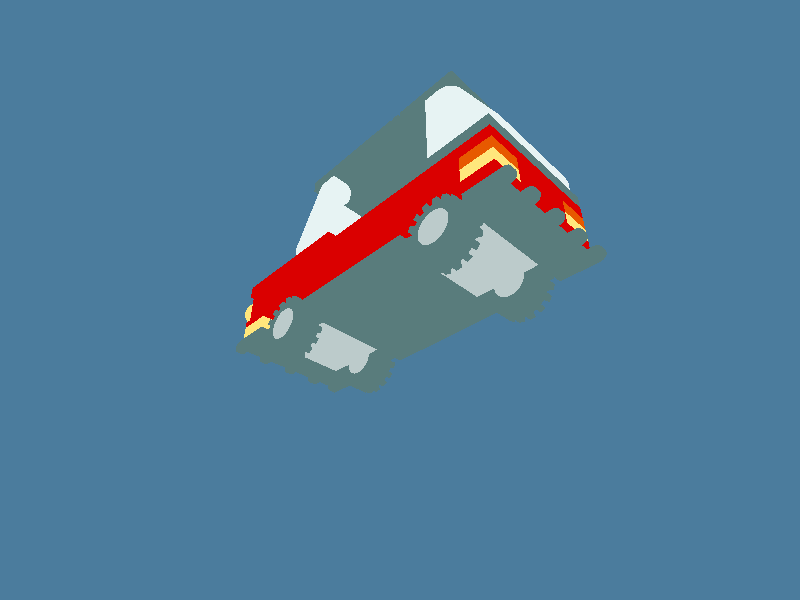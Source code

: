 #include "colors.inc"

// Part 4-4DISC

#declare part4_4DISC = union {
  triangle
  {
    <0.000, 0.000, 0.000>, <1.000, 0.000, 0.000>, <0.924, 0.000, 0.383>
  }

  triangle
  {
    <0.000, 0.000, 0.000>, <0.924, 0.000, 0.383>, <0.707, 0.000, 0.707>
  }

  triangle
  {
    <0.000, 0.000, 0.000>, <0.707, 0.000, 0.707>, <0.383, 0.000, 0.924>
  }

  triangle
  {
    <0.000, 0.000, 0.000>, <0.383, 0.000, 0.924>, <0.000, 0.000, 1.000>
  }

  triangle
  {
    <0.000, 0.000, 0.000>, <0.000, 0.000, 1.000>, <-0.383, 0.000, 0.924>
  }

  triangle
  {
    <0.000, 0.000, 0.000>, <-0.383, 0.000, 0.924>, <-0.707, 0.000, 0.707>
  }

  triangle
  {
    <0.000, 0.000, 0.000>, <-0.707, 0.000, 0.707>, <-0.924, 0.000, 0.383>
  }

  triangle
  {
    <0.000, 0.000, 0.000>, <-0.924, 0.000, 0.383>, <-1.000, 0.000, -0.000>
  }

  triangle
  {
    <0.000, 0.000, 0.000>, <-1.000, 0.000, -0.000>, <-0.924, 0.000, -0.383>
  }

  triangle
  {
    <0.000, 0.000, 0.000>, <-0.924, 0.000, -0.383>, <-0.707, 0.000, -0.707>
  }

  triangle
  {
    <0.000, 0.000, 0.000>, <-0.707, 0.000, -0.707>, <-0.383, 0.000, -0.924>
  }

  triangle
  {
    <0.000, 0.000, 0.000>, <-0.383, 0.000, -0.924>, <0.000, 0.000, -1.000>
  }

  triangle
  {
    <0.000, 0.000, 0.000>, <0.000, 0.000, -1.000>, <0.383, 0.000, -0.924>
  }

  triangle
  {
    <0.000, 0.000, 0.000>, <0.383, 0.000, -0.924>, <0.707, 0.000, -0.707>
  }

  triangle
  {
    <0.000, 0.000, 0.000>, <0.707, 0.000, -0.707>, <0.924, 0.000, -0.383>
  }

  triangle
  {
    <0.000, 0.000, 0.000>, <0.924, 0.000, -0.383>, <1.000, 0.000, 0.000>
  }

}

// Part 4-4CYLI

#declare part4_4CYLI = union {
  triangle
  {
    <1.000, 1.000, 0.000>, <0.924, 1.000, 0.383>, <0.924, 0.000, 0.383>
  }

  triangle
  {
    <0.924, 0.000, 0.383>, <1.000, 0.000, 0.000>, <1.000, 1.000, 0.000>
  }

  triangle
  {
    <0.924, 1.000, 0.383>, <0.707, 1.000, 0.707>, <0.707, 0.000, 0.707>
  }

  triangle
  {
    <0.707, 0.000, 0.707>, <0.924, 0.000, 0.383>, <0.924, 1.000, 0.383>
  }

  triangle
  {
    <0.707, 1.000, 0.707>, <0.383, 1.000, 0.924>, <0.383, 0.000, 0.924>
  }

  triangle
  {
    <0.383, 0.000, 0.924>, <0.707, 0.000, 0.707>, <0.707, 1.000, 0.707>
  }

  triangle
  {
    <0.383, 1.000, 0.924>, <0.000, 1.000, 1.000>, <0.000, 0.000, 1.000>
  }

  triangle
  {
    <0.000, 0.000, 1.000>, <0.383, 0.000, 0.924>, <0.383, 1.000, 0.924>
  }

  triangle
  {
    <0.000, 1.000, 1.000>, <-0.383, 1.000, 0.924>, <-0.383, 0.000, 0.924>
  }

  triangle
  {
    <-0.383, 0.000, 0.924>, <0.000, 0.000, 1.000>, <0.000, 1.000, 1.000>
  }

  triangle
  {
    <-0.383, 1.000, 0.924>, <-0.707, 1.000, 0.707>, <-0.707, 0.000, 0.707>
  }

  triangle
  {
    <-0.707, 0.000, 0.707>, <-0.383, 0.000, 0.924>, <-0.383, 1.000, 0.924>
  }

  triangle
  {
    <-0.707, 1.000, 0.707>, <-0.924, 1.000, 0.383>, <-0.924, 0.000, 0.383>
  }

  triangle
  {
    <-0.924, 0.000, 0.383>, <-0.707, 0.000, 0.707>, <-0.707, 1.000, 0.707>
  }

  triangle
  {
    <-0.924, 1.000, 0.383>, <-1.000, 1.000, 0.000>, <-1.000, 0.000, 0.000>
  }

  triangle
  {
    <-1.000, 0.000, 0.000>, <-0.924, 0.000, 0.383>, <-0.924, 1.000, 0.383>
  }

  triangle
  {
    <-1.000, 1.000, 0.000>, <-0.924, 1.000, -0.383>, <-0.924, 0.000, -0.383>
  }

  triangle
  {
    <-0.924, 0.000, -0.383>, <-1.000, 0.000, 0.000>, <-1.000, 1.000, 0.000>
  }

  triangle
  {
    <-0.924, 1.000, -0.383>, <-0.707, 1.000, -0.707>, <-0.707, 0.000, -0.707>
  }

  triangle
  {
    <-0.707, 0.000, -0.707>, <-0.924, 0.000, -0.383>, <-0.924, 1.000, -0.383>
  }

  triangle
  {
    <-0.707, 1.000, -0.707>, <-0.383, 1.000, -0.924>, <-0.383, 0.000, -0.924>
  }

  triangle
  {
    <-0.383, 0.000, -0.924>, <-0.707, 0.000, -0.707>, <-0.707, 1.000, -0.707>
  }

  triangle
  {
    <-0.383, 1.000, -0.924>, <0.000, 1.000, -1.000>, <0.000, 0.000, -1.000>
  }

  triangle
  {
    <0.000, 0.000, -1.000>, <-0.383, 0.000, -0.924>, <-0.383, 1.000, -0.924>
  }

  triangle
  {
    <0.000, 1.000, -1.000>, <0.383, 1.000, -0.924>, <0.383, 0.000, -0.924>
  }

  triangle
  {
    <0.383, 0.000, -0.924>, <0.000, 0.000, -1.000>, <0.000, 1.000, -1.000>
  }

  triangle
  {
    <0.383, 1.000, -0.924>, <0.707, 1.000, -0.707>, <0.707, 0.000, -0.707>
  }

  triangle
  {
    <0.707, 0.000, -0.707>, <0.383, 0.000, -0.924>, <0.383, 1.000, -0.924>
  }

  triangle
  {
    <0.707, 1.000, -0.707>, <0.924, 1.000, -0.383>, <0.924, 0.000, -0.383>
  }

  triangle
  {
    <0.924, 0.000, -0.383>, <0.707, 0.000, -0.707>, <0.707, 1.000, -0.707>
  }

  triangle
  {
    <0.924, 1.000, -0.383>, <1.000, 1.000, 0.000>, <1.000, 0.000, 0.000>
  }

  triangle
  {
    <1.000, 0.000, 0.000>, <0.924, 0.000, -0.383>, <0.924, 1.000, -0.383>
  }

}

// Part STUD3

#declare partSTUD3 = union {
  object {
    part4_4DISC
matrix <4.000, 0.000, 0.000,
0.000, 1.000, 0.000,
0.000, 0.000, 4.000,
0.000, -4.000, 0.000>  }
  object {
    part4_4CYLI
matrix <4.000, 0.000, 0.000,
0.000, 4.000, 0.000,
0.000, 0.000, 4.000,
0.000, -4.000, 0.000>  }
}

// Part STUG3-1X3

#declare partSTUG3_1X3 = union {
  object {
    partSTUD3
matrix <1.000, 0.000, 0.000,
0.000, 1.000, 0.000,
0.000, 0.000, 1.000,
-20.000, 0.000, 0.000>  }
  object {
    partSTUD3
matrix <1.000, 0.000, 0.000,
0.000, 1.000, 0.000,
0.000, 0.000, 1.000,
0.000, 0.000, 0.000>  }
  object {
    partSTUD3
matrix <1.000, 0.000, 0.000,
0.000, 1.000, 0.000,
0.000, 0.000, 1.000,
20.000, 0.000, 0.000>  }
}

// Part BOX5

#declare partBOX5 = union {
  triangle
  {
    <-1.000, 1.000, 1.000>, <1.000, 1.000, 1.000>, <1.000, 1.000, -1.000>
  }

  triangle
  {
    <1.000, 1.000, -1.000>, <-1.000, 1.000, -1.000>, <-1.000, 1.000, 1.000>
  }

  triangle
  {
    <-1.000, 1.000, 1.000>, <-1.000, 0.000, 1.000>, <1.000, 0.000, 1.000>
  }

  triangle
  {
    <1.000, 0.000, 1.000>, <1.000, 1.000, 1.000>, <-1.000, 1.000, 1.000>
  }

  triangle
  {
    <-1.000, 1.000, -1.000>, <-1.000, 0.000, -1.000>, <-1.000, 0.000, 1.000>
  }

  triangle
  {
    <-1.000, 0.000, 1.000>, <-1.000, 1.000, 1.000>, <-1.000, 1.000, -1.000>
  }

  triangle
  {
    <1.000, 1.000, -1.000>, <1.000, 0.000, -1.000>, <-1.000, 0.000, -1.000>
  }

  triangle
  {
    <-1.000, 0.000, -1.000>, <-1.000, 1.000, -1.000>, <1.000, 1.000, -1.000>
  }

  triangle
  {
    <1.000, 1.000, 1.000>, <1.000, 0.000, 1.000>, <1.000, 0.000, -1.000>
  }

  triangle
  {
    <1.000, 0.000, -1.000>, <1.000, 1.000, -1.000>, <1.000, 1.000, 1.000>
  }

}

// Part BOX3U4A

#declare partBOX3U4A = union {
  triangle
  {
    <-1.000, 1.000, -1.000>, <-1.000, 1.000, 1.000>, <1.000, 1.000, 1.000>
  }

  triangle
  {
    <1.000, 1.000, 1.000>, <1.000, 1.000, -1.000>, <-1.000, 1.000, -1.000>
  }

  triangle
  {
    <-1.000, 1.000, 1.000>, <-1.000, 0.000, 1.000>, <1.000, 0.000, 1.000>
  }

  triangle
  {
    <1.000, 0.000, 1.000>, <1.000, 1.000, 1.000>, <-1.000, 1.000, 1.000>
  }

  triangle
  {
    <1.000, 1.000, -1.000>, <1.000, 0.000, -1.000>, <-1.000, 0.000, -1.000>
  }

  triangle
  {
    <-1.000, 0.000, -1.000>, <-1.000, 1.000, -1.000>, <1.000, 1.000, -1.000>
  }

}

// Part RECT1

#declare partRECT1 = union {
  triangle
  {
    <-1.000, 0.000, 1.000>, <-1.000, 0.000, -1.000>, <1.000, 0.000, -1.000>
  }

  triangle
  {
    <1.000, 0.000, -1.000>, <1.000, 0.000, 1.000>, <-1.000, 0.000, 1.000>
  }

}

// Part BOX4O8A

#declare partBOX4O8A = union {
  triangle
  {
    <-1.000, 1.000, 1.000>, <-1.000, 0.000, 1.000>, <1.000, 0.000, 1.000>
  }

  triangle
  {
    <1.000, 0.000, 1.000>, <1.000, 1.000, 1.000>, <-1.000, 1.000, 1.000>
  }

  triangle
  {
    <-1.000, 1.000, -1.000>, <-1.000, 0.000, -1.000>, <-1.000, 0.000, 1.000>
  }

  triangle
  {
    <-1.000, 0.000, 1.000>, <-1.000, 1.000, 1.000>, <-1.000, 1.000, -1.000>
  }

  triangle
  {
    <1.000, 1.000, -1.000>, <1.000, 0.000, -1.000>, <-1.000, 0.000, -1.000>
  }

  triangle
  {
    <-1.000, 0.000, -1.000>, <-1.000, 1.000, -1.000>, <1.000, 1.000, -1.000>
  }

  triangle
  {
    <1.000, 1.000, 1.000>, <1.000, 0.000, 1.000>, <1.000, 0.000, -1.000>
  }

  triangle
  {
    <1.000, 0.000, -1.000>, <1.000, 1.000, -1.000>, <1.000, 1.000, 1.000>
  }

}

// Part 4-4CON3

#declare part4_4CON3 = union {
  triangle
  {
    <3.000, 1.000, 0.000>, <2.772, 1.000, 1.148>, <3.696, 0.000, 1.531>
  }

  triangle
  {
    <3.696, 0.000, 1.531>, <4.000, 0.000, 0.000>, <3.000, 1.000, 0.000>
  }

  triangle
  {
    <2.772, 1.000, 1.148>, <2.121, 1.000, 2.121>, <2.828, 0.000, 2.828>
  }

  triangle
  {
    <2.828, 0.000, 2.828>, <3.696, 0.000, 1.531>, <2.772, 1.000, 1.148>
  }

  triangle
  {
    <2.121, 1.000, 2.121>, <1.148, 1.000, 2.772>, <1.531, 0.000, 3.696>
  }

  triangle
  {
    <1.531, 0.000, 3.696>, <2.828, 0.000, 2.828>, <2.121, 1.000, 2.121>
  }

  triangle
  {
    <1.148, 1.000, 2.772>, <0.000, 1.000, 3.000>, <0.000, 0.000, 4.000>
  }

  triangle
  {
    <0.000, 0.000, 4.000>, <1.531, 0.000, 3.696>, <1.148, 1.000, 2.772>
  }

  triangle
  {
    <0.000, 1.000, 3.000>, <-1.148, 1.000, 2.772>, <-1.531, 0.000, 3.696>
  }

  triangle
  {
    <-1.531, 0.000, 3.696>, <0.000, 0.000, 4.000>, <0.000, 1.000, 3.000>
  }

  triangle
  {
    <-1.148, 1.000, 2.772>, <-2.121, 1.000, 2.121>, <-2.828, 0.000, 2.828>
  }

  triangle
  {
    <-2.828, 0.000, 2.828>, <-1.531, 0.000, 3.696>, <-1.148, 1.000, 2.772>
  }

  triangle
  {
    <-2.121, 1.000, 2.121>, <-2.772, 1.000, 1.148>, <-3.696, 0.000, 1.531>
  }

  triangle
  {
    <-3.696, 0.000, 1.531>, <-2.828, 0.000, 2.828>, <-2.121, 1.000, 2.121>
  }

  triangle
  {
    <-2.772, 1.000, 1.148>, <-3.000, 1.000, 0.000>, <-4.000, 0.000, 0.000>
  }

  triangle
  {
    <-4.000, 0.000, 0.000>, <-3.696, 0.000, 1.531>, <-2.772, 1.000, 1.148>
  }

  triangle
  {
    <-3.000, 1.000, 0.000>, <-2.772, 1.000, -1.148>, <-3.696, 0.000, -1.531>
  }

  triangle
  {
    <-3.696, 0.000, -1.531>, <-4.000, 0.000, 0.000>, <-3.000, 1.000, 0.000>
  }

  triangle
  {
    <-2.772, 1.000, -1.148>, <-2.121, 1.000, -2.121>, <-2.828, 0.000, -2.828>
  }

  triangle
  {
    <-2.828, 0.000, -2.828>, <-3.696, 0.000, -1.531>, <-2.772, 1.000, -1.148>
  }

  triangle
  {
    <-2.121, 1.000, -2.121>, <-1.148, 1.000, -2.772>, <-1.531, 0.000, -3.696>
  }

  triangle
  {
    <-1.531, 0.000, -3.696>, <-2.828, 0.000, -2.828>, <-2.121, 1.000, -2.121>
  }

  triangle
  {
    <-1.148, 1.000, -2.772>, <0.000, 1.000, -3.000>, <0.000, 0.000, -4.000>
  }

  triangle
  {
    <0.000, 0.000, -4.000>, <-1.531, 0.000, -3.696>, <-1.148, 1.000, -2.772>
  }

  triangle
  {
    <0.000, 1.000, -3.000>, <1.148, 1.000, -2.772>, <1.531, 0.000, -3.696>
  }

  triangle
  {
    <1.531, 0.000, -3.696>, <0.000, 0.000, -4.000>, <0.000, 1.000, -3.000>
  }

  triangle
  {
    <1.148, 1.000, -2.772>, <2.121, 1.000, -2.121>, <2.828, 0.000, -2.828>
  }

  triangle
  {
    <2.828, 0.000, -2.828>, <1.531, 0.000, -3.696>, <1.148, 1.000, -2.772>
  }

  triangle
  {
    <2.121, 1.000, -2.121>, <2.772, 1.000, -1.148>, <3.696, 0.000, -1.531>
  }

  triangle
  {
    <3.696, 0.000, -1.531>, <2.828, 0.000, -2.828>, <2.121, 1.000, -2.121>
  }

  triangle
  {
    <2.772, 1.000, -1.148>, <3.000, 1.000, 0.000>, <4.000, 0.000, 0.000>
  }

  triangle
  {
    <4.000, 0.000, 0.000>, <3.696, 0.000, -1.531>, <2.772, 1.000, -1.148>
  }

}

// Part 4-4CON1

#declare part4_4CON1 = union {
  triangle
  {
    <2.000, 0.000, 0.000>, <1.000, 1.000, 0.000>, <0.924, 1.000, 0.383>
  }

  triangle
  {
    <0.924, 1.000, 0.383>, <1.848, 0.000, 0.765>, <2.000, 0.000, 0.000>
  }

  triangle
  {
    <1.848, 0.000, 0.765>, <0.924, 1.000, 0.383>, <0.707, 1.000, 0.707>
  }

  triangle
  {
    <0.707, 1.000, 0.707>, <1.414, 0.000, 1.414>, <1.848, 0.000, 0.765>
  }

  triangle
  {
    <1.414, 0.000, 1.414>, <0.707, 1.000, 0.707>, <0.383, 1.000, 0.924>
  }

  triangle
  {
    <0.383, 1.000, 0.924>, <0.765, 0.000, 1.848>, <1.414, 0.000, 1.414>
  }

  triangle
  {
    <0.765, 0.000, 1.848>, <0.383, 1.000, 0.924>, <0.000, 1.000, 1.000>
  }

  triangle
  {
    <0.000, 1.000, 1.000>, <0.000, 0.000, 2.000>, <0.765, 0.000, 1.848>
  }

  triangle
  {
    <0.000, 0.000, 2.000>, <0.000, 1.000, 1.000>, <-0.383, 1.000, 0.924>
  }

  triangle
  {
    <-0.383, 1.000, 0.924>, <-0.765, 0.000, 1.848>, <0.000, 0.000, 2.000>
  }

  triangle
  {
    <-0.765, 0.000, 1.848>, <-0.383, 1.000, 0.924>, <-0.707, 1.000, 0.707>
  }

  triangle
  {
    <-0.707, 1.000, 0.707>, <-1.414, 0.000, 1.414>, <-0.765, 0.000, 1.848>
  }

  triangle
  {
    <-1.414, 0.000, 1.414>, <-0.707, 1.000, 0.707>, <-0.924, 1.000, 0.383>
  }

  triangle
  {
    <-0.924, 1.000, 0.383>, <-1.848, 0.000, 0.765>, <-1.414, 0.000, 1.414>
  }

  triangle
  {
    <-1.848, 0.000, 0.765>, <-0.924, 1.000, 0.383>, <-1.000, 1.000, 0.000>
  }

  triangle
  {
    <-1.000, 1.000, 0.000>, <-2.000, 0.000, 0.000>, <-1.848, 0.000, 0.765>
  }

  triangle
  {
    <-2.000, 0.000, 0.000>, <-1.000, 1.000, 0.000>, <-0.924, 1.000, -0.383>
  }

  triangle
  {
    <-0.924, 1.000, -0.383>, <-1.848, 0.000, -0.765>, <-2.000, 0.000, 0.000>
  }

  triangle
  {
    <-1.848, 0.000, -0.765>, <-0.924, 1.000, -0.383>, <-0.707, 1.000, -0.707>
  }

  triangle
  {
    <-0.707, 1.000, -0.707>, <-1.414, 0.000, -1.414>, <-1.848, 0.000, -0.765>
  }

  triangle
  {
    <-1.414, 0.000, -1.414>, <-0.707, 1.000, -0.707>, <-0.383, 1.000, -0.924>
  }

  triangle
  {
    <-0.383, 1.000, -0.924>, <-0.765, 0.000, -1.848>, <-1.414, 0.000, -1.414>
  }

  triangle
  {
    <-0.765, 0.000, -1.848>, <-0.383, 1.000, -0.924>, <0.000, 1.000, -1.000>
  }

  triangle
  {
    <0.000, 1.000, -1.000>, <0.000, 0.000, -2.000>, <-0.765, 0.000, -1.848>
  }

  triangle
  {
    <0.000, 0.000, -2.000>, <0.000, 1.000, -1.000>, <0.383, 1.000, -0.924>
  }

  triangle
  {
    <0.383, 1.000, -0.924>, <0.765, 0.000, -1.848>, <0.000, 0.000, -2.000>
  }

  triangle
  {
    <0.765, 0.000, -1.848>, <0.383, 1.000, -0.924>, <0.707, 1.000, -0.707>
  }

  triangle
  {
    <0.707, 1.000, -0.707>, <1.414, 0.000, -1.414>, <0.765, 0.000, -1.848>
  }

  triangle
  {
    <1.414, 0.000, -1.414>, <0.707, 1.000, -0.707>, <0.924, 1.000, -0.383>
  }

  triangle
  {
    <0.924, 1.000, -0.383>, <1.848, 0.000, -0.765>, <1.414, 0.000, -1.414>
  }

  triangle
  {
    <1.848, 0.000, -0.765>, <0.924, 1.000, -0.383>, <1.000, 1.000, 0.000>
  }

  triangle
  {
    <1.000, 1.000, 0.000>, <2.000, 0.000, 0.000>, <1.848, 0.000, -0.765>
  }

}

// Part 4-4CON0

#declare part4_4CON0 = union {
  triangle
  {
    <0.000, 1.000, 0.000>, <0.924, 0.000, 0.383>, <1.000, 0.000, 0.000>
  }

  triangle
  {
    <0.000, 1.000, 0.000>, <0.707, 0.000, 0.707>, <0.924, 0.000, 0.383>
  }

  triangle
  {
    <0.000, 1.000, 0.000>, <0.383, 0.000, 0.924>, <0.707, 0.000, 0.707>
  }

  triangle
  {
    <0.000, 1.000, 0.000>, <0.000, 0.000, 1.000>, <0.383, 0.000, 0.924>
  }

  triangle
  {
    <0.000, 1.000, 0.000>, <-0.383, 0.000, 0.924>, <0.000, 0.000, 1.000>
  }

  triangle
  {
    <0.000, 1.000, 0.000>, <-0.707, 0.000, 0.707>, <-0.383, 0.000, 0.924>
  }

  triangle
  {
    <0.000, 1.000, 0.000>, <-0.924, 0.000, 0.383>, <-0.707, 0.000, 0.707>
  }

  triangle
  {
    <0.000, 1.000, 0.000>, <-1.000, 0.000, 0.000>, <-0.924, 0.000, 0.383>
  }

  triangle
  {
    <0.000, 1.000, 0.000>, <-0.924, 0.000, -0.383>, <-1.000, 0.000, 0.000>
  }

  triangle
  {
    <0.000, 1.000, 0.000>, <-0.707, 0.000, -0.707>, <-0.924, 0.000, -0.383>
  }

  triangle
  {
    <0.000, 1.000, 0.000>, <-0.383, 0.000, -0.924>, <-0.707, 0.000, -0.707>
  }

  triangle
  {
    <0.000, 1.000, 0.000>, <0.000, 0.000, -1.000>, <-0.383, 0.000, -0.924>
  }

  triangle
  {
    <0.000, 1.000, 0.000>, <0.383, 0.000, -0.924>, <0.000, 0.000, -1.000>
  }

  triangle
  {
    <0.000, 1.000, 0.000>, <0.707, 0.000, -0.707>, <0.383, 0.000, -0.924>
  }

  triangle
  {
    <0.000, 1.000, 0.000>, <0.924, 0.000, -0.383>, <0.707, 0.000, -0.707>
  }

  triangle
  {
    <0.000, 1.000, 0.000>, <1.000, 0.000, 0.000>, <0.924, 0.000, -0.383>
  }

}

// Part BUMP5000

#declare partBUMP5000 = union {
  object {
    part4_4CON3
matrix <0.250, 0.000, 0.000,
0.000, -0.225, 0.000,
0.000, 0.000, -0.250,
0.000, 0.000, 0.000>  }
  object {
    part4_4CON1
matrix <0.375, 0.000, 0.000,
0.000, -0.225, 0.000,
0.000, 0.000, -0.375,
0.000, -0.225, 0.000>  }
  object {
    part4_4CON0
matrix <0.375, 0.000, 0.000,
0.000, -0.050, 0.000,
0.000, 0.000, -0.375,
0.000, -0.450, 0.000>  }
}

// Part 4-4RING7

#declare part4_4RING7 = union {
  triangle
  {
    <-3.062, 0.000, 7.391>, <-2.679, 0.000, 6.467>, <0.000, 0.000, 7.000>
  }

  triangle
  {
    <0.000, 0.000, 7.000>, <0.000, 0.000, 8.000>, <-3.062, 0.000, 7.391>
  }

  triangle
  {
    <-5.657, 0.000, 5.657>, <-4.950, 0.000, 4.950>, <-2.679, 0.000, 6.467>
  }

  triangle
  {
    <-2.679, 0.000, 6.467>, <-3.062, 0.000, 7.391>, <-5.657, 0.000, 5.657>
  }

  triangle
  {
    <-7.391, 0.000, 3.062>, <-6.467, 0.000, 2.679>, <-4.950, 0.000, 4.950>
  }

  triangle
  {
    <-4.950, 0.000, 4.950>, <-5.657, 0.000, 5.657>, <-7.391, 0.000, 3.062>
  }

  triangle
  {
    <-8.000, 0.000, 0.000>, <-7.000, 0.000, 0.000>, <-6.467, 0.000, 2.679>
  }

  triangle
  {
    <-6.467, 0.000, 2.679>, <-7.391, 0.000, 3.062>, <-8.000, 0.000, 0.000>
  }

  triangle
  {
    <-7.391, 0.000, -3.062>, <-6.467, 0.000, -2.679>, <-7.000, 0.000, 0.000>
  }

  triangle
  {
    <-7.000, 0.000, 0.000>, <-8.000, 0.000, 0.000>, <-7.391, 0.000, -3.062>
  }

  triangle
  {
    <-5.657, 0.000, -5.657>, <-4.950, 0.000, -4.950>, <-6.467, 0.000, -2.679>
  }

  triangle
  {
    <-6.467, 0.000, -2.679>, <-7.391, 0.000, -3.062>, <-5.657, 0.000, -5.657>
  }

  triangle
  {
    <-3.062, 0.000, -7.391>, <-2.679, 0.000, -6.467>, <-4.950, 0.000, -4.950>
  }

  triangle
  {
    <-4.950, 0.000, -4.950>, <-5.657, 0.000, -5.657>, <-3.062, 0.000, -7.391>
  }

  triangle
  {
    <0.000, 0.000, -8.000>, <0.000, 0.000, -7.000>, <-2.679, 0.000, -6.467>
  }

  triangle
  {
    <-2.679, 0.000, -6.467>, <-3.062, 0.000, -7.391>, <0.000, 0.000, -8.000>
  }

  triangle
  {
    <3.062, 0.000, -7.391>, <2.679, 0.000, -6.467>, <0.000, 0.000, -7.000>
  }

  triangle
  {
    <0.000, 0.000, -7.000>, <0.000, 0.000, -8.000>, <3.062, 0.000, -7.391>
  }

  triangle
  {
    <5.657, 0.000, -5.657>, <4.950, 0.000, -4.950>, <2.679, 0.000, -6.467>
  }

  triangle
  {
    <2.679, 0.000, -6.467>, <3.062, 0.000, -7.391>, <5.657, 0.000, -5.657>
  }

  triangle
  {
    <7.391, 0.000, -3.062>, <6.467, 0.000, -2.679>, <4.950, 0.000, -4.950>
  }

  triangle
  {
    <4.950, 0.000, -4.950>, <5.657, 0.000, -5.657>, <7.391, 0.000, -3.062>
  }

  triangle
  {
    <8.000, 0.000, 0.000>, <7.000, 0.000, 0.000>, <6.467, 0.000, -2.679>
  }

  triangle
  {
    <6.467, 0.000, -2.679>, <7.391, 0.000, -3.062>, <8.000, 0.000, 0.000>
  }

  triangle
  {
    <7.391, 0.000, 3.062>, <6.467, 0.000, 2.679>, <7.000, 0.000, 0.000>
  }

  triangle
  {
    <7.000, 0.000, 0.000>, <8.000, 0.000, 0.000>, <7.391, 0.000, 3.062>
  }

  triangle
  {
    <5.657, 0.000, 5.657>, <4.950, 0.000, 4.950>, <6.467, 0.000, 2.679>
  }

  triangle
  {
    <6.467, 0.000, 2.679>, <7.391, 0.000, 3.062>, <5.657, 0.000, 5.657>
  }

  triangle
  {
    <3.062, 0.000, 7.391>, <2.679, 0.000, 6.467>, <4.950, 0.000, 4.950>
  }

  triangle
  {
    <4.950, 0.000, 4.950>, <5.657, 0.000, 5.657>, <3.062, 0.000, 7.391>
  }

  triangle
  {
    <0.000, 0.000, 8.000>, <0.000, 0.000, 7.000>, <2.679, 0.000, 6.467>
  }

  triangle
  {
    <2.679, 0.000, 6.467>, <3.062, 0.000, 7.391>, <0.000, 0.000, 8.000>
  }

}

// Part 2-4NDIS

#declare part2_4NDIS = union {
  triangle
  {
    <0.924, 0.000, 0.383>, <1.000, 0.000, 0.000>, <1.000, 0.000, 1.000>
  }

  triangle
  {
    <0.707, 0.000, 0.707>, <0.924, 0.000, 0.383>, <1.000, 0.000, 1.000>
  }

  triangle
  {
    <0.383, 0.000, 0.924>, <0.707, 0.000, 0.707>, <1.000, 0.000, 1.000>
  }

  triangle
  {
    <0.000, 0.000, 1.000>, <0.383, 0.000, 0.924>, <1.000, 0.000, 1.000>
  }

  triangle
  {
    <-0.383, 0.000, 0.924>, <0.000, 0.000, 1.000>, <-1.000, 0.000, 1.000>
  }

  triangle
  {
    <-0.707, 0.000, 0.707>, <-0.383, 0.000, 0.924>, <-1.000, 0.000, 1.000>
  }

  triangle
  {
    <-0.924, 0.000, 0.383>, <-0.707, 0.000, 0.707>, <-1.000, 0.000, 1.000>
  }

  triangle
  {
    <-1.000, 0.000, 0.000>, <-0.924, 0.000, 0.383>, <-1.000, 0.000, 1.000>
  }

}

// Part RECT

#declare partRECT = union {
  triangle
  {
    <-1.000, 0.000, 1.000>, <-1.000, 0.000, -1.000>, <1.000, 0.000, -1.000>
  }

  triangle
  {
    <1.000, 0.000, -1.000>, <1.000, 0.000, 1.000>, <-1.000, 0.000, 1.000>
  }

}

// Part 2-4DISC

#declare part2_4DISC = union {
  triangle
  {
    <0.000, 0.000, 0.000>, <1.000, 0.000, 0.000>, <0.924, 0.000, 0.383>
  }

  triangle
  {
    <0.000, 0.000, 0.000>, <0.924, 0.000, 0.383>, <0.707, 0.000, 0.707>
  }

  triangle
  {
    <0.000, 0.000, 0.000>, <0.707, 0.000, 0.707>, <0.383, 0.000, 0.924>
  }

  triangle
  {
    <0.000, 0.000, 0.000>, <0.383, 0.000, 0.924>, <0.000, 0.000, 1.000>
  }

  triangle
  {
    <0.000, 0.000, 0.000>, <0.000, 0.000, 1.000>, <-0.383, 0.000, 0.924>
  }

  triangle
  {
    <0.000, 0.000, 0.000>, <-0.383, 0.000, 0.924>, <-0.707, 0.000, 0.707>
  }

  triangle
  {
    <0.000, 0.000, 0.000>, <-0.707, 0.000, 0.707>, <-0.924, 0.000, 0.383>
  }

  triangle
  {
    <0.000, 0.000, 0.000>, <-0.924, 0.000, 0.383>, <-1.000, 0.000, -0.000>
  }

}

// Part 2-4CYLI

#declare part2_4CYLI = union {
  triangle
  {
    <0.924, 1.000, 0.383>, <0.924, 0.000, 0.383>, <1.000, 0.000, 0.000>
  }

  triangle
  {
    <1.000, 0.000, 0.000>, <1.000, 1.000, 0.000>, <0.924, 1.000, 0.383>
  }

  triangle
  {
    <0.707, 1.000, 0.707>, <0.707, 0.000, 0.707>, <0.924, 0.000, 0.383>
  }

  triangle
  {
    <0.924, 0.000, 0.383>, <0.924, 1.000, 0.383>, <0.707, 1.000, 0.707>
  }

  triangle
  {
    <0.383, 1.000, 0.924>, <0.383, 0.000, 0.924>, <0.707, 0.000, 0.707>
  }

  triangle
  {
    <0.707, 0.000, 0.707>, <0.707, 1.000, 0.707>, <0.383, 1.000, 0.924>
  }

  triangle
  {
    <0.000, 1.000, 1.000>, <0.000, 0.000, 1.000>, <0.383, 0.000, 0.924>
  }

  triangle
  {
    <0.383, 0.000, 0.924>, <0.383, 1.000, 0.924>, <0.000, 1.000, 1.000>
  }

  triangle
  {
    <-0.383, 1.000, 0.924>, <-0.383, 0.000, 0.924>, <0.000, 0.000, 1.000>
  }

  triangle
  {
    <0.000, 0.000, 1.000>, <0.000, 1.000, 1.000>, <-0.383, 1.000, 0.924>
  }

  triangle
  {
    <-0.707, 1.000, 0.707>, <-0.707, 0.000, 0.707>, <-0.383, 0.000, 0.924>
  }

  triangle
  {
    <-0.383, 0.000, 0.924>, <-0.383, 1.000, 0.924>, <-0.707, 1.000, 0.707>
  }

  triangle
  {
    <-0.924, 1.000, 0.383>, <-0.924, 0.000, 0.383>, <-0.707, 0.000, 0.707>
  }

  triangle
  {
    <-0.707, 0.000, 0.707>, <-0.707, 1.000, 0.707>, <-0.924, 1.000, 0.383>
  }

  triangle
  {
    <-1.000, 1.000, 0.000>, <-1.000, 0.000, 0.000>, <-0.924, 0.000, 0.383>
  }

  triangle
  {
    <-0.924, 0.000, 0.383>, <-0.924, 1.000, 0.383>, <-1.000, 1.000, 0.000>
  }

}

// Part 2-4CYLC

#declare part2_4CYLC = union {
  object {
    part2_4DISC
matrix <1.000, 0.000, 0.000,
0.000, 1.000, 0.000,
0.000, 0.000, 1.000,
0.000, 0.000, 0.000>  }
  object {
    part2_4CYLI
matrix <1.000, 0.000, 0.000,
0.000, 1.000, 0.000,
0.000, 0.000, 1.000,
0.000, 0.000, 0.000>  }
}

// Part STUD

#declare partSTUD = union {
  object {
    part4_4CYLI
matrix <6.000, 0.000, 0.000,
0.000, -4.000, 0.000,
0.000, 0.000, 6.000,
0.000, 0.000, 0.000>  }
  object {
    part4_4DISC
matrix <6.000, 0.000, 0.000,
0.000, 1.000, 0.000,
0.000, 0.000, 6.000,
0.000, -4.000, 0.000>  }
}

// Part STUG-4X1

#declare partSTUG_4X1 = union {
  object {
    partSTUD
matrix <1.000, 0.000, 0.000,
0.000, 1.000, 0.000,
0.000, 0.000, 1.000,
0.000, 0.000, 30.000>  }
  object {
    partSTUD
matrix <1.000, 0.000, 0.000,
0.000, 1.000, 0.000,
0.000, 0.000, 1.000,
0.000, 0.000, 10.000>  }
  object {
    partSTUD
matrix <1.000, 0.000, 0.000,
0.000, 1.000, 0.000,
0.000, 0.000, 1.000,
0.000, 0.000, -10.000>  }
  object {
    partSTUD
matrix <1.000, 0.000, 0.000,
0.000, 1.000, 0.000,
0.000, 0.000, 1.000,
0.000, 0.000, -30.000>  }
}

// Part 4315

#declare part4315 = union {
  object {
    partSTUG3_1X3
matrix <1.000, 0.000, 0.000,
0.000, -1.000, 0.000,
0.000, 0.000, 1.000,
0.000, 4.000, 0.000>  }
  object {
    partBOX5
matrix <36.000, 0.000, 0.000,
0.000, -4.000, 0.000,
0.000, 0.000, 6.000,
0.000, 8.000, 0.000>  }
  triangle
  {
    <40.000, 8.000, -14.000>, <36.000, 8.000, -14.000>, <36.000, 8.000, -10.000>
  }

  triangle
  {
    <36.000, 8.000, -10.000>, <36.000, 8.000, -6.000>, <40.000, 8.000, 10.000>
  }

  triangle
  {
    <40.000, 8.000, 10.000>, <40.000, 8.000, -14.000>, <36.000, 8.000, -10.000>
  }

  triangle
  {
    <36.000, 8.000, -6.000>, <36.000, 8.000, 6.000>, <40.000, 8.000, 10.000>
  }

  triangle
  {
    <40.000, 8.000, 10.000>, <36.000, 8.000, 6.000>, <-36.000, 8.000, 6.000>
  }

  triangle
  {
    <-36.000, 8.000, 6.000>, <-40.000, 8.000, 10.000>, <40.000, 8.000, 10.000>
  }

  triangle
  {
    <-36.000, 8.000, -10.000>, <-36.000, 8.000, -14.000>, <-40.000, 8.000, -14.000>
  }

  triangle
  {
    <-40.000, 8.000, -14.000>, <-40.000, 8.000, 10.000>, <-36.000, 8.000, -6.000>
  }

  triangle
  {
    <-36.000, 8.000, -6.000>, <-36.000, 8.000, -10.000>, <-40.000, 8.000, -14.000>
  }

  triangle
  {
    <-40.000, 8.000, 10.000>, <-36.000, 8.000, 6.000>, <-36.000, 8.000, -6.000>
  }

  triangle
  {
    <-36.000, 8.000, -10.000>, <-36.000, 8.000, -6.000>, <-22.000, 8.000, -10.000>
  }

  triangle
  {
    <-22.000, 8.000, -10.000>, <-36.000, 8.000, -6.000>, <-18.000, 8.000, -10.000>
  }

  triangle
  {
    <-18.000, 8.000, -10.000>, <-36.000, 8.000, -6.000>, <-2.000, 8.000, -10.000>
  }

  triangle
  {
    <-2.000, 8.000, -10.000>, <-36.000, 8.000, -6.000>, <36.000, 8.000, -6.000>
  }

  triangle
  {
    <36.000, 8.000, -6.000>, <2.000, 8.000, -10.000>, <-2.000, 8.000, -10.000>
  }

  triangle
  {
    <2.000, 8.000, -10.000>, <36.000, 8.000, -6.000>, <18.000, 8.000, -10.000>
  }

  triangle
  {
    <18.000, 8.000, -10.000>, <36.000, 8.000, -6.000>, <22.000, 8.000, -10.000>
  }

  triangle
  {
    <22.000, 8.000, -10.000>, <36.000, 8.000, -6.000>, <36.000, 8.000, -10.000>
  }

  object {
    partBOX3U4A
matrix <0.001, 4.000, 0.000,
0.000, 0.001, 24.000,
40.000, 0.000, 0.001,
0.000, 4.000, -14.000>  }
  triangle
  {
    <-36.000, 0.000, -10.000>, <-40.000, 0.000, 10.000>, <-40.000, 0.000, -10.000>
  }

  triangle
  {
    <-22.000, 0.000, -10.000>, <-40.000, 0.000, 10.000>, <-36.000, 0.000, -10.000>
  }

  triangle
  {
    <-18.000, 0.000, -10.000>, <-40.000, 0.000, 10.000>, <-22.000, 0.000, -10.000>
  }

  triangle
  {
    <-2.000, 0.000, -10.000>, <-40.000, 0.000, 10.000>, <-18.000, 0.000, -10.000>
  }

  triangle
  {
    <2.000, 0.000, -10.000>, <40.000, 0.000, 10.000>, <-40.000, 0.000, 10.000>
  }

  triangle
  {
    <-40.000, 0.000, 10.000>, <-2.000, 0.000, -10.000>, <2.000, 0.000, -10.000>
  }

  triangle
  {
    <18.000, 0.000, -10.000>, <40.000, 0.000, 10.000>, <2.000, 0.000, -10.000>
  }

  triangle
  {
    <22.000, 0.000, -10.000>, <40.000, 0.000, 10.000>, <18.000, 0.000, -10.000>
  }

  triangle
  {
    <36.000, 0.000, -10.000>, <40.000, 0.000, 10.000>, <22.000, 0.000, -10.000>
  }

  triangle
  {
    <40.000, 0.000, -10.000>, <40.000, 0.000, 10.000>, <36.000, 0.000, -10.000>
  }

  object {
    partRECT1
matrix <2.000, 0.000, 0.000,
0.000, 1.000, 0.000,
0.000, 0.000, 2.000,
-38.000, 0.000, -12.000>  }
  object {
    partRECT1
matrix <-2.000, 0.000, 0.000,
0.000, 1.000, 0.000,
0.000, 0.000, 2.000,
38.000, 0.000, -12.000>  }
  object {
    partBOX4O8A
matrix <2.000, 0.000, 0.000,
0.000, 0.001, -4.000,
0.000, 4.000, 0.001,
20.000, 4.000, -10.000>  }
  object {
    partBOX4O8A
matrix <2.000, 0.000, 0.000,
0.000, 0.001, -4.000,
0.000, 4.000, 0.001,
0.000, 4.000, -10.000>  }
  object {
    partBOX4O8A
matrix <2.000, 0.000, 0.000,
0.000, 0.001, -4.000,
0.000, 4.000, 0.001,
-20.000, 4.000, -10.000>  }
  object {
    partBUMP5000
matrix <0.001, 0.000, -3.500,
-1.500, 0.001, 0.000,
0.000, 3.500, 0.001,
-36.000, 4.000, -14.000>  }
  object {
    part4_4RING7
matrix <0.001, 0.500, 0.000,
-1.000, 0.001, 0.000,
0.000, 0.000, -0.500,
-36.000, 4.000, -14.000>  }
  object {
    part2_4NDIS
matrix <0.001, 4.000, 0.000,
-1.000, 0.001, 0.000,
0.000, 0.000, 4.000,
-36.000, 4.000, -14.000>  }
  object {
    partBUMP5000
matrix <0.001, 0.000, -3.500,
1.500, 0.001, 0.000,
0.000, 3.500, 0.001,
36.000, 4.000, -14.000>  }
  object {
    part4_4RING7
matrix <0.001, 0.500, 0.000,
1.000, 0.001, 0.000,
0.000, 0.000, -0.500,
36.000, 4.000, -14.000>  }
  object {
    part2_4NDIS
matrix <0.001, 4.000, 0.000,
1.000, 0.001, 0.000,
0.000, 0.000, 4.000,
36.000, 4.000, -14.000>  }
  object {
    partRECT
matrix <7.000, 0.000, 0.000,
0.000, 0.001, 1.000,
0.000, 4.000, 0.001,
-29.000, 4.000, -10.000>  }
  object {
    partRECT
matrix <8.000, 0.000, 0.000,
0.000, 0.001, 1.000,
0.000, 4.000, 0.001,
-10.000, 4.000, -10.000>  }
  object {
    partRECT
matrix <8.000, 0.000, 0.000,
0.000, 0.001, 1.000,
0.000, 4.000, 0.001,
10.000, 4.000, -10.000>  }
  object {
    partRECT
matrix <7.000, 0.000, 0.000,
0.000, 0.001, 1.000,
0.000, 4.000, 0.001,
29.000, 4.000, -10.000>  }
  object {
    part2_4CYLC
matrix <0.001, 4.000, 0.000,
-4.000, 0.001, 0.000,
0.000, 0.000, -4.000,
40.000, 4.000, -14.000>  }
  object {
    part2_4CYLC
matrix <0.001, 4.000, 0.000,
-4.000, 0.001, 0.000,
0.000, 0.000, -4.000,
22.000, 4.000, -14.000>  }
  object {
    part2_4DISC
matrix <0.001, 4.000, 0.000,
1.000, 0.001, 0.000,
0.000, 0.000, -4.000,
18.000, 4.000, -14.000>  }
  object {
    part2_4CYLC
matrix <0.001, 4.000, 0.000,
-4.000, 0.001, 0.000,
0.000, 0.000, -4.000,
2.000, 4.000, -14.000>  }
  object {
    part2_4DISC
matrix <0.001, 4.000, 0.000,
1.000, 0.001, 0.000,
0.000, 0.000, -4.000,
-2.000, 4.000, -14.000>  }
  object {
    part2_4CYLC
matrix <0.001, 4.000, 0.000,
-4.000, 0.001, 0.000,
0.000, 0.000, -4.000,
-18.000, 4.000, -14.000>  }
  object {
    part2_4DISC
matrix <0.001, 4.000, 0.000,
1.000, 0.001, 0.000,
0.000, 0.000, -4.000,
-22.000, 4.000, -14.000>  }
  object {
    part2_4CYLC
matrix <0.001, 4.000, 0.000,
4.000, 0.001, 0.000,
0.000, 0.000, -4.000,
-40.000, 4.000, -14.000>  }
  object {
    partSTUG_4X1
matrix <0.001, 0.000, -1.000,
0.000, 1.000, 0.000,
1.000, 0.000, 0.001,
0.000, 0.000, 0.000>  }
}

// Part 3-8CYLI

#declare part3_8CYLI = union {
  triangle
  {
    <0.924, 1.000, 0.383>, <0.924, 0.000, 0.383>, <1.000, 0.000, 0.000>
  }

  triangle
  {
    <1.000, 0.000, 0.000>, <1.000, 1.000, 0.000>, <0.924, 1.000, 0.383>
  }

  triangle
  {
    <0.707, 1.000, 0.707>, <0.707, 0.000, 0.707>, <0.924, 0.000, 0.383>
  }

  triangle
  {
    <0.924, 0.000, 0.383>, <0.924, 1.000, 0.383>, <0.707, 1.000, 0.707>
  }

  triangle
  {
    <0.383, 1.000, 0.924>, <0.383, 0.000, 0.924>, <0.707, 0.000, 0.707>
  }

  triangle
  {
    <0.707, 0.000, 0.707>, <0.707, 1.000, 0.707>, <0.383, 1.000, 0.924>
  }

  triangle
  {
    <0.000, 1.000, 1.000>, <0.000, 0.000, 1.000>, <0.383, 0.000, 0.924>
  }

  triangle
  {
    <0.383, 0.000, 0.924>, <0.383, 1.000, 0.924>, <0.000, 1.000, 1.000>
  }

  triangle
  {
    <-0.383, 1.000, 0.924>, <-0.383, 0.000, 0.924>, <0.000, 0.000, 1.000>
  }

  triangle
  {
    <0.000, 0.000, 1.000>, <0.000, 1.000, 1.000>, <-0.383, 1.000, 0.924>
  }

  triangle
  {
    <-0.707, 1.000, 0.707>, <-0.707, 0.000, 0.707>, <-0.383, 0.000, 0.924>
  }

  triangle
  {
    <-0.383, 0.000, 0.924>, <-0.383, 1.000, 0.924>, <-0.707, 1.000, 0.707>
  }

}

// Part 3-8RING3

#declare part3_8RING3 = union {
  triangle
  {
    <4.000, 0.000, 0.000>, <3.696, 0.000, 1.531>, <2.772, 0.000, 1.148>
  }

  triangle
  {
    <2.772, 0.000, 1.148>, <3.000, 0.000, 0.000>, <4.000, 0.000, 0.000>
  }

  triangle
  {
    <3.696, 0.000, 1.531>, <2.828, 0.000, 2.828>, <2.121, 0.000, 2.121>
  }

  triangle
  {
    <2.121, 0.000, 2.121>, <2.772, 0.000, 1.148>, <3.696, 0.000, 1.531>
  }

  triangle
  {
    <2.828, 0.000, 2.828>, <1.531, 0.000, 3.696>, <1.148, 0.000, 2.772>
  }

  triangle
  {
    <1.148, 0.000, 2.772>, <2.121, 0.000, 2.121>, <2.828, 0.000, 2.828>
  }

  triangle
  {
    <1.531, 0.000, 3.696>, <0.000, 0.000, 4.000>, <0.000, 0.000, 3.000>
  }

  triangle
  {
    <0.000, 0.000, 3.000>, <1.148, 0.000, 2.772>, <1.531, 0.000, 3.696>
  }

  triangle
  {
    <0.000, 0.000, 4.000>, <-1.531, 0.000, 3.696>, <-1.148, 0.000, 2.772>
  }

  triangle
  {
    <-1.148, 0.000, 2.772>, <0.000, 0.000, 3.000>, <0.000, 0.000, 4.000>
  }

  triangle
  {
    <-1.531, 0.000, 3.696>, <-2.828, 0.000, 2.828>, <-2.121, 0.000, 2.121>
  }

  triangle
  {
    <-2.121, 0.000, 2.121>, <-1.148, 0.000, 2.772>, <-1.531, 0.000, 3.696>
  }

}

// Part ST4JFIL4

#declare partST4JFIL4 = union {
  triangle
  {
    <7.391, -4.000, -3.062>, <7.602, -4.000, -2.000>, <6.000, -4.000, 0.000>
  }

  triangle
  {
    <6.000, -4.000, 0.000>, <5.543, -4.000, -2.296>, <7.391, -4.000, -3.062>
  }

  triangle
  {
    <7.391, 0.000, -3.062>, <7.602, 0.000, -2.000>, <7.602, -4.000, -2.000>
  }

  triangle
  {
    <7.602, -4.000, -2.000>, <7.391, -4.000, -3.062>, <7.391, 0.000, -3.062>
  }

  triangle
  {
    <7.602, 0.000, -2.000>, <8.000, 0.000, -2.000>, <8.000, -4.000, -2.000>
  }

  triangle
  {
    <8.000, -4.000, -2.000>, <7.602, -4.000, -2.000>, <7.602, 0.000, -2.000>
  }

  triangle
  {
    <5.543, -4.000, 2.296>, <6.000, -4.000, 0.000>, <7.602, -4.000, 2.000>
  }

  triangle
  {
    <7.602, -4.000, 2.000>, <7.391, -4.000, 3.062>, <5.543, -4.000, 2.296>
  }

  triangle
  {
    <7.391, -4.000, 3.062>, <7.602, -4.000, 2.000>, <7.602, 0.000, 2.000>
  }

  triangle
  {
    <7.602, 0.000, 2.000>, <7.391, 0.000, 3.062>, <7.391, -4.000, 3.062>
  }

  triangle
  {
    <7.602, -4.000, 2.000>, <8.000, -4.000, 2.000>, <8.000, 0.000, 2.000>
  }

  triangle
  {
    <8.000, 0.000, 2.000>, <7.602, 0.000, 2.000>, <7.602, -4.000, 2.000>
  }

  triangle
  {
    <6.000, -4.000, 0.000>, <7.602, -4.000, -2.000>, <7.602, -4.000, 2.000>
  }

  triangle
  {
    <7.602, -4.000, -2.000>, <8.000, -4.000, -2.000>, <8.000, -4.000, 2.000>
  }

  triangle
  {
    <8.000, -4.000, 2.000>, <7.602, -4.000, 2.000>, <7.602, -4.000, -2.000>
  }

}

// Part STUD4F2W

#declare partSTUD4F2W = union {
  object {
    part4_4CYLI
matrix <6.000, 0.000, 0.000,
0.000, 4.000, 0.000,
0.000, 0.000, -6.000,
0.000, -4.000, 0.000>  }
  object {
    part3_8CYLI
matrix <7.391, 0.000, -3.062,
0.000, 4.000, 0.000,
-3.062, 0.000, -7.391,
0.000, -4.000, 0.000>  }
  object {
    part3_8CYLI
matrix <-7.391, 0.000, 3.062,
0.000, 4.000, 0.000,
3.062, 0.000, 7.391,
0.000, -4.000, 0.000>  }
  object {
    part3_8RING3
matrix <1.848, 0.000, 0.765,
0.000, 1.000, 0.000,
-0.765, 0.000, 1.848,
0.000, -4.000, 0.000>  }
  object {
    part3_8RING3
matrix <-1.848, 0.000, -0.765,
0.000, 1.000, 0.000,
0.765, 0.000, -1.848,
0.000, -4.000, 0.000>  }
  object {
    partST4JFIL4
matrix <1.000, 0.000, 0.000,
0.000, 1.000, 0.000,
0.000, 0.000, 1.000,
0.000, 0.000, 0.000>  }
  object {
    partST4JFIL4
matrix <-1.000, 0.000, 0.000,
0.000, 1.000, 0.000,
0.000, 0.000, -1.000,
0.000, 0.000, 0.000>  }
}

// Part BOX3U8P

#declare partBOX3U8P = union {
  triangle
  {
    <1.000, 1.000, -1.000>, <-1.000, 1.000, -1.000>, <-1.000, 1.000, 1.000>
  }

  triangle
  {
    <-1.000, 1.000, 1.000>, <1.000, 1.000, 1.000>, <1.000, 1.000, -1.000>
  }

  triangle
  {
    <-1.000, 1.000, 1.000>, <-1.000, 0.000, 1.000>, <1.000, 0.000, 1.000>
  }

  triangle
  {
    <1.000, 0.000, 1.000>, <1.000, 1.000, 1.000>, <-1.000, 1.000, 1.000>
  }

  triangle
  {
    <1.000, 1.000, -1.000>, <1.000, 0.000, -1.000>, <-1.000, 0.000, -1.000>
  }

  triangle
  {
    <-1.000, 0.000, -1.000>, <-1.000, 1.000, -1.000>, <1.000, 1.000, -1.000>
  }

}

// Part BOX3U2P

#declare partBOX3U2P = union {
  triangle
  {
    <-1.000, 1.000, -1.000>, <-1.000, 1.000, 1.000>, <1.000, 1.000, 1.000>
  }

  triangle
  {
    <1.000, 1.000, 1.000>, <1.000, 1.000, -1.000>, <-1.000, 1.000, -1.000>
  }

  triangle
  {
    <-1.000, 1.000, 1.000>, <-1.000, 0.000, 1.000>, <1.000, 0.000, 1.000>
  }

  triangle
  {
    <1.000, 0.000, 1.000>, <1.000, 1.000, 1.000>, <-1.000, 1.000, 1.000>
  }

  triangle
  {
    <1.000, 1.000, -1.000>, <1.000, 0.000, -1.000>, <-1.000, 0.000, -1.000>
  }

  triangle
  {
    <-1.000, 0.000, -1.000>, <-1.000, 1.000, -1.000>, <1.000, 1.000, -1.000>
  }

}

// Part RECT2A

#declare partRECT2A = union {
  triangle
  {
    <-1.000, 0.000, 1.000>, <-1.000, 0.000, -1.000>, <1.000, 0.000, -1.000>
  }

  triangle
  {
    <1.000, 0.000, -1.000>, <1.000, 0.000, 1.000>, <-1.000, 0.000, 1.000>
  }

}

// Part BOX5-4A

#declare partBOX5_4A = union {
  triangle
  {
    <1.000, 1.000, -1.000>, <-1.000, 1.000, -1.000>, <-1.000, 1.000, 1.000>
  }

  triangle
  {
    <-1.000, 1.000, 1.000>, <1.000, 1.000, 1.000>, <1.000, 1.000, -1.000>
  }

  triangle
  {
    <-1.000, 1.000, 1.000>, <-1.000, 0.000, 1.000>, <1.000, 0.000, 1.000>
  }

  triangle
  {
    <1.000, 0.000, 1.000>, <1.000, 1.000, 1.000>, <-1.000, 1.000, 1.000>
  }

  triangle
  {
    <-1.000, 1.000, -1.000>, <-1.000, 0.000, -1.000>, <-1.000, 0.000, 1.000>
  }

  triangle
  {
    <-1.000, 0.000, 1.000>, <-1.000, 1.000, 1.000>, <-1.000, 1.000, -1.000>
  }

  triangle
  {
    <1.000, 1.000, -1.000>, <1.000, 0.000, -1.000>, <-1.000, 0.000, -1.000>
  }

  triangle
  {
    <-1.000, 0.000, -1.000>, <-1.000, 1.000, -1.000>, <1.000, 1.000, -1.000>
  }

  triangle
  {
    <1.000, 1.000, 1.000>, <1.000, 0.000, 1.000>, <1.000, 0.000, -1.000>
  }

  triangle
  {
    <1.000, 0.000, -1.000>, <1.000, 1.000, -1.000>, <1.000, 1.000, 1.000>
  }

}

// Part 1-4CYLI

#declare part1_4CYLI = union {
  triangle
  {
    <1.000, 1.000, 0.000>, <0.924, 1.000, 0.383>, <0.924, 0.000, 0.383>
  }

  triangle
  {
    <0.924, 0.000, 0.383>, <1.000, 0.000, 0.000>, <1.000, 1.000, 0.000>
  }

  triangle
  {
    <0.924, 1.000, 0.383>, <0.707, 1.000, 0.707>, <0.707, 0.000, 0.707>
  }

  triangle
  {
    <0.707, 0.000, 0.707>, <0.924, 0.000, 0.383>, <0.924, 1.000, 0.383>
  }

  triangle
  {
    <0.707, 1.000, 0.707>, <0.383, 1.000, 0.924>, <0.383, 0.000, 0.924>
  }

  triangle
  {
    <0.383, 0.000, 0.924>, <0.707, 0.000, 0.707>, <0.707, 1.000, 0.707>
  }

  triangle
  {
    <0.383, 1.000, 0.924>, <0.000, 1.000, 1.000>, <0.000, 0.000, 1.000>
  }

  triangle
  {
    <0.000, 0.000, 1.000>, <0.383, 0.000, 0.924>, <0.383, 1.000, 0.924>
  }

}

// Part 1-4CHRD

#declare part1_4CHRD = union {
  triangle
  {
    <0.924, 0.000, 0.383>, <0.383, 0.000, 0.924>, <0.000, 0.000, 1.000>
  }

  triangle
  {
    <0.000, 0.000, 1.000>, <1.000, 0.000, 0.000>, <0.924, 0.000, 0.383>
  }

  triangle
  {
    <0.707, 0.000, 0.707>, <0.383, 0.000, 0.924>, <0.924, 0.000, 0.383>
  }

}

// Part 3-8RIN12

#declare part3_8RIN12 = union {
  triangle
  {
    <13.000, 0.000, 0.000>, <12.011, 0.000, 4.975>, <11.087, 0.000, 4.592>
  }

  triangle
  {
    <11.087, 0.000, 4.592>, <12.000, 0.000, 0.000>, <13.000, 0.000, 0.000>
  }

  triangle
  {
    <12.011, 0.000, 4.975>, <9.192, 0.000, 9.192>, <8.485, 0.000, 8.485>
  }

  triangle
  {
    <8.485, 0.000, 8.485>, <11.087, 0.000, 4.592>, <12.011, 0.000, 4.975>
  }

  triangle
  {
    <9.192, 0.000, 9.192>, <4.975, 0.000, 12.011>, <4.592, 0.000, 11.087>
  }

  triangle
  {
    <4.592, 0.000, 11.087>, <8.485, 0.000, 8.485>, <9.192, 0.000, 9.192>
  }

  triangle
  {
    <4.975, 0.000, 12.011>, <0.000, 0.000, 13.000>, <0.000, 0.000, 12.000>
  }

  triangle
  {
    <0.000, 0.000, 12.000>, <4.592, 0.000, 11.087>, <4.975, 0.000, 12.011>
  }

  triangle
  {
    <0.000, 0.000, 13.000>, <-4.975, 0.000, 12.011>, <-4.592, 0.000, 11.087>
  }

  triangle
  {
    <-4.592, 0.000, 11.087>, <0.000, 0.000, 12.000>, <0.000, 0.000, 13.000>
  }

  triangle
  {
    <-4.975, 0.000, 12.011>, <-9.192, 0.000, 9.192>, <-8.485, 0.000, 8.485>
  }

  triangle
  {
    <-8.485, 0.000, 8.485>, <-4.592, 0.000, 11.087>, <-4.975, 0.000, 12.011>
  }

}

// Part 3-8CHRD

#declare part3_8CHRD = union {
  triangle
  {
    <0.707, 0.000, 0.707>, <0.383, 0.000, 0.924>, <0.000, 0.000, 1.000>
  }

  triangle
  {
    <0.924, 0.000, 0.383>, <-0.383, 0.000, 0.924>, <-0.707, 0.000, 0.707>
  }

  triangle
  {
    <-0.707, 0.000, 0.707>, <1.000, 0.000, 0.000>, <0.924, 0.000, 0.383>
  }

  triangle
  {
    <0.707, 0.000, 0.707>, <0.000, 0.000, 1.000>, <-0.383, 0.000, 0.924>
  }

  triangle
  {
    <-0.383, 0.000, 0.924>, <0.924, 0.000, 0.383>, <0.707, 0.000, 0.707>
  }

}

// Part 1-4NDIS

#declare part1_4NDIS = union {
  triangle
  {
    <0.924, 0.000, 0.383>, <1.000, 0.000, 0.000>, <1.000, 0.000, 1.000>
  }

  triangle
  {
    <0.707, 0.000, 0.707>, <0.924, 0.000, 0.383>, <1.000, 0.000, 1.000>
  }

  triangle
  {
    <0.383, 0.000, 0.924>, <0.707, 0.000, 0.707>, <1.000, 0.000, 1.000>
  }

  triangle
  {
    <0.000, 0.000, 1.000>, <0.383, 0.000, 0.924>, <1.000, 0.000, 1.000>
  }

}

// Part WPIN

#declare partWPIN = union {
  triangle
  {
    <3.867, -4.000, 0.667>, <3.695, -4.000, 1.531>, <3.695, -11.000, 1.531>
  }

  triangle
  {
    <3.695, -11.000, 1.531>, <3.867, -11.000, 0.667>, <3.867, -4.000, 0.667>
  }

  triangle
  {
    <-3.695, -4.000, 1.531>, <-3.867, -4.000, 0.667>, <-3.867, -11.000, 0.667>
  }

  triangle
  {
    <-3.867, -11.000, 0.667>, <-3.695, -11.000, 1.531>, <-3.695, -4.000, 1.531>
  }

  triangle
  {
    <-3.867, -4.000, -0.667>, <-3.695, -4.000, -1.531>, <-3.695, -11.000, -1.531>
  }

  triangle
  {
    <-3.695, -11.000, -1.531>, <-3.867, -11.000, -0.667>, <-3.867, -4.000, -0.667>
  }

  triangle
  {
    <3.695, -4.000, -1.531>, <3.867, -4.000, -0.667>, <3.867, -11.000, -0.667>
  }

  triangle
  {
    <3.867, -11.000, -0.667>, <3.695, -11.000, -1.531>, <3.695, -4.000, -1.531>
  }

  triangle
  {
    <3.867, -11.000, 0.667>, <3.695, -11.000, 1.531>, <4.003, -11.000, 1.659>
  }

  triangle
  {
    <4.003, -11.000, 1.659>, <4.201, -11.000, 0.667>, <3.867, -11.000, 0.667>
  }

  triangle
  {
    <-3.695, -11.000, 1.531>, <-3.867, -11.000, 0.667>, <-4.201, -11.000, 0.667>
  }

  triangle
  {
    <-4.201, -11.000, 0.667>, <-4.003, -11.000, 1.659>, <-3.695, -11.000, 1.531>
  }

  triangle
  {
    <-3.867, -11.000, -0.667>, <-3.695, -11.000, -1.531>, <-4.003, -11.000, -1.659>
  }

  triangle
  {
    <-4.003, -11.000, -1.659>, <-4.201, -11.000, -0.667>, <-3.867, -11.000, -0.667>
  }

  triangle
  {
    <3.695, -11.000, -1.531>, <3.867, -11.000, -0.667>, <4.201, -11.000, -0.667>
  }

  triangle
  {
    <4.201, -11.000, -0.667>, <4.003, -11.000, -1.659>, <3.695, -11.000, -1.531>
  }

  triangle
  {
    <4.201, -11.000, 0.667>, <4.003, -11.000, 1.659>, <4.003, -12.000, 1.659>
  }

  triangle
  {
    <4.003, -12.000, 1.659>, <4.201, -12.000, 0.667>, <4.201, -11.000, 0.667>
  }

  triangle
  {
    <-4.003, -11.000, 1.659>, <-4.201, -11.000, 0.667>, <-4.201, -12.000, 0.667>
  }

  triangle
  {
    <-4.201, -12.000, 0.667>, <-4.003, -12.000, 1.659>, <-4.003, -11.000, 1.659>
  }

  triangle
  {
    <-4.201, -11.000, -0.667>, <-4.003, -11.000, -1.659>, <-4.003, -12.000, -1.659>
  }

  triangle
  {
    <-4.003, -12.000, -1.659>, <-4.201, -12.000, -0.667>, <-4.201, -11.000, -0.667>
  }

  triangle
  {
    <4.003, -11.000, -1.659>, <4.201, -11.000, -0.667>, <4.201, -12.000, -0.667>
  }

  triangle
  {
    <4.201, -12.000, -0.667>, <4.003, -12.000, -1.659>, <4.003, -11.000, -1.659>
  }

  triangle
  {
    <-4.003, -12.000, 1.659>, <-4.201, -12.000, 0.667>, <4.201, -12.000, 0.667>
  }

  triangle
  {
    <4.201, -12.000, 0.667>, <4.003, -12.000, 1.659>, <-4.003, -12.000, 1.659>
  }

  triangle
  {
    <4.201, -12.000, 0.667>, <-4.201, -12.000, 0.667>, <-4.201, -11.000, 0.667>
  }

  triangle
  {
    <-4.201, -11.000, 0.667>, <4.201, -11.000, 0.667>, <4.201, -12.000, 0.667>
  }

  triangle
  {
    <3.867, -11.000, 0.667>, <-3.867, -11.000, 0.667>, <-3.867, -4.600, 0.667>
  }

  triangle
  {
    <-3.867, -4.600, 0.667>, <3.867, -4.600, 0.667>, <3.867, -11.000, 0.667>
  }

  triangle
  {
    <-3.867, -4.600, -0.667>, <-3.867, -11.000, -0.667>, <3.867, -11.000, -0.667>
  }

  triangle
  {
    <3.867, -11.000, -0.667>, <3.867, -4.600, -0.667>, <-3.867, -4.600, -0.667>
  }

  triangle
  {
    <-4.201, -11.000, -0.667>, <-4.201, -12.000, -0.667>, <4.201, -12.000, -0.667>
  }

  triangle
  {
    <4.201, -12.000, -0.667>, <4.201, -11.000, -0.667>, <-4.201, -11.000, -0.667>
  }

  triangle
  {
    <-4.201, -12.000, -0.667>, <-4.003, -12.000, -1.659>, <4.003, -12.000, -1.659>
  }

  triangle
  {
    <4.003, -12.000, -1.659>, <4.201, -12.000, -0.667>, <-4.201, -12.000, -0.667>
  }

  object {
    part4_4CYLI
matrix <4.000, 0.000, 0.000,
0.000, -4.000, 0.000,
0.000, 0.000, 4.000,
0.000, 0.000, 0.000>  }
  object {
    part3_8CYLI
matrix <-3.696, 0.000, -1.531,
0.000, 7.000, 0.000,
1.531, 0.000, -3.696,
0.000, -11.000, 0.000>  }
  object {
    part3_8CYLI
matrix <3.696, 0.000, 1.531,
0.000, 7.000, 0.000,
-1.531, 0.000, 3.696,
0.000, -11.000, 0.000>  }
  object {
    part3_8CYLI
matrix <4.003, 0.000, 1.658,
0.000, 1.000, 0.000,
-1.658, 0.000, 4.003,
0.000, -12.000, 0.000>  }
  object {
    part3_8CYLI
matrix <-4.003, 0.000, -1.658,
0.000, 1.000, 0.000,
1.658, 0.000, -4.003,
0.000, -12.000, 0.000>  }
  object {
    part3_8RIN12
matrix <0.308, 0.000, 0.128,
0.000, -0.600, 0.000,
-0.128, 0.000, 0.308,
0.000, -11.000, 0.000>  }
  object {
    part3_8RIN12
matrix <-0.308, 0.000, -0.128,
0.000, -0.600, 0.000,
0.128, 0.000, -0.308,
0.000, -11.000, 0.000>  }
  object {
    part3_8CHRD
matrix <4.003, 0.000, 1.658,
0.000, 0.600, 0.000,
-1.658, 0.000, 4.003,
0.000, -12.000, 0.000>  }
  object {
    part3_8CHRD
matrix <-4.003, 0.000, -1.658,
0.000, 0.600, 0.000,
1.658, 0.000, -4.003,
0.000, -12.000, 0.000>  }
  object {
    part1_4NDIS
matrix <0.001, 0.600, 0.000,
0.667, 0.001, 0.000,
0.133, 0.000, 0.667,
-4.000, -4.600, 0.000>  }
  object {
    part1_4NDIS
matrix <0.001, 0.600, 0.000,
0.667, 0.001, 0.000,
0.133, 0.000, -0.667,
-4.000, -4.600, 0.000>  }
  object {
    part1_4NDIS
matrix <0.001, 0.600, 0.000,
-0.667, 0.001, 0.000,
-0.133, 0.000, -0.667,
4.000, -4.600, 0.000>  }
  object {
    part1_4NDIS
matrix <0.001, 0.600, 0.000,
-0.667, 0.001, 0.000,
-0.133, 0.000, 0.667,
4.000, -4.600, 0.000>  }
  object {
    part1_4CYLI
matrix <0.001, 0.600, 0.000,
4.000, 0.001, 0.000,
0.133, 0.000, 0.667,
-4.000, -4.600, 0.000>  }
  object {
    part1_4CYLI
matrix <0.001, 0.600, 0.000,
4.000, 0.001, 0.000,
0.133, 0.000, -0.667,
-4.000, -4.600, 0.000>  }
  object {
    part1_4CYLI
matrix <0.001, 0.600, 0.000,
-4.000, 0.001, 0.000,
-0.133, 0.000, -0.667,
4.000, -4.600, 0.000>  }
  object {
    part1_4CYLI
matrix <0.001, 0.600, 0.000,
-4.000, 0.001, 0.000,
-0.133, 0.000, 0.667,
4.000, -4.600, 0.000>  }
}

// Part WPIN2A

#declare partWPIN2A = union {
  object {
    part1_4CYLI
matrix <-3.530, 0.000, -3.530,
0.000, -2.000, 0.000,
-3.530, 0.000, 3.530,
0.000, 2.000, 0.000>  }
  triangle
  {
    <-3.530, 0.000, 3.530>, <-3.000, 0.000, 3.890>, <-3.000, 2.000, 3.890>
  }

  triangle
  {
    <-3.000, 2.000, 3.890>, <-3.530, 2.000, 3.530>, <-3.530, 0.000, 3.530>
  }

  triangle
  {
    <-3.530, 2.000, -3.530>, <-3.000, 2.000, -3.890>, <-3.000, 0.000, -3.890>
  }

  triangle
  {
    <-3.000, 0.000, -3.890>, <-3.530, 0.000, -3.530>, <-3.530, 2.000, -3.530>
  }

  triangle
  {
    <3.000, 2.000, 10.000>, <3.000, 0.000, 5.000>, <3.000, 0.000, 3.890>
  }

  triangle
  {
    <3.000, 0.000, 3.890>, <3.000, 2.000, 3.890>, <3.000, 2.000, 10.000>
  }

  triangle
  {
    <3.000, 0.000, -5.000>, <3.000, 2.000, -10.000>, <3.000, 2.000, -3.890>
  }

  triangle
  {
    <3.000, 2.000, -3.890>, <3.000, 0.000, -3.890>, <3.000, 0.000, -5.000>
  }

  triangle
  {
    <-3.000, 2.000, -10.000>, <-3.000, 0.000, -5.000>, <-3.000, 0.000, -3.890>
  }

  triangle
  {
    <-3.000, 0.000, -3.890>, <-3.000, 2.000, -3.890>, <-3.000, 2.000, -10.000>
  }

  triangle
  {
    <-3.000, 0.000, 5.000>, <-3.000, 2.000, 10.000>, <-3.000, 2.000, 3.890>
  }

  triangle
  {
    <-3.000, 2.000, 3.890>, <-3.000, 0.000, 3.890>, <-3.000, 0.000, 5.000>
  }

  object {
    part1_4CHRD
matrix <-3.530, 0.000, -3.530,
0.000, 1.000, 0.000,
-3.530, 0.000, 3.530,
0.000, 0.000, 0.000>  }
  triangle
  {
    <3.000, 0.000, 5.000>, <-3.000, 0.000, 5.000>, <-3.000, 0.000, -5.000>
  }

  triangle
  {
    <-3.000, 0.000, -5.000>, <3.000, 0.000, -5.000>, <3.000, 0.000, 5.000>
  }

  triangle
  {
    <-3.530, 0.000, -3.530>, <-3.000, 0.000, -3.890>, <-3.000, 0.000, 3.890>
  }

  triangle
  {
    <-3.000, 0.000, 3.890>, <-3.530, 0.000, 3.530>, <-3.530, 0.000, -3.530>
  }

  object {
    partRECT
matrix <3.000, 0.000, 0.000,
0.000, 1.000, 1.000,
0.000, 1.000, 2.500,
0.000, 1.000, 7.500>  }
  object {
    partRECT
matrix <3.000, 0.000, 0.000,
0.000, 1.000, 1.000,
0.000, -1.000, 2.500,
0.000, 1.000, -7.500>  }
  object {
    partWPIN
matrix <1.000, 0.000, 0.000,
0.000, 1.000, 0.000,
0.000, 0.000, 1.000,
0.000, 0.000, 0.000>  }
}

// Part WPIN2

#declare partWPIN2 = union {
  object {
    part1_4CYLI
matrix <3.530, 0.000, -3.530,
0.000, -2.000, 0.000,
3.530, 0.000, 3.530,
0.000, 2.000, 0.000>  }
  triangle
  {
    <3.530, 2.000, 3.530>, <3.000, 2.000, 3.890>, <3.000, 0.000, 3.890>
  }

  triangle
  {
    <3.000, 0.000, 3.890>, <3.530, 0.000, 3.530>, <3.530, 2.000, 3.530>
  }

  triangle
  {
    <3.530, 0.000, -3.530>, <3.000, 0.000, -3.890>, <3.000, 2.000, -3.890>
  }

  triangle
  {
    <3.000, 2.000, -3.890>, <3.530, 2.000, -3.530>, <3.530, 0.000, -3.530>
  }

  object {
    part1_4CHRD
matrix <3.530, 0.000, -3.530,
0.000, 1.000, 0.000,
3.530, 0.000, 3.530,
0.000, 0.000, 0.000>  }
  triangle
  {
    <3.530, 0.000, 3.530>, <3.000, 0.000, 3.890>, <3.000, 0.000, -3.890>
  }

  triangle
  {
    <3.000, 0.000, -3.890>, <3.530, 0.000, -3.530>, <3.530, 0.000, 3.530>
  }

  object {
    part1_4CHRD
matrix <3.530, 0.000, 3.530,
0.000, -1.000, 0.000,
3.530, 0.000, -3.530,
0.000, 2.000, 0.000>  }
  triangle
  {
    <3.530, 2.000, -3.530>, <3.000, 2.000, -3.890>, <3.000, 2.000, 3.890>
  }

  triangle
  {
    <3.000, 2.000, 3.890>, <3.530, 2.000, 3.530>, <3.530, 2.000, -3.530>
  }

  object {
    partWPIN2A
matrix <1.000, 0.000, 0.000,
0.000, 1.000, 0.000,
0.000, 0.000, 1.000,
0.000, 0.000, 0.000>  }
}

// Part STUG-2X2

#declare partSTUG_2X2 = union {
  object {
    partSTUD
matrix <1.000, 0.000, 0.000,
0.000, 1.000, 0.000,
0.000, 0.000, 1.000,
-10.000, 0.000, -10.000>  }
  object {
    partSTUD
matrix <1.000, 0.000, 0.000,
0.000, 1.000, 0.000,
0.000, 0.000, 1.000,
10.000, 0.000, -10.000>  }
  object {
    partSTUD
matrix <1.000, 0.000, 0.000,
0.000, 1.000, 0.000,
0.000, 0.000, 1.000,
-10.000, 0.000, 10.000>  }
  object {
    partSTUD
matrix <1.000, 0.000, 0.000,
0.000, 1.000, 0.000,
0.000, 0.000, 1.000,
10.000, 0.000, 10.000>  }
}

// Part 4600

#declare part4600 = union {
  object {
    partSTUD4F2W
matrix <1.000, 0.000, 0.000,
0.000, -1.000, 0.000,
0.000, 0.000, 1.000,
0.000, 4.000, 0.000>  }
  object {
    partBOX3U8P
matrix <4.000, 0.000, 0.000,
0.000, 4.000, 0.000,
0.000, 0.000, 2.000,
-12.000, 4.000, 0.000>  }
  object {
    partBOX3U8P
matrix <-4.000, 0.000, 0.000,
0.000, 4.000, 0.000,
0.000, 0.000, -2.000,
12.000, 4.000, 0.000>  }
  object {
    partBOX3U2P
matrix <16.000, 0.000, 0.000,
0.000, -4.000, 0.000,
0.000, 0.000, 16.000,
0.000, 8.000, 0.000>  }
  object {
    partRECT2A
matrix <0.001, 2.000, 0.000,
1.000, 0.001, 0.000,
0.000, 0.000, -7.000,
16.000, 6.000, 9.000>  }
  object {
    partRECT2A
matrix <0.001, 2.000, 0.000,
1.000, 0.001, 0.000,
0.000, 0.000, 7.000,
16.000, 6.000, -9.000>  }
  object {
    partRECT2A
matrix <0.001, 2.000, 0.000,
-1.000, 0.001, 0.000,
0.000, 0.000, 7.000,
-16.000, 6.000, -9.000>  }
  object {
    partRECT2A
matrix <0.001, 2.000, 0.000,
-1.000, 0.001, 0.000,
0.000, 0.000, -7.000,
-16.000, 6.000, 9.000>  }
  triangle
  {
    <-20.000, 8.000, 20.000>, <-16.000, 8.000, 16.000>, <16.000, 8.000, 16.000>
  }

  triangle
  {
    <16.000, 8.000, 16.000>, <20.000, 8.000, 20.000>, <-20.000, 8.000, 20.000>
  }

  triangle
  {
    <20.000, 8.000, -20.000>, <16.000, 8.000, -16.000>, <-16.000, 8.000, -16.000>
  }

  triangle
  {
    <-16.000, 8.000, -16.000>, <-20.000, 8.000, -20.000>, <20.000, 8.000, -20.000>
  }

  triangle
  {
    <20.000, 8.000, 20.000>, <16.000, 8.000, 16.000>, <16.000, 8.000, -16.000>
  }

  triangle
  {
    <16.000, 8.000, -16.000>, <20.000, 8.000, -20.000>, <20.000, 8.000, 20.000>
  }

  triangle
  {
    <-20.000, 8.000, -20.000>, <-16.000, 8.000, -16.000>, <-16.000, 8.000, 16.000>
  }

  triangle
  {
    <-16.000, 8.000, 16.000>, <-20.000, 8.000, 20.000>, <-20.000, 8.000, -20.000>
  }

  object {
    partBOX5_4A
matrix <20.000, 0.000, 0.000,
0.000, -8.000, 0.000,
0.000, 0.000, 20.000,
0.000, 8.000, 0.000>  }
  object {
    partWPIN2
matrix <0.001, 1.000, 0.000,
-1.000, 0.001, 0.000,
0.000, 0.000, 1.000,
22.000, 5.000, 0.000>  }
  object {
    partWPIN2
matrix <0.001, 1.000, 0.000,
1.000, 0.001, 0.000,
0.000, 0.000, -1.000,
-22.000, 5.000, 0.000>  }
  object {
    partSTUG_2X2
matrix <0.001, 0.000, -1.000,
0.000, 1.000, 0.000,
1.000, 0.000, 0.001,
0.000, 0.000, 0.000>  }
}

// Part 4-4RING3

#declare part4_4RING3 = union {
  triangle
  {
    <-1.531, 0.000, 3.696>, <-1.148, 0.000, 2.772>, <0.000, 0.000, 3.000>
  }

  triangle
  {
    <0.000, 0.000, 3.000>, <0.000, 0.000, 4.000>, <-1.531, 0.000, 3.696>
  }

  triangle
  {
    <-2.828, 0.000, 2.828>, <-2.121, 0.000, 2.121>, <-1.148, 0.000, 2.772>
  }

  triangle
  {
    <-1.148, 0.000, 2.772>, <-1.531, 0.000, 3.696>, <-2.828, 0.000, 2.828>
  }

  triangle
  {
    <-3.696, 0.000, 1.531>, <-2.772, 0.000, 1.148>, <-2.121, 0.000, 2.121>
  }

  triangle
  {
    <-2.121, 0.000, 2.121>, <-2.828, 0.000, 2.828>, <-3.696, 0.000, 1.531>
  }

  triangle
  {
    <-4.000, 0.000, 0.000>, <-3.000, 0.000, 0.000>, <-2.772, 0.000, 1.148>
  }

  triangle
  {
    <-2.772, 0.000, 1.148>, <-3.696, 0.000, 1.531>, <-4.000, 0.000, 0.000>
  }

  triangle
  {
    <-3.696, 0.000, -1.531>, <-2.772, 0.000, -1.148>, <-3.000, 0.000, 0.000>
  }

  triangle
  {
    <-3.000, 0.000, 0.000>, <-4.000, 0.000, 0.000>, <-3.696, 0.000, -1.531>
  }

  triangle
  {
    <-2.828, 0.000, -2.828>, <-2.121, 0.000, -2.121>, <-2.772, 0.000, -1.148>
  }

  triangle
  {
    <-2.772, 0.000, -1.148>, <-3.696, 0.000, -1.531>, <-2.828, 0.000, -2.828>
  }

  triangle
  {
    <-1.531, 0.000, -3.696>, <-1.148, 0.000, -2.772>, <-2.121, 0.000, -2.121>
  }

  triangle
  {
    <-2.121, 0.000, -2.121>, <-2.828, 0.000, -2.828>, <-1.531, 0.000, -3.696>
  }

  triangle
  {
    <0.000, 0.000, -4.000>, <0.000, 0.000, -3.000>, <-1.148, 0.000, -2.772>
  }

  triangle
  {
    <-1.148, 0.000, -2.772>, <-1.531, 0.000, -3.696>, <0.000, 0.000, -4.000>
  }

  triangle
  {
    <1.531, 0.000, -3.696>, <1.148, 0.000, -2.772>, <0.000, 0.000, -3.000>
  }

  triangle
  {
    <0.000, 0.000, -3.000>, <0.000, 0.000, -4.000>, <1.531, 0.000, -3.696>
  }

  triangle
  {
    <2.828, 0.000, -2.828>, <2.121, 0.000, -2.121>, <1.148, 0.000, -2.772>
  }

  triangle
  {
    <1.148, 0.000, -2.772>, <1.531, 0.000, -3.696>, <2.828, 0.000, -2.828>
  }

  triangle
  {
    <3.696, 0.000, -1.531>, <2.772, 0.000, -1.148>, <2.121, 0.000, -2.121>
  }

  triangle
  {
    <2.121, 0.000, -2.121>, <2.828, 0.000, -2.828>, <3.696, 0.000, -1.531>
  }

  triangle
  {
    <4.000, 0.000, 0.000>, <3.000, 0.000, 0.000>, <2.772, 0.000, -1.148>
  }

  triangle
  {
    <2.772, 0.000, -1.148>, <3.696, 0.000, -1.531>, <4.000, 0.000, 0.000>
  }

  triangle
  {
    <3.696, 0.000, 1.531>, <2.772, 0.000, 1.148>, <3.000, 0.000, 0.000>
  }

  triangle
  {
    <3.000, 0.000, 0.000>, <4.000, 0.000, 0.000>, <3.696, 0.000, 1.531>
  }

  triangle
  {
    <2.828, 0.000, 2.828>, <2.121, 0.000, 2.121>, <2.772, 0.000, 1.148>
  }

  triangle
  {
    <2.772, 0.000, 1.148>, <3.696, 0.000, 1.531>, <2.828, 0.000, 2.828>
  }

  triangle
  {
    <1.531, 0.000, 3.696>, <1.148, 0.000, 2.772>, <2.121, 0.000, 2.121>
  }

  triangle
  {
    <2.121, 0.000, 2.121>, <2.828, 0.000, 2.828>, <1.531, 0.000, 3.696>
  }

  triangle
  {
    <0.000, 0.000, 4.000>, <0.000, 0.000, 3.000>, <1.148, 0.000, 2.772>
  }

  triangle
  {
    <1.148, 0.000, 2.772>, <1.531, 0.000, 3.696>, <0.000, 0.000, 4.000>
  }

}

// Part STUD4

#declare partSTUD4 = union {
  object {
    part4_4CYLI
matrix <6.000, 0.000, 0.000,
0.000, 4.000, 0.000,
0.000, 0.000, 6.000,
0.000, -4.000, 0.000>  }
  object {
    part4_4CYLI
matrix <8.000, 0.000, 0.000,
0.000, 4.000, 0.000,
0.000, 0.000, 8.000,
0.000, -4.000, 0.000>  }
  object {
    part4_4RING3
matrix <2.000, 0.000, 0.000,
0.000, 1.000, 0.000,
0.000, 0.000, 2.000,
0.000, -4.000, 0.000>  }
}

// Part 3031

#declare part3031 = union {
  object {
    partSTUD4
matrix <1.000, 0.000, 0.000,
0.000, -1.000, 0.000,
0.000, 0.000, 1.000,
20.000, 4.000, 20.000>  }
  object {
    partSTUD4
matrix <1.000, 0.000, 0.000,
0.000, -1.000, 0.000,
0.000, 0.000, 1.000,
0.000, 4.000, 20.000>  }
  object {
    partSTUD4
matrix <1.000, 0.000, 0.000,
0.000, -1.000, 0.000,
0.000, 0.000, 1.000,
-20.000, 4.000, 20.000>  }
  object {
    partSTUD4
matrix <1.000, 0.000, 0.000,
0.000, -1.000, 0.000,
0.000, 0.000, 1.000,
20.000, 4.000, 0.000>  }
  object {
    partSTUD4
matrix <1.000, 0.000, 0.000,
0.000, -1.000, 0.000,
0.000, 0.000, 1.000,
0.000, 4.000, 0.000>  }
  object {
    partSTUD4
matrix <1.000, 0.000, 0.000,
0.000, -1.000, 0.000,
0.000, 0.000, 1.000,
-20.000, 4.000, 0.000>  }
  object {
    partSTUD4
matrix <1.000, 0.000, 0.000,
0.000, -1.000, 0.000,
0.000, 0.000, 1.000,
20.000, 4.000, -20.000>  }
  object {
    partSTUD4
matrix <1.000, 0.000, 0.000,
0.000, -1.000, 0.000,
0.000, 0.000, 1.000,
0.000, 4.000, -20.000>  }
  object {
    partSTUD4
matrix <1.000, 0.000, 0.000,
0.000, -1.000, 0.000,
0.000, 0.000, 1.000,
-20.000, 4.000, -20.000>  }
  object {
    partBOX5
matrix <36.000, 0.000, 0.000,
0.000, -4.000, 0.000,
0.000, 0.000, 36.000,
0.000, 8.000, 0.000>  }
  triangle
  {
    <40.000, 8.000, 40.000>, <36.000, 8.000, 36.000>, <-36.000, 8.000, 36.000>
  }

  triangle
  {
    <-36.000, 8.000, 36.000>, <-40.000, 8.000, 40.000>, <40.000, 8.000, 40.000>
  }

  triangle
  {
    <-40.000, 8.000, -40.000>, <-36.000, 8.000, -36.000>, <36.000, 8.000, -36.000>
  }

  triangle
  {
    <36.000, 8.000, -36.000>, <40.000, 8.000, -40.000>, <-40.000, 8.000, -40.000>
  }

  triangle
  {
    <40.000, 8.000, -40.000>, <36.000, 8.000, -36.000>, <36.000, 8.000, 36.000>
  }

  triangle
  {
    <36.000, 8.000, 36.000>, <40.000, 8.000, 40.000>, <40.000, 8.000, -40.000>
  }

  triangle
  {
    <-40.000, 8.000, 40.000>, <-36.000, 8.000, 36.000>, <-36.000, 8.000, -36.000>
  }

  triangle
  {
    <-36.000, 8.000, -36.000>, <-40.000, 8.000, -40.000>, <-40.000, 8.000, 40.000>
  }

  object {
    partBOX5
matrix <40.000, 0.000, 0.000,
0.000, -8.000, 0.000,
0.000, 0.000, 40.000,
0.000, 8.000, 0.000>  }
  object {
    partSTUD
matrix <1.000, 0.000, 0.000,
0.000, 1.000, 0.000,
0.000, 0.000, 1.000,
30.000, 0.000, 30.000>  }
  object {
    partSTUD
matrix <1.000, 0.000, 0.000,
0.000, 1.000, 0.000,
0.000, 0.000, 1.000,
10.000, 0.000, 30.000>  }
  object {
    partSTUD
matrix <1.000, 0.000, 0.000,
0.000, 1.000, 0.000,
0.000, 0.000, 1.000,
-10.000, 0.000, 30.000>  }
  object {
    partSTUD
matrix <1.000, 0.000, 0.000,
0.000, 1.000, 0.000,
0.000, 0.000, 1.000,
-30.000, 0.000, 30.000>  }
  object {
    partSTUD
matrix <1.000, 0.000, 0.000,
0.000, 1.000, 0.000,
0.000, 0.000, 1.000,
30.000, 0.000, 10.000>  }
  object {
    partSTUD
matrix <1.000, 0.000, 0.000,
0.000, 1.000, 0.000,
0.000, 0.000, 1.000,
10.000, 0.000, 10.000>  }
  object {
    partSTUD
matrix <1.000, 0.000, 0.000,
0.000, 1.000, 0.000,
0.000, 0.000, 1.000,
-10.000, 0.000, 10.000>  }
  object {
    partSTUD
matrix <1.000, 0.000, 0.000,
0.000, 1.000, 0.000,
0.000, 0.000, 1.000,
-30.000, 0.000, 10.000>  }
  object {
    partSTUD
matrix <1.000, 0.000, 0.000,
0.000, 1.000, 0.000,
0.000, 0.000, 1.000,
30.000, 0.000, -10.000>  }
  object {
    partSTUD
matrix <1.000, 0.000, 0.000,
0.000, 1.000, 0.000,
0.000, 0.000, 1.000,
10.000, 0.000, -10.000>  }
  object {
    partSTUD
matrix <1.000, 0.000, 0.000,
0.000, 1.000, 0.000,
0.000, 0.000, 1.000,
-10.000, 0.000, -10.000>  }
  object {
    partSTUD
matrix <1.000, 0.000, 0.000,
0.000, 1.000, 0.000,
0.000, 0.000, 1.000,
-30.000, 0.000, -10.000>  }
  object {
    partSTUD
matrix <1.000, 0.000, 0.000,
0.000, 1.000, 0.000,
0.000, 0.000, 1.000,
30.000, 0.000, -30.000>  }
  object {
    partSTUD
matrix <1.000, 0.000, 0.000,
0.000, 1.000, 0.000,
0.000, 0.000, 1.000,
10.000, 0.000, -30.000>  }
  object {
    partSTUD
matrix <1.000, 0.000, 0.000,
0.000, 1.000, 0.000,
0.000, 0.000, 1.000,
-10.000, 0.000, -30.000>  }
  object {
    partSTUD
matrix <1.000, 0.000, 0.000,
0.000, 1.000, 0.000,
0.000, 0.000, 1.000,
-30.000, 0.000, -30.000>  }
}

// Part 3024

#declare part3024 = union {
  object {
    partBOX5
matrix <6.000, 0.000, 0.000,
0.000, -4.000, 0.000,
0.000, 0.000, 6.000,
0.000, 8.000, 0.000>  }
  triangle
  {
    <10.000, 8.000, 10.000>, <6.000, 8.000, 6.000>, <-6.000, 8.000, 6.000>
  }

  triangle
  {
    <-6.000, 8.000, 6.000>, <-10.000, 8.000, 10.000>, <10.000, 8.000, 10.000>
  }

  triangle
  {
    <-10.000, 8.000, 10.000>, <-6.000, 8.000, 6.000>, <-6.000, 8.000, -6.000>
  }

  triangle
  {
    <-6.000, 8.000, -6.000>, <-10.000, 8.000, -10.000>, <-10.000, 8.000, 10.000>
  }

  triangle
  {
    <-10.000, 8.000, -10.000>, <-6.000, 8.000, -6.000>, <6.000, 8.000, -6.000>
  }

  triangle
  {
    <6.000, 8.000, -6.000>, <10.000, 8.000, -10.000>, <-10.000, 8.000, -10.000>
  }

  triangle
  {
    <10.000, 8.000, -10.000>, <6.000, 8.000, -6.000>, <6.000, 8.000, 6.000>
  }

  triangle
  {
    <6.000, 8.000, 6.000>, <10.000, 8.000, 10.000>, <10.000, 8.000, -10.000>
  }

  object {
    partBOX5
matrix <10.000, 0.000, 0.000,
0.000, -8.000, 0.000,
0.000, 0.000, 10.000,
0.000, 8.000, 0.000>  }
  object {
    partSTUD
matrix <1.000, 0.000, 0.000,
0.000, 1.000, 0.000,
0.000, 0.000, 1.000,
0.000, 0.000, 0.000>  }
}

// Part 3020

#declare part3020 = union {
  object {
    partSTUD4
matrix <1.000, 0.000, 0.000,
0.000, -1.000, 0.000,
0.000, 0.000, 1.000,
20.000, 4.000, 0.000>  }
  object {
    partSTUD4
matrix <1.000, 0.000, 0.000,
0.000, -1.000, 0.000,
0.000, 0.000, 1.000,
0.000, 4.000, 0.000>  }
  object {
    partSTUD4
matrix <1.000, 0.000, 0.000,
0.000, -1.000, 0.000,
0.000, 0.000, 1.000,
-20.000, 4.000, 0.000>  }
  object {
    partBOX5
matrix <36.000, 0.000, 0.000,
0.000, -4.000, 0.000,
0.000, 0.000, 16.000,
0.000, 8.000, 0.000>  }
  triangle
  {
    <40.000, 8.000, 20.000>, <36.000, 8.000, 16.000>, <-36.000, 8.000, 16.000>
  }

  triangle
  {
    <-36.000, 8.000, 16.000>, <-40.000, 8.000, 20.000>, <40.000, 8.000, 20.000>
  }

  triangle
  {
    <-40.000, 8.000, -20.000>, <-36.000, 8.000, -16.000>, <36.000, 8.000, -16.000>
  }

  triangle
  {
    <36.000, 8.000, -16.000>, <40.000, 8.000, -20.000>, <-40.000, 8.000, -20.000>
  }

  triangle
  {
    <40.000, 8.000, -20.000>, <36.000, 8.000, -16.000>, <36.000, 8.000, 16.000>
  }

  triangle
  {
    <36.000, 8.000, 16.000>, <40.000, 8.000, 20.000>, <40.000, 8.000, -20.000>
  }

  triangle
  {
    <-40.000, 8.000, 20.000>, <-36.000, 8.000, 16.000>, <-36.000, 8.000, -16.000>
  }

  triangle
  {
    <-36.000, 8.000, -16.000>, <-40.000, 8.000, -20.000>, <-40.000, 8.000, 20.000>
  }

  object {
    partBOX5
matrix <40.000, 0.000, 0.000,
0.000, -8.000, 0.000,
0.000, 0.000, 20.000,
0.000, 8.000, 0.000>  }
  object {
    partSTUD
matrix <1.000, 0.000, 0.000,
0.000, 1.000, 0.000,
0.000, 0.000, 1.000,
30.000, 0.000, 10.000>  }
  object {
    partSTUD
matrix <1.000, 0.000, 0.000,
0.000, 1.000, 0.000,
0.000, 0.000, 1.000,
10.000, 0.000, 10.000>  }
  object {
    partSTUD
matrix <1.000, 0.000, 0.000,
0.000, 1.000, 0.000,
0.000, 0.000, 1.000,
-10.000, 0.000, 10.000>  }
  object {
    partSTUD
matrix <1.000, 0.000, 0.000,
0.000, 1.000, 0.000,
0.000, 0.000, 1.000,
-30.000, 0.000, 10.000>  }
  object {
    partSTUD
matrix <1.000, 0.000, 0.000,
0.000, 1.000, 0.000,
0.000, 0.000, 1.000,
30.000, 0.000, -10.000>  }
  object {
    partSTUD
matrix <1.000, 0.000, 0.000,
0.000, 1.000, 0.000,
0.000, 0.000, 1.000,
10.000, 0.000, -10.000>  }
  object {
    partSTUD
matrix <1.000, 0.000, 0.000,
0.000, 1.000, 0.000,
0.000, 0.000, 1.000,
-10.000, 0.000, -10.000>  }
  object {
    partSTUD
matrix <1.000, 0.000, 0.000,
0.000, 1.000, 0.000,
0.000, 0.000, 1.000,
-30.000, 0.000, -10.000>  }
}

// Part BOX4T

#declare partBOX4T = union {
  triangle
  {
    <1.000, 1.000, 1.000>, <1.000, 1.000, -1.000>, <-1.000, 1.000, -1.000>
  }

  triangle
  {
    <-1.000, 1.000, -1.000>, <-1.000, 1.000, 1.000>, <1.000, 1.000, 1.000>
  }

  triangle
  {
    <1.000, 1.000, 1.000>, <-1.000, 1.000, 1.000>, <-1.000, 0.000, 1.000>
  }

  triangle
  {
    <-1.000, 0.000, 1.000>, <1.000, 0.000, 1.000>, <1.000, 1.000, 1.000>
  }

  triangle
  {
    <-1.000, 1.000, 1.000>, <-1.000, 1.000, -1.000>, <-1.000, 0.000, -1.000>
  }

  triangle
  {
    <-1.000, 0.000, -1.000>, <-1.000, 0.000, 1.000>, <-1.000, 1.000, 1.000>
  }

  triangle
  {
    <1.000, 1.000, -1.000>, <1.000, 1.000, 1.000>, <1.000, 0.000, 1.000>
  }

  triangle
  {
    <1.000, 0.000, 1.000>, <1.000, 0.000, -1.000>, <1.000, 1.000, -1.000>
  }

}

// Part STUG-1X3

#declare partSTUG_1X3 = union {
  object {
    partSTUD
matrix <1.000, 0.000, 0.000,
0.000, 1.000, 0.000,
0.000, 0.000, 1.000,
-20.000, 0.000, 0.000>  }
  object {
    partSTUD
matrix <1.000, 0.000, 0.000,
0.000, 1.000, 0.000,
0.000, 0.000, 1.000,
0.000, 0.000, 0.000>  }
  object {
    partSTUD
matrix <1.000, 0.000, 0.000,
0.000, 1.000, 0.000,
0.000, 0.000, 1.000,
20.000, 0.000, 0.000>  }
}

// Part S\3623S01

#declare partS_3623S01 = union {
  object {
    partSTUD3
matrix <1.000, 0.000, 0.000,
0.000, -1.000, 0.000,
0.000, 0.000, 1.000,
10.000, 4.000, 0.000>  }
  object {
    partSTUD3
matrix <1.000, 0.000, 0.000,
0.000, -1.000, 0.000,
0.000, 0.000, 1.000,
-10.000, 4.000, 0.000>  }
  object {
    partBOX5
matrix <26.000, 0.000, 0.000,
0.000, -4.000, 0.000,
0.000, 0.000, 6.000,
0.000, 8.000, 0.000>  }
  triangle
  {
    <30.000, 8.000, 10.000>, <26.000, 8.000, 6.000>, <-26.000, 8.000, 6.000>
  }

  triangle
  {
    <-26.000, 8.000, 6.000>, <-30.000, 8.000, 10.000>, <30.000, 8.000, 10.000>
  }

  triangle
  {
    <-30.000, 8.000, 10.000>, <-26.000, 8.000, 6.000>, <-26.000, 8.000, -6.000>
  }

  triangle
  {
    <-26.000, 8.000, -6.000>, <-30.000, 8.000, -10.000>, <-30.000, 8.000, 10.000>
  }

  triangle
  {
    <-30.000, 8.000, -10.000>, <-26.000, 8.000, -6.000>, <26.000, 8.000, -6.000>
  }

  triangle
  {
    <26.000, 8.000, -6.000>, <30.000, 8.000, -10.000>, <-30.000, 8.000, -10.000>
  }

  triangle
  {
    <30.000, 8.000, -10.000>, <26.000, 8.000, -6.000>, <26.000, 8.000, 6.000>
  }

  triangle
  {
    <26.000, 8.000, 6.000>, <30.000, 8.000, 10.000>, <30.000, 8.000, -10.000>
  }

  object {
    partBOX4T
matrix <30.000, 0.000, 0.000,
0.000, -8.000, 0.000,
0.000, 0.000, 10.000,
0.000, 8.000, 0.000>  }
  object {
    partSTUG_1X3
matrix <1.000, 0.000, 0.000,
0.000, 1.000, 0.000,
0.000, 0.000, 1.000,
0.000, 0.000, 0.000>  }
}

// Part 3623

#declare part3623 = union {
  object {
    partS_3623S01
matrix <1.000, 0.000, 0.000,
0.000, 1.000, 0.000,
0.000, 0.000, 1.000,
0.000, 0.000, 0.000>  }
  triangle
  {
    <-30.000, 8.000, -10.000>, <30.000, 8.000, -10.000>, <30.000, 0.000, -10.000>
  }

  triangle
  {
    <30.000, 0.000, -10.000>, <-30.000, 0.000, -10.000>, <-30.000, 8.000, -10.000>
  }

}

// Part 3021

#declare part3021 = union {
  object {
    partSTUD4
matrix <1.000, 0.000, 0.000,
0.000, -1.000, 0.000,
0.000, 0.000, 1.000,
10.000, 4.000, 0.000>  }
  object {
    partSTUD4
matrix <1.000, 0.000, 0.000,
0.000, -1.000, 0.000,
0.000, 0.000, 1.000,
-10.000, 4.000, 0.000>  }
  object {
    partBOX5
matrix <26.000, 0.000, 0.000,
0.000, -4.000, 0.000,
0.000, 0.000, 16.000,
0.000, 8.000, 0.000>  }
  triangle
  {
    <30.000, 8.000, 20.000>, <26.000, 8.000, 16.000>, <-26.000, 8.000, 16.000>
  }

  triangle
  {
    <-26.000, 8.000, 16.000>, <-30.000, 8.000, 20.000>, <30.000, 8.000, 20.000>
  }

  triangle
  {
    <-30.000, 8.000, -20.000>, <-26.000, 8.000, -16.000>, <26.000, 8.000, -16.000>
  }

  triangle
  {
    <26.000, 8.000, -16.000>, <30.000, 8.000, -20.000>, <-30.000, 8.000, -20.000>
  }

  triangle
  {
    <30.000, 8.000, -20.000>, <26.000, 8.000, -16.000>, <26.000, 8.000, 16.000>
  }

  triangle
  {
    <26.000, 8.000, 16.000>, <30.000, 8.000, 20.000>, <30.000, 8.000, -20.000>
  }

  triangle
  {
    <-30.000, 8.000, 20.000>, <-26.000, 8.000, 16.000>, <-26.000, 8.000, -16.000>
  }

  triangle
  {
    <-26.000, 8.000, -16.000>, <-30.000, 8.000, -20.000>, <-30.000, 8.000, 20.000>
  }

  object {
    partBOX5
matrix <30.000, 0.000, 0.000,
0.000, -8.000, 0.000,
0.000, 0.000, 20.000,
0.000, 8.000, 0.000>  }
  object {
    partSTUD
matrix <1.000, 0.000, 0.000,
0.000, 1.000, 0.000,
0.000, 0.000, 1.000,
20.000, 0.000, 10.000>  }
  object {
    partSTUD
matrix <1.000, 0.000, 0.000,
0.000, 1.000, 0.000,
0.000, 0.000, 1.000,
0.000, 0.000, 10.000>  }
  object {
    partSTUD
matrix <1.000, 0.000, 0.000,
0.000, 1.000, 0.000,
0.000, 0.000, 1.000,
-20.000, 0.000, 10.000>  }
  object {
    partSTUD
matrix <1.000, 0.000, 0.000,
0.000, 1.000, 0.000,
0.000, 0.000, 1.000,
20.000, 0.000, -10.000>  }
  object {
    partSTUD
matrix <1.000, 0.000, 0.000,
0.000, 1.000, 0.000,
0.000, 0.000, 1.000,
0.000, 0.000, -10.000>  }
  object {
    partSTUD
matrix <1.000, 0.000, 0.000,
0.000, 1.000, 0.000,
0.000, 0.000, 1.000,
-20.000, 0.000, -10.000>  }
}

// Part 3710

#declare part3710 = union {
  object {
    partSTUD3
matrix <1.000, 0.000, 0.000,
0.000, -1.000, 0.000,
0.000, 0.000, 1.000,
20.000, 4.000, 0.000>  }
  object {
    partSTUD3
matrix <1.000, 0.000, 0.000,
0.000, -1.000, 0.000,
0.000, 0.000, 1.000,
0.000, 4.000, 0.000>  }
  object {
    partSTUD3
matrix <1.000, 0.000, 0.000,
0.000, -1.000, 0.000,
0.000, 0.000, 1.000,
-20.000, 4.000, 0.000>  }
  object {
    partBOX5
matrix <36.000, 0.000, 0.000,
0.000, -4.000, 0.000,
0.000, 0.000, 6.000,
0.000, 8.000, 0.000>  }
  triangle
  {
    <40.000, 8.000, 10.000>, <36.000, 8.000, 6.000>, <-36.000, 8.000, 6.000>
  }

  triangle
  {
    <-36.000, 8.000, 6.000>, <-40.000, 8.000, 10.000>, <40.000, 8.000, 10.000>
  }

  triangle
  {
    <-40.000, 8.000, 10.000>, <-36.000, 8.000, 6.000>, <-36.000, 8.000, -6.000>
  }

  triangle
  {
    <-36.000, 8.000, -6.000>, <-40.000, 8.000, -10.000>, <-40.000, 8.000, 10.000>
  }

  triangle
  {
    <-40.000, 8.000, -10.000>, <-36.000, 8.000, -6.000>, <36.000, 8.000, -6.000>
  }

  triangle
  {
    <36.000, 8.000, -6.000>, <40.000, 8.000, -10.000>, <-40.000, 8.000, -10.000>
  }

  triangle
  {
    <40.000, 8.000, -10.000>, <36.000, 8.000, -6.000>, <36.000, 8.000, 6.000>
  }

  triangle
  {
    <36.000, 8.000, 6.000>, <40.000, 8.000, 10.000>, <40.000, 8.000, -10.000>
  }

  object {
    partBOX5
matrix <40.000, 0.000, 0.000,
0.000, -8.000, 0.000,
0.000, 0.000, 10.000,
0.000, 8.000, 0.000>  }
  object {
    partSTUD
matrix <1.000, 0.000, 0.000,
0.000, 1.000, 0.000,
0.000, 0.000, 1.000,
30.000, 0.000, 0.000>  }
  object {
    partSTUD
matrix <1.000, 0.000, 0.000,
0.000, 1.000, 0.000,
0.000, 0.000, 1.000,
10.000, 0.000, 0.000>  }
  object {
    partSTUD
matrix <1.000, 0.000, 0.000,
0.000, 1.000, 0.000,
0.000, 0.000, 1.000,
-10.000, 0.000, 0.000>  }
  object {
    partSTUD
matrix <1.000, 0.000, 0.000,
0.000, 1.000, 0.000,
0.000, 0.000, 1.000,
-30.000, 0.000, 0.000>  }
}

// Part 1-4DISC

#declare part1_4DISC = union {
  triangle
  {
    <0.000, 0.000, 0.000>, <1.000, 0.000, 0.000>, <0.924, 0.000, 0.383>
  }

  triangle
  {
    <0.000, 0.000, 0.000>, <0.924, 0.000, 0.383>, <0.707, 0.000, 0.707>
  }

  triangle
  {
    <0.000, 0.000, 0.000>, <0.707, 0.000, 0.707>, <0.383, 0.000, 0.924>
  }

  triangle
  {
    <0.000, 0.000, 0.000>, <0.383, 0.000, 0.924>, <0.000, 0.000, 1.000>
  }

}

// Part 1-8CYLI

#declare part1_8CYLI = union {
  triangle
  {
    <0.924, 1.000, 0.383>, <0.924, 0.000, 0.383>, <1.000, 0.000, 0.000>
  }

  triangle
  {
    <1.000, 0.000, 0.000>, <1.000, 1.000, 0.000>, <0.924, 1.000, 0.383>
  }

  triangle
  {
    <0.707, 1.000, 0.707>, <0.707, 0.000, 0.707>, <0.924, 0.000, 0.383>
  }

  triangle
  {
    <0.924, 0.000, 0.383>, <0.924, 1.000, 0.383>, <0.707, 1.000, 0.707>
  }

}

// Part 4079

#declare part4079 = union {
  object {
    partSTUD4
matrix <1.000, 0.000, 0.000,
0.000, -1.000, 0.000,
0.000, 0.000, 1.000,
0.000, 4.000, 0.000>  }
  object {
    partBOX5
matrix <16.000, 0.000, 0.000,
0.000, -4.000, 0.000,
0.000, 0.000, 16.000,
0.000, 8.000, 0.000>  }
  triangle
  {
    <-20.000, 8.000, 20.000>, <-16.000, 8.000, 16.000>, <16.000, 8.000, 16.000>
  }

  triangle
  {
    <16.000, 8.000, 16.000>, <20.000, 8.000, 20.000>, <-20.000, 8.000, 20.000>
  }

  triangle
  {
    <16.000, 8.000, -20.000>, <16.000, 8.000, -16.000>, <-16.000, 8.000, -16.000>
  }

  triangle
  {
    <-16.000, 8.000, -16.000>, <-16.000, 8.000, -20.000>, <16.000, 8.000, -20.000>
  }

  triangle
  {
    <20.000, 8.000, 20.000>, <16.000, 8.000, 16.000>, <16.000, 8.000, -16.000>
  }

  triangle
  {
    <16.000, 8.000, -16.000>, <20.000, 8.000, -16.000>, <20.000, 8.000, 20.000>
  }

  triangle
  {
    <-16.000, 8.000, 16.000>, <-20.000, 8.000, 20.000>, <-20.000, 8.000, -16.000>
  }

  triangle
  {
    <-20.000, 8.000, -16.000>, <-16.000, 8.000, -16.000>, <-16.000, 8.000, 16.000>
  }

  object {
    part1_4DISC
matrix <4.000, 0.000, 0.000,
0.000, -4.000, 0.000,
0.000, 0.000, -4.000,
16.000, 8.000, -16.000>  }
  object {
    part1_4DISC
matrix <-4.000, 0.000, 0.000,
0.000, -4.000, 0.000,
0.000, 0.000, -4.000,
-16.000, 8.000, -16.000>  }
  triangle
  {
    <20.000, 8.000, 20.000>, <20.000, 0.000, 20.000>, <-20.000, 0.000, 20.000>
  }

  triangle
  {
    <-20.000, 0.000, 20.000>, <-20.000, 8.000, 20.000>, <20.000, 8.000, 20.000>
  }

  triangle
  {
    <20.000, 0.000, 20.000>, <20.000, -3.060, 21.960>, <-20.000, -3.060, 21.960>
  }

  triangle
  {
    <-20.000, -3.060, 21.960>, <-20.000, 0.000, 20.000>, <20.000, 0.000, 20.000>
  }

  triangle
  {
    <20.000, -3.060, 21.960>, <20.000, -8.000, 23.000>, <-20.000, -8.000, 23.000>
  }

  triangle
  {
    <-20.000, -8.000, 23.000>, <-20.000, -3.060, 21.960>, <20.000, -3.060, 21.960>
  }

  triangle
  {
    <20.000, -8.000, 23.000>, <20.000, -36.000, 24.750>, <-20.000, -36.000, 24.750>
  }

  triangle
  {
    <-20.000, -36.000, 24.750>, <-20.000, -8.000, 23.000>, <20.000, -8.000, 23.000>
  }

  triangle
  {
    <16.000, -36.000, 24.750>, <16.000, -40.000, 25.000>, <-16.000, -40.000, 25.000>
  }

  triangle
  {
    <-16.000, -40.000, 25.000>, <-16.000, -36.000, 24.750>, <16.000, -36.000, 24.750>
  }

  object {
    part1_4DISC
matrix <4.000, 0.000, 0.000,
0.000, 10.000, 0.000,
0.000, -4.000, 0.250,
16.000, -36.000, 24.750>  }
  object {
    part1_4DISC
matrix <-4.000, 0.000, 0.000,
0.000, 10.000, 0.000,
0.000, -4.000, 0.250,
-16.000, -36.000, 24.750>  }
  triangle
  {
    <16.000, 0.000, -16.000>, <16.000, 0.000, -20.000>, <-16.000, 0.000, -20.000>
  }

  triangle
  {
    <-16.000, 0.000, -20.000>, <-16.000, 0.000, -16.000>, <16.000, 0.000, -16.000>
  }

  object {
    part1_4DISC
matrix <4.000, 0.000, 0.000,
0.000, 4.000, 0.000,
0.000, 0.000, -4.000,
16.000, 0.000, -16.000>  }
  object {
    part1_4DISC
matrix <-4.000, 0.000, 0.000,
0.000, 4.000, 0.000,
0.000, 0.000, -4.000,
-16.000, 0.000, -16.000>  }
  triangle
  {
    <20.000, 0.000, 10.000>, <20.000, 0.000, -16.000>, <-20.000, 0.000, -16.000>
  }

  triangle
  {
    <-20.000, 0.000, -16.000>, <-20.000, 0.000, 10.000>, <20.000, 0.000, 10.000>
  }

  triangle
  {
    <14.000, 0.000, 15.550>, <14.000, 0.000, 10.000>, <-14.000, 0.000, 10.000>
  }

  triangle
  {
    <-14.000, 0.000, 10.000>, <-14.000, 0.000, 15.550>, <14.000, 0.000, 15.550>
  }

  object {
    part1_4CYLI
matrix <0.001, 8.000, 0.000,
-6.000, 0.001, 0.000,
0.000, 0.000, 8.000,
20.000, -8.000, 10.000>  }
  object {
    part1_4CYLI
matrix <0.001, 8.000, 0.000,
6.000, 0.001, 0.000,
0.000, 0.000, 8.000,
-20.000, -8.000, 10.000>  }
  triangle
  {
    <16.000, -36.000, 19.750>, <20.000, -36.000, 19.750>, <20.000, -8.000, 18.000>
  }

  triangle
  {
    <20.000, -8.000, 18.000>, <14.000, -8.000, 18.000>, <16.000, -36.000, 19.750>
  }

  triangle
  {
    <-20.000, -8.000, 18.000>, <-20.000, -36.000, 19.750>, <-16.000, -36.000, 19.750>
  }

  triangle
  {
    <-16.000, -36.000, 19.750>, <-14.000, -8.000, 18.000>, <-20.000, -8.000, 18.000>
  }

  triangle
  {
    <16.000, -40.000, 20.000>, <16.000, -36.000, 19.750>, <14.000, -8.000, 18.000>
  }

  triangle
  {
    <14.000, -8.000, 18.000>, <14.000, -40.000, 20.000>, <16.000, -40.000, 20.000>
  }

  triangle
  {
    <-14.000, -8.000, 18.000>, <-16.000, -36.000, 19.750>, <-16.000, -40.000, 20.000>
  }

  triangle
  {
    <-16.000, -40.000, 20.000>, <-14.000, -40.000, 20.000>, <-14.000, -8.000, 18.000>
  }

  object {
    part1_4DISC
matrix <4.000, 0.000, 0.000,
0.000, 10.000, 0.000,
0.000, -4.000, 0.250,
16.000, -36.000, 19.750>  }
  object {
    part1_4DISC
matrix <-4.000, 0.000, 0.000,
0.000, 10.000, 0.000,
0.000, -4.000, 0.250,
-16.000, -36.000, 19.750>  }
  triangle
  {
    <14.000, -1.000, 17.000>, <14.000, 0.000, 15.550>, <-14.000, 0.000, 15.550>
  }

  triangle
  {
    <-14.000, 0.000, 15.550>, <-14.000, -1.000, 17.000>, <14.000, -1.000, 17.000>
  }

  object {
    part1_8CYLI
matrix <0.001, 0.000, 10.000,
-28.000, 0.001, 0.000,
0.000, 10.000, 0.001,
14.000, -8.000, 10.000>  }
  triangle
  {
    <14.000, -40.000, 20.000>, <14.000, -8.000, 20.000>, <-14.000, -8.000, 20.000>
  }

  triangle
  {
    <-14.000, -8.000, 20.000>, <-14.000, -40.000, 20.000>, <14.000, -40.000, 20.000>
  }

  triangle
  {
    <16.000, 0.000, -20.000>, <16.000, 8.000, -20.000>, <-16.000, 8.000, -20.000>
  }

  triangle
  {
    <-16.000, 8.000, -20.000>, <-16.000, 0.000, -20.000>, <16.000, 0.000, -20.000>
  }

  object {
    part1_4CYLI
matrix <4.000, 0.000, 0.000,
0.000, 8.000, 0.000,
0.000, 0.000, -4.000,
16.000, 0.000, -16.000>  }
  object {
    part1_4CYLI
matrix <-4.000, 0.000, 0.000,
0.000, 8.000, 0.000,
0.000, 0.000, -4.000,
-16.000, 0.000, -16.000>  }
  triangle
  {
    <20.000, 8.000, -16.000>, <20.000, 0.000, -16.000>, <20.000, 0.000, 20.000>
  }

  triangle
  {
    <20.000, 0.000, 20.000>, <20.000, 8.000, 20.000>, <20.000, 8.000, -16.000>
  }

  triangle
  {
    <-20.000, 0.000, -16.000>, <-20.000, 8.000, -16.000>, <-20.000, 8.000, 20.000>
  }

  triangle
  {
    <-20.000, 8.000, 20.000>, <-20.000, 0.000, 20.000>, <-20.000, 0.000, -16.000>
  }

  object {
    part1_4NDIS
matrix <0.001, 8.000, 0.000,
-8.000, 0.001, 0.000,
0.000, 0.000, 8.000,
20.000, -8.000, 10.000>  }
  object {
    part1_4NDIS
matrix <0.001, 8.000, 0.000,
8.000, 0.001, 0.000,
0.000, 0.000, 8.000,
-20.000, -8.000, 10.000>  }
  triangle
  {
    <20.000, -8.000, 23.000>, <20.000, -3.060, 21.960>, <20.000, 0.000, 20.000>
  }

  triangle
  {
    <20.000, 0.000, 20.000>, <20.000, 0.000, 17.500>, <20.000, -8.000, 23.000>
  }

  triangle
  {
    <-20.000, 0.000, 20.000>, <-20.000, -3.060, 21.960>, <-20.000, -8.000, 23.000>
  }

  triangle
  {
    <-20.000, -8.000, 23.000>, <-20.000, 0.000, 17.500>, <-20.000, 0.000, 20.000>
  }

  triangle
  {
    <20.000, -36.000, 19.750>, <20.000, -36.000, 24.750>, <20.000, -8.000, 23.000>
  }

  triangle
  {
    <20.000, -8.000, 23.000>, <20.000, 0.000, 17.500>, <20.000, -36.000, 19.750>
  }

  triangle
  {
    <-20.000, -8.000, 23.000>, <-20.000, -36.000, 24.750>, <-20.000, -36.000, 19.750>
  }

  triangle
  {
    <-20.000, -36.000, 19.750>, <-20.000, 0.000, 17.500>, <-20.000, -8.000, 23.000>
  }

  object {
    part1_4CYLI
matrix <4.000, 0.000, 0.000,
0.000, 0.001, 5.000,
0.000, -4.000, 0.250,
16.000, -36.000, 19.750>  }
  object {
    part1_4CYLI
matrix <-4.000, 0.000, 0.000,
0.000, 0.001, 5.000,
0.000, -4.000, 0.250,
-16.000, -36.000, 19.750>  }
  triangle
  {
    <16.000, -40.000, 25.000>, <16.000, -40.000, 20.000>, <-16.000, -40.000, 20.000>
  }

  triangle
  {
    <-16.000, -40.000, 20.000>, <-16.000, -40.000, 25.000>, <16.000, -40.000, 25.000>
  }

  object {
    part1_4NDIS
matrix <0.001, 8.000, 0.000,
8.000, 0.001, 0.000,
0.000, 0.000, 8.000,
14.000, -8.000, 10.000>  }
  object {
    part1_4NDIS
matrix <0.001, 8.000, 0.000,
-8.000, 0.001, 0.000,
0.000, 0.000, 8.000,
-14.000, -8.000, 10.000>  }
  triangle
  {
    <14.000, 0.000, 20.000>, <14.000, -40.000, 20.000>, <14.000, -8.000, 18.000>
  }

  triangle
  {
    <14.000, -8.000, 18.000>, <14.000, 0.000, 18.000>, <14.000, 0.000, 20.000>
  }

  triangle
  {
    <-14.000, -8.000, 18.000>, <-14.000, -40.000, 20.000>, <-14.000, 0.000, 20.000>
  }

  triangle
  {
    <-14.000, 0.000, 20.000>, <-14.000, 0.000, 18.000>, <-14.000, -8.000, 18.000>
  }

  object {
    partSTUD
matrix <1.000, 0.000, 0.000,
0.000, 1.000, 0.000,
0.000, 0.000, 1.000,
10.000, 0.000, -10.000>  }
  object {
    partSTUD
matrix <1.000, 0.000, 0.000,
0.000, 1.000, 0.000,
0.000, 0.000, 1.000,
-10.000, 0.000, -10.000>  }
}

// Part BOX2-5

#declare partBOX2_5 = union {
  triangle
  {
    <1.000, 1.000, 1.000>, <1.000, 1.000, -1.000>, <-1.000, 1.000, -1.000>
  }

  triangle
  {
    <-1.000, 1.000, -1.000>, <-1.000, 1.000, 1.000>, <1.000, 1.000, 1.000>
  }

  triangle
  {
    <1.000, 1.000, 1.000>, <-1.000, 1.000, 1.000>, <-1.000, -1.000, 1.000>
  }

  triangle
  {
    <-1.000, -1.000, 1.000>, <1.000, -1.000, 1.000>, <1.000, 1.000, 1.000>
  }

}

// Part 1-4CYLS

#declare part1_4CYLS = union {
  triangle
  {
    <0.924, 0.076, 0.383>, <0.924, 0.000, 0.383>, <1.000, 0.000, 0.000>
  }

  triangle
  {
    <0.924, 0.076, 0.383>, <0.707, 0.293, 0.707>, <0.707, 0.000, 0.707>
  }

  triangle
  {
    <0.707, 0.000, 0.707>, <0.924, 0.000, 0.383>, <0.924, 0.076, 0.383>
  }

  triangle
  {
    <0.707, 0.293, 0.707>, <0.383, 0.617, 0.924>, <0.383, 0.000, 0.924>
  }

  triangle
  {
    <0.383, 0.000, 0.924>, <0.707, 0.000, 0.707>, <0.707, 0.293, 0.707>
  }

  triangle
  {
    <0.383, 0.617, 0.924>, <0.000, 1.000, 1.000>, <0.000, 0.000, 1.000>
  }

  triangle
  {
    <0.000, 0.000, 1.000>, <0.383, 0.000, 0.924>, <0.383, 0.617, 0.924>
  }

}

// Part 3829A

#declare part3829A = union {
  object {
    partSTUD3
matrix <1.000, 0.000, 0.000,
0.000, -1.000, 0.000,
0.000, 0.000, 1.000,
0.000, 4.000, 0.000>  }
  object {
    partBOX3U2P
matrix <0.001, 4.000, 0.000,
0.000, 0.001, 20.000,
-20.000, 0.000, 0.001,
0.000, 4.000, -10.000>  }
  object {
    partBOX5
matrix <16.000, 0.000, 0.000,
0.000, -4.000, 0.000,
0.000, 0.000, 6.000,
0.000, 8.000, 0.000>  }
  triangle
  {
    <20.000, 8.000, 10.000>, <16.000, 8.000, 6.000>, <-16.000, 8.000, 6.000>
  }

  triangle
  {
    <-16.000, 8.000, 6.000>, <-20.000, 8.000, 10.000>, <20.000, 8.000, 10.000>
  }

  triangle
  {
    <-20.000, 8.000, 10.000>, <-16.000, 8.000, 6.000>, <-16.000, 8.000, -6.000>
  }

  triangle
  {
    <-16.000, 8.000, -6.000>, <-20.000, 8.000, -10.000>, <-20.000, 8.000, 10.000>
  }

  triangle
  {
    <-20.000, 8.000, -10.000>, <-16.000, 8.000, -6.000>, <16.000, 8.000, -6.000>
  }

  triangle
  {
    <16.000, 8.000, -6.000>, <20.000, 8.000, -10.000>, <-20.000, 8.000, -10.000>
  }

  triangle
  {
    <20.000, 8.000, -10.000>, <16.000, 8.000, -6.000>, <16.000, 8.000, 6.000>
  }

  triangle
  {
    <16.000, 8.000, 6.000>, <20.000, 8.000, 10.000>, <20.000, 8.000, -10.000>
  }

  triangle
  {
    <6.000, 0.000, -6.000>, <6.000, 0.000, -5.040>, <6.000, -22.720, -5.040>
  }

  triangle
  {
    <6.000, -22.720, -5.040>, <6.000, -24.000, -6.000>, <6.000, 0.000, -6.000>
  }

  triangle
  {
    <-6.000, -24.000, -6.000>, <-6.000, -22.720, -5.040>, <-6.000, 0.000, -5.040>
  }

  triangle
  {
    <-6.000, 0.000, -5.040>, <-6.000, 0.000, -6.000>, <-6.000, -24.000, -6.000>
  }

  triangle
  {
    <6.000, -24.000, -6.000>, <6.000, -22.720, -5.040>, <-6.000, -22.720, -5.040>
  }

  triangle
  {
    <-6.000, -22.720, -5.040>, <-6.000, -24.000, -6.000>, <6.000, -24.000, -6.000>
  }

  triangle
  {
    <-20.000, 0.000, 10.000>, <-10.000, 0.000, -6.000>, <10.000, 0.000, -6.000>
  }

  triangle
  {
    <10.000, 0.000, -6.000>, <20.000, 0.000, 10.000>, <-20.000, 0.000, 10.000>
  }

  triangle
  {
    <10.000, 0.000, -6.000>, <10.000, 0.000, -10.000>, <20.000, 0.000, -10.000>
  }

  triangle
  {
    <20.000, 0.000, -10.000>, <20.000, 0.000, 10.000>, <10.000, 0.000, -6.000>
  }

  triangle
  {
    <-20.000, 0.000, 10.000>, <-20.000, 0.000, -10.000>, <-10.000, 0.000, -10.000>
  }

  triangle
  {
    <-10.000, 0.000, -10.000>, <-10.000, 0.000, -6.000>, <-20.000, 0.000, 10.000>
  }

  object {
    partRECT1
matrix <0.001, -12.000, 0.000,
0.000, 0.001, 1.000,
-10.000, 0.000, 0.001,
0.000, -12.000, -10.000>  }
  object {
    partRECT1
matrix <0.001, 4.000, 0.000,
0.000, 0.001, 1.000,
20.000, 0.000, 0.001,
0.000, 4.000, -10.000>  }
  triangle
  {
    <-10.000, -24.000, -6.000>, <-10.000, -24.000, -10.000>, <10.000, -24.000, -10.000>
  }

  triangle
  {
    <10.000, -24.000, -10.000>, <10.000, -24.000, -6.000>, <-10.000, -24.000, -6.000>
  }

  object {
    partBOX2_5
matrix <0.001, -12.000, 0.000,
0.000, 0.001, 2.000,
-2.000, 0.000, 0.001,
-8.000, -12.000, -8.000>  }
  object {
    partBOX2_5
matrix <0.001, -12.000, 0.000,
2.000, 0.001, 0.000,
0.000, 0.000, 2.000,
8.000, -12.000, -8.000>  }
  object {
    part4_4DISC
matrix <4.000, 0.000, 0.000,
0.000, 1.000, 0.000,
0.000, 3.200, 2.400,
0.000, -26.320, -0.240>  }
  object {
    part4_4CYLI
matrix <-4.000, 0.000, 0.000,
0.000, -3.600, 4.800,
0.000, -3.200, -2.400,
0.000, -22.720, -5.040>  }
  object {
    part2_4CYLI
matrix <-4.000, 0.000, 0.000,
0.000, 1.920, -2.560,
0.000, -3.200, -2.400,
0.000, -22.720, -5.040>  }
  object {
    part2_4DISC
matrix <6.000, 0.000, 0.000,
0.000, 1.000, 0.000,
0.000, 4.800, 3.600,
0.000, -22.720, -5.040>  }
  object {
    part2_4CYLI
matrix <6.000, 0.000, 0.000,
0.000, -17.920, 0.000,
0.000, 0.000, 3.600,
0.000, 0.000, -5.040>  }
  object {
    part1_4CYLS
matrix <0.001, 0.000, 3.600,
0.000, -4.800, 0.000,
-6.000, 0.000, 0.001,
0.000, -17.920, -5.040>  }
  object {
    part1_4CYLS
matrix <0.001, 0.000, 3.600,
0.000, -4.800, 0.000,
6.000, 0.000, 0.001,
0.000, -17.920, -5.040>  }
}

// Part 48\1-4CYLI

#declare part48_1_4CYLI = union {
  triangle
  {
    <0.991, 0.000, 0.131>, <1.000, 0.000, 0.000>, <1.000, 1.000, 0.000>
  }

  triangle
  {
    <1.000, 1.000, 0.000>, <0.991, 1.000, 0.131>, <0.991, 0.000, 0.131>
  }

  triangle
  {
    <0.966, 0.000, 0.259>, <0.991, 0.000, 0.131>, <0.991, 1.000, 0.131>
  }

  triangle
  {
    <0.991, 1.000, 0.131>, <0.966, 1.000, 0.259>, <0.966, 0.000, 0.259>
  }

  triangle
  {
    <0.924, 0.000, 0.383>, <0.966, 0.000, 0.259>, <0.966, 1.000, 0.259>
  }

  triangle
  {
    <0.966, 1.000, 0.259>, <0.924, 1.000, 0.383>, <0.924, 0.000, 0.383>
  }

  triangle
  {
    <0.866, 0.000, 0.500>, <0.924, 0.000, 0.383>, <0.924, 1.000, 0.383>
  }

  triangle
  {
    <0.924, 1.000, 0.383>, <0.866, 1.000, 0.500>, <0.866, 0.000, 0.500>
  }

  triangle
  {
    <0.793, 0.000, 0.609>, <0.866, 0.000, 0.500>, <0.866, 1.000, 0.500>
  }

  triangle
  {
    <0.866, 1.000, 0.500>, <0.793, 1.000, 0.609>, <0.793, 0.000, 0.609>
  }

  triangle
  {
    <0.707, 0.000, 0.707>, <0.793, 0.000, 0.609>, <0.793, 1.000, 0.609>
  }

  triangle
  {
    <0.793, 1.000, 0.609>, <0.707, 1.000, 0.707>, <0.707, 0.000, 0.707>
  }

  triangle
  {
    <0.609, 0.000, 0.793>, <0.707, 0.000, 0.707>, <0.707, 1.000, 0.707>
  }

  triangle
  {
    <0.707, 1.000, 0.707>, <0.609, 1.000, 0.793>, <0.609, 0.000, 0.793>
  }

  triangle
  {
    <0.500, 0.000, 0.866>, <0.609, 0.000, 0.793>, <0.609, 1.000, 0.793>
  }

  triangle
  {
    <0.609, 1.000, 0.793>, <0.500, 1.000, 0.866>, <0.500, 0.000, 0.866>
  }

  triangle
  {
    <0.383, 0.000, 0.924>, <0.500, 0.000, 0.866>, <0.500, 1.000, 0.866>
  }

  triangle
  {
    <0.500, 1.000, 0.866>, <0.383, 1.000, 0.924>, <0.383, 0.000, 0.924>
  }

  triangle
  {
    <0.259, 0.000, 0.966>, <0.383, 0.000, 0.924>, <0.383, 1.000, 0.924>
  }

  triangle
  {
    <0.383, 1.000, 0.924>, <0.259, 1.000, 0.966>, <0.259, 0.000, 0.966>
  }

  triangle
  {
    <0.131, 0.000, 0.991>, <0.259, 0.000, 0.966>, <0.259, 1.000, 0.966>
  }

  triangle
  {
    <0.259, 1.000, 0.966>, <0.131, 1.000, 0.991>, <0.131, 0.000, 0.991>
  }

  triangle
  {
    <0.000, 0.000, 1.000>, <0.131, 0.000, 0.991>, <0.131, 1.000, 0.991>
  }

  triangle
  {
    <0.131, 1.000, 0.991>, <0.000, 1.000, 1.000>, <0.000, 0.000, 1.000>
  }

}

// Part 48\4-4CYLI

#declare part48_4_4CYLI = union {
  object {
    part48_1_4CYLI
matrix <1.000, 0.000, 0.000,
0.000, 1.000, 0.000,
0.000, 0.000, 1.000,
0.000, 0.000, 0.000>  }
  object {
    part48_1_4CYLI
matrix <0.001, 0.000, 1.000,
0.000, 1.000, 0.000,
-1.000, 0.000, 0.001,
0.000, 0.000, 0.000>  }
  object {
    part48_1_4CYLI
matrix <-1.000, 0.000, 0.000,
0.000, 1.000, 0.000,
0.000, 0.000, -1.000,
0.000, 0.000, 0.000>  }
  object {
    part48_1_4CYLI
matrix <0.001, 0.000, -1.000,
0.000, 1.000, 0.000,
1.000, 0.000, 0.001,
0.000, 0.000, 0.000>  }
}

// Part 48\4-4RING6

#declare part48_4_4RING6 = union {
  triangle
  {
    <6.000, 0.000, 0.000>, <7.000, 0.000, 0.000>, <6.940, 0.000, 0.913>
  }

  triangle
  {
    <6.940, 0.000, 0.913>, <5.948, 0.000, 0.783>, <6.000, 0.000, 0.000>
  }

  triangle
  {
    <5.948, 0.000, 0.783>, <6.940, 0.000, 0.913>, <6.761, 0.000, 1.812>
  }

  triangle
  {
    <6.761, 0.000, 1.812>, <5.795, 0.000, 1.553>, <5.948, 0.000, 0.783>
  }

  triangle
  {
    <5.795, 0.000, 1.553>, <6.761, 0.000, 1.812>, <6.467, 0.000, 2.679>
  }

  triangle
  {
    <6.467, 0.000, 2.679>, <5.543, 0.000, 2.296>, <5.795, 0.000, 1.553>
  }

  triangle
  {
    <5.543, 0.000, 2.296>, <6.467, 0.000, 2.679>, <6.062, 0.000, 3.500>
  }

  triangle
  {
    <6.062, 0.000, 3.500>, <5.196, 0.000, 3.000>, <5.543, 0.000, 2.296>
  }

  triangle
  {
    <5.196, 0.000, 3.000>, <6.062, 0.000, 3.500>, <5.554, 0.000, 4.262>
  }

  triangle
  {
    <5.554, 0.000, 4.262>, <4.760, 0.000, 3.653>, <5.196, 0.000, 3.000>
  }

  triangle
  {
    <4.760, 0.000, 3.653>, <5.554, 0.000, 4.262>, <4.950, 0.000, 4.950>
  }

  triangle
  {
    <4.950, 0.000, 4.950>, <4.243, 0.000, 4.243>, <4.760, 0.000, 3.653>
  }

  triangle
  {
    <4.243, 0.000, 4.243>, <4.950, 0.000, 4.950>, <4.262, 0.000, 5.554>
  }

  triangle
  {
    <4.262, 0.000, 5.554>, <3.653, 0.000, 4.760>, <4.243, 0.000, 4.243>
  }

  triangle
  {
    <3.653, 0.000, 4.760>, <4.262, 0.000, 5.554>, <3.500, 0.000, 6.062>
  }

  triangle
  {
    <3.500, 0.000, 6.062>, <3.000, 0.000, 5.196>, <3.653, 0.000, 4.760>
  }

  triangle
  {
    <3.000, 0.000, 5.196>, <3.500, 0.000, 6.062>, <2.679, 0.000, 6.467>
  }

  triangle
  {
    <2.679, 0.000, 6.467>, <2.296, 0.000, 5.543>, <3.000, 0.000, 5.196>
  }

  triangle
  {
    <2.296, 0.000, 5.543>, <2.679, 0.000, 6.467>, <1.812, 0.000, 6.761>
  }

  triangle
  {
    <1.812, 0.000, 6.761>, <1.553, 0.000, 5.795>, <2.296, 0.000, 5.543>
  }

  triangle
  {
    <1.553, 0.000, 5.795>, <1.812, 0.000, 6.761>, <0.913, 0.000, 6.940>
  }

  triangle
  {
    <0.913, 0.000, 6.940>, <0.783, 0.000, 5.948>, <1.553, 0.000, 5.795>
  }

  triangle
  {
    <0.783, 0.000, 5.948>, <0.913, 0.000, 6.940>, <0.000, 0.000, 7.000>
  }

  triangle
  {
    <0.000, 0.000, 7.000>, <0.000, 0.000, 6.000>, <0.783, 0.000, 5.948>
  }

  triangle
  {
    <0.000, 0.000, 6.000>, <0.000, 0.000, 7.000>, <-0.913, 0.000, 6.940>
  }

  triangle
  {
    <-0.913, 0.000, 6.940>, <-0.783, 0.000, 5.948>, <0.000, 0.000, 6.000>
  }

  triangle
  {
    <-0.783, 0.000, 5.948>, <-0.913, 0.000, 6.940>, <-1.812, 0.000, 6.761>
  }

  triangle
  {
    <-1.812, 0.000, 6.761>, <-1.553, 0.000, 5.795>, <-0.783, 0.000, 5.948>
  }

  triangle
  {
    <-1.553, 0.000, 5.795>, <-1.812, 0.000, 6.761>, <-2.679, 0.000, 6.467>
  }

  triangle
  {
    <-2.679, 0.000, 6.467>, <-2.296, 0.000, 5.543>, <-1.553, 0.000, 5.795>
  }

  triangle
  {
    <-2.296, 0.000, 5.543>, <-2.679, 0.000, 6.467>, <-3.500, 0.000, 6.062>
  }

  triangle
  {
    <-3.500, 0.000, 6.062>, <-3.000, 0.000, 5.196>, <-2.296, 0.000, 5.543>
  }

  triangle
  {
    <-3.000, 0.000, 5.196>, <-3.500, 0.000, 6.062>, <-4.262, 0.000, 5.554>
  }

  triangle
  {
    <-4.262, 0.000, 5.554>, <-3.653, 0.000, 4.760>, <-3.000, 0.000, 5.196>
  }

  triangle
  {
    <-3.653, 0.000, 4.760>, <-4.262, 0.000, 5.554>, <-4.950, 0.000, 4.950>
  }

  triangle
  {
    <-4.950, 0.000, 4.950>, <-4.243, 0.000, 4.243>, <-3.653, 0.000, 4.760>
  }

  triangle
  {
    <-4.243, 0.000, 4.243>, <-4.950, 0.000, 4.950>, <-5.554, 0.000, 4.262>
  }

  triangle
  {
    <-5.554, 0.000, 4.262>, <-4.760, 0.000, 3.653>, <-4.243, 0.000, 4.243>
  }

  triangle
  {
    <-4.760, 0.000, 3.653>, <-5.554, 0.000, 4.262>, <-6.062, 0.000, 3.500>
  }

  triangle
  {
    <-6.062, 0.000, 3.500>, <-5.196, 0.000, 3.000>, <-4.760, 0.000, 3.653>
  }

  triangle
  {
    <-5.196, 0.000, 3.000>, <-6.062, 0.000, 3.500>, <-6.467, 0.000, 2.679>
  }

  triangle
  {
    <-6.467, 0.000, 2.679>, <-5.543, 0.000, 2.296>, <-5.196, 0.000, 3.000>
  }

  triangle
  {
    <-5.543, 0.000, 2.296>, <-6.467, 0.000, 2.679>, <-6.761, 0.000, 1.812>
  }

  triangle
  {
    <-6.761, 0.000, 1.812>, <-5.795, 0.000, 1.553>, <-5.543, 0.000, 2.296>
  }

  triangle
  {
    <-5.795, 0.000, 1.553>, <-6.761, 0.000, 1.812>, <-6.940, 0.000, 0.913>
  }

  triangle
  {
    <-6.940, 0.000, 0.913>, <-5.948, 0.000, 0.783>, <-5.795, 0.000, 1.553>
  }

  triangle
  {
    <-5.948, 0.000, 0.783>, <-6.940, 0.000, 0.913>, <-7.000, 0.000, 0.000>
  }

  triangle
  {
    <-7.000, 0.000, 0.000>, <-6.000, 0.000, 0.000>, <-5.948, 0.000, 0.783>
  }

  triangle
  {
    <-6.000, 0.000, 0.000>, <-7.000, 0.000, 0.000>, <-6.940, 0.000, -0.913>
  }

  triangle
  {
    <-6.940, 0.000, -0.913>, <-5.948, 0.000, -0.783>, <-6.000, 0.000, 0.000>
  }

  triangle
  {
    <-5.948, 0.000, -0.783>, <-6.940, 0.000, -0.913>, <-6.761, 0.000, -1.812>
  }

  triangle
  {
    <-6.761, 0.000, -1.812>, <-5.795, 0.000, -1.553>, <-5.948, 0.000, -0.783>
  }

  triangle
  {
    <-5.795, 0.000, -1.553>, <-6.761, 0.000, -1.812>, <-6.467, 0.000, -2.679>
  }

  triangle
  {
    <-6.467, 0.000, -2.679>, <-5.543, 0.000, -2.296>, <-5.795, 0.000, -1.553>
  }

  triangle
  {
    <-5.543, 0.000, -2.296>, <-6.467, 0.000, -2.679>, <-6.062, 0.000, -3.500>
  }

  triangle
  {
    <-6.062, 0.000, -3.500>, <-5.196, 0.000, -3.000>, <-5.543, 0.000, -2.296>
  }

  triangle
  {
    <-5.196, 0.000, -3.000>, <-6.062, 0.000, -3.500>, <-5.554, 0.000, -4.262>
  }

  triangle
  {
    <-5.554, 0.000, -4.262>, <-4.760, 0.000, -3.653>, <-5.196, 0.000, -3.000>
  }

  triangle
  {
    <-4.760, 0.000, -3.653>, <-5.554, 0.000, -4.262>, <-4.950, 0.000, -4.950>
  }

  triangle
  {
    <-4.950, 0.000, -4.950>, <-4.243, 0.000, -4.243>, <-4.760, 0.000, -3.653>
  }

  triangle
  {
    <-4.243, 0.000, -4.243>, <-4.950, 0.000, -4.950>, <-4.262, 0.000, -5.554>
  }

  triangle
  {
    <-4.262, 0.000, -5.554>, <-3.653, 0.000, -4.760>, <-4.243, 0.000, -4.243>
  }

  triangle
  {
    <-3.653, 0.000, -4.760>, <-4.262, 0.000, -5.554>, <-3.500, 0.000, -6.062>
  }

  triangle
  {
    <-3.500, 0.000, -6.062>, <-3.000, 0.000, -5.196>, <-3.653, 0.000, -4.760>
  }

  triangle
  {
    <-3.000, 0.000, -5.196>, <-3.500, 0.000, -6.062>, <-2.679, 0.000, -6.467>
  }

  triangle
  {
    <-2.679, 0.000, -6.467>, <-2.296, 0.000, -5.543>, <-3.000, 0.000, -5.196>
  }

  triangle
  {
    <-2.296, 0.000, -5.543>, <-2.679, 0.000, -6.467>, <-1.812, 0.000, -6.761>
  }

  triangle
  {
    <-1.812, 0.000, -6.761>, <-1.553, 0.000, -5.795>, <-2.296, 0.000, -5.543>
  }

  triangle
  {
    <-1.553, 0.000, -5.795>, <-1.812, 0.000, -6.761>, <-0.913, 0.000, -6.940>
  }

  triangle
  {
    <-0.913, 0.000, -6.940>, <-0.783, 0.000, -5.948>, <-1.553, 0.000, -5.795>
  }

  triangle
  {
    <-0.783, 0.000, -5.948>, <-0.913, 0.000, -6.940>, <0.000, 0.000, -7.000>
  }

  triangle
  {
    <0.000, 0.000, -7.000>, <0.000, 0.000, -6.000>, <-0.783, 0.000, -5.948>
  }

  triangle
  {
    <0.000, 0.000, -6.000>, <0.000, 0.000, -7.000>, <0.913, 0.000, -6.940>
  }

  triangle
  {
    <0.913, 0.000, -6.940>, <0.783, 0.000, -5.948>, <0.000, 0.000, -6.000>
  }

  triangle
  {
    <0.783, 0.000, -5.948>, <0.913, 0.000, -6.940>, <1.812, 0.000, -6.761>
  }

  triangle
  {
    <1.812, 0.000, -6.761>, <1.553, 0.000, -5.795>, <0.783, 0.000, -5.948>
  }

  triangle
  {
    <1.553, 0.000, -5.795>, <1.812, 0.000, -6.761>, <2.679, 0.000, -6.467>
  }

  triangle
  {
    <2.679, 0.000, -6.467>, <2.296, 0.000, -5.543>, <1.553, 0.000, -5.795>
  }

  triangle
  {
    <2.296, 0.000, -5.543>, <2.679, 0.000, -6.467>, <3.500, 0.000, -6.062>
  }

  triangle
  {
    <3.500, 0.000, -6.062>, <3.000, 0.000, -5.196>, <2.296, 0.000, -5.543>
  }

  triangle
  {
    <3.000, 0.000, -5.196>, <3.500, 0.000, -6.062>, <4.262, 0.000, -5.554>
  }

  triangle
  {
    <4.262, 0.000, -5.554>, <3.653, 0.000, -4.760>, <3.000, 0.000, -5.196>
  }

  triangle
  {
    <3.653, 0.000, -4.760>, <4.262, 0.000, -5.554>, <4.950, 0.000, -4.950>
  }

  triangle
  {
    <4.950, 0.000, -4.950>, <4.243, 0.000, -4.243>, <3.653, 0.000, -4.760>
  }

  triangle
  {
    <4.243, 0.000, -4.243>, <4.950, 0.000, -4.950>, <5.554, 0.000, -4.262>
  }

  triangle
  {
    <5.554, 0.000, -4.262>, <4.760, 0.000, -3.653>, <4.243, 0.000, -4.243>
  }

  triangle
  {
    <4.760, 0.000, -3.653>, <5.554, 0.000, -4.262>, <6.062, 0.000, -3.500>
  }

  triangle
  {
    <6.062, 0.000, -3.500>, <5.196, 0.000, -3.000>, <4.760, 0.000, -3.653>
  }

  triangle
  {
    <5.196, 0.000, -3.000>, <6.062, 0.000, -3.500>, <6.467, 0.000, -2.679>
  }

  triangle
  {
    <6.467, 0.000, -2.679>, <5.543, 0.000, -2.296>, <5.196, 0.000, -3.000>
  }

  triangle
  {
    <5.543, 0.000, -2.296>, <6.467, 0.000, -2.679>, <6.761, 0.000, -1.812>
  }

  triangle
  {
    <6.761, 0.000, -1.812>, <5.795, 0.000, -1.553>, <5.543, 0.000, -2.296>
  }

  triangle
  {
    <5.795, 0.000, -1.553>, <6.761, 0.000, -1.812>, <6.940, 0.000, -0.913>
  }

  triangle
  {
    <6.940, 0.000, -0.913>, <5.948, 0.000, -0.783>, <5.795, 0.000, -1.553>
  }

  triangle
  {
    <5.948, 0.000, -0.783>, <6.940, 0.000, -0.913>, <7.000, 0.000, 0.000>
  }

  triangle
  {
    <7.000, 0.000, 0.000>, <6.000, 0.000, 0.000>, <5.948, 0.000, -0.783>
  }

}

// Part 48\4-4RING2

#declare part48_4_4RING2 = union {
  triangle
  {
    <3.000, 0.000, 0.000>, <2.974, 0.000, 0.392>, <1.983, 0.000, 0.261>
  }

  triangle
  {
    <1.983, 0.000, 0.261>, <2.000, 0.000, 0.000>, <3.000, 0.000, 0.000>
  }

  triangle
  {
    <2.974, 0.000, 0.392>, <2.898, 0.000, 0.776>, <1.932, 0.000, 0.518>
  }

  triangle
  {
    <1.932, 0.000, 0.518>, <1.983, 0.000, 0.261>, <2.974, 0.000, 0.392>
  }

  triangle
  {
    <2.898, 0.000, 0.776>, <2.772, 0.000, 1.148>, <1.848, 0.000, 0.765>
  }

  triangle
  {
    <1.848, 0.000, 0.765>, <1.932, 0.000, 0.518>, <2.898, 0.000, 0.776>
  }

  triangle
  {
    <2.772, 0.000, 1.148>, <2.598, 0.000, 1.500>, <1.732, 0.000, 1.000>
  }

  triangle
  {
    <1.732, 0.000, 1.000>, <1.848, 0.000, 0.765>, <2.772, 0.000, 1.148>
  }

  triangle
  {
    <2.598, 0.000, 1.500>, <2.380, 0.000, 1.826>, <1.587, 0.000, 1.218>
  }

  triangle
  {
    <1.587, 0.000, 1.218>, <1.732, 0.000, 1.000>, <2.598, 0.000, 1.500>
  }

  triangle
  {
    <2.380, 0.000, 1.826>, <2.121, 0.000, 2.121>, <1.414, 0.000, 1.414>
  }

  triangle
  {
    <1.414, 0.000, 1.414>, <1.587, 0.000, 1.218>, <2.380, 0.000, 1.826>
  }

  triangle
  {
    <2.121, 0.000, 2.121>, <1.826, 0.000, 2.380>, <1.218, 0.000, 1.587>
  }

  triangle
  {
    <1.218, 0.000, 1.587>, <1.414, 0.000, 1.414>, <2.121, 0.000, 2.121>
  }

  triangle
  {
    <1.826, 0.000, 2.380>, <1.500, 0.000, 2.598>, <1.000, 0.000, 1.732>
  }

  triangle
  {
    <1.000, 0.000, 1.732>, <1.218, 0.000, 1.587>, <1.826, 0.000, 2.380>
  }

  triangle
  {
    <1.500, 0.000, 2.598>, <1.148, 0.000, 2.772>, <0.765, 0.000, 1.848>
  }

  triangle
  {
    <0.765, 0.000, 1.848>, <1.000, 0.000, 1.732>, <1.500, 0.000, 2.598>
  }

  triangle
  {
    <1.148, 0.000, 2.772>, <0.776, 0.000, 2.898>, <0.518, 0.000, 1.932>
  }

  triangle
  {
    <0.518, 0.000, 1.932>, <0.765, 0.000, 1.848>, <1.148, 0.000, 2.772>
  }

  triangle
  {
    <0.776, 0.000, 2.898>, <0.392, 0.000, 2.974>, <0.261, 0.000, 1.983>
  }

  triangle
  {
    <0.261, 0.000, 1.983>, <0.518, 0.000, 1.932>, <0.776, 0.000, 2.898>
  }

  triangle
  {
    <0.392, 0.000, 2.974>, <0.000, 0.000, 3.000>, <0.000, 0.000, 2.000>
  }

  triangle
  {
    <0.000, 0.000, 2.000>, <0.261, 0.000, 1.983>, <0.392, 0.000, 2.974>
  }

  triangle
  {
    <0.000, 0.000, 3.000>, <-0.392, 0.000, 2.974>, <-0.261, 0.000, 1.983>
  }

  triangle
  {
    <-0.261, 0.000, 1.983>, <0.000, 0.000, 2.000>, <0.000, 0.000, 3.000>
  }

  triangle
  {
    <-0.392, 0.000, 2.974>, <-0.776, 0.000, 2.898>, <-0.518, 0.000, 1.932>
  }

  triangle
  {
    <-0.518, 0.000, 1.932>, <-0.261, 0.000, 1.983>, <-0.392, 0.000, 2.974>
  }

  triangle
  {
    <-0.776, 0.000, 2.898>, <-1.148, 0.000, 2.772>, <-0.765, 0.000, 1.848>
  }

  triangle
  {
    <-0.765, 0.000, 1.848>, <-0.518, 0.000, 1.932>, <-0.776, 0.000, 2.898>
  }

  triangle
  {
    <-1.148, 0.000, 2.772>, <-1.500, 0.000, 2.598>, <-1.000, 0.000, 1.732>
  }

  triangle
  {
    <-1.000, 0.000, 1.732>, <-0.765, 0.000, 1.848>, <-1.148, 0.000, 2.772>
  }

  triangle
  {
    <-1.500, 0.000, 2.598>, <-1.826, 0.000, 2.380>, <-1.218, 0.000, 1.587>
  }

  triangle
  {
    <-1.218, 0.000, 1.587>, <-1.000, 0.000, 1.732>, <-1.500, 0.000, 2.598>
  }

  triangle
  {
    <-1.826, 0.000, 2.380>, <-2.121, 0.000, 2.121>, <-1.414, 0.000, 1.414>
  }

  triangle
  {
    <-1.414, 0.000, 1.414>, <-1.218, 0.000, 1.587>, <-1.826, 0.000, 2.380>
  }

  triangle
  {
    <-2.121, 0.000, 2.121>, <-2.380, 0.000, 1.826>, <-1.587, 0.000, 1.218>
  }

  triangle
  {
    <-1.587, 0.000, 1.218>, <-1.414, 0.000, 1.414>, <-2.121, 0.000, 2.121>
  }

  triangle
  {
    <-2.380, 0.000, 1.826>, <-2.598, 0.000, 1.500>, <-1.732, 0.000, 1.000>
  }

  triangle
  {
    <-1.732, 0.000, 1.000>, <-1.587, 0.000, 1.218>, <-2.380, 0.000, 1.826>
  }

  triangle
  {
    <-2.598, 0.000, 1.500>, <-2.772, 0.000, 1.148>, <-1.848, 0.000, 0.765>
  }

  triangle
  {
    <-1.848, 0.000, 0.765>, <-1.732, 0.000, 1.000>, <-2.598, 0.000, 1.500>
  }

  triangle
  {
    <-2.772, 0.000, 1.148>, <-2.898, 0.000, 0.776>, <-1.932, 0.000, 0.518>
  }

  triangle
  {
    <-1.932, 0.000, 0.518>, <-1.848, 0.000, 0.765>, <-2.772, 0.000, 1.148>
  }

  triangle
  {
    <-2.898, 0.000, 0.776>, <-2.974, 0.000, 0.392>, <-1.983, 0.000, 0.261>
  }

  triangle
  {
    <-1.983, 0.000, 0.261>, <-1.932, 0.000, 0.518>, <-2.898, 0.000, 0.776>
  }

  triangle
  {
    <-2.974, 0.000, 0.392>, <-3.000, 0.000, 0.000>, <-2.000, 0.000, 0.000>
  }

  triangle
  {
    <-2.000, 0.000, 0.000>, <-1.983, 0.000, 0.261>, <-2.974, 0.000, 0.392>
  }

  triangle
  {
    <-3.000, 0.000, 0.000>, <-2.974, 0.000, -0.392>, <-1.983, 0.000, -0.261>
  }

  triangle
  {
    <-1.983, 0.000, -0.261>, <-2.000, 0.000, 0.000>, <-3.000, 0.000, 0.000>
  }

  triangle
  {
    <-2.974, 0.000, -0.392>, <-2.898, 0.000, -0.776>, <-1.932, 0.000, -0.518>
  }

  triangle
  {
    <-1.932, 0.000, -0.518>, <-1.983, 0.000, -0.261>, <-2.974, 0.000, -0.392>
  }

  triangle
  {
    <-2.898, 0.000, -0.776>, <-2.772, 0.000, -1.148>, <-1.848, 0.000, -0.765>
  }

  triangle
  {
    <-1.848, 0.000, -0.765>, <-1.932, 0.000, -0.518>, <-2.898, 0.000, -0.776>
  }

  triangle
  {
    <-2.772, 0.000, -1.148>, <-2.598, 0.000, -1.500>, <-1.732, 0.000, -1.000>
  }

  triangle
  {
    <-1.732, 0.000, -1.000>, <-1.848, 0.000, -0.765>, <-2.772, 0.000, -1.148>
  }

  triangle
  {
    <-2.598, 0.000, -1.500>, <-2.380, 0.000, -1.826>, <-1.587, 0.000, -1.218>
  }

  triangle
  {
    <-1.587, 0.000, -1.218>, <-1.732, 0.000, -1.000>, <-2.598, 0.000, -1.500>
  }

  triangle
  {
    <-2.380, 0.000, -1.826>, <-2.121, 0.000, -2.121>, <-1.414, 0.000, -1.414>
  }

  triangle
  {
    <-1.414, 0.000, -1.414>, <-1.587, 0.000, -1.218>, <-2.380, 0.000, -1.826>
  }

  triangle
  {
    <-2.121, 0.000, -2.121>, <-1.826, 0.000, -2.380>, <-1.218, 0.000, -1.587>
  }

  triangle
  {
    <-1.218, 0.000, -1.587>, <-1.414, 0.000, -1.414>, <-2.121, 0.000, -2.121>
  }

  triangle
  {
    <-1.826, 0.000, -2.380>, <-1.500, 0.000, -2.598>, <-1.000, 0.000, -1.732>
  }

  triangle
  {
    <-1.000, 0.000, -1.732>, <-1.218, 0.000, -1.587>, <-1.826, 0.000, -2.380>
  }

  triangle
  {
    <-1.500, 0.000, -2.598>, <-1.148, 0.000, -2.772>, <-0.765, 0.000, -1.848>
  }

  triangle
  {
    <-0.765, 0.000, -1.848>, <-1.000, 0.000, -1.732>, <-1.500, 0.000, -2.598>
  }

  triangle
  {
    <-1.148, 0.000, -2.772>, <-0.776, 0.000, -2.898>, <-0.518, 0.000, -1.932>
  }

  triangle
  {
    <-0.518, 0.000, -1.932>, <-0.765, 0.000, -1.848>, <-1.148, 0.000, -2.772>
  }

  triangle
  {
    <-0.776, 0.000, -2.898>, <-0.392, 0.000, -2.974>, <-0.261, 0.000, -1.983>
  }

  triangle
  {
    <-0.261, 0.000, -1.983>, <-0.518, 0.000, -1.932>, <-0.776, 0.000, -2.898>
  }

  triangle
  {
    <-0.392, 0.000, -2.974>, <0.000, 0.000, -3.000>, <0.000, 0.000, -2.000>
  }

  triangle
  {
    <0.000, 0.000, -2.000>, <-0.261, 0.000, -1.983>, <-0.392, 0.000, -2.974>
  }

  triangle
  {
    <0.000, 0.000, -3.000>, <0.392, 0.000, -2.974>, <0.261, 0.000, -1.983>
  }

  triangle
  {
    <0.261, 0.000, -1.983>, <0.000, 0.000, -2.000>, <0.000, 0.000, -3.000>
  }

  triangle
  {
    <0.392, 0.000, -2.974>, <0.776, 0.000, -2.898>, <0.518, 0.000, -1.932>
  }

  triangle
  {
    <0.518, 0.000, -1.932>, <0.261, 0.000, -1.983>, <0.392, 0.000, -2.974>
  }

  triangle
  {
    <0.776, 0.000, -2.898>, <1.148, 0.000, -2.772>, <0.765, 0.000, -1.848>
  }

  triangle
  {
    <0.765, 0.000, -1.848>, <0.518, 0.000, -1.932>, <0.776, 0.000, -2.898>
  }

  triangle
  {
    <1.148, 0.000, -2.772>, <1.500, 0.000, -2.598>, <1.000, 0.000, -1.732>
  }

  triangle
  {
    <1.000, 0.000, -1.732>, <0.765, 0.000, -1.848>, <1.148, 0.000, -2.772>
  }

  triangle
  {
    <1.500, 0.000, -2.598>, <1.826, 0.000, -2.380>, <1.218, 0.000, -1.587>
  }

  triangle
  {
    <1.218, 0.000, -1.587>, <1.000, 0.000, -1.732>, <1.500, 0.000, -2.598>
  }

  triangle
  {
    <1.826, 0.000, -2.380>, <2.121, 0.000, -2.121>, <1.414, 0.000, -1.414>
  }

  triangle
  {
    <1.414, 0.000, -1.414>, <1.218, 0.000, -1.587>, <1.826, 0.000, -2.380>
  }

  triangle
  {
    <2.121, 0.000, -2.121>, <2.380, 0.000, -1.826>, <1.587, 0.000, -1.218>
  }

  triangle
  {
    <1.587, 0.000, -1.218>, <1.414, 0.000, -1.414>, <2.121, 0.000, -2.121>
  }

  triangle
  {
    <2.380, 0.000, -1.826>, <2.598, 0.000, -1.500>, <1.732, 0.000, -1.000>
  }

  triangle
  {
    <1.732, 0.000, -1.000>, <1.587, 0.000, -1.218>, <2.380, 0.000, -1.826>
  }

  triangle
  {
    <2.598, 0.000, -1.500>, <2.772, 0.000, -1.148>, <1.848, 0.000, -0.765>
  }

  triangle
  {
    <1.848, 0.000, -0.765>, <1.732, 0.000, -1.000>, <2.598, 0.000, -1.500>
  }

  triangle
  {
    <2.772, 0.000, -1.148>, <2.898, 0.000, -0.776>, <1.932, 0.000, -0.518>
  }

  triangle
  {
    <1.932, 0.000, -0.518>, <1.848, 0.000, -0.765>, <2.772, 0.000, -1.148>
  }

  triangle
  {
    <2.898, 0.000, -0.776>, <2.974, 0.000, -0.392>, <1.983, 0.000, -0.261>
  }

  triangle
  {
    <1.983, 0.000, -0.261>, <1.932, 0.000, -0.518>, <2.898, 0.000, -0.776>
  }

  triangle
  {
    <2.974, 0.000, -0.392>, <3.000, 0.000, 0.000>, <2.000, 0.000, 0.000>
  }

  triangle
  {
    <2.000, 0.000, 0.000>, <1.983, 0.000, -0.261>, <2.974, 0.000, -0.392>
  }

}

// Part 3828

#declare part3828 = union {
  object {
    part48_4_4CYLI
matrix <14.000, 0.000, 0.000,
0.000, 4.000, 0.000,
0.000, 0.000, 14.000,
0.000, -2.000, 0.000>  }
  object {
    part48_4_4CYLI
matrix <12.000, 0.000, 0.000,
0.000, 4.000, 0.000,
0.000, 0.000, 12.000,
0.000, -2.000, 0.000>  }
  object {
    part48_4_4RING6
matrix <2.000, 0.000, 0.000,
0.000, 1.000, 0.000,
0.000, 0.000, 2.000,
0.000, -2.000, 0.000>  }
  object {
    part48_4_4RING6
matrix <2.000, 0.000, 0.000,
0.000, -1.000, 0.000,
0.000, 0.000, 2.000,
0.000, 2.000, 0.000>  }
  object {
    part48_4_4RING2
matrix <2.000, 0.000, 0.000,
0.000, 1.000, 0.000,
0.000, 0.000, 2.000,
0.000, 0.000, 0.000>  }
  object {
    part48_4_4RING2
matrix <2.000, 0.000, 0.000,
0.000, -1.000, 0.000,
0.000, 0.000, 2.000,
0.000, 6.000, 0.000>  }
  object {
    part48_4_4CYLI
matrix <4.000, 0.000, 0.000,
0.000, 6.000, 0.000,
0.000, 0.000, 4.000,
0.000, 0.000, 0.000>  }
  object {
    part48_1_4CYLI
matrix <1.553, 0.000, 5.796,
0.000, 6.000, 0.000,
-5.796, 0.000, 1.553,
0.000, 0.000, 0.000>  }
  object {
    part48_1_4CYLI
matrix <-5.796, 0.000, -1.553,
0.000, 6.000, 0.000,
1.553, 0.000, -5.796,
0.000, 0.000, 0.000>  }
  object {
    part48_1_4CYLI
matrix <4.243, 0.000, -4.243,
0.000, 6.000, 0.000,
4.243, 0.000, 4.243,
0.000, 0.000, 0.000>  }
  triangle
  {
    <-11.897, 0.000, 1.566>, <-5.795, 0.000, 1.553>, <-5.795, 6.000, 1.553>
  }

  triangle
  {
    <-5.795, 6.000, 1.553>, <-11.897, 2.000, 1.566>, <-11.897, 0.000, 1.566>
  }

  triangle
  {
    <-11.897, 2.000, -1.566>, <-5.795, 6.000, -1.553>, <-5.795, 0.000, -1.553>
  }

  triangle
  {
    <-5.795, 0.000, -1.553>, <-11.897, 0.000, -1.566>, <-11.897, 2.000, -1.566>
  }

  triangle
  {
    <-12.000, 0.000, 0.000>, <-6.000, 0.000, 0.000>, <-5.795, 0.000, 1.553>
  }

  triangle
  {
    <-5.795, 0.000, 1.553>, <-11.897, 0.000, 1.566>, <-12.000, 0.000, 0.000>
  }

  triangle
  {
    <-11.897, 0.000, -1.566>, <-5.795, 0.000, -1.553>, <-6.000, 0.000, 0.000>
  }

  triangle
  {
    <-6.000, 0.000, 0.000>, <-12.000, 0.000, 0.000>, <-11.897, 0.000, -1.566>
  }

  triangle
  {
    <-11.897, 2.000, 1.566>, <-5.795, 6.000, 1.553>, <-6.000, 6.000, 0.000>
  }

  triangle
  {
    <-6.000, 6.000, 0.000>, <-12.000, 2.000, 0.000>, <-11.897, 2.000, 1.566>
  }

  triangle
  {
    <-12.000, 2.000, 0.000>, <-6.000, 6.000, 0.000>, <-5.795, 6.000, -1.553>
  }

  triangle
  {
    <-5.795, 6.000, -1.553>, <-11.897, 2.000, -1.566>, <-12.000, 2.000, 0.000>
  }

  triangle
  {
    <4.592, 0.000, -11.087>, <1.553, 0.000, -5.795>, <1.553, 6.000, -5.795>
  }

  triangle
  {
    <1.553, 6.000, -5.795>, <4.592, 2.000, -11.087>, <4.592, 0.000, -11.087>
  }

  triangle
  {
    <7.306, 2.000, -9.521>, <4.243, 6.000, -4.243>, <4.243, 0.000, -4.243>
  }

  triangle
  {
    <4.243, 0.000, -4.243>, <7.306, 0.000, -9.521>, <7.306, 2.000, -9.521>
  }

  triangle
  {
    <6.000, 0.000, -10.392>, <3.000, 0.000, -5.196>, <1.553, 0.000, -5.795>
  }

  triangle
  {
    <1.553, 0.000, -5.795>, <4.592, 0.000, -11.087>, <6.000, 0.000, -10.392>
  }

  triangle
  {
    <7.306, 0.000, -9.521>, <4.243, 0.000, -4.243>, <3.000, 0.000, -5.196>
  }

  triangle
  {
    <3.000, 0.000, -5.196>, <6.000, 0.000, -10.392>, <7.306, 0.000, -9.521>
  }

  triangle
  {
    <4.592, 2.000, -11.087>, <1.553, 6.000, -5.795>, <3.000, 6.000, -5.196>
  }

  triangle
  {
    <3.000, 6.000, -5.196>, <6.000, 2.000, -10.392>, <4.592, 2.000, -11.087>
  }

  triangle
  {
    <6.000, 2.000, -10.392>, <3.000, 6.000, -5.196>, <4.243, 6.000, -4.243>
  }

  triangle
  {
    <4.243, 6.000, -4.243>, <7.306, 2.000, -9.521>, <6.000, 2.000, -10.392>
  }

  triangle
  {
    <7.306, 0.000, 9.521>, <4.243, 0.000, 4.243>, <4.243, 6.000, 4.243>
  }

  triangle
  {
    <4.243, 6.000, 4.243>, <7.306, 2.000, 9.521>, <7.306, 0.000, 9.521>
  }

  triangle
  {
    <4.592, 2.000, 11.087>, <1.553, 6.000, 5.795>, <1.553, 0.000, 5.795>
  }

  triangle
  {
    <1.553, 0.000, 5.795>, <4.592, 0.000, 11.087>, <4.592, 2.000, 11.087>
  }

  triangle
  {
    <6.000, 0.000, 10.392>, <3.000, 0.000, 5.196>, <4.243, 0.000, 4.243>
  }

  triangle
  {
    <4.243, 0.000, 4.243>, <7.306, 0.000, 9.521>, <6.000, 0.000, 10.392>
  }

  triangle
  {
    <4.592, 0.000, 11.087>, <1.553, 0.000, 5.795>, <3.000, 0.000, 5.196>
  }

  triangle
  {
    <3.000, 0.000, 5.196>, <6.000, 0.000, 10.392>, <4.592, 0.000, 11.087>
  }

  triangle
  {
    <7.306, 2.000, 9.521>, <4.243, 6.000, 4.243>, <3.000, 6.000, 5.196>
  }

  triangle
  {
    <3.000, 6.000, 5.196>, <6.000, 2.000, 10.392>, <7.306, 2.000, 9.521>
  }

  triangle
  {
    <6.000, 2.000, 10.392>, <3.000, 6.000, 5.196>, <1.553, 6.000, 5.795>
  }

  triangle
  {
    <1.553, 6.000, 5.795>, <4.592, 2.000, 11.087>, <6.000, 2.000, 10.392>
  }

}

// Part 3829C01

#declare part3829C01 = union {
  object {
    part3829A
matrix <1.000, 0.000, 0.000,
0.000, 1.000, 0.000,
0.000, 0.000, 1.000,
0.000, 0.000, 0.000>  }
  object {
    part3828
matrix <0.001, -0.800, -0.600,
0.000, 0.600, -0.800,
1.000, 0.000, 0.001,
0.000, -26.320, -0.240>  pigment { color rgb <0.1, 0.2, 0.2> }
  }
}

// Part STUG-1X2

#declare partSTUG_1X2 = union {
  object {
    partSTUD
matrix <1.000, 0.000, 0.000,
0.000, 1.000, 0.000,
0.000, 0.000, 1.000,
-10.000, 0.000, 0.000>  }
  object {
    partSTUD
matrix <1.000, 0.000, 0.000,
0.000, 1.000, 0.000,
0.000, 0.000, 1.000,
10.000, 0.000, 0.000>  }
}

// Part RECT3

#declare partRECT3 = union {
  triangle
  {
    <-1.000, 0.000, 1.000>, <-1.000, 0.000, -1.000>, <1.000, 0.000, -1.000>
  }

  triangle
  {
    <1.000, 0.000, -1.000>, <1.000, 0.000, 1.000>, <-1.000, 0.000, 1.000>
  }

}

// Part BOX4-4A

#declare partBOX4_4A = union {
  triangle
  {
    <1.000, 1.000, -1.000>, <-1.000, 1.000, -1.000>, <-1.000, 1.000, 1.000>
  }

  triangle
  {
    <-1.000, 1.000, 1.000>, <1.000, 1.000, 1.000>, <1.000, 1.000, -1.000>
  }

  triangle
  {
    <-1.000, 1.000, 1.000>, <-1.000, 0.000, 1.000>, <1.000, 0.000, 1.000>
  }

  triangle
  {
    <1.000, 0.000, 1.000>, <1.000, 1.000, 1.000>, <-1.000, 1.000, 1.000>
  }

  triangle
  {
    <-1.000, 1.000, -1.000>, <-1.000, 0.000, -1.000>, <-1.000, 0.000, 1.000>
  }

  triangle
  {
    <-1.000, 0.000, 1.000>, <-1.000, 1.000, 1.000>, <-1.000, 1.000, -1.000>
  }

  triangle
  {
    <1.000, 1.000, 1.000>, <1.000, 0.000, 1.000>, <1.000, 0.000, -1.000>
  }

  triangle
  {
    <1.000, 0.000, -1.000>, <1.000, 1.000, -1.000>, <1.000, 1.000, 1.000>
  }

}

// Part RECT2P

#declare partRECT2P = union {
  triangle
  {
    <-1.000, 0.000, 1.000>, <-1.000, 0.000, -1.000>, <1.000, 0.000, -1.000>
  }

  triangle
  {
    <1.000, 0.000, -1.000>, <1.000, 0.000, 1.000>, <-1.000, 0.000, 1.000>
  }

}

// Part 3788

#declare part3788 = union {
  object {
    partSTUG_1X2
matrix <0.001, 0.000, -1.000,
0.000, 1.000, 0.000,
1.000, 0.000, 0.001,
-30.000, 0.000, 0.000>  }
  object {
    partSTUG_1X2
matrix <0.001, 0.000, -1.000,
0.000, 1.000, 0.000,
1.000, 0.000, 0.001,
30.000, 0.000, 0.000>  }
  object {
    partSTUG_2X2
matrix <0.001, 0.000, -1.000,
0.000, 1.000, 0.000,
1.000, 0.000, 0.001,
0.000, 8.000, 0.000>  }
  object {
    partBOX5
matrix <16.000, 0.000, 0.000,
0.000, -4.000, 0.000,
0.000, 0.000, 16.000,
0.000, 16.000, 0.000>  }
  object {
    partRECT1
matrix <2.000, 0.000, 0.000,
0.000, -1.000, 0.000,
0.000, 0.000, -16.000,
18.000, 16.000, 0.000>  }
  object {
    partRECT1
matrix <-2.000, 0.000, 0.000,
0.000, -1.000, 0.000,
0.000, 0.000, 16.000,
-18.000, 16.000, 0.000>  }
  object {
    partRECT3
matrix <-40.000, 0.000, 0.000,
0.000, -1.000, 0.000,
0.000, 0.000, 2.000,
0.000, 16.000, 18.000>  }
  object {
    partRECT3
matrix <40.000, 0.000, 0.000,
0.000, -1.000, 0.000,
0.000, 0.000, -2.000,
0.000, 16.000, -18.000>  }
  object {
    partRECT
matrix <6.000, 0.000, 0.000,
0.000, -1.000, 0.000,
0.000, 0.000, 16.000,
30.000, 4.000, 0.000>  }
  object {
    partRECT
matrix <6.000, 0.000, 0.000,
0.000, -1.000, 0.000,
0.000, 0.000, 16.000,
-30.000, 4.000, 0.000>  }
  object {
    partRECT
matrix <20.000, 0.000, 0.000,
0.000, 1.000, 0.000,
0.000, 0.000, 20.000,
0.000, 8.000, 0.000>  }
  object {
    partBOX4_4A
matrix <0.001, 0.000, 20.000,
-20.000, 0.001, 0.000,
0.000, -4.000, 0.001,
40.000, 4.000, 0.000>  }
  object {
    partBOX4_4A
matrix <0.001, 0.000, 20.000,
20.000, 0.001, 0.000,
0.000, -4.000, 0.001,
-40.000, 4.000, 0.000>  }
  triangle
  {
    <40.000, 0.000, 20.000>, <40.000, 5.000, 8.000>, <40.000, 16.000, 16.000>
  }

  triangle
  {
    <40.000, 16.000, 16.000>, <40.000, 16.000, 20.000>, <40.000, 0.000, 20.000>
  }

  triangle
  {
    <40.000, 16.000, -20.000>, <40.000, 16.000, -16.000>, <40.000, 5.000, -8.000>
  }

  triangle
  {
    <40.000, 5.000, -8.000>, <40.000, 0.000, -20.000>, <40.000, 16.000, -20.000>
  }

  triangle
  {
    <40.000, 0.000, -20.000>, <40.000, 5.000, -8.000>, <40.000, 5.000, 8.000>
  }

  triangle
  {
    <40.000, 5.000, 8.000>, <40.000, 0.000, 20.000>, <40.000, 0.000, -20.000>
  }

  triangle
  {
    <36.000, 16.000, 16.000>, <36.000, 5.000, 8.000>, <36.000, 4.000, 16.000>
  }

  triangle
  {
    <36.000, 4.000, -16.000>, <36.000, 5.000, -8.000>, <36.000, 16.000, -16.000>
  }

  triangle
  {
    <36.000, 4.000, 16.000>, <36.000, 5.000, 8.000>, <36.000, 5.000, -8.000>
  }

  triangle
  {
    <36.000, 5.000, -8.000>, <36.000, 4.000, -16.000>, <36.000, 4.000, 16.000>
  }

  object {
    partRECT3
matrix <0.001, 0.000, -16.000,
-1.000, 0.001, 0.000,
0.000, 1.000, 0.001,
24.000, 5.000, 0.000>  }
  object {
    partRECT2P
matrix <2.000, -5.000, 0.000,
-5.000, -2.000, 0.000,
0.000, 0.000, -16.000,
22.000, 11.000, 0.000>  }
  object {
    partRECT3
matrix <0.001, 0.000, 16.000,
1.000, 0.001, 0.000,
0.000, 1.000, 0.001,
-24.000, 5.000, 0.000>  }
  object {
    partRECT2P
matrix <-2.000, -5.000, 0.000,
5.000, -2.000, 0.000,
0.000, 0.000, 16.000,
-22.000, 11.000, 0.000>  }
  triangle
  {
    <-36.000, 4.000, 16.000>, <-36.000, 5.000, 8.000>, <-36.000, 16.000, 16.000>
  }

  triangle
  {
    <-36.000, 16.000, -16.000>, <-36.000, 5.000, -8.000>, <-36.000, 4.000, -16.000>
  }

  triangle
  {
    <-36.000, 4.000, -16.000>, <-36.000, 5.000, -8.000>, <-36.000, 5.000, 8.000>
  }

  triangle
  {
    <-36.000, 5.000, 8.000>, <-36.000, 4.000, 16.000>, <-36.000, 4.000, -16.000>
  }

  triangle
  {
    <-40.000, 16.000, 20.000>, <-40.000, 16.000, 16.000>, <-40.000, 5.000, 8.000>
  }

  triangle
  {
    <-40.000, 5.000, 8.000>, <-40.000, 0.000, 20.000>, <-40.000, 16.000, 20.000>
  }

  triangle
  {
    <-40.000, 0.000, -20.000>, <-40.000, 5.000, -8.000>, <-40.000, 16.000, -16.000>
  }

  triangle
  {
    <-40.000, 16.000, -16.000>, <-40.000, 16.000, -20.000>, <-40.000, 0.000, -20.000>
  }

  triangle
  {
    <-40.000, 0.000, 20.000>, <-40.000, 5.000, 8.000>, <-40.000, 5.000, -8.000>
  }

  triangle
  {
    <-40.000, 5.000, -8.000>, <-40.000, 0.000, -20.000>, <-40.000, 0.000, 20.000>
  }

  object {
    partRECT2P
matrix <0.001, -4.000, 0.000,
0.000, 0.001, -1.000,
40.000, 0.000, 0.001,
0.000, 12.000, 20.000>  }
  triangle
  {
    <36.000, 16.000, 16.000>, <36.000, 4.000, 16.000>, <24.000, 4.000, 16.000>
  }

  triangle
  {
    <24.000, 4.000, 16.000>, <20.000, 16.000, 16.000>, <36.000, 16.000, 16.000>
  }

  triangle
  {
    <-20.000, 16.000, 16.000>, <-24.000, 4.000, 16.000>, <-36.000, 4.000, 16.000>
  }

  triangle
  {
    <-36.000, 4.000, 16.000>, <-36.000, 16.000, 16.000>, <-20.000, 16.000, 16.000>
  }

  triangle
  {
    <20.000, 16.000, -16.000>, <24.000, 4.000, -16.000>, <36.000, 4.000, -16.000>
  }

  triangle
  {
    <36.000, 4.000, -16.000>, <36.000, 16.000, -16.000>, <20.000, 16.000, -16.000>
  }

  triangle
  {
    <-36.000, 16.000, -16.000>, <-36.000, 4.000, -16.000>, <-24.000, 4.000, -16.000>
  }

  triangle
  {
    <-24.000, 4.000, -16.000>, <-20.000, 16.000, -16.000>, <-36.000, 16.000, -16.000>
  }

  object {
    partRECT2P
matrix <0.001, -4.000, 0.000,
0.000, 0.001, 1.000,
-40.000, 0.000, 0.001,
0.000, 12.000, -20.000>  }
  object {
    partRECT3
matrix <-2.000, 0.000, 0.000,
0.000, -8.000, -11.000,
0.000, -5.500, 4.000,
38.000, 10.500, -12.000>  }
  object {
    partRECT3
matrix <-2.000, 0.000, 0.000,
0.000, -1.000, 0.000,
0.000, 0.000, 8.000,
38.000, 5.000, 0.000>  }
  object {
    partRECT2P
matrix <0.001, 5.500, 4.000,
0.000, -8.000, 11.000,
2.000, 0.000, 0.001,
38.000, 10.500, 12.000>  }
  object {
    partRECT
matrix <2.000, 0.000, 0.000,
0.000, -1.000, 0.000,
0.000, 0.000, -8.000,
-38.000, 5.000, 0.000>  }
  object {
    partRECT2P
matrix <0.001, -5.500, -4.000,
0.000, -8.000, 11.000,
-2.000, 0.000, 0.001,
-38.000, 10.500, 12.000>  }
  object {
    partRECT2P
matrix <0.001, 5.500, -4.000,
0.000, -8.000, -11.000,
-2.000, 0.000, 0.001,
-38.000, 10.500, -12.000>  }
  object {
    partSTUD4
matrix <1.000, 0.000, 0.000,
0.000, -1.000, 0.000,
0.000, 0.000, 1.000,
0.000, 12.000, 0.000>  }
}

// Part 3937

#declare part3937 = union {
  object {
    partBOX5
matrix <7.000, 0.000, 0.000,
0.000, -4.000, 0.000,
0.000, 0.000, 6.000,
9.000, 24.000, 0.000>  }
  object {
    partBOX5
matrix <7.000, 0.000, 0.000,
0.000, -4.000, 0.000,
0.000, 0.000, 6.000,
-9.000, 24.000, 0.000>  }
  triangle
  {
    <2.000, 24.000, 6.000>, <2.000, 24.000, -6.000>, <-2.000, 24.000, -6.000>
  }

  triangle
  {
    <-2.000, 24.000, -6.000>, <-2.000, 24.000, 6.000>, <2.000, 24.000, 6.000>
  }

  triangle
  {
    <20.000, 24.000, 10.000>, <16.000, 24.000, 6.000>, <-16.000, 24.000, 6.000>
  }

  triangle
  {
    <-16.000, 24.000, 6.000>, <-20.000, 24.000, 10.000>, <20.000, 24.000, 10.000>
  }

  triangle
  {
    <-20.000, 24.000, 10.000>, <-16.000, 24.000, 6.000>, <-16.000, 24.000, -6.000>
  }

  triangle
  {
    <-16.000, 24.000, -6.000>, <-20.000, 24.000, -10.000>, <-20.000, 24.000, 10.000>
  }

  triangle
  {
    <-20.000, 24.000, -10.000>, <-16.000, 24.000, -6.000>, <16.000, 24.000, -6.000>
  }

  triangle
  {
    <16.000, 24.000, -6.000>, <20.000, 24.000, -10.000>, <-20.000, 24.000, -10.000>
  }

  triangle
  {
    <20.000, 24.000, -10.000>, <16.000, 24.000, -6.000>, <16.000, 24.000, 6.000>
  }

  triangle
  {
    <16.000, 24.000, 6.000>, <20.000, 24.000, 10.000>, <20.000, 24.000, -10.000>
  }

  object {
    partRECT
matrix <20.000, 0.000, 0.000,
0.000, 1.000, 0.000,
0.000, 0.000, 1.000,
0.000, 20.000, -9.000>  }
  object {
    partRECT
matrix <16.000, 0.000, 0.000,
0.000, 1.000, 0.000,
0.000, 0.000, 7.000,
0.000, 16.000, -1.000>  }
  triangle
  {
    <-20.000, 16.000, -8.000>, <-20.000, 20.000, -8.000>, <20.000, 20.000, -8.000>
  }

  triangle
  {
    <20.000, 20.000, -8.000>, <20.000, 16.000, -8.000>, <-20.000, 16.000, -8.000>
  }

  triangle
  {
    <-20.000, 20.000, -10.000>, <-20.000, 24.000, -10.000>, <20.000, 24.000, -10.000>
  }

  triangle
  {
    <20.000, 24.000, -10.000>, <20.000, 20.000, -10.000>, <-20.000, 20.000, -10.000>
  }

  triangle
  {
    <-20.000, 24.000, 10.000>, <-20.000, 2.000, 10.000>, <20.000, 2.000, 10.000>
  }

  triangle
  {
    <20.000, 2.000, 10.000>, <20.000, 24.000, 10.000>, <-20.000, 24.000, 10.000>
  }

  triangle
  {
    <-20.000, 2.000, 10.000>, <-20.000, 2.000, 6.000>, <20.000, 2.000, 6.000>
  }

  triangle
  {
    <20.000, 2.000, 6.000>, <20.000, 2.000, 10.000>, <-20.000, 2.000, 10.000>
  }

  triangle
  {
    <-16.000, 2.000, 6.000>, <-16.000, 16.000, 6.000>, <16.000, 16.000, 6.000>
  }

  triangle
  {
    <16.000, 16.000, 6.000>, <16.000, 2.000, 6.000>, <-16.000, 2.000, 6.000>
  }

  triangle
  {
    <-2.000, 16.000, 2.000>, <-2.000, 10.000, 2.000>, <2.000, 10.000, 2.000>
  }

  triangle
  {
    <2.000, 10.000, 2.000>, <2.000, 16.000, 2.000>, <-2.000, 16.000, 2.000>
  }

  object {
    part2_4CYLI
matrix <0.001, 0.000, 2.000,
-4.000, 0.001, 0.000,
0.000, -2.000, 0.001,
2.000, 10.000, 0.000>  }
  triangle
  {
    <-2.000, 10.000, -2.000>, <-2.000, 16.000, -2.000>, <2.000, 16.000, -2.000>
  }

  triangle
  {
    <2.000, 16.000, -2.000>, <2.000, 10.000, -2.000>, <-2.000, 10.000, -2.000>
  }

  triangle
  {
    <16.000, 2.000, 6.000>, <16.000, 2.000, 4.000>, <20.000, 2.000, 4.000>
  }

  triangle
  {
    <20.000, 2.000, 4.000>, <20.000, 2.000, 6.000>, <16.000, 2.000, 6.000>
  }

  triangle
  {
    <16.000, 2.000, 4.000>, <16.000, 10.000, 4.000>, <20.000, 10.000, 4.000>
  }

  triangle
  {
    <20.000, 10.000, 4.000>, <20.000, 2.000, 4.000>, <16.000, 2.000, 4.000>
  }

  object {
    part2_4CYLI
matrix <0.001, 0.000, 4.000,
-4.000, 0.001, 0.000,
0.000, 4.000, 0.001,
20.000, 10.000, 0.000>  }
  triangle
  {
    <16.000, 10.000, -4.000>, <16.000, 3.240, -4.000>, <20.000, 3.240, -4.000>
  }

  triangle
  {
    <20.000, 3.240, -4.000>, <20.000, 10.000, -4.000>, <16.000, 10.000, -4.000>
  }

  triangle
  {
    <20.000, 3.240, -4.000>, <16.000, 3.240, -4.000>, <16.000, 4.340, -5.660>
  }

  triangle
  {
    <16.000, 4.340, -5.660>, <20.000, 4.340, -5.660>, <20.000, 3.240, -4.000>
  }

  object {
    part1_8CYLI
matrix <0.001, 0.000, -8.000,
-4.000, 0.001, 0.000,
0.000, -8.000, 0.001,
20.000, 10.000, 0.000>  }
  triangle
  {
    <16.000, 10.000, -8.000>, <16.000, 16.000, -8.000>, <20.000, 16.000, -8.000>
  }

  triangle
  {
    <20.000, 16.000, -8.000>, <20.000, 10.000, -8.000>, <16.000, 10.000, -8.000>
  }

  triangle
  {
    <-20.000, 2.000, 6.000>, <-20.000, 2.000, 4.000>, <-16.000, 2.000, 4.000>
  }

  triangle
  {
    <-16.000, 2.000, 4.000>, <-16.000, 2.000, 6.000>, <-20.000, 2.000, 6.000>
  }

  triangle
  {
    <-20.000, 2.000, 4.000>, <-20.000, 10.000, 4.000>, <-16.000, 10.000, 4.000>
  }

  triangle
  {
    <-16.000, 10.000, 4.000>, <-16.000, 2.000, 4.000>, <-20.000, 2.000, 4.000>
  }

  object {
    part2_4CYLI
matrix <0.001, 0.000, 4.000,
4.000, 0.001, 0.000,
0.000, 4.000, 0.001,
-20.000, 10.000, 0.000>  }
  triangle
  {
    <-20.000, 10.000, -4.000>, <-20.000, 3.240, -4.000>, <-16.000, 3.240, -4.000>
  }

  triangle
  {
    <-16.000, 3.240, -4.000>, <-16.000, 10.000, -4.000>, <-20.000, 10.000, -4.000>
  }

  triangle
  {
    <-20.000, 3.240, -4.000>, <-20.000, 4.340, -5.660>, <-16.000, 4.340, -5.660>
  }

  triangle
  {
    <-16.000, 4.340, -5.660>, <-16.000, 3.240, -4.000>, <-20.000, 3.240, -4.000>
  }

  object {
    part1_8CYLI
matrix <0.001, 0.000, -8.000,
4.000, 0.001, 0.000,
0.000, -8.000, 0.001,
-20.000, 10.000, 0.000>  }
  triangle
  {
    <-20.000, 10.000, -8.000>, <-20.000, 16.000, -8.000>, <-16.000, 16.000, -8.000>
  }

  triangle
  {
    <-16.000, 16.000, -8.000>, <-16.000, 10.000, -8.000>, <-20.000, 10.000, -8.000>
  }

  object {
    part2_4NDIS
matrix <0.001, 0.000, -4.000,
-1.000, 0.001, 0.000,
0.000, 4.000, 0.001,
20.000, 10.000, 0.000>  }
  triangle
  {
    <20.000, 3.240, -4.000>, <20.000, 4.340, -5.660>, <20.000, 6.940, -7.390>
  }

  triangle
  {
    <20.000, 6.940, -7.390>, <20.000, 10.000, -8.000>, <20.000, 3.240, -4.000>
  }

  triangle
  {
    <20.000, 3.240, -4.000>, <20.000, 10.000, -8.000>, <20.000, 20.000, -8.000>
  }

  triangle
  {
    <20.000, 20.000, -8.000>, <20.000, 14.000, -4.000>, <20.000, 3.240, -4.000>
  }

  triangle
  {
    <20.000, 24.000, 10.000>, <20.000, 20.000, -8.000>, <20.000, 20.000, -10.000>
  }

  triangle
  {
    <20.000, 20.000, -10.000>, <20.000, 24.000, -10.000>, <20.000, 24.000, 10.000>
  }

  triangle
  {
    <20.000, 24.000, 10.000>, <20.000, 14.000, 4.000>, <20.000, 14.000, -4.000>
  }

  triangle
  {
    <20.000, 14.000, -4.000>, <20.000, 20.000, -8.000>, <20.000, 24.000, 10.000>
  }

  triangle
  {
    <20.000, 24.000, 10.000>, <20.000, 2.000, 10.000>, <20.000, 2.000, 4.000>
  }

  triangle
  {
    <20.000, 2.000, 4.000>, <20.000, 14.000, 4.000>, <20.000, 24.000, 10.000>
  }

  object {
    part2_4NDIS
matrix <0.001, 0.000, 4.000,
1.000, 0.001, 0.000,
0.000, 4.000, 0.001,
16.000, 10.000, 0.000>  }
  triangle
  {
    <16.000, 3.240, -4.000>, <16.000, 10.000, -8.000>, <16.000, 6.940, -7.390>
  }

  triangle
  {
    <16.000, 6.940, -7.390>, <16.000, 4.340, -5.660>, <16.000, 3.240, -4.000>
  }

  triangle
  {
    <16.000, 3.240, -4.000>, <16.000, 14.000, -4.000>, <16.000, 16.000, -8.000>
  }

  triangle
  {
    <16.000, 16.000, -8.000>, <16.000, 10.000, -8.000>, <16.000, 3.240, -4.000>
  }

  triangle
  {
    <16.000, 16.000, 6.000>, <16.000, 16.000, -8.000>, <16.000, 14.000, -4.000>
  }

  triangle
  {
    <16.000, 14.000, -4.000>, <16.000, 14.000, 4.000>, <16.000, 16.000, 6.000>
  }

  triangle
  {
    <16.000, 16.000, 6.000>, <16.000, 14.000, 4.000>, <16.000, 2.000, 4.000>
  }

  triangle
  {
    <16.000, 2.000, 4.000>, <16.000, 2.000, 6.000>, <16.000, 16.000, 6.000>
  }

  triangle
  {
    <2.000, 16.000, 2.000>, <2.000, 10.000, 2.000>, <2.000, 10.000, -2.000>
  }

  triangle
  {
    <2.000, 10.000, -2.000>, <2.000, 16.000, -2.000>, <2.000, 16.000, 2.000>
  }

  object {
    part2_4DISC
matrix <0.001, 0.000, 2.000,
-1.000, 0.001, 0.000,
0.000, -2.000, 0.001,
2.000, 10.000, 0.000>  }
  triangle
  {
    <-2.000, 16.000, -2.000>, <-2.000, 10.000, -2.000>, <-2.000, 10.000, 2.000>
  }

  triangle
  {
    <-2.000, 10.000, 2.000>, <-2.000, 16.000, 2.000>, <-2.000, 16.000, -2.000>
  }

  object {
    part2_4DISC
matrix <0.001, 0.000, -2.000,
1.000, 0.001, 0.000,
0.000, -2.000, 0.001,
-2.000, 10.000, 0.000>  }
  object {
    part2_4NDIS
matrix <0.001, 0.000, -4.000,
-1.000, 0.001, 0.000,
0.000, 4.000, 0.001,
-16.000, 10.000, 0.000>  }
  triangle
  {
    <-16.000, 3.240, -4.000>, <-16.000, 4.340, -5.660>, <-16.000, 6.940, -7.390>
  }

  triangle
  {
    <-16.000, 6.940, -7.390>, <-16.000, 10.000, -8.000>, <-16.000, 3.240, -4.000>
  }

  triangle
  {
    <-16.000, 3.240, -4.000>, <-16.000, 10.000, -8.000>, <-16.000, 16.000, -8.000>
  }

  triangle
  {
    <-16.000, 16.000, -8.000>, <-16.000, 14.000, -4.000>, <-16.000, 3.240, -4.000>
  }

  triangle
  {
    <-16.000, 16.000, 6.000>, <-16.000, 14.000, 4.000>, <-16.000, 14.000, -4.000>
  }

  triangle
  {
    <-16.000, 14.000, -4.000>, <-16.000, 16.000, -8.000>, <-16.000, 16.000, 6.000>
  }

  triangle
  {
    <-16.000, 16.000, 6.000>, <-16.000, 2.000, 6.000>, <-16.000, 2.000, 4.000>
  }

  triangle
  {
    <-16.000, 2.000, 4.000>, <-16.000, 14.000, 4.000>, <-16.000, 16.000, 6.000>
  }

  object {
    part2_4NDIS
matrix <0.001, 0.000, 4.000,
1.000, 0.001, 0.000,
0.000, 4.000, 0.001,
-20.000, 10.000, 0.000>  }
  triangle
  {
    <-20.000, 3.240, -4.000>, <-20.000, 10.000, -8.000>, <-20.000, 6.940, -7.390>
  }

  triangle
  {
    <-20.000, 6.940, -7.390>, <-20.000, 4.340, -5.660>, <-20.000, 3.240, -4.000>
  }

  triangle
  {
    <-20.000, 3.240, -4.000>, <-20.000, 14.000, -4.000>, <-20.000, 20.000, -8.000>
  }

  triangle
  {
    <-20.000, 20.000, -8.000>, <-20.000, 10.000, -8.000>, <-20.000, 3.240, -4.000>
  }

  triangle
  {
    <-20.000, 24.000, 10.000>, <-20.000, 24.000, -10.000>, <-20.000, 20.000, -10.000>
  }

  triangle
  {
    <-20.000, 20.000, -10.000>, <-20.000, 20.000, -8.000>, <-20.000, 24.000, 10.000>
  }

  triangle
  {
    <-20.000, 24.000, 10.000>, <-20.000, 20.000, -8.000>, <-20.000, 14.000, -4.000>
  }

  triangle
  {
    <-20.000, 14.000, -4.000>, <-20.000, 14.000, 4.000>, <-20.000, 24.000, 10.000>
  }

  triangle
  {
    <-20.000, 24.000, 10.000>, <-20.000, 14.000, 4.000>, <-20.000, 2.000, 4.000>
  }

  triangle
  {
    <-20.000, 2.000, 4.000>, <-20.000, 2.000, 10.000>, <-20.000, 24.000, 10.000>
  }

}

// Part BOX

#declare partBOX = union {
  triangle
  {
    <1.000, 1.000, 1.000>, <1.000, 1.000, -1.000>, <-1.000, 1.000, -1.000>
  }

  triangle
  {
    <-1.000, 1.000, -1.000>, <-1.000, 1.000, 1.000>, <1.000, 1.000, 1.000>
  }

  triangle
  {
    <-1.000, -1.000, -1.000>, <1.000, -1.000, -1.000>, <1.000, -1.000, 1.000>
  }

  triangle
  {
    <1.000, -1.000, 1.000>, <-1.000, -1.000, 1.000>, <-1.000, -1.000, -1.000>
  }

  triangle
  {
    <-1.000, -1.000, 1.000>, <1.000, -1.000, 1.000>, <1.000, 1.000, 1.000>
  }

  triangle
  {
    <1.000, 1.000, 1.000>, <-1.000, 1.000, 1.000>, <-1.000, -1.000, 1.000>
  }

  triangle
  {
    <-1.000, -1.000, -1.000>, <-1.000, -1.000, 1.000>, <-1.000, 1.000, 1.000>
  }

  triangle
  {
    <-1.000, 1.000, 1.000>, <-1.000, 1.000, -1.000>, <-1.000, -1.000, -1.000>
  }

  triangle
  {
    <1.000, -1.000, -1.000>, <-1.000, -1.000, -1.000>, <-1.000, 1.000, -1.000>
  }

  triangle
  {
    <-1.000, 1.000, -1.000>, <1.000, 1.000, -1.000>, <1.000, -1.000, -1.000>
  }

  triangle
  {
    <1.000, -1.000, 1.000>, <1.000, -1.000, -1.000>, <1.000, 1.000, -1.000>
  }

  triangle
  {
    <1.000, 1.000, -1.000>, <1.000, 1.000, 1.000>, <1.000, -1.000, 1.000>
  }

}

// Part 4-4RING2

#declare part4_4RING2 = union {
  triangle
  {
    <-1.148, 0.000, 2.772>, <-0.765, 0.000, 1.848>, <0.000, 0.000, 2.000>
  }

  triangle
  {
    <0.000, 0.000, 2.000>, <0.000, 0.000, 3.000>, <-1.148, 0.000, 2.772>
  }

  triangle
  {
    <-2.121, 0.000, 2.121>, <-1.414, 0.000, 1.414>, <-0.765, 0.000, 1.848>
  }

  triangle
  {
    <-0.765, 0.000, 1.848>, <-1.148, 0.000, 2.772>, <-2.121, 0.000, 2.121>
  }

  triangle
  {
    <-2.772, 0.000, 1.148>, <-1.848, 0.000, 0.765>, <-1.414, 0.000, 1.414>
  }

  triangle
  {
    <-1.414, 0.000, 1.414>, <-2.121, 0.000, 2.121>, <-2.772, 0.000, 1.148>
  }

  triangle
  {
    <-3.000, 0.000, 0.000>, <-2.000, 0.000, 0.000>, <-1.848, 0.000, 0.765>
  }

  triangle
  {
    <-1.848, 0.000, 0.765>, <-2.772, 0.000, 1.148>, <-3.000, 0.000, 0.000>
  }

  triangle
  {
    <-2.772, 0.000, -1.148>, <-1.848, 0.000, -0.765>, <-2.000, 0.000, 0.000>
  }

  triangle
  {
    <-2.000, 0.000, 0.000>, <-3.000, 0.000, 0.000>, <-2.772, 0.000, -1.148>
  }

  triangle
  {
    <-2.121, 0.000, -2.121>, <-1.414, 0.000, -1.414>, <-1.848, 0.000, -0.765>
  }

  triangle
  {
    <-1.848, 0.000, -0.765>, <-2.772, 0.000, -1.148>, <-2.121, 0.000, -2.121>
  }

  triangle
  {
    <-1.148, 0.000, -2.772>, <-0.765, 0.000, -1.848>, <-1.414, 0.000, -1.414>
  }

  triangle
  {
    <-1.414, 0.000, -1.414>, <-2.121, 0.000, -2.121>, <-1.148, 0.000, -2.772>
  }

  triangle
  {
    <0.000, 0.000, -3.000>, <0.000, 0.000, -2.000>, <-0.765, 0.000, -1.848>
  }

  triangle
  {
    <-0.765, 0.000, -1.848>, <-1.148, 0.000, -2.772>, <0.000, 0.000, -3.000>
  }

  triangle
  {
    <1.148, 0.000, -2.772>, <0.765, 0.000, -1.848>, <0.000, 0.000, -2.000>
  }

  triangle
  {
    <0.000, 0.000, -2.000>, <0.000, 0.000, -3.000>, <1.148, 0.000, -2.772>
  }

  triangle
  {
    <2.121, 0.000, -2.121>, <1.414, 0.000, -1.414>, <0.765, 0.000, -1.848>
  }

  triangle
  {
    <0.765, 0.000, -1.848>, <1.148, 0.000, -2.772>, <2.121, 0.000, -2.121>
  }

  triangle
  {
    <2.772, 0.000, -1.148>, <1.848, 0.000, -0.765>, <1.414, 0.000, -1.414>
  }

  triangle
  {
    <1.414, 0.000, -1.414>, <2.121, 0.000, -2.121>, <2.772, 0.000, -1.148>
  }

  triangle
  {
    <3.000, 0.000, 0.000>, <2.000, 0.000, 0.000>, <1.848, 0.000, -0.765>
  }

  triangle
  {
    <1.848, 0.000, -0.765>, <2.772, 0.000, -1.148>, <3.000, 0.000, 0.000>
  }

  triangle
  {
    <2.772, 0.000, 1.148>, <1.848, 0.000, 0.765>, <2.000, 0.000, 0.000>
  }

  triangle
  {
    <2.000, 0.000, 0.000>, <3.000, 0.000, 0.000>, <2.772, 0.000, 1.148>
  }

  triangle
  {
    <2.121, 0.000, 2.121>, <1.414, 0.000, 1.414>, <1.848, 0.000, 0.765>
  }

  triangle
  {
    <1.848, 0.000, 0.765>, <2.772, 0.000, 1.148>, <2.121, 0.000, 2.121>
  }

  triangle
  {
    <1.148, 0.000, 2.772>, <0.765, 0.000, 1.848>, <1.414, 0.000, 1.414>
  }

  triangle
  {
    <1.414, 0.000, 1.414>, <2.121, 0.000, 2.121>, <1.148, 0.000, 2.772>
  }

  triangle
  {
    <0.000, 0.000, 3.000>, <0.000, 0.000, 2.000>, <0.765, 0.000, 1.848>
  }

  triangle
  {
    <0.765, 0.000, 1.848>, <1.148, 0.000, 2.772>, <0.000, 0.000, 3.000>
  }

}

// Part STUD2

#declare partSTUD2 = union {
  object {
    part4_4CYLI
matrix <4.000, 0.000, 0.000,
0.000, 4.000, 0.000,
0.000, 0.000, 4.000,
0.000, -4.000, 0.000>  }
  object {
    part4_4CYLI
matrix <6.000, 0.000, 0.000,
0.000, 4.000, 0.000,
0.000, 0.000, 6.000,
0.000, -4.000, 0.000>  }
  object {
    part4_4RING2
matrix <2.000, 0.000, 0.000,
0.000, 1.000, 0.000,
0.000, 0.000, 2.000,
0.000, -4.000, 0.000>  }
}

// Part 3938

#declare part3938 = union {
  object {
    partRECT
matrix <-2.000, 0.000, 0.000,
0.000, -1.000, 0.000,
0.000, 0.000, 2.000,
0.000, 8.000, 0.000>  }
  object {
    partBOX
matrix <20.000, 0.000, 0.000,
0.000, 1.000, 0.000,
0.000, 0.000, 10.000,
0.000, 1.000, 0.000>  }
  object {
    part4_4DISC
matrix <0.001, 4.000, 0.000,
-1.000, 0.001, 0.000,
0.000, 0.000, 4.000,
20.000, 10.000, 0.000>  }
  object {
    part4_4DISC
matrix <0.001, 4.000, 0.000,
1.000, 0.001, 0.000,
0.000, 0.000, -4.000,
-20.000, 10.000, 0.000>  }
  object {
    part2_4DISC
matrix <0.001, 0.000, -6.000,
-1.000, 0.001, 0.000,
0.000, 6.000, 0.001,
16.000, 10.000, 0.000>  }
  object {
    part2_4DISC
matrix <0.001, 0.000, 6.000,
1.000, 0.001, 0.000,
0.000, 6.000, 0.001,
-16.000, 10.000, 0.000>  }
  object {
    part2_4DISC
matrix <0.001, 0.000, 6.000,
1.000, 0.001, 0.000,
0.000, 6.000, 0.001,
14.000, 10.000, 0.000>  }
  object {
    part2_4DISC
matrix <0.001, 0.000, -6.000,
-1.000, 0.001, 0.000,
0.000, 6.000, 0.001,
-14.000, 10.000, 0.000>  }
  triangle
  {
    <16.000, 2.000, -6.000>, <16.000, 10.000, -6.000>, <16.000, 10.000, 6.000>
  }

  triangle
  {
    <16.000, 10.000, 6.000>, <16.000, 2.000, 6.000>, <16.000, 2.000, -6.000>
  }

  triangle
  {
    <-16.000, 2.000, 6.000>, <-16.000, 10.000, 6.000>, <-16.000, 10.000, -6.000>
  }

  triangle
  {
    <-16.000, 10.000, -6.000>, <-16.000, 2.000, -6.000>, <-16.000, 2.000, 6.000>
  }

  triangle
  {
    <14.000, 2.000, 6.000>, <14.000, 10.000, 6.000>, <14.000, 10.000, -6.000>
  }

  triangle
  {
    <14.000, 10.000, -6.000>, <14.000, 2.000, -6.000>, <14.000, 2.000, 6.000>
  }

  triangle
  {
    <-14.000, 2.000, -6.000>, <-14.000, 10.000, -6.000>, <-14.000, 10.000, 6.000>
  }

  triangle
  {
    <-14.000, 10.000, 6.000>, <-14.000, 2.000, 6.000>, <-14.000, 2.000, -6.000>
  }

  triangle
  {
    <2.000, 15.602, -2.000>, <2.000, 8.000, -2.000>, <2.000, 8.000, 2.000>
  }

  triangle
  {
    <2.000, 8.000, 2.000>, <2.000, 16.000, 0.000>, <2.000, 15.602, -2.000>
  }

  triangle
  {
    <2.000, 8.000, 2.000>, <2.000, 15.602, 2.000>, <2.000, 16.000, 0.000>
  }

  triangle
  {
    <-2.000, 15.602, 2.000>, <-2.000, 8.000, 2.000>, <-2.000, 8.000, -2.000>
  }

  triangle
  {
    <-2.000, 8.000, -2.000>, <-2.000, 16.000, 0.000>, <-2.000, 15.602, 2.000>
  }

  triangle
  {
    <-2.000, 8.000, -2.000>, <-2.000, 15.602, -2.000>, <-2.000, 16.000, 0.000>
  }

  object {
    part4_4CYLI
matrix <0.001, 4.000, 0.000,
-4.000, 0.001, 0.000,
0.000, 0.000, 4.000,
20.000, 10.000, 0.000>  }
  object {
    part4_4CYLI
matrix <0.001, 4.000, 0.000,
4.000, 0.001, 0.000,
0.000, 0.000, 4.000,
-20.000, 10.000, 0.000>  }
  object {
    part2_4CYLI
matrix <0.001, 0.000, 6.000,
-2.000, 0.001, 0.000,
0.000, 6.000, 0.001,
16.000, 10.000, 0.000>  }
  object {
    part2_4CYLI
matrix <0.001, 0.000, 6.000,
2.000, 0.001, 0.000,
0.000, 6.000, 0.001,
-16.000, 10.000, 0.000>  }
  triangle
  {
    <14.000, 10.000, 6.000>, <14.000, 2.000, 6.000>, <16.000, 2.000, 6.000>
  }

  triangle
  {
    <16.000, 2.000, 6.000>, <16.000, 10.000, 6.000>, <14.000, 10.000, 6.000>
  }

  triangle
  {
    <-16.000, 10.000, 6.000>, <-16.000, 2.000, 6.000>, <-14.000, 2.000, 6.000>
  }

  triangle
  {
    <-14.000, 2.000, 6.000>, <-14.000, 10.000, 6.000>, <-16.000, 10.000, 6.000>
  }

  triangle
  {
    <16.000, 10.000, -6.000>, <16.000, 2.000, -6.000>, <14.000, 2.000, -6.000>
  }

  triangle
  {
    <14.000, 2.000, -6.000>, <14.000, 10.000, -6.000>, <16.000, 10.000, -6.000>
  }

  triangle
  {
    <-14.000, 10.000, -6.000>, <-14.000, 2.000, -6.000>, <-16.000, 2.000, -6.000>
  }

  triangle
  {
    <-16.000, 2.000, -6.000>, <-16.000, 10.000, -6.000>, <-14.000, 10.000, -6.000>
  }

  triangle
  {
    <14.000, 15.602, 2.000>, <2.000, 15.602, 2.000>, <2.000, 8.000, 2.000>
  }

  triangle
  {
    <2.000, 8.000, 2.000>, <14.000, 2.000, 2.000>, <14.000, 15.602, 2.000>
  }

  triangle
  {
    <-14.000, 15.602, 2.000>, <-14.000, 2.000, 2.000>, <-2.000, 8.000, 2.000>
  }

  triangle
  {
    <-2.000, 8.000, 2.000>, <-2.000, 15.602, 2.000>, <-14.000, 15.602, 2.000>
  }

  triangle
  {
    <14.000, 2.000, 2.000>, <2.000, 8.000, 2.000>, <-2.000, 8.000, 2.000>
  }

  triangle
  {
    <-2.000, 8.000, 2.000>, <-14.000, 2.000, 2.000>, <14.000, 2.000, 2.000>
  }

  triangle
  {
    <14.000, 15.602, -2.000>, <14.000, 2.000, -2.000>, <2.000, 8.000, -2.000>
  }

  triangle
  {
    <2.000, 8.000, -2.000>, <2.000, 15.602, -2.000>, <14.000, 15.602, -2.000>
  }

  triangle
  {
    <-14.000, 15.602, -2.000>, <-2.000, 15.602, -2.000>, <-2.000, 8.000, -2.000>
  }

  triangle
  {
    <-2.000, 8.000, -2.000>, <-14.000, 2.000, -2.000>, <-14.000, 15.602, -2.000>
  }

  triangle
  {
    <-14.000, 2.000, -2.000>, <-2.000, 8.000, -2.000>, <2.000, 8.000, -2.000>
  }

  triangle
  {
    <2.000, 8.000, -2.000>, <14.000, 2.000, -2.000>, <-14.000, 2.000, -2.000>
  }

  object {
    partSTUD2
matrix <1.000, 0.000, 0.000,
0.000, 1.000, 0.000,
0.000, 0.000, 1.000,
10.000, 0.000, 0.000>  }
  object {
    partSTUD2
matrix <1.000, 0.000, 0.000,
0.000, 1.000, 0.000,
0.000, 0.000, 1.000,
-10.000, 0.000, 0.000>  }
  triangle
  {
    <2.000, 15.602, -2.000>, <2.000, 16.000, 0.000>, <14.000, 16.000, 0.000>
  }

  triangle
  {
    <14.000, 16.000, 0.000>, <14.000, 15.602, -2.000>, <2.000, 15.602, -2.000>
  }

  triangle
  {
    <2.000, 16.000, 0.000>, <2.000, 15.602, 2.000>, <14.000, 15.602, 2.000>
  }

  triangle
  {
    <14.000, 15.602, 2.000>, <14.000, 16.000, 0.000>, <2.000, 16.000, 0.000>
  }

  triangle
  {
    <-14.000, 15.602, -2.000>, <-14.000, 16.000, 0.000>, <-2.000, 16.000, 0.000>
  }

  triangle
  {
    <-2.000, 16.000, 0.000>, <-2.000, 15.602, -2.000>, <-14.000, 15.602, -2.000>
  }

  triangle
  {
    <-14.000, 16.000, 0.000>, <-14.000, 15.602, 2.000>, <-2.000, 15.602, 2.000>
  }

  triangle
  {
    <-2.000, 15.602, 2.000>, <-2.000, 16.000, 0.000>, <-14.000, 16.000, 0.000>
  }

}

// Part 4-4NDIS

#declare part4_4NDIS = union {
  triangle
  {
    <0.924, 0.000, 0.383>, <1.000, 0.000, 0.000>, <1.000, 0.000, 1.000>
  }

  triangle
  {
    <0.707, 0.000, 0.707>, <0.924, 0.000, 0.383>, <1.000, 0.000, 1.000>
  }

  triangle
  {
    <0.383, 0.000, 0.924>, <0.707, 0.000, 0.707>, <1.000, 0.000, 1.000>
  }

  triangle
  {
    <0.000, 0.000, 1.000>, <0.383, 0.000, 0.924>, <1.000, 0.000, 1.000>
  }

  triangle
  {
    <-0.383, 0.000, 0.924>, <0.000, 0.000, 1.000>, <-1.000, 0.000, 1.000>
  }

  triangle
  {
    <-0.707, 0.000, 0.707>, <-0.383, 0.000, 0.924>, <-1.000, 0.000, 1.000>
  }

  triangle
  {
    <-0.924, 0.000, 0.383>, <-0.707, 0.000, 0.707>, <-1.000, 0.000, 1.000>
  }

  triangle
  {
    <-1.000, 0.000, 0.000>, <-0.924, 0.000, 0.383>, <-1.000, 0.000, 1.000>
  }

  triangle
  {
    <-0.924, 0.000, -0.383>, <-1.000, 0.000, 0.000>, <-1.000, 0.000, -1.000>
  }

  triangle
  {
    <-0.707, 0.000, -0.707>, <-0.924, 0.000, -0.383>, <-1.000, 0.000, -1.000>
  }

  triangle
  {
    <-0.383, 0.000, -0.924>, <-0.707, 0.000, -0.707>, <-1.000, 0.000, -1.000>
  }

  triangle
  {
    <0.000, 0.000, -1.000>, <-0.383, 0.000, -0.924>, <-1.000, 0.000, -1.000>
  }

  triangle
  {
    <0.383, 0.000, -0.924>, <0.000, 0.000, -1.000>, <1.000, 0.000, -1.000>
  }

  triangle
  {
    <0.707, 0.000, -0.707>, <0.383, 0.000, -0.924>, <1.000, 0.000, -1.000>
  }

  triangle
  {
    <0.924, 0.000, -0.383>, <0.707, 0.000, -0.707>, <1.000, 0.000, -1.000>
  }

  triangle
  {
    <1.000, 0.000, 0.000>, <0.924, 0.000, -0.383>, <1.000, 0.000, -1.000>
  }

}

// Part STUD2A

#declare partSTUD2A = union {
  object {
    part4_4CYLI
matrix <4.000, 0.000, 0.000,
0.000, 4.000, 0.000,
0.000, 0.000, 4.000,
0.000, -4.000, 0.000>  }
  object {
    part4_4CYLI
matrix <6.000, 0.000, 0.000,
0.000, 4.000, 0.000,
0.000, 0.000, 6.000,
0.000, -4.000, 0.000>  }
  object {
    part4_4RING2
matrix <2.000, 0.000, 0.000,
0.000, 1.000, 0.000,
0.000, 0.000, 2.000,
0.000, -4.000, 0.000>  }
}

// Part 4070

#declare part4070 = union {
  triangle
  {
    <10.000, 24.000, 10.000>, <6.000, 24.000, 6.000>, <-6.000, 24.000, 6.000>
  }

  triangle
  {
    <-6.000, 24.000, 6.000>, <-10.000, 24.000, 10.000>, <10.000, 24.000, 10.000>
  }

  triangle
  {
    <-10.000, 24.000, 10.000>, <-6.000, 24.000, 6.000>, <-6.000, 24.000, -6.000>
  }

  triangle
  {
    <-6.000, 24.000, -6.000>, <-10.000, 24.000, -10.000>, <-10.000, 24.000, 10.000>
  }

  triangle
  {
    <-10.000, 24.000, -10.000>, <-6.000, 24.000, -6.000>, <6.000, 24.000, -6.000>
  }

  triangle
  {
    <6.000, 24.000, -6.000>, <10.000, 24.000, -10.000>, <-10.000, 24.000, -10.000>
  }

  triangle
  {
    <10.000, 24.000, -10.000>, <6.000, 24.000, -6.000>, <6.000, 24.000, 6.000>
  }

  triangle
  {
    <6.000, 24.000, 6.000>, <10.000, 24.000, 10.000>, <10.000, 24.000, -10.000>
  }

  object {
    partRECT
matrix <10.000, 0.000, 0.000,
0.000, 1.000, 0.000,
0.000, 0.000, 2.000,
0.000, 20.000, -8.000>  }
  triangle
  {
    <6.000, 20.000, -2.000>, <6.000, 20.000, -6.000>, <-6.000, 20.000, -6.000>
  }

  triangle
  {
    <-6.000, 20.000, -6.000>, <-6.000, 20.000, -2.000>, <6.000, 20.000, -2.000>
  }

  object {
    partRECT
matrix <6.000, 0.000, 0.000,
0.000, 1.000, 0.000,
0.000, 0.000, 2.000,
0.000, 16.000, 8.000>  }
  object {
    partRECT
matrix <-6.000, 0.000, 0.000,
0.000, -1.000, 0.000,
0.000, 0.000, 6.000,
0.000, 4.000, 4.000>  }
  object {
    partRECT
matrix <10.000, 0.000, 0.000,
0.000, 1.000, 0.000,
0.000, 0.000, 8.000,
0.000, 0.000, 2.000>  }
  object {
    part4_4NDIS
matrix <4.000, 0.000, 0.000,
0.000, 0.001, -1.000,
0.000, -4.000, 0.001,
0.000, 10.000, -2.000>  }
  object {
    part4_4CYLI
matrix <4.000, 0.000, 0.000,
0.000, 0.001, -4.000,
0.000, 4.000, 0.001,
0.000, 10.000, -2.000>  }
  object {
    part4_4NDIS
matrix <6.000, 0.000, 0.000,
0.000, 0.001, 1.000,
0.000, 6.000, 0.001,
0.000, 10.000, -6.000>  }
  triangle
  {
    <-6.000, 16.000, 10.000>, <6.000, 16.000, 10.000>, <10.000, 24.000, 10.000>
  }

  triangle
  {
    <10.000, 24.000, 10.000>, <-10.000, 24.000, 10.000>, <-6.000, 16.000, 10.000>
  }

  triangle
  {
    <-6.000, 4.000, 10.000>, <-6.000, 16.000, 10.000>, <-10.000, 24.000, 10.000>
  }

  triangle
  {
    <-10.000, 24.000, 10.000>, <-10.000, 0.000, 10.000>, <-6.000, 4.000, 10.000>
  }

  triangle
  {
    <6.000, 4.000, 10.000>, <-6.000, 4.000, 10.000>, <-10.000, 0.000, 10.000>
  }

  triangle
  {
    <-10.000, 0.000, 10.000>, <10.000, 0.000, 10.000>, <6.000, 4.000, 10.000>
  }

  triangle
  {
    <6.000, 16.000, 10.000>, <6.000, 4.000, 10.000>, <10.000, 0.000, 10.000>
  }

  triangle
  {
    <10.000, 0.000, 10.000>, <10.000, 24.000, 10.000>, <6.000, 16.000, 10.000>
  }

  triangle
  {
    <6.000, 24.000, 6.000>, <6.000, 16.000, 6.000>, <-6.000, 16.000, 6.000>
  }

  triangle
  {
    <-6.000, 16.000, 6.000>, <-6.000, 24.000, 6.000>, <6.000, 24.000, 6.000>
  }

  triangle
  {
    <-4.000, 14.000, -2.000>, <4.000, 14.000, -2.000>, <6.000, 20.000, -2.000>
  }

  triangle
  {
    <6.000, 20.000, -2.000>, <-6.000, 20.000, -2.000>, <-4.000, 14.000, -2.000>
  }

  triangle
  {
    <-4.000, 6.000, -2.000>, <-4.000, 14.000, -2.000>, <-6.000, 20.000, -2.000>
  }

  triangle
  {
    <-6.000, 20.000, -2.000>, <-6.000, 4.000, -2.000>, <-4.000, 6.000, -2.000>
  }

  triangle
  {
    <4.000, 6.000, -2.000>, <-4.000, 6.000, -2.000>, <-6.000, 4.000, -2.000>
  }

  triangle
  {
    <-6.000, 4.000, -2.000>, <6.000, 4.000, -2.000>, <4.000, 6.000, -2.000>
  }

  triangle
  {
    <4.000, 14.000, -2.000>, <4.000, 6.000, -2.000>, <6.000, 4.000, -2.000>
  }

  triangle
  {
    <6.000, 4.000, -2.000>, <6.000, 20.000, -2.000>, <4.000, 14.000, -2.000>
  }

  triangle
  {
    <10.000, 20.000, -6.000>, <6.000, 16.000, -6.000>, <-6.000, 16.000, -6.000>
  }

  triangle
  {
    <-6.000, 16.000, -6.000>, <-10.000, 20.000, -6.000>, <10.000, 20.000, -6.000>
  }

  triangle
  {
    <-10.000, 20.000, -6.000>, <-6.000, 16.000, -6.000>, <-6.000, 4.000, -6.000>
  }

  triangle
  {
    <-6.000, 4.000, -6.000>, <-10.000, 0.000, -6.000>, <-10.000, 20.000, -6.000>
  }

  triangle
  {
    <-10.000, 0.000, -6.000>, <-6.000, 4.000, -6.000>, <6.000, 4.000, -6.000>
  }

  triangle
  {
    <6.000, 4.000, -6.000>, <10.000, 0.000, -6.000>, <-10.000, 0.000, -6.000>
  }

  triangle
  {
    <10.000, 0.000, -6.000>, <6.000, 4.000, -6.000>, <6.000, 16.000, -6.000>
  }

  triangle
  {
    <6.000, 16.000, -6.000>, <10.000, 20.000, -6.000>, <10.000, 0.000, -6.000>
  }

  triangle
  {
    <-6.000, 20.000, -6.000>, <6.000, 20.000, -6.000>, <6.000, 24.000, -6.000>
  }

  triangle
  {
    <6.000, 24.000, -6.000>, <-6.000, 24.000, -6.000>, <-6.000, 20.000, -6.000>
  }

  triangle
  {
    <10.000, 24.000, -10.000>, <10.000, 20.000, -10.000>, <-10.000, 20.000, -10.000>
  }

  triangle
  {
    <-10.000, 20.000, -10.000>, <-10.000, 24.000, -10.000>, <10.000, 24.000, -10.000>
  }

  triangle
  {
    <10.000, 24.000, 10.000>, <10.000, 20.000, -6.000>, <10.000, 20.000, -10.000>
  }

  triangle
  {
    <10.000, 20.000, -10.000>, <10.000, 24.000, -10.000>, <10.000, 24.000, 10.000>
  }

  triangle
  {
    <10.000, 24.000, 10.000>, <10.000, 0.000, 10.000>, <10.000, 0.000, -6.000>
  }

  triangle
  {
    <10.000, 0.000, -6.000>, <10.000, 20.000, -6.000>, <10.000, 24.000, 10.000>
  }

  triangle
  {
    <6.000, 20.000, -6.000>, <6.000, 20.000, -2.000>, <6.000, 24.000, 6.000>
  }

  triangle
  {
    <6.000, 24.000, 6.000>, <6.000, 24.000, -6.000>, <6.000, 20.000, -6.000>
  }

  triangle
  {
    <6.000, 24.000, 6.000>, <6.000, 20.000, -2.000>, <6.000, 4.000, -2.000>
  }

  triangle
  {
    <6.000, 4.000, -2.000>, <6.000, 16.000, 6.000>, <6.000, 24.000, 6.000>
  }

  triangle
  {
    <6.000, 4.000, -2.000>, <6.000, 4.000, 10.000>, <6.000, 16.000, 10.000>
  }

  triangle
  {
    <6.000, 16.000, 10.000>, <6.000, 16.000, 6.000>, <6.000, 4.000, -2.000>
  }

  triangle
  {
    <-6.000, 24.000, 6.000>, <-6.000, 20.000, -2.000>, <-6.000, 20.000, -6.000>
  }

  triangle
  {
    <-6.000, 20.000, -6.000>, <-6.000, 24.000, -6.000>, <-6.000, 24.000, 6.000>
  }

  triangle
  {
    <-6.000, 4.000, -2.000>, <-6.000, 20.000, -2.000>, <-6.000, 24.000, 6.000>
  }

  triangle
  {
    <-6.000, 24.000, 6.000>, <-6.000, 16.000, 6.000>, <-6.000, 4.000, -2.000>
  }

  triangle
  {
    <-6.000, 16.000, 10.000>, <-6.000, 4.000, 10.000>, <-6.000, 4.000, -2.000>
  }

  triangle
  {
    <-6.000, 4.000, -2.000>, <-6.000, 16.000, 6.000>, <-6.000, 16.000, 10.000>
  }

  triangle
  {
    <-10.000, 20.000, -10.000>, <-10.000, 20.000, -6.000>, <-10.000, 24.000, 10.000>
  }

  triangle
  {
    <-10.000, 24.000, 10.000>, <-10.000, 24.000, -10.000>, <-10.000, 20.000, -10.000>
  }

  triangle
  {
    <-10.000, 0.000, -6.000>, <-10.000, 0.000, 10.000>, <-10.000, 24.000, 10.000>
  }

  triangle
  {
    <-10.000, 24.000, 10.000>, <-10.000, 20.000, -6.000>, <-10.000, 0.000, -6.000>
  }

  object {
    partSTUD
matrix <1.000, 0.000, 0.000,
0.000, 1.000, 0.000,
0.000, 0.000, 1.000,
0.000, 0.000, 0.000>  }
  object {
    partSTUD2A
matrix <1.000, 0.000, 0.000,
0.000, 0.001, 1.000,
0.000, 1.000, 0.001,
0.000, 10.000, -6.000>  }
}

// Part 4-4RING4

#declare part4_4RING4 = union {
  triangle
  {
    <-1.913, 0.000, 4.620>, <-1.531, 0.000, 3.696>, <0.000, 0.000, 4.000>
  }

  triangle
  {
    <0.000, 0.000, 4.000>, <0.000, 0.000, 5.000>, <-1.913, 0.000, 4.620>
  }

  triangle
  {
    <-3.535, 0.000, 3.535>, <-2.828, 0.000, 2.828>, <-1.531, 0.000, 3.696>
  }

  triangle
  {
    <-1.531, 0.000, 3.696>, <-1.913, 0.000, 4.620>, <-3.535, 0.000, 3.535>
  }

  triangle
  {
    <-4.620, 0.000, 1.913>, <-3.696, 0.000, 1.531>, <-2.828, 0.000, 2.828>
  }

  triangle
  {
    <-2.828, 0.000, 2.828>, <-3.535, 0.000, 3.535>, <-4.620, 0.000, 1.913>
  }

  triangle
  {
    <-5.000, 0.000, 0.000>, <-4.000, 0.000, 0.000>, <-3.696, 0.000, 1.531>
  }

  triangle
  {
    <-3.696, 0.000, 1.531>, <-4.620, 0.000, 1.913>, <-5.000, 0.000, 0.000>
  }

  triangle
  {
    <-4.620, 0.000, -1.913>, <-3.696, 0.000, -1.531>, <-4.000, 0.000, 0.000>
  }

  triangle
  {
    <-4.000, 0.000, 0.000>, <-5.000, 0.000, 0.000>, <-4.620, 0.000, -1.913>
  }

  triangle
  {
    <-3.535, 0.000, -3.535>, <-2.828, 0.000, -2.828>, <-3.696, 0.000, -1.531>
  }

  triangle
  {
    <-3.696, 0.000, -1.531>, <-4.620, 0.000, -1.913>, <-3.535, 0.000, -3.535>
  }

  triangle
  {
    <-1.913, 0.000, -4.620>, <-1.531, 0.000, -3.696>, <-2.828, 0.000, -2.828>
  }

  triangle
  {
    <-2.828, 0.000, -2.828>, <-3.535, 0.000, -3.535>, <-1.913, 0.000, -4.620>
  }

  triangle
  {
    <0.000, 0.000, -5.000>, <0.000, 0.000, -4.000>, <-1.531, 0.000, -3.696>
  }

  triangle
  {
    <-1.531, 0.000, -3.696>, <-1.913, 0.000, -4.620>, <0.000, 0.000, -5.000>
  }

  triangle
  {
    <1.913, 0.000, -4.620>, <1.531, 0.000, -3.696>, <0.000, 0.000, -4.000>
  }

  triangle
  {
    <0.000, 0.000, -4.000>, <0.000, 0.000, -5.000>, <1.913, 0.000, -4.620>
  }

  triangle
  {
    <3.535, 0.000, -3.535>, <2.828, 0.000, -2.828>, <1.531, 0.000, -3.696>
  }

  triangle
  {
    <1.531, 0.000, -3.696>, <1.913, 0.000, -4.620>, <3.535, 0.000, -3.535>
  }

  triangle
  {
    <4.620, 0.000, -1.913>, <3.696, 0.000, -1.531>, <2.828, 0.000, -2.828>
  }

  triangle
  {
    <2.828, 0.000, -2.828>, <3.535, 0.000, -3.535>, <4.620, 0.000, -1.913>
  }

  triangle
  {
    <5.000, 0.000, 0.000>, <4.000, 0.000, 0.000>, <3.696, 0.000, -1.531>
  }

  triangle
  {
    <3.696, 0.000, -1.531>, <4.620, 0.000, -1.913>, <5.000, 0.000, 0.000>
  }

  triangle
  {
    <4.620, 0.000, 1.913>, <3.696, 0.000, 1.531>, <4.000, 0.000, 0.000>
  }

  triangle
  {
    <4.000, 0.000, 0.000>, <5.000, 0.000, 0.000>, <4.620, 0.000, 1.913>
  }

  triangle
  {
    <3.535, 0.000, 3.535>, <2.828, 0.000, 2.828>, <3.696, 0.000, 1.531>
  }

  triangle
  {
    <3.696, 0.000, 1.531>, <4.620, 0.000, 1.913>, <3.535, 0.000, 3.535>
  }

  triangle
  {
    <1.913, 0.000, 4.620>, <1.531, 0.000, 3.696>, <2.828, 0.000, 2.828>
  }

  triangle
  {
    <2.828, 0.000, 2.828>, <3.535, 0.000, 3.535>, <1.913, 0.000, 4.620>
  }

  triangle
  {
    <0.000, 0.000, 5.000>, <0.000, 0.000, 4.000>, <1.531, 0.000, 3.696>
  }

  triangle
  {
    <1.531, 0.000, 3.696>, <1.913, 0.000, 4.620>, <0.000, 0.000, 5.000>
  }

}

// Part 4-4CYLO

#declare part4_4CYLO = union {
  object {
    part4_4CYLI
matrix <1.000, 0.000, 0.000,
0.000, 1.000, 0.000,
0.000, 0.000, 1.000,
0.000, 0.000, 0.000>  }
}

// Part 6141

#declare part6141 = union {
  object {
    partSTUD4
matrix <-1.000, 0.000, 0.000,
0.000, -1.250, 0.000,
0.000, 0.000, 1.000,
0.000, 3.000, 0.000>  }
  object {
    part4_4DISC
matrix <-6.000, 0.000, 0.000,
0.000, -1.000, 0.000,
0.000, 0.000, 6.000,
0.000, 3.000, 0.000>  }
  object {
    part4_4RING4
matrix <-2.000, 0.000, 0.000,
0.000, -1.000, 0.000,
0.000, 0.000, 2.000,
0.000, 3.000, 0.000>  }
  object {
    part4_4CYLO
matrix <10.000, 0.000, 0.000,
0.000, 3.000, 0.000,
0.000, 0.000, 10.000,
0.000, 0.000, 0.000>  }
  object {
    part4_4RING4
matrix <2.000, 0.000, 0.000,
0.000, 1.000, 0.000,
0.000, 0.000, 2.000,
0.000, 0.000, 0.000>  }
  object {
    part4_4RING3
matrix <2.000, 0.000, 0.000,
0.000, 1.000, 0.000,
0.000, 0.000, 2.000,
0.000, 0.000, 0.000>  }
  object {
    partSTUD
matrix <1.000, 0.000, 0.000,
0.000, 1.000, 0.000,
0.000, 0.000, 1.000,
0.000, 0.000, 0.000>  }
}

// Part 3023

#declare part3023 = union {
  object {
    partSTUD3
matrix <1.000, 0.000, 0.000,
0.000, -1.000, 0.000,
0.000, 0.000, 1.000,
0.000, 4.000, 0.000>  }
  object {
    partBOX5
matrix <16.000, 0.000, 0.000,
0.000, -4.000, 0.000,
0.000, 0.000, 6.000,
0.000, 8.000, 0.000>  }
  triangle
  {
    <20.000, 8.000, 10.000>, <16.000, 8.000, 6.000>, <-16.000, 8.000, 6.000>
  }

  triangle
  {
    <-16.000, 8.000, 6.000>, <-20.000, 8.000, 10.000>, <20.000, 8.000, 10.000>
  }

  triangle
  {
    <-20.000, 8.000, 10.000>, <-16.000, 8.000, 6.000>, <-16.000, 8.000, -6.000>
  }

  triangle
  {
    <-16.000, 8.000, -6.000>, <-20.000, 8.000, -10.000>, <-20.000, 8.000, 10.000>
  }

  triangle
  {
    <-20.000, 8.000, -10.000>, <-16.000, 8.000, -6.000>, <16.000, 8.000, -6.000>
  }

  triangle
  {
    <16.000, 8.000, -6.000>, <20.000, 8.000, -10.000>, <-20.000, 8.000, -10.000>
  }

  triangle
  {
    <20.000, 8.000, -10.000>, <16.000, 8.000, -6.000>, <16.000, 8.000, 6.000>
  }

  triangle
  {
    <16.000, 8.000, 6.000>, <20.000, 8.000, 10.000>, <20.000, 8.000, -10.000>
  }

  object {
    partBOX5
matrix <20.000, 0.000, 0.000,
0.000, -8.000, 0.000,
0.000, 0.000, 10.000,
0.000, 8.000, 0.000>  }
  object {
    partSTUD
matrix <1.000, 0.000, 0.000,
0.000, 1.000, 0.000,
0.000, 0.000, 1.000,
10.000, 0.000, 0.000>  }
  object {
    partSTUD
matrix <1.000, 0.000, 0.000,
0.000, 1.000, 0.000,
0.000, 0.000, 1.000,
-10.000, 0.000, 0.000>  }
}

// Part 3-4CYLI

#declare part3_4CYLI = union {
  triangle
  {
    <0.924, 1.000, 0.383>, <0.924, 0.000, 0.383>, <1.000, 0.000, 0.000>
  }

  triangle
  {
    <1.000, 0.000, 0.000>, <1.000, 1.000, 0.000>, <0.924, 1.000, 0.383>
  }

  triangle
  {
    <0.707, 1.000, 0.707>, <0.707, 0.000, 0.707>, <0.924, 0.000, 0.383>
  }

  triangle
  {
    <0.924, 0.000, 0.383>, <0.924, 1.000, 0.383>, <0.707, 1.000, 0.707>
  }

  triangle
  {
    <0.383, 1.000, 0.924>, <0.383, 0.000, 0.924>, <0.707, 0.000, 0.707>
  }

  triangle
  {
    <0.707, 0.000, 0.707>, <0.707, 1.000, 0.707>, <0.383, 1.000, 0.924>
  }

  triangle
  {
    <0.000, 1.000, 1.000>, <0.000, 0.000, 1.000>, <0.383, 0.000, 0.924>
  }

  triangle
  {
    <0.383, 0.000, 0.924>, <0.383, 1.000, 0.924>, <0.000, 1.000, 1.000>
  }

  triangle
  {
    <-0.383, 1.000, 0.924>, <-0.383, 0.000, 0.924>, <0.000, 0.000, 1.000>
  }

  triangle
  {
    <0.000, 0.000, 1.000>, <0.000, 1.000, 1.000>, <-0.383, 1.000, 0.924>
  }

  triangle
  {
    <-0.707, 1.000, 0.707>, <-0.707, 0.000, 0.707>, <-0.383, 0.000, 0.924>
  }

  triangle
  {
    <-0.383, 0.000, 0.924>, <-0.383, 1.000, 0.924>, <-0.707, 1.000, 0.707>
  }

  triangle
  {
    <-0.924, 1.000, 0.383>, <-0.924, 0.000, 0.383>, <-0.707, 0.000, 0.707>
  }

  triangle
  {
    <-0.707, 0.000, 0.707>, <-0.707, 1.000, 0.707>, <-0.924, 1.000, 0.383>
  }

  triangle
  {
    <-1.000, 1.000, 0.000>, <-1.000, 0.000, 0.000>, <-0.924, 0.000, 0.383>
  }

  triangle
  {
    <-0.924, 0.000, 0.383>, <-0.924, 1.000, 0.383>, <-1.000, 1.000, 0.000>
  }

  triangle
  {
    <-0.924, 1.000, -0.383>, <-0.924, 0.000, -0.383>, <-1.000, 0.000, 0.000>
  }

  triangle
  {
    <-1.000, 0.000, 0.000>, <-1.000, 1.000, 0.000>, <-0.924, 1.000, -0.383>
  }

  triangle
  {
    <-0.707, 1.000, -0.707>, <-0.707, 0.000, -0.707>, <-0.924, 0.000, -0.383>
  }

  triangle
  {
    <-0.924, 0.000, -0.383>, <-0.924, 1.000, -0.383>, <-0.707, 1.000, -0.707>
  }

  triangle
  {
    <-0.383, 1.000, -0.924>, <-0.383, 0.000, -0.924>, <-0.707, 0.000, -0.707>
  }

  triangle
  {
    <-0.707, 0.000, -0.707>, <-0.707, 1.000, -0.707>, <-0.383, 1.000, -0.924>
  }

  triangle
  {
    <0.000, 1.000, -1.000>, <0.000, 0.000, -1.000>, <-0.383, 0.000, -0.924>
  }

  triangle
  {
    <-0.383, 0.000, -0.924>, <-0.383, 1.000, -0.924>, <0.000, 1.000, -1.000>
  }

}

// Part 3-4DISC

#declare part3_4DISC = union {
  triangle
  {
    <0.000, 0.000, 0.000>, <1.000, 0.000, 0.000>, <0.924, 0.000, 0.383>
  }

  triangle
  {
    <0.000, 0.000, 0.000>, <0.924, 0.000, 0.383>, <0.707, 0.000, 0.707>
  }

  triangle
  {
    <0.000, 0.000, 0.000>, <0.707, 0.000, 0.707>, <0.383, 0.000, 0.924>
  }

  triangle
  {
    <0.000, 0.000, 0.000>, <0.383, 0.000, 0.924>, <0.000, 0.000, 1.000>
  }

  triangle
  {
    <0.000, 0.000, 0.000>, <0.000, 0.000, 1.000>, <-0.383, 0.000, 0.924>
  }

  triangle
  {
    <0.000, 0.000, 0.000>, <-0.383, 0.000, 0.924>, <-0.707, 0.000, 0.707>
  }

  triangle
  {
    <0.000, 0.000, 0.000>, <-0.707, 0.000, 0.707>, <-0.924, 0.000, 0.383>
  }

  triangle
  {
    <0.000, 0.000, 0.000>, <-0.924, 0.000, 0.383>, <-1.000, 0.000, 0.000>
  }

  triangle
  {
    <0.000, 0.000, 0.000>, <-1.000, 0.000, 0.000>, <-0.924, 0.000, -0.383>
  }

  triangle
  {
    <0.000, 0.000, 0.000>, <-0.924, 0.000, -0.383>, <-0.707, 0.000, -0.707>
  }

  triangle
  {
    <0.000, 0.000, 0.000>, <-0.707, 0.000, -0.707>, <-0.383, 0.000, -0.924>
  }

  triangle
  {
    <0.000, 0.000, 0.000>, <-0.383, 0.000, -0.924>, <0.000, 0.000, -1.000>
  }

}

// Part S\3822S01

#declare partS_3822S01 = union {
  object {
    part4_4DISC
matrix <6.000, 0.000, 0.000,
0.000, -1.000, 0.000,
0.000, 0.000, 6.000,
0.000, 4.000, 0.000>  }
  object {
    part4_4CYLI
matrix <6.000, 0.000, 0.000,
0.000, 20.000, 0.000,
0.000, 0.000, 6.000,
0.000, 4.000, 0.000>  }
  object {
    part1_4NDIS
matrix <0.001, 0.000, 10.000,
0.000, -1.000, 0.000,
10.000, 0.000, 0.001,
0.000, 24.000, 0.000>  }
  triangle
  {
    <6.000, 24.000, 10.000>, <6.000, 24.000, 50.000>, <10.000, 24.000, 50.000>
  }

  triangle
  {
    <10.000, 24.000, 50.000>, <10.000, 24.000, 10.000>, <6.000, 24.000, 10.000>
  }

  triangle
  {
    <6.000, 24.000, 50.000>, <6.000, 0.000, 50.000>, <10.000, 0.000, 50.000>
  }

  triangle
  {
    <10.000, 0.000, 50.000>, <10.000, 24.000, 50.000>, <6.000, 24.000, 50.000>
  }

  object {
    part3_4CYLI
matrix <10.000, 0.000, 0.000,
0.000, 24.000, 0.000,
0.000, 0.000, -10.000,
0.000, 0.000, 0.000>  }
  triangle
  {
    <0.000, 24.000, 10.000>, <0.000, 0.000, 10.000>, <6.000, 0.000, 10.000>
  }

  triangle
  {
    <6.000, 0.000, 10.000>, <6.000, 24.000, 10.000>, <0.000, 24.000, 10.000>
  }

  object {
    part3_4DISC
matrix <10.000, 0.000, 0.000,
0.000, 1.000, 0.000,
0.000, 0.000, -10.000,
0.000, 0.000, 0.000>  }
  triangle
  {
    <10.000, 0.000, 10.000>, <0.000, 0.000, 10.000>, <0.000, 0.000, 0.000>
  }

  triangle
  {
    <0.000, 0.000, 0.000>, <10.000, 0.000, 0.000>, <10.000, 0.000, 10.000>
  }

  triangle
  {
    <10.000, 0.000, 50.000>, <6.000, 0.000, 50.000>, <6.000, 0.000, 10.000>
  }

  triangle
  {
    <6.000, 0.000, 10.000>, <10.000, 0.000, 10.000>, <10.000, 0.000, 50.000>
  }

  object {
    part4_4NDIS
matrix <0.001, 2.000, 0.000,
1.000, 0.001, 0.000,
0.000, 0.000, 2.000,
6.000, 12.000, 44.000>  }
  object {
    part2_4NDIS
matrix <0.001, -2.000, 0.000,
-1.000, 0.001, 0.000,
0.000, 0.000, 2.000,
10.000, 12.000, 44.000>  }
  object {
    part2_4NDIS
matrix <0.001, -2.000, 0.000,
-1.000, 0.001, 0.000,
0.000, 0.000, -2.000,
10.000, 12.000, 36.000>  }
  object {
    part4_4DISC
matrix <0.001, 2.000, 0.000,
1.000, 0.001, 0.000,
0.000, 0.000, 2.000,
13.000, 12.000, 44.000>  }
  object {
    part2_4DISC
matrix <0.001, -2.000, 0.000,
-1.000, 0.001, 0.000,
0.000, 0.000, 2.000,
15.000, 12.000, 44.000>  }
  object {
    part2_4DISC
matrix <0.001, -2.000, 0.000,
-1.000, 0.001, 0.000,
0.000, 0.000, -2.000,
15.000, 12.000, 36.000>  }
  object {
    part2_4CYLI
matrix <0.001, 2.000, 0.000,
-4.000, 0.001, 0.000,
0.000, 0.000, 2.000,
10.000, 12.000, 44.000>  }
  object {
    part2_4CYLI
matrix <0.001, 2.000, 0.000,
-7.000, 0.001, 0.000,
0.000, 0.000, -2.000,
13.000, 12.000, 44.000>  }
  object {
    part2_4CYLI
matrix <0.001, 2.000, 0.000,
-2.000, 0.001, 0.000,
0.000, 0.000, 2.000,
15.000, 12.000, 44.000>  }
  object {
    part2_4CYLI
matrix <0.001, 2.000, 0.000,
-5.000, 0.001, 0.000,
0.000, 0.000, -2.000,
15.000, 12.000, 36.000>  }
  triangle
  {
    <15.000, 14.000, 44.000>, <15.000, 10.000, 44.000>, <15.000, 10.000, 36.000>
  }

  triangle
  {
    <15.000, 10.000, 36.000>, <15.000, 14.000, 36.000>, <15.000, 14.000, 44.000>
  }

  triangle
  {
    <10.000, 14.000, 44.000>, <15.000, 14.000, 44.000>, <15.000, 14.000, 36.000>
  }

  triangle
  {
    <15.000, 14.000, 36.000>, <10.000, 14.000, 36.000>, <10.000, 14.000, 44.000>
  }

  triangle
  {
    <15.000, 10.000, 36.000>, <15.000, 10.000, 44.000>, <10.000, 10.000, 44.000>
  }

  triangle
  {
    <10.000, 10.000, 44.000>, <10.000, 10.000, 36.000>, <15.000, 10.000, 36.000>
  }

  triangle
  {
    <6.000, 14.000, 42.000>, <6.000, 14.000, 46.000>, <6.000, 24.000, 50.000>
  }

  triangle
  {
    <6.000, 24.000, 50.000>, <6.000, 24.000, 10.000>, <6.000, 14.000, 42.000>
  }

  triangle
  {
    <6.000, 10.000, 42.000>, <6.000, 14.000, 42.000>, <6.000, 24.000, 10.000>
  }

  triangle
  {
    <6.000, 24.000, 10.000>, <6.000, 0.000, 10.000>, <6.000, 10.000, 42.000>
  }

  triangle
  {
    <6.000, 10.000, 46.000>, <6.000, 10.000, 42.000>, <6.000, 0.000, 10.000>
  }

  triangle
  {
    <6.000, 0.000, 10.000>, <6.000, 0.000, 50.000>, <6.000, 10.000, 46.000>
  }

  triangle
  {
    <6.000, 14.000, 46.000>, <6.000, 10.000, 46.000>, <6.000, 0.000, 50.000>
  }

  triangle
  {
    <6.000, 0.000, 50.000>, <6.000, 24.000, 50.000>, <6.000, 14.000, 46.000>
  }

  object {
    part4_4RING3
matrix <2.000, 0.000, 0.000,
0.000, -1.000, 0.000,
0.000, 0.000, -2.000,
0.000, 24.000, 0.000>  }
  object {
    part4_4RING4
matrix <2.000, 0.000, 0.000,
0.000, -1.000, 0.000,
0.000, 0.000, -2.000,
0.000, 24.000, 0.000>  }
}

// Part 3822

#declare part3822 = union {
  object {
    partS_3822S01
matrix <1.000, 0.000, 0.000,
0.000, 1.000, 0.000,
0.000, 0.000, 1.000,
0.000, 0.000, 0.000>  }
  triangle
  {
    <10.000, 24.000, 50.000>, <10.000, 14.000, 46.000>, <10.000, 14.000, 34.000>
  }

  triangle
  {
    <10.000, 14.000, 34.000>, <10.000, 24.000, 0.000>, <10.000, 24.000, 50.000>
  }

  triangle
  {
    <10.000, 24.000, 0.000>, <10.000, 14.000, 34.000>, <10.000, 10.000, 34.000>
  }

  triangle
  {
    <10.000, 10.000, 34.000>, <10.000, 0.000, 0.000>, <10.000, 24.000, 0.000>
  }

  triangle
  {
    <10.000, 0.000, 0.000>, <10.000, 10.000, 34.000>, <10.000, 10.000, 46.000>
  }

  triangle
  {
    <10.000, 10.000, 46.000>, <10.000, 0.000, 50.000>, <10.000, 0.000, 0.000>
  }

  triangle
  {
    <10.000, 0.000, 50.000>, <10.000, 10.000, 46.000>, <10.000, 14.000, 46.000>
  }

  triangle
  {
    <10.000, 14.000, 46.000>, <10.000, 24.000, 50.000>, <10.000, 0.000, 50.000>
  }

  object {
    partSTUD
matrix <1.000, 0.000, 0.000,
0.000, 1.000, 0.000,
0.000, 0.000, 1.000,
0.000, 0.000, 0.000>  }
}

// Part 3821

#declare part3821 = union {
  object {
    partS_3822S01
matrix <-1.000, 0.000, 0.000,
0.000, 1.000, 0.000,
0.000, 0.000, 1.000,
0.000, 0.000, 0.000>  }
  triangle
  {
    <-10.000, 14.000, 34.000>, <-10.000, 14.000, 46.000>, <-10.000, 24.000, 50.000>
  }

  triangle
  {
    <-10.000, 24.000, 50.000>, <-10.000, 24.000, 0.000>, <-10.000, 14.000, 34.000>
  }

  triangle
  {
    <-10.000, 10.000, 34.000>, <-10.000, 14.000, 34.000>, <-10.000, 24.000, 0.000>
  }

  triangle
  {
    <-10.000, 24.000, 0.000>, <-10.000, 0.000, 0.000>, <-10.000, 10.000, 34.000>
  }

  triangle
  {
    <-10.000, 10.000, 46.000>, <-10.000, 10.000, 34.000>, <-10.000, 0.000, 0.000>
  }

  triangle
  {
    <-10.000, 0.000, 0.000>, <-10.000, 0.000, 50.000>, <-10.000, 10.000, 46.000>
  }

  triangle
  {
    <-10.000, 14.000, 46.000>, <-10.000, 10.000, 46.000>, <-10.000, 0.000, 50.000>
  }

  triangle
  {
    <-10.000, 0.000, 50.000>, <-10.000, 24.000, 50.000>, <-10.000, 14.000, 46.000>
  }

  object {
    partSTUD
matrix <1.000, 0.000, 0.000,
0.000, 1.000, 0.000,
0.000, 0.000, 1.000,
0.000, 0.000, 0.000>  }
}

// Part 3005

#declare part3005 = union {
  object {
    partBOX5
matrix <6.000, 0.000, 0.000,
0.000, -20.000, 0.000,
0.000, 0.000, 6.000,
0.000, 24.000, 0.000>  }
  triangle
  {
    <10.000, 24.000, 10.000>, <6.000, 24.000, 6.000>, <-6.000, 24.000, 6.000>
  }

  triangle
  {
    <-6.000, 24.000, 6.000>, <-10.000, 24.000, 10.000>, <10.000, 24.000, 10.000>
  }

  triangle
  {
    <-10.000, 24.000, 10.000>, <-6.000, 24.000, 6.000>, <-6.000, 24.000, -6.000>
  }

  triangle
  {
    <-6.000, 24.000, -6.000>, <-10.000, 24.000, -10.000>, <-10.000, 24.000, 10.000>
  }

  triangle
  {
    <-10.000, 24.000, -10.000>, <-6.000, 24.000, -6.000>, <6.000, 24.000, -6.000>
  }

  triangle
  {
    <6.000, 24.000, -6.000>, <10.000, 24.000, -10.000>, <-10.000, 24.000, -10.000>
  }

  triangle
  {
    <10.000, 24.000, -10.000>, <6.000, 24.000, -6.000>, <6.000, 24.000, 6.000>
  }

  triangle
  {
    <6.000, 24.000, 6.000>, <10.000, 24.000, 10.000>, <10.000, 24.000, -10.000>
  }

  object {
    partBOX5
matrix <10.000, 0.000, 0.000,
0.000, -24.000, 0.000,
0.000, 0.000, 10.000,
0.000, 24.000, 0.000>  }
  object {
    partSTUD
matrix <1.000, 0.000, 0.000,
0.000, 1.000, 0.000,
0.000, 0.000, 1.000,
0.000, 0.000, 0.000>  }
}

// Part 3004

#declare part3004 = union {
  object {
    partSTUD3
matrix <1.000, 0.000, 0.000,
0.000, -5.000, 0.000,
0.000, 0.000, 1.000,
0.000, 4.000, 0.000>  }
  object {
    partBOX5
matrix <16.000, 0.000, 0.000,
0.000, -20.000, 0.000,
0.000, 0.000, 6.000,
0.000, 24.000, 0.000>  }
  triangle
  {
    <20.000, 24.000, 10.000>, <16.000, 24.000, 6.000>, <-16.000, 24.000, 6.000>
  }

  triangle
  {
    <-16.000, 24.000, 6.000>, <-20.000, 24.000, 10.000>, <20.000, 24.000, 10.000>
  }

  triangle
  {
    <-20.000, 24.000, 10.000>, <-16.000, 24.000, 6.000>, <-16.000, 24.000, -6.000>
  }

  triangle
  {
    <-16.000, 24.000, -6.000>, <-20.000, 24.000, -10.000>, <-20.000, 24.000, 10.000>
  }

  triangle
  {
    <-20.000, 24.000, -10.000>, <-16.000, 24.000, -6.000>, <16.000, 24.000, -6.000>
  }

  triangle
  {
    <16.000, 24.000, -6.000>, <20.000, 24.000, -10.000>, <-20.000, 24.000, -10.000>
  }

  triangle
  {
    <20.000, 24.000, -10.000>, <16.000, 24.000, -6.000>, <16.000, 24.000, 6.000>
  }

  triangle
  {
    <16.000, 24.000, 6.000>, <20.000, 24.000, 10.000>, <20.000, 24.000, -10.000>
  }

  object {
    partBOX5
matrix <20.000, 0.000, 0.000,
0.000, -24.000, 0.000,
0.000, 0.000, 10.000,
0.000, 24.000, 0.000>  }
  object {
    partSTUD
matrix <1.000, 0.000, 0.000,
0.000, 1.000, 0.000,
0.000, 0.000, 1.000,
10.000, 0.000, 0.000>  }
  object {
    partSTUD
matrix <1.000, 0.000, 0.000,
0.000, 1.000, 0.000,
0.000, 0.000, 1.000,
-10.000, 0.000, 0.000>  }
}

// Part BOX4

#declare partBOX4 = union {
  triangle
  {
    <-1.000, 1.000, 1.000>, <-1.000, 0.000, 1.000>, <1.000, 0.000, 1.000>
  }

  triangle
  {
    <1.000, 0.000, 1.000>, <1.000, 1.000, 1.000>, <-1.000, 1.000, 1.000>
  }

  triangle
  {
    <-1.000, 1.000, -1.000>, <-1.000, 0.000, -1.000>, <-1.000, 0.000, 1.000>
  }

  triangle
  {
    <-1.000, 0.000, 1.000>, <-1.000, 1.000, 1.000>, <-1.000, 1.000, -1.000>
  }

  triangle
  {
    <1.000, 1.000, -1.000>, <1.000, 0.000, -1.000>, <-1.000, 0.000, -1.000>
  }

  triangle
  {
    <-1.000, 0.000, -1.000>, <-1.000, 1.000, -1.000>, <1.000, 1.000, -1.000>
  }

  triangle
  {
    <1.000, 1.000, 1.000>, <1.000, 0.000, 1.000>, <1.000, 0.000, -1.000>
  }

  triangle
  {
    <1.000, 0.000, -1.000>, <1.000, 1.000, -1.000>, <1.000, 1.000, 1.000>
  }

}

// Part S\3068BS01

#declare partS_3068BS01 = union {
  object {
    partSTUD4
matrix <1.000, 0.000, 0.000,
0.000, -1.000, 0.000,
0.000, 0.000, 1.000,
0.000, 4.000, 0.000>  }
  object {
    partBOX5
matrix <16.000, 0.000, 0.000,
0.000, -4.000, 0.000,
0.000, 0.000, 16.000,
0.000, 8.000, 0.000>  }
  triangle
  {
    <19.000, 8.000, 19.000>, <16.000, 8.000, 16.000>, <-16.000, 8.000, 16.000>
  }

  triangle
  {
    <-16.000, 8.000, 16.000>, <-19.000, 8.000, 19.000>, <19.000, 8.000, 19.000>
  }

  triangle
  {
    <-19.000, 8.000, 19.000>, <-16.000, 8.000, 16.000>, <-16.000, 8.000, -16.000>
  }

  triangle
  {
    <-16.000, 8.000, -16.000>, <-19.000, 8.000, -19.000>, <-19.000, 8.000, 19.000>
  }

  triangle
  {
    <-19.000, 8.000, -19.000>, <-16.000, 8.000, -16.000>, <16.000, 8.000, -16.000>
  }

  triangle
  {
    <16.000, 8.000, -16.000>, <19.000, 8.000, -19.000>, <-19.000, 8.000, -19.000>
  }

  triangle
  {
    <19.000, 8.000, -19.000>, <16.000, 8.000, -16.000>, <16.000, 8.000, 16.000>
  }

  triangle
  {
    <16.000, 8.000, 16.000>, <19.000, 8.000, 19.000>, <19.000, 8.000, -19.000>
  }

  object {
    partBOX4
matrix <19.000, 0.000, 0.000,
0.000, -1.000, 0.000,
0.000, 0.000, 19.000,
0.000, 8.000, 0.000>  }
  triangle
  {
    <20.000, 7.000, 20.000>, <19.000, 7.000, 19.000>, <-19.000, 7.000, 19.000>
  }

  triangle
  {
    <-19.000, 7.000, 19.000>, <-20.000, 7.000, 20.000>, <20.000, 7.000, 20.000>
  }

  triangle
  {
    <-20.000, 7.000, 20.000>, <-19.000, 7.000, 19.000>, <-19.000, 7.000, -19.000>
  }

  triangle
  {
    <-19.000, 7.000, -19.000>, <-20.000, 7.000, -20.000>, <-20.000, 7.000, 20.000>
  }

  triangle
  {
    <-20.000, 7.000, -20.000>, <-19.000, 7.000, -19.000>, <19.000, 7.000, -19.000>
  }

  triangle
  {
    <19.000, 7.000, -19.000>, <20.000, 7.000, -20.000>, <-20.000, 7.000, -20.000>
  }

  triangle
  {
    <20.000, 7.000, -20.000>, <19.000, 7.000, -19.000>, <19.000, 7.000, 19.000>
  }

  triangle
  {
    <19.000, 7.000, 19.000>, <20.000, 7.000, 20.000>, <20.000, 7.000, -20.000>
  }

  object {
    partBOX4
matrix <20.000, 0.000, 0.000,
0.000, -7.000, 0.000,
0.000, 0.000, 20.000,
0.000, 7.000, 0.000>  }
}

// Part 3068B

#declare part3068B = union {
  object {
    partS_3068BS01
matrix <1.000, 0.000, 0.000,
0.000, 1.000, 0.000,
0.000, 0.000, 1.000,
0.000, 0.000, 0.000>  }
  triangle
  {
    <-20.000, 0.000, -20.000>, <20.000, 0.000, -20.000>, <20.000, 0.000, 20.000>
  }

  triangle
  {
    <20.000, 0.000, 20.000>, <-20.000, 0.000, 20.000>, <-20.000, 0.000, -20.000>
  }

}

// Part 3823

#declare part3823 = union {
  object {
    partSTUD3
matrix <1.000, 0.000, 0.000,
0.000, -1.000, 0.000,
0.000, 0.000, 1.000,
30.000, 44.000, -10.000>  }
  object {
    partSTUD3
matrix <1.000, 0.000, 0.000,
0.000, -1.000, 0.000,
0.000, 0.000, 1.000,
-30.000, 44.000, -10.000>  }
  object {
    partSTUD3
matrix <1.000, 0.000, 0.000,
0.000, -1.000, 0.000,
0.000, 0.000, 1.000,
20.000, 44.000, -20.000>  }
  object {
    partSTUD3
matrix <1.000, 0.000, 0.000,
0.000, -1.000, 0.000,
0.000, 0.000, 1.000,
0.000, 44.000, -20.000>  }
  object {
    partSTUD3
matrix <1.000, 0.000, 0.000,
0.000, -1.000, 0.000,
0.000, 0.000, 1.000,
-20.000, 44.000, -20.000>  }
  triangle
  {
    <30.000, 48.000, 10.000>, <30.000, 44.000, 10.000>, <30.000, 44.000, 6.000>
  }

  triangle
  {
    <30.000, 44.000, 6.000>, <30.000, 48.000, 6.000>, <30.000, 48.000, 10.000>
  }

  triangle
  {
    <30.000, 48.000, 6.000>, <30.000, 44.000, 6.000>, <36.000, 44.000, 6.000>
  }

  triangle
  {
    <36.000, 44.000, 6.000>, <36.000, 48.000, 6.000>, <30.000, 48.000, 6.000>
  }

  triangle
  {
    <36.000, 48.000, 6.000>, <36.000, 44.000, 6.000>, <36.000, 44.000, -20.000>
  }

  triangle
  {
    <36.000, 44.000, -20.000>, <36.000, 48.000, -20.000>, <36.000, 48.000, 6.000>
  }

  triangle
  {
    <30.000, 48.000, -26.000>, <30.000, 44.000, -26.000>, <-30.000, 44.000, -26.000>
  }

  triangle
  {
    <-30.000, 44.000, -26.000>, <-30.000, 48.000, -26.000>, <30.000, 48.000, -26.000>
  }

  triangle
  {
    <-36.000, 48.000, -20.000>, <-36.000, 44.000, -20.000>, <-36.000, 44.000, 6.000>
  }

  triangle
  {
    <-36.000, 44.000, 6.000>, <-36.000, 48.000, 6.000>, <-36.000, 48.000, -20.000>
  }

  triangle
  {
    <-36.000, 48.000, 6.000>, <-36.000, 44.000, 6.000>, <-30.000, 44.000, 6.000>
  }

  triangle
  {
    <-30.000, 44.000, 6.000>, <-30.000, 48.000, 6.000>, <-36.000, 48.000, 6.000>
  }

  triangle
  {
    <-30.000, 48.000, 6.000>, <-30.000, 44.000, 6.000>, <-30.000, 44.000, 10.000>
  }

  triangle
  {
    <-30.000, 44.000, 10.000>, <-30.000, 48.000, 10.000>, <-30.000, 48.000, 6.000>
  }

  triangle
  {
    <-20.000, 48.000, 0.000>, <-20.000, 44.000, 0.000>, <-24.000, 44.000, 0.000>
  }

  triangle
  {
    <-24.000, 44.000, 0.000>, <-24.000, 48.000, 0.000>, <-20.000, 48.000, 0.000>
  }

  triangle
  {
    <-24.000, 48.000, 0.000>, <-24.000, 44.000, 0.000>, <-24.000, 44.000, -14.000>
  }

  triangle
  {
    <-24.000, 44.000, -14.000>, <-24.000, 48.000, -14.000>, <-24.000, 48.000, 0.000>
  }

  triangle
  {
    <-24.000, 48.000, -14.000>, <-24.000, 44.000, -14.000>, <24.000, 44.000, -14.000>
  }

  triangle
  {
    <24.000, 44.000, -14.000>, <24.000, 48.000, -14.000>, <-24.000, 48.000, -14.000>
  }

  triangle
  {
    <24.000, 48.000, -14.000>, <24.000, 44.000, -14.000>, <24.000, 44.000, 0.000>
  }

  triangle
  {
    <24.000, 44.000, 0.000>, <24.000, 48.000, 0.000>, <24.000, 48.000, -14.000>
  }

  triangle
  {
    <24.000, 48.000, 0.000>, <24.000, 44.000, 0.000>, <20.000, 44.000, 0.000>
  }

  triangle
  {
    <20.000, 44.000, 0.000>, <20.000, 48.000, 0.000>, <24.000, 48.000, 0.000>
  }

  object {
    part1_4CYLI
matrix <10.000, 0.000, 0.000,
0.000, 4.000, 0.000,
0.000, 0.000, -10.000,
20.000, 40.000, 10.000>  }
  object {
    part1_4CYLI
matrix <-10.000, 0.000, 0.000,
0.000, 4.000, 0.000,
0.000, 0.000, -10.000,
-20.000, 40.000, 10.000>  }
  object {
    part1_4CYLI
matrix <10.000, 0.000, 0.000,
0.000, 8.000, 0.000,
0.000, 0.000, -10.000,
30.000, 40.000, -20.000>  }
  object {
    part1_4CYLI
matrix <-10.000, 0.000, 0.000,
0.000, 8.000, 0.000,
0.000, 0.000, -10.000,
-30.000, 40.000, -20.000>  }
  object {
    part1_4CYLI
matrix <6.000, 0.000, 0.000,
0.000, 4.000, 0.000,
0.000, 0.000, -6.000,
30.000, 44.000, -20.000>  }
  object {
    part1_4CYLI
matrix <-6.000, 0.000, 0.000,
0.000, 4.000, 0.000,
0.000, 0.000, -6.000,
-30.000, 44.000, -20.000>  }
  triangle
  {
    <40.000, 40.000, 10.000>, <30.000, 40.000, 10.000>, <30.000, 48.000, 10.000>
  }

  triangle
  {
    <30.000, 48.000, 10.000>, <40.000, 48.000, 10.000>, <40.000, 40.000, 10.000>
  }

  triangle
  {
    <20.000, 40.000, 0.000>, <20.000, 40.000, -10.000>, <20.000, 48.000, -10.000>
  }

  triangle
  {
    <20.000, 48.000, -10.000>, <20.000, 48.000, 0.000>, <20.000, 40.000, 0.000>
  }

  triangle
  {
    <20.000, 40.000, -10.000>, <-20.000, 40.000, -10.000>, <-20.000, 48.000, -10.000>
  }

  triangle
  {
    <-20.000, 48.000, -10.000>, <20.000, 48.000, -10.000>, <20.000, 40.000, -10.000>
  }

  triangle
  {
    <-20.000, 40.000, -10.000>, <-20.000, 40.000, 0.000>, <-20.000, 48.000, 0.000>
  }

  triangle
  {
    <-20.000, 48.000, 0.000>, <-20.000, 48.000, -10.000>, <-20.000, 40.000, -10.000>
  }

  triangle
  {
    <-30.000, 40.000, 10.000>, <-40.000, 40.000, 10.000>, <-40.000, 48.000, 10.000>
  }

  triangle
  {
    <-40.000, 48.000, 10.000>, <-30.000, 48.000, 10.000>, <-30.000, 40.000, 10.000>
  }

  triangle
  {
    <-40.000, 40.000, 10.000>, <-40.000, 40.000, -20.000>, <-40.000, 48.000, -20.000>
  }

  triangle
  {
    <-40.000, 48.000, -20.000>, <-40.000, 48.000, 10.000>, <-40.000, 40.000, 10.000>
  }

  triangle
  {
    <-30.000, 40.000, -30.000>, <30.000, 40.000, -30.000>, <30.000, 48.000, -30.000>
  }

  triangle
  {
    <30.000, 48.000, -30.000>, <-30.000, 48.000, -30.000>, <-30.000, 40.000, -30.000>
  }

  triangle
  {
    <40.000, 40.000, -20.000>, <40.000, 40.000, 10.000>, <40.000, 48.000, 10.000>
  }

  triangle
  {
    <40.000, 48.000, 10.000>, <40.000, 48.000, -20.000>, <40.000, 40.000, -20.000>
  }

  object {
    part1_4CYLI
matrix <6.000, 0.000, 0.000,
0.000, 36.000, -18.000,
0.000, 0.000, -6.000,
30.000, 4.000, -2.000>  }
  object {
    part1_4CYLI
matrix <-6.000, 0.000, 0.000,
0.000, 36.000, -18.000,
0.000, 0.000, -6.000,
-30.000, 4.000, -2.000>  }
  object {
    part1_4CYLI
matrix <10.000, 0.000, 0.000,
0.000, 40.000, -20.000,
0.000, 0.000, -10.000,
30.000, 0.000, 0.000>  }
  object {
    part1_4CYLI
matrix <-10.000, 0.000, 0.000,
0.000, 40.000, -20.000,
0.000, 0.000, -10.000,
-30.000, 0.000, 0.000>  }
  triangle
  {
    <40.000, 0.000, 10.000>, <36.000, 4.000, 10.000>, <36.000, 40.000, 10.000>
  }

  triangle
  {
    <36.000, 40.000, 10.000>, <40.000, 40.000, 10.000>, <40.000, 0.000, 10.000>
  }

  triangle
  {
    <36.000, 4.000, 10.000>, <36.000, 4.000, -2.000>, <36.000, 40.000, -20.000>
  }

  triangle
  {
    <36.000, 40.000, -20.000>, <36.000, 40.000, 10.000>, <36.000, 4.000, 10.000>
  }

  triangle
  {
    <30.000, 4.000, -8.000>, <-30.000, 4.000, -8.000>, <-30.000, 40.000, -26.000>
  }

  triangle
  {
    <-30.000, 40.000, -26.000>, <30.000, 40.000, -26.000>, <30.000, 4.000, -8.000>
  }

  triangle
  {
    <-36.000, 4.000, -2.000>, <-36.000, 4.000, 10.000>, <-36.000, 40.000, 10.000>
  }

  triangle
  {
    <-36.000, 40.000, 10.000>, <-36.000, 40.000, -20.000>, <-36.000, 4.000, -2.000>
  }

  triangle
  {
    <-36.000, 4.000, 10.000>, <-40.000, 0.000, 10.000>, <-40.000, 40.000, 10.000>
  }

  triangle
  {
    <-40.000, 40.000, 10.000>, <-36.000, 40.000, 10.000>, <-36.000, 4.000, 10.000>
  }

  triangle
  {
    <-40.000, 0.000, 10.000>, <-40.000, 0.000, 0.000>, <-40.000, 40.000, -20.000>
  }

  triangle
  {
    <-40.000, 40.000, -20.000>, <-40.000, 40.000, 10.000>, <-40.000, 0.000, 10.000>
  }

  triangle
  {
    <-30.000, 0.000, -10.000>, <30.000, 0.000, -10.000>, <30.000, 40.000, -30.000>
  }

  triangle
  {
    <30.000, 40.000, -30.000>, <-30.000, 40.000, -30.000>, <-30.000, 0.000, -10.000>
  }

  triangle
  {
    <40.000, 0.000, 0.000>, <40.000, 0.000, 10.000>, <40.000, 40.000, 10.000>
  }

  triangle
  {
    <40.000, 40.000, 10.000>, <40.000, 40.000, -20.000>, <40.000, 0.000, 0.000>
  }

  object {
    part1_4CYLI
matrix <-10.000, 0.000, 0.000,
0.000, 4.000, 0.000,
0.000, 0.000, 10.000,
30.000, 0.000, 0.000>  }
  object {
    part1_4CYLI
matrix <10.000, 0.000, 0.000,
0.000, 4.000, 0.000,
0.000, 0.000, 10.000,
-30.000, 0.000, 0.000>  }
  triangle
  {
    <40.000, 0.000, 10.000>, <30.000, 0.000, 10.000>, <30.000, 4.000, 10.000>
  }

  triangle
  {
    <30.000, 4.000, 10.000>, <36.000, 4.000, 10.000>, <40.000, 0.000, 10.000>
  }

  triangle
  {
    <20.000, 0.000, 0.000>, <20.000, 0.000, -6.000>, <20.000, 4.000, -8.000>
  }

  triangle
  {
    <20.000, 4.000, -8.000>, <20.000, 4.000, 0.000>, <20.000, 0.000, 0.000>
  }

  triangle
  {
    <-36.000, 4.000, 10.000>, <-30.000, 4.000, 10.000>, <-30.000, 0.000, 10.000>
  }

  triangle
  {
    <-30.000, 0.000, 10.000>, <-40.000, 0.000, 10.000>, <-36.000, 4.000, 10.000>
  }

  triangle
  {
    <-20.000, 4.000, 0.000>, <-20.000, 4.000, -8.000>, <-20.000, 0.000, -6.000>
  }

  triangle
  {
    <-20.000, 0.000, -6.000>, <-20.000, 0.000, 0.000>, <-20.000, 4.000, 0.000>
  }

  triangle
  {
    <20.000, 4.000, -8.000>, <20.000, 0.000, -6.000>, <-20.000, 0.000, -6.000>
  }

  triangle
  {
    <-20.000, 0.000, -6.000>, <-20.000, 4.000, -8.000>, <20.000, 4.000, -8.000>
  }

  triangle
  {
    <-40.000, 48.000, -20.000>, <-39.240, 48.000, -23.830>, <-35.540, 48.000, -22.300>
  }

  triangle
  {
    <-35.540, 48.000, -22.300>, <-36.000, 48.000, -20.000>, <-40.000, 48.000, -20.000>
  }

  triangle
  {
    <-39.240, 48.000, -23.830>, <-37.070, 48.000, -27.070>, <-34.240, 48.000, -24.240>
  }

  triangle
  {
    <-34.240, 48.000, -24.240>, <-35.540, 48.000, -22.300>, <-39.240, 48.000, -23.830>
  }

  triangle
  {
    <-37.070, 48.000, -27.070>, <-33.830, 48.000, -29.240>, <-32.300, 48.000, -25.540>
  }

  triangle
  {
    <-32.300, 48.000, -25.540>, <-34.240, 48.000, -24.240>, <-37.070, 48.000, -27.070>
  }

  triangle
  {
    <-33.830, 48.000, -29.240>, <-30.000, 48.000, -30.000>, <-30.000, 48.000, -26.000>
  }

  triangle
  {
    <-30.000, 48.000, -26.000>, <-32.300, 48.000, -25.540>, <-33.830, 48.000, -29.240>
  }

  triangle
  {
    <30.000, 48.000, -30.000>, <33.830, 48.000, -29.240>, <32.300, 48.000, -25.540>
  }

  triangle
  {
    <32.300, 48.000, -25.540>, <30.000, 48.000, -26.000>, <30.000, 48.000, -30.000>
  }

  triangle
  {
    <33.830, 48.000, -29.240>, <37.070, 48.000, -27.070>, <34.240, 48.000, -24.240>
  }

  triangle
  {
    <34.240, 48.000, -24.240>, <32.300, 48.000, -25.540>, <33.830, 48.000, -29.240>
  }

  triangle
  {
    <37.070, 48.000, -27.070>, <39.240, 48.000, -23.830>, <35.540, 48.000, -22.300>
  }

  triangle
  {
    <35.540, 48.000, -22.300>, <34.240, 48.000, -24.240>, <37.070, 48.000, -27.070>
  }

  triangle
  {
    <39.240, 48.000, -23.830>, <40.000, 48.000, -20.000>, <36.000, 48.000, -20.000>
  }

  triangle
  {
    <36.000, 48.000, -20.000>, <35.540, 48.000, -22.300>, <39.240, 48.000, -23.830>
  }

  triangle
  {
    <30.000, 48.000, 10.000>, <30.000, 48.000, 6.000>, <36.000, 48.000, 6.000>
  }

  triangle
  {
    <36.000, 48.000, 6.000>, <40.000, 48.000, 10.000>, <30.000, 48.000, 10.000>
  }

  triangle
  {
    <-40.000, 48.000, 10.000>, <-36.000, 48.000, 6.000>, <-30.000, 48.000, 6.000>
  }

  triangle
  {
    <-30.000, 48.000, 6.000>, <-30.000, 48.000, 10.000>, <-40.000, 48.000, 10.000>
  }

  triangle
  {
    <40.000, 48.000, 10.000>, <36.000, 48.000, 6.000>, <36.000, 48.000, -20.000>
  }

  triangle
  {
    <36.000, 48.000, -20.000>, <40.000, 48.000, -20.000>, <40.000, 48.000, 10.000>
  }

  triangle
  {
    <-40.000, 48.000, -20.000>, <-36.000, 48.000, -20.000>, <-36.000, 48.000, 6.000>
  }

  triangle
  {
    <-36.000, 48.000, 6.000>, <-40.000, 48.000, 10.000>, <-40.000, 48.000, -20.000>
  }

  triangle
  {
    <30.000, 48.000, -30.000>, <30.000, 48.000, -26.000>, <-30.000, 48.000, -26.000>
  }

  triangle
  {
    <-30.000, 48.000, -26.000>, <-30.000, 48.000, -30.000>, <30.000, 48.000, -30.000>
  }

  triangle
  {
    <20.000, 48.000, -10.000>, <24.000, 48.000, -14.000>, <24.000, 48.000, 0.000>
  }

  triangle
  {
    <24.000, 48.000, 0.000>, <20.000, 48.000, 0.000>, <20.000, 48.000, -10.000>
  }

  triangle
  {
    <-20.000, 48.000, 0.000>, <-24.000, 48.000, 0.000>, <-24.000, 48.000, -14.000>
  }

  triangle
  {
    <-24.000, 48.000, -14.000>, <-20.000, 48.000, -10.000>, <-20.000, 48.000, 0.000>
  }

  triangle
  {
    <-20.000, 48.000, -10.000>, <-24.000, 48.000, -14.000>, <24.000, 48.000, -14.000>
  }

  triangle
  {
    <24.000, 48.000, -14.000>, <20.000, 48.000, -10.000>, <-20.000, 48.000, -10.000>
  }

  object {
    part1_4NDIS
matrix <10.000, 0.000, 0.000,
0.000, -1.000, 0.000,
0.000, 0.000, -10.000,
20.000, 44.000, 10.000>  }
  object {
    part1_4NDIS
matrix <-10.000, 0.000, 0.000,
0.000, -1.000, 0.000,
0.000, 0.000, -10.000,
-20.000, 44.000, 10.000>  }
  object {
    part1_4DISC
matrix <6.000, 0.000, 0.000,
0.000, -1.000, 0.000,
0.000, 0.000, -6.000,
30.000, 44.000, -20.000>  }
  object {
    part1_4DISC
matrix <-6.000, 0.000, 0.000,
0.000, -1.000, 0.000,
0.000, 0.000, -6.000,
-30.000, 44.000, -20.000>  }
  triangle
  {
    <36.000, 44.000, 6.000>, <30.000, 44.000, 6.000>, <30.000, 44.000, 0.000>
  }

  triangle
  {
    <30.000, 44.000, 0.000>, <36.000, 44.000, 0.000>, <36.000, 44.000, 6.000>
  }

  triangle
  {
    <-36.000, 44.000, 0.000>, <-30.000, 44.000, 0.000>, <-30.000, 44.000, 6.000>
  }

  triangle
  {
    <-30.000, 44.000, 6.000>, <-36.000, 44.000, 6.000>, <-36.000, 44.000, 0.000>
  }

  triangle
  {
    <36.000, 44.000, 0.000>, <24.000, 44.000, 0.000>, <24.000, 44.000, -14.000>
  }

  triangle
  {
    <24.000, 44.000, -14.000>, <36.000, 44.000, -14.000>, <36.000, 44.000, 0.000>
  }

  triangle
  {
    <-36.000, 44.000, -14.000>, <-24.000, 44.000, -14.000>, <-24.000, 44.000, 0.000>
  }

  triangle
  {
    <-24.000, 44.000, 0.000>, <-36.000, 44.000, 0.000>, <-36.000, 44.000, -14.000>
  }

  triangle
  {
    <36.000, 44.000, -14.000>, <-36.000, 44.000, -14.000>, <-36.000, 44.000, -20.000>
  }

  triangle
  {
    <-36.000, 44.000, -20.000>, <36.000, 44.000, -20.000>, <36.000, 44.000, -14.000>
  }

  triangle
  {
    <30.000, 44.000, -20.000>, <-30.000, 44.000, -20.000>, <-30.000, 44.000, -26.000>
  }

  triangle
  {
    <-30.000, 44.000, -26.000>, <30.000, 44.000, -26.000>, <30.000, 44.000, -20.000>
  }

  object {
    part1_4NDIS
matrix <10.000, 0.000, 0.000,
0.000, 1.000, 0.000,
0.000, 0.000, -10.000,
20.000, 40.000, 10.000>  }
  object {
    part1_4NDIS
matrix <-10.000, 0.000, 0.000,
0.000, 1.000, 0.000,
0.000, 0.000, -10.000,
-20.000, 40.000, 10.000>  }
  object {
    part1_4DISC
matrix <6.000, 0.000, 0.000,
0.000, 1.000, 0.000,
0.000, 0.000, -6.000,
30.000, 40.000, -20.000>  }
  object {
    part1_4DISC
matrix <-6.000, 0.000, 0.000,
0.000, 1.000, 0.000,
0.000, 0.000, -6.000,
-30.000, 40.000, -20.000>  }
  triangle
  {
    <36.000, 40.000, 0.000>, <30.000, 40.000, 0.000>, <30.000, 40.000, 10.000>
  }

  triangle
  {
    <30.000, 40.000, 10.000>, <36.000, 40.000, 10.000>, <36.000, 40.000, 0.000>
  }

  triangle
  {
    <-36.000, 40.000, 10.000>, <-30.000, 40.000, 10.000>, <-30.000, 40.000, 0.000>
  }

  triangle
  {
    <-30.000, 40.000, 0.000>, <-36.000, 40.000, 0.000>, <-36.000, 40.000, 10.000>
  }

  triangle
  {
    <36.000, 40.000, -10.000>, <20.000, 40.000, -10.000>, <20.000, 40.000, 0.000>
  }

  triangle
  {
    <20.000, 40.000, 0.000>, <36.000, 40.000, 0.000>, <36.000, 40.000, -10.000>
  }

  triangle
  {
    <-36.000, 40.000, 0.000>, <-20.000, 40.000, 0.000>, <-20.000, 40.000, -10.000>
  }

  triangle
  {
    <-20.000, 40.000, -10.000>, <-36.000, 40.000, -10.000>, <-36.000, 40.000, 0.000>
  }

  triangle
  {
    <36.000, 40.000, -20.000>, <-36.000, 40.000, -20.000>, <-36.000, 40.000, -10.000>
  }

  triangle
  {
    <-36.000, 40.000, -10.000>, <36.000, 40.000, -10.000>, <36.000, 40.000, -20.000>
  }

  triangle
  {
    <30.000, 40.000, -26.000>, <-30.000, 40.000, -26.000>, <-30.000, 40.000, -20.000>
  }

  triangle
  {
    <-30.000, 40.000, -20.000>, <30.000, 40.000, -20.000>, <30.000, 40.000, -26.000>
  }

  object {
    part1_4DISC
matrix <-10.000, 0.000, 0.000,
0.000, -1.000, 0.000,
0.000, 0.000, 10.000,
30.000, 4.000, 0.000>  }
  object {
    part1_4DISC
matrix <10.000, 0.000, 0.000,
0.000, -1.000, 0.000,
0.000, 0.000, 10.000,
-30.000, 4.000, 0.000>  }
  object {
    part1_4DISC
matrix <6.000, 0.000, 0.000,
0.000, -1.000, 0.000,
0.000, 0.000, -6.000,
30.000, 4.000, -2.000>  }
  object {
    part1_4DISC
matrix <-6.000, 0.000, 0.000,
0.000, -1.000, 0.000,
0.000, 0.000, -6.000,
-30.000, 4.000, -2.000>  }
  triangle
  {
    <36.000, 4.000, 10.000>, <30.000, 4.000, 10.000>, <30.000, 4.000, 0.000>
  }

  triangle
  {
    <30.000, 4.000, 0.000>, <36.000, 4.000, 0.000>, <36.000, 4.000, 10.000>
  }

  triangle
  {
    <-36.000, 4.000, 0.000>, <-30.000, 4.000, 0.000>, <-30.000, 4.000, 10.000>
  }

  triangle
  {
    <-30.000, 4.000, 10.000>, <-36.000, 4.000, 10.000>, <-36.000, 4.000, 0.000>
  }

  triangle
  {
    <36.000, 4.000, 0.000>, <20.000, 4.000, 0.000>, <20.000, 4.000, -2.000>
  }

  triangle
  {
    <20.000, 4.000, -2.000>, <36.000, 4.000, -2.000>, <36.000, 4.000, 0.000>
  }

  triangle
  {
    <-36.000, 4.000, -2.000>, <-20.000, 4.000, -2.000>, <-20.000, 4.000, 0.000>
  }

  triangle
  {
    <-20.000, 4.000, 0.000>, <-36.000, 4.000, 0.000>, <-36.000, 4.000, -2.000>
  }

  triangle
  {
    <30.000, 4.000, -2.000>, <20.000, 4.000, -2.000>, <20.000, 4.000, -8.000>
  }

  triangle
  {
    <20.000, 4.000, -8.000>, <30.000, 4.000, -8.000>, <30.000, 4.000, -2.000>
  }

  triangle
  {
    <-30.000, 4.000, -8.000>, <-20.000, 4.000, -8.000>, <-20.000, 4.000, -2.000>
  }

  triangle
  {
    <-20.000, 4.000, -2.000>, <-30.000, 4.000, -2.000>, <-30.000, 4.000, -8.000>
  }

  object {
    part1_4DISC
matrix <-10.000, 0.000, 0.000,
0.000, 1.000, 0.000,
0.000, 0.000, 10.000,
30.000, 0.000, 0.000>  }
  object {
    part1_4DISC
matrix <10.000, 0.000, 0.000,
0.000, 1.000, 0.000,
0.000, 0.000, 10.000,
-30.000, 0.000, 0.000>  }
  object {
    part1_4DISC
matrix <10.000, 0.000, 0.000,
0.000, 1.000, 0.000,
0.000, 0.000, -10.000,
30.000, 0.000, 0.000>  }
  object {
    part1_4DISC
matrix <-10.000, 0.000, 0.000,
0.000, 1.000, 0.000,
0.000, 0.000, -10.000,
-30.000, 0.000, 0.000>  }
  triangle
  {
    <40.000, 0.000, 0.000>, <30.000, 0.000, 0.000>, <30.000, 0.000, 10.000>
  }

  triangle
  {
    <30.000, 0.000, 10.000>, <40.000, 0.000, 10.000>, <40.000, 0.000, 0.000>
  }

  triangle
  {
    <-40.000, 0.000, 10.000>, <-30.000, 0.000, 10.000>, <-30.000, 0.000, 0.000>
  }

  triangle
  {
    <-30.000, 0.000, 0.000>, <-40.000, 0.000, 0.000>, <-40.000, 0.000, 10.000>
  }

  triangle
  {
    <30.000, 0.000, -10.000>, <20.000, 0.000, -10.000>, <20.000, 0.000, 0.000>
  }

  triangle
  {
    <20.000, 0.000, 0.000>, <30.000, 0.000, 0.000>, <30.000, 0.000, -10.000>
  }

  triangle
  {
    <-30.000, 0.000, 0.000>, <-20.000, 0.000, 0.000>, <-20.000, 0.000, -10.000>
  }

  triangle
  {
    <-20.000, 0.000, -10.000>, <-30.000, 0.000, -10.000>, <-30.000, 0.000, 0.000>
  }

  triangle
  {
    <20.000, 0.000, -10.000>, <-20.000, 0.000, -10.000>, <-20.000, 0.000, -6.000>
  }

  triangle
  {
    <-20.000, 0.000, -6.000>, <20.000, 0.000, -6.000>, <20.000, 0.000, -10.000>
  }

  object {
    partSTUD2
matrix <1.000, 0.000, 0.000,
0.000, 1.000, 0.000,
0.000, 0.000, 1.000,
30.000, 0.000, 0.000>  }
  object {
    partSTUD2
matrix <1.000, 0.000, 0.000,
0.000, 1.000, 0.000,
0.000, 0.000, 1.000,
-30.000, 0.000, 0.000>  }
}

// Part 4214

#declare part4214 = union {
  object {
    partBOX5
matrix <6.000, 0.000, 0.000,
0.000, -4.000, 0.000,
0.000, 0.000, 6.000,
30.000, 48.000, 0.000>  }
  object {
    partBOX5
matrix <6.000, 0.000, 0.000,
0.000, -4.000, 0.000,
0.000, 0.000, 6.000,
-30.000, 48.000, 0.000>  }
  triangle
  {
    <20.000, 48.000, 10.000>, <24.000, 48.000, 6.000>, <36.000, 48.000, 6.000>
  }

  triangle
  {
    <36.000, 48.000, 6.000>, <40.000, 48.000, 10.000>, <20.000, 48.000, 10.000>
  }

  triangle
  {
    <20.000, 48.000, -10.000>, <24.000, 48.000, -6.000>, <24.000, 48.000, 6.000>
  }

  triangle
  {
    <24.000, 48.000, 6.000>, <20.000, 48.000, 10.000>, <20.000, 48.000, -10.000>
  }

  triangle
  {
    <40.000, 48.000, -10.000>, <36.000, 48.000, -6.000>, <24.000, 48.000, -6.000>
  }

  triangle
  {
    <24.000, 48.000, -6.000>, <20.000, 48.000, -10.000>, <40.000, 48.000, -10.000>
  }

  triangle
  {
    <40.000, 48.000, 10.000>, <36.000, 48.000, 6.000>, <36.000, 48.000, -6.000>
  }

  triangle
  {
    <36.000, 48.000, -6.000>, <40.000, 48.000, -10.000>, <40.000, 48.000, 10.000>
  }

  triangle
  {
    <-40.000, 48.000, 10.000>, <-36.000, 48.000, 6.000>, <-24.000, 48.000, 6.000>
  }

  triangle
  {
    <-24.000, 48.000, 6.000>, <-20.000, 48.000, 10.000>, <-40.000, 48.000, 10.000>
  }

  triangle
  {
    <-20.000, 48.000, 10.000>, <-24.000, 48.000, 6.000>, <-24.000, 48.000, -6.000>
  }

  triangle
  {
    <-24.000, 48.000, -6.000>, <-20.000, 48.000, -10.000>, <-20.000, 48.000, 10.000>
  }

  triangle
  {
    <-20.000, 48.000, -10.000>, <-24.000, 48.000, -6.000>, <-36.000, 48.000, -6.000>
  }

  triangle
  {
    <-36.000, 48.000, -6.000>, <-40.000, 48.000, -10.000>, <-20.000, 48.000, -10.000>
  }

  triangle
  {
    <-40.000, 48.000, -10.000>, <-36.000, 48.000, -6.000>, <-36.000, 48.000, 6.000>
  }

  triangle
  {
    <-36.000, 48.000, 6.000>, <-40.000, 48.000, 10.000>, <-40.000, 48.000, -10.000>
  }

  triangle
  {
    <20.000, 48.000, 10.000>, <-20.000, 48.000, 10.000>, <-20.000, 48.000, 6.000>
  }

  triangle
  {
    <-20.000, 48.000, 6.000>, <20.000, 48.000, 6.000>, <20.000, 48.000, 10.000>
  }

  triangle
  {
    <20.000, 42.000, 6.000>, <-20.000, 42.000, 6.000>, <-20.000, 42.000, 0.000>
  }

  triangle
  {
    <-20.000, 42.000, 0.000>, <20.000, 42.000, 0.000>, <20.000, 42.000, 6.000>
  }

  triangle
  {
    <36.000, 40.000, -10.000>, <20.000, 40.000, -10.000>, <20.000, 40.000, 0.000>
  }

  triangle
  {
    <20.000, 40.000, 0.000>, <36.000, 40.000, 10.000>, <36.000, 40.000, -10.000>
  }

  triangle
  {
    <-36.000, 40.000, 10.000>, <-20.000, 40.000, 0.000>, <-20.000, 40.000, -10.000>
  }

  triangle
  {
    <-20.000, 40.000, -10.000>, <-36.000, 40.000, -10.000>, <-36.000, 40.000, 10.000>
  }

  triangle
  {
    <20.000, 40.000, 0.000>, <-20.000, 40.000, 0.000>, <-36.000, 40.000, 10.000>
  }

  triangle
  {
    <-36.000, 40.000, 10.000>, <36.000, 40.000, 10.000>, <20.000, 40.000, 0.000>
  }

  triangle
  {
    <36.000, 4.000, 10.000>, <-36.000, 4.000, 10.000>, <-36.000, 4.000, 2.000>
  }

  triangle
  {
    <-36.000, 4.000, 2.000>, <36.000, 4.000, 2.000>, <36.000, 4.000, 10.000>
  }

  object {
    part1_4NDIS
matrix <6.000, 0.000, 0.000,
0.000, -1.000, 0.000,
0.000, 0.000, 6.000,
30.000, 4.000, -4.000>  }
  object {
    part1_4NDIS
matrix <-6.000, 0.000, 0.000,
0.000, -1.000, 0.000,
0.000, 0.000, 6.000,
-30.000, 4.000, -4.000>  }
  triangle
  {
    <40.000, 0.000, -10.000>, <36.000, 0.000, -10.000>, <36.000, 0.000, 2.000>
  }

  triangle
  {
    <36.000, 0.000, 2.000>, <40.000, 0.000, 2.000>, <40.000, 0.000, -10.000>
  }

  triangle
  {
    <-40.000, 0.000, 2.000>, <-36.000, 0.000, 2.000>, <-36.000, 0.000, -10.000>
  }

  triangle
  {
    <-36.000, 0.000, -10.000>, <-40.000, 0.000, -10.000>, <-40.000, 0.000, 2.000>
  }

  triangle
  {
    <36.000, 0.000, 2.000>, <22.000, 0.000, 2.000>, <22.000, 0.000, 10.000>
  }

  triangle
  {
    <22.000, 0.000, 10.000>, <36.000, 0.000, 10.000>, <36.000, 0.000, 2.000>
  }

  triangle
  {
    <18.000, 0.000, 2.000>, <2.000, 0.000, 2.000>, <2.000, 0.000, 10.000>
  }

  triangle
  {
    <2.000, 0.000, 10.000>, <18.000, 0.000, 10.000>, <18.000, 0.000, 2.000>
  }

  triangle
  {
    <-18.000, 0.000, 10.000>, <-2.000, 0.000, 10.000>, <-2.000, 0.000, 2.000>
  }

  triangle
  {
    <-2.000, 0.000, 2.000>, <-18.000, 0.000, 2.000>, <-18.000, 0.000, 10.000>
  }

  triangle
  {
    <-36.000, 0.000, 10.000>, <-22.000, 0.000, 10.000>, <-22.000, 0.000, 2.000>
  }

  triangle
  {
    <-22.000, 0.000, 2.000>, <-36.000, 0.000, 2.000>, <-36.000, 0.000, 10.000>
  }

  object {
    part1_4NDIS
matrix <6.000, 0.000, 0.000,
0.000, 1.000, 0.000,
0.000, 0.000, 6.000,
30.000, 0.000, -4.000>  }
  object {
    part1_4NDIS
matrix <-6.000, 0.000, 0.000,
0.000, 1.000, 0.000,
0.000, 0.000, 6.000,
-30.000, 0.000, -4.000>  }
  triangle
  {
    <40.000, 48.000, 10.000>, <36.000, 40.000, 10.000>, <-36.000, 40.000, 10.000>
  }

  triangle
  {
    <-36.000, 40.000, 10.000>, <-40.000, 48.000, 10.000>, <40.000, 48.000, 10.000>
  }

  triangle
  {
    <-40.000, 48.000, -10.000>, <-36.000, 40.000, -10.000>, <-20.000, 40.000, -10.000>
  }

  triangle
  {
    <-20.000, 40.000, -10.000>, <-20.000, 48.000, -10.000>, <-40.000, 48.000, -10.000>
  }

  triangle
  {
    <-20.000, 48.000, -10.000>, <-20.000, 40.000, -10.000>, <-20.000, 40.000, 0.000>
  }

  triangle
  {
    <-20.000, 40.000, 0.000>, <-20.000, 42.000, 0.000>, <-20.000, 48.000, -10.000>
  }

  triangle
  {
    <-20.000, 48.000, -10.000>, <-20.000, 42.000, 0.000>, <-20.000, 42.000, 6.000>
  }

  triangle
  {
    <-20.000, 42.000, 6.000>, <-20.000, 48.000, 6.000>, <-20.000, 48.000, -10.000>
  }

  triangle
  {
    <-20.000, 48.000, 6.000>, <-20.000, 42.000, 6.000>, <20.000, 42.000, 6.000>
  }

  triangle
  {
    <20.000, 42.000, 6.000>, <20.000, 48.000, 6.000>, <-20.000, 48.000, 6.000>
  }

  triangle
  {
    <-20.000, 42.000, 0.000>, <-20.000, 40.000, 0.000>, <20.000, 40.000, 0.000>
  }

  triangle
  {
    <20.000, 40.000, 0.000>, <20.000, 42.000, 0.000>, <-20.000, 42.000, 0.000>
  }

  triangle
  {
    <20.000, 42.000, 0.000>, <20.000, 40.000, 0.000>, <20.000, 40.000, -10.000>
  }

  triangle
  {
    <20.000, 40.000, -10.000>, <20.000, 48.000, -10.000>, <20.000, 42.000, 0.000>
  }

  triangle
  {
    <20.000, 48.000, 6.000>, <20.000, 42.000, 6.000>, <20.000, 42.000, 0.000>
  }

  triangle
  {
    <20.000, 42.000, 0.000>, <20.000, 48.000, -10.000>, <20.000, 48.000, 6.000>
  }

  triangle
  {
    <20.000, 48.000, -10.000>, <20.000, 40.000, -10.000>, <36.000, 40.000, -10.000>
  }

  triangle
  {
    <36.000, 40.000, -10.000>, <40.000, 48.000, -10.000>, <20.000, 48.000, -10.000>
  }

  triangle
  {
    <36.000, 4.000, 10.000>, <36.000, 0.000, 10.000>, <-36.000, 0.000, 10.000>
  }

  triangle
  {
    <-36.000, 0.000, 10.000>, <-36.000, 4.000, 10.000>, <36.000, 4.000, 10.000>
  }

  triangle
  {
    <-30.000, 4.000, 2.000>, <-30.000, 0.000, 2.000>, <30.000, 0.000, 2.000>
  }

  triangle
  {
    <30.000, 0.000, 2.000>, <30.000, 4.000, 2.000>, <-30.000, 4.000, 2.000>
  }

  object {
    part1_4CYLI
matrix <6.000, 0.000, 0.000,
0.000, 4.000, 0.000,
0.000, 0.000, 6.000,
30.000, 0.000, -4.000>  }
  object {
    part1_4CYLI
matrix <-6.000, 0.000, 0.000,
0.000, 4.000, 0.000,
0.000, 0.000, 6.000,
-30.000, 0.000, -4.000>  }
  triangle
  {
    <40.000, 48.000, 10.000>, <40.000, 0.000, 10.000>, <36.000, 0.000, 10.000>
  }

  triangle
  {
    <36.000, 0.000, 10.000>, <36.000, 40.000, 10.000>, <40.000, 48.000, 10.000>
  }

  triangle
  {
    <36.000, 40.000, 10.000>, <36.000, 0.000, 10.000>, <36.000, 0.000, -10.000>
  }

  triangle
  {
    <36.000, 0.000, -10.000>, <36.000, 40.000, -10.000>, <36.000, 40.000, 10.000>
  }

  triangle
  {
    <36.000, 40.000, -10.000>, <36.000, 0.000, -10.000>, <40.000, 0.000, -10.000>
  }

  triangle
  {
    <40.000, 0.000, -10.000>, <40.000, 48.000, -10.000>, <36.000, 40.000, -10.000>
  }

  triangle
  {
    <40.000, 48.000, -10.000>, <40.000, 0.000, -10.000>, <40.000, 0.000, 10.000>
  }

  triangle
  {
    <40.000, 0.000, 10.000>, <40.000, 48.000, 10.000>, <40.000, 48.000, -10.000>
  }

  triangle
  {
    <-36.000, 40.000, 10.000>, <-36.000, 0.000, 10.000>, <-40.000, 0.000, 10.000>
  }

  triangle
  {
    <-40.000, 0.000, 10.000>, <-40.000, 48.000, 10.000>, <-36.000, 40.000, 10.000>
  }

  triangle
  {
    <-36.000, 40.000, -10.000>, <-36.000, 0.000, -10.000>, <-36.000, 0.000, 10.000>
  }

  triangle
  {
    <-36.000, 0.000, 10.000>, <-36.000, 40.000, 10.000>, <-36.000, 40.000, -10.000>
  }

  triangle
  {
    <-40.000, 48.000, -10.000>, <-40.000, 0.000, -10.000>, <-36.000, 0.000, -10.000>
  }

  triangle
  {
    <-36.000, 0.000, -10.000>, <-36.000, 40.000, -10.000>, <-40.000, 48.000, -10.000>
  }

  triangle
  {
    <-40.000, 48.000, 10.000>, <-40.000, 0.000, 10.000>, <-40.000, 0.000, -10.000>
  }

  triangle
  {
    <-40.000, 0.000, -10.000>, <-40.000, 48.000, -10.000>, <-40.000, 48.000, 10.000>
  }

  triangle
  {
    <40.000, 0.000, 2.000>, <40.000, -4.000, 2.000>, <40.000, -4.000, 10.000>
  }

  triangle
  {
    <40.000, -4.000, 10.000>, <40.000, 0.000, 10.000>, <40.000, 0.000, 2.000>
  }

  triangle
  {
    <36.000, 0.000, 10.000>, <36.000, -4.000, 10.000>, <36.000, -4.000, 2.000>
  }

  triangle
  {
    <36.000, -4.000, 2.000>, <36.000, 0.000, 2.000>, <36.000, 0.000, 10.000>
  }

  triangle
  {
    <22.000, 0.000, 2.000>, <22.000, -4.000, 2.000>, <22.000, -4.000, 10.000>
  }

  triangle
  {
    <22.000, -4.000, 10.000>, <22.000, 0.000, 10.000>, <22.000, 0.000, 2.000>
  }

  triangle
  {
    <18.000, 0.000, 10.000>, <18.000, -4.000, 10.000>, <18.000, -4.000, 2.000>
  }

  triangle
  {
    <18.000, -4.000, 2.000>, <18.000, 0.000, 2.000>, <18.000, 0.000, 10.000>
  }

  triangle
  {
    <2.000, 0.000, 2.000>, <2.000, -4.000, 2.000>, <2.000, -4.000, 10.000>
  }

  triangle
  {
    <2.000, -4.000, 10.000>, <2.000, 0.000, 10.000>, <2.000, 0.000, 2.000>
  }

  triangle
  {
    <-2.000, 0.000, 10.000>, <-2.000, -4.000, 10.000>, <-2.000, -4.000, 2.000>
  }

  triangle
  {
    <-2.000, -4.000, 2.000>, <-2.000, 0.000, 2.000>, <-2.000, 0.000, 10.000>
  }

  triangle
  {
    <-18.000, 0.000, 2.000>, <-18.000, -4.000, 2.000>, <-18.000, -4.000, 10.000>
  }

  triangle
  {
    <-18.000, -4.000, 10.000>, <-18.000, 0.000, 10.000>, <-18.000, 0.000, 2.000>
  }

  triangle
  {
    <-22.000, 0.000, 10.000>, <-22.000, -4.000, 10.000>, <-22.000, -4.000, 2.000>
  }

  triangle
  {
    <-22.000, -4.000, 2.000>, <-22.000, 0.000, 2.000>, <-22.000, 0.000, 10.000>
  }

  triangle
  {
    <-36.000, 0.000, 2.000>, <-36.000, -4.000, 2.000>, <-36.000, -4.000, 10.000>
  }

  triangle
  {
    <-36.000, -4.000, 10.000>, <-36.000, 0.000, 10.000>, <-36.000, 0.000, 2.000>
  }

  triangle
  {
    <-40.000, 0.000, 10.000>, <-40.000, -4.000, 10.000>, <-40.000, -4.000, 2.000>
  }

  triangle
  {
    <-40.000, -4.000, 2.000>, <-40.000, 0.000, 2.000>, <-40.000, 0.000, 10.000>
  }

  object {
    part2_4DISC
matrix <0.001, 0.000, 4.000,
-1.000, 0.001, 0.000,
0.000, -4.000, 0.001,
40.000, -4.000, 6.000>  }
  object {
    part2_4DISC
matrix <0.001, 0.000, 4.000,
1.000, 0.001, 0.000,
0.000, -4.000, 0.001,
36.000, -4.000, 6.000>  }
  object {
    part2_4DISC
matrix <0.001, 0.000, 4.000,
-1.000, 0.001, 0.000,
0.000, -4.000, 0.001,
22.000, -4.000, 6.000>  }
  object {
    part2_4DISC
matrix <0.001, 0.000, 4.000,
1.000, 0.001, 0.000,
0.000, -4.000, 0.001,
18.000, -4.000, 6.000>  }
  object {
    part2_4DISC
matrix <0.001, 0.000, 4.000,
-1.000, 0.001, 0.000,
0.000, -4.000, 0.001,
2.000, -4.000, 6.000>  }
  object {
    part2_4DISC
matrix <0.001, 0.000, 4.000,
1.000, 0.001, 0.000,
0.000, -4.000, 0.001,
-2.000, -4.000, 6.000>  }
  object {
    part2_4DISC
matrix <0.001, 0.000, 4.000,
-1.000, 0.001, 0.000,
0.000, -4.000, 0.001,
-18.000, -4.000, 6.000>  }
  object {
    part2_4DISC
matrix <0.001, 0.000, 4.000,
1.000, 0.001, 0.000,
0.000, -4.000, 0.001,
-22.000, -4.000, 6.000>  }
  object {
    part2_4DISC
matrix <0.001, 0.000, 4.000,
-1.000, 0.001, 0.000,
0.000, -4.000, 0.001,
-36.000, -4.000, 6.000>  }
  object {
    part2_4DISC
matrix <0.001, 0.000, 4.000,
1.000, 0.001, 0.000,
0.000, -4.000, 0.001,
-40.000, -4.000, 6.000>  }
  triangle
  {
    <40.000, 0.000, 10.000>, <40.000, -4.000, 10.000>, <36.000, -4.000, 10.000>
  }

  triangle
  {
    <36.000, -4.000, 10.000>, <36.000, 0.000, 10.000>, <40.000, 0.000, 10.000>
  }

  triangle
  {
    <40.000, -4.000, 2.000>, <40.000, 0.000, 2.000>, <36.000, 0.000, 2.000>
  }

  triangle
  {
    <36.000, 0.000, 2.000>, <36.000, -4.000, 2.000>, <40.000, -4.000, 2.000>
  }

  triangle
  {
    <22.000, 0.000, 10.000>, <22.000, -4.000, 10.000>, <18.000, -4.000, 10.000>
  }

  triangle
  {
    <18.000, -4.000, 10.000>, <18.000, 0.000, 10.000>, <22.000, 0.000, 10.000>
  }

  triangle
  {
    <22.000, -4.000, 2.000>, <22.000, 0.000, 2.000>, <18.000, 0.000, 2.000>
  }

  triangle
  {
    <18.000, 0.000, 2.000>, <18.000, -4.000, 2.000>, <22.000, -4.000, 2.000>
  }

  triangle
  {
    <2.000, 0.000, 10.000>, <2.000, -4.000, 10.000>, <-2.000, -4.000, 10.000>
  }

  triangle
  {
    <-2.000, -4.000, 10.000>, <-2.000, 0.000, 10.000>, <2.000, 0.000, 10.000>
  }

  triangle
  {
    <2.000, -4.000, 2.000>, <2.000, 0.000, 2.000>, <-2.000, 0.000, 2.000>
  }

  triangle
  {
    <-2.000, 0.000, 2.000>, <-2.000, -4.000, 2.000>, <2.000, -4.000, 2.000>
  }

  triangle
  {
    <-18.000, 0.000, 10.000>, <-18.000, -4.000, 10.000>, <-22.000, -4.000, 10.000>
  }

  triangle
  {
    <-22.000, -4.000, 10.000>, <-22.000, 0.000, 10.000>, <-18.000, 0.000, 10.000>
  }

  triangle
  {
    <-18.000, -4.000, 2.000>, <-18.000, 0.000, 2.000>, <-22.000, 0.000, 2.000>
  }

  triangle
  {
    <-22.000, 0.000, 2.000>, <-22.000, -4.000, 2.000>, <-18.000, -4.000, 2.000>
  }

  triangle
  {
    <-36.000, 0.000, 10.000>, <-36.000, -4.000, 10.000>, <-40.000, -4.000, 10.000>
  }

  triangle
  {
    <-40.000, -4.000, 10.000>, <-40.000, 0.000, 10.000>, <-36.000, 0.000, 10.000>
  }

  triangle
  {
    <-36.000, -4.000, 2.000>, <-36.000, 0.000, 2.000>, <-40.000, 0.000, 2.000>
  }

  triangle
  {
    <-40.000, 0.000, 2.000>, <-40.000, -4.000, 2.000>, <-36.000, -4.000, 2.000>
  }

  object {
    part2_4CYLI
matrix <0.001, 0.000, 4.000,
4.000, 0.001, 0.000,
0.000, -4.000, 0.001,
36.000, -4.000, 6.000>  }
  object {
    part2_4CYLI
matrix <0.001, 0.000, 4.000,
4.000, 0.001, 0.000,
0.000, -4.000, 0.001,
18.000, -4.000, 6.000>  }
  object {
    part2_4CYLI
matrix <0.001, 0.000, 4.000,
4.000, 0.001, 0.000,
0.000, -4.000, 0.001,
-2.000, -4.000, 6.000>  }
  object {
    part2_4CYLI
matrix <0.001, 0.000, 4.000,
4.000, 0.001, 0.000,
0.000, -4.000, 0.001,
-22.000, -4.000, 6.000>  }
  object {
    part2_4CYLI
matrix <0.001, 0.000, 4.000,
4.000, 0.001, 0.000,
0.000, -4.000, 0.001,
-40.000, -4.000, 6.000>  }
}

// Part BOX4-2P

#declare partBOX4_2P = union {
  triangle
  {
    <1.000, 1.000, -1.000>, <-1.000, 1.000, -1.000>, <-1.000, 1.000, 1.000>
  }

  triangle
  {
    <-1.000, 1.000, 1.000>, <1.000, 1.000, 1.000>, <1.000, 1.000, -1.000>
  }

  triangle
  {
    <-1.000, 1.000, 1.000>, <-1.000, 0.000, 1.000>, <1.000, 0.000, 1.000>
  }

  triangle
  {
    <1.000, 0.000, 1.000>, <1.000, 1.000, 1.000>, <-1.000, 1.000, 1.000>
  }

  triangle
  {
    <-1.000, 1.000, -1.000>, <-1.000, 0.000, -1.000>, <-1.000, 0.000, 1.000>
  }

  triangle
  {
    <-1.000, 0.000, 1.000>, <-1.000, 1.000, 1.000>, <-1.000, 1.000, -1.000>
  }

  triangle
  {
    <1.000, 1.000, 1.000>, <1.000, 0.000, 1.000>, <1.000, 0.000, -1.000>
  }

  triangle
  {
    <1.000, 0.000, -1.000>, <1.000, 1.000, -1.000>, <1.000, 1.000, 1.000>
  }

}

// Part BOX4-1

#declare partBOX4_1 = union {
  triangle
  {
    <-1.000, 1.000, 1.000>, <1.000, 1.000, 1.000>, <1.000, 1.000, -1.000>
  }

  triangle
  {
    <1.000, 1.000, -1.000>, <-1.000, 1.000, -1.000>, <-1.000, 1.000, 1.000>
  }

  triangle
  {
    <-1.000, 1.000, 1.000>, <-1.000, 0.000, 1.000>, <1.000, 0.000, 1.000>
  }

  triangle
  {
    <1.000, 0.000, 1.000>, <1.000, 1.000, 1.000>, <-1.000, 1.000, 1.000>
  }

  triangle
  {
    <-1.000, 1.000, -1.000>, <-1.000, 0.000, -1.000>, <-1.000, 0.000, 1.000>
  }

  triangle
  {
    <-1.000, 0.000, 1.000>, <-1.000, 1.000, 1.000>, <-1.000, 1.000, -1.000>
  }

  triangle
  {
    <1.000, 1.000, 1.000>, <1.000, 0.000, 1.000>, <1.000, 0.000, -1.000>
  }

  triangle
  {
    <1.000, 0.000, -1.000>, <1.000, 1.000, -1.000>, <1.000, 1.000, 1.000>
  }

}

// Part BOX3U5P

#declare partBOX3U5P = union {
  triangle
  {
    <1.000, 1.000, -1.000>, <-1.000, 1.000, -1.000>, <-1.000, 1.000, 1.000>
  }

  triangle
  {
    <-1.000, 1.000, 1.000>, <1.000, 1.000, 1.000>, <1.000, 1.000, -1.000>
  }

  triangle
  {
    <1.000, 1.000, 1.000>, <-1.000, 1.000, 1.000>, <-1.000, 0.000, 1.000>
  }

  triangle
  {
    <-1.000, 0.000, 1.000>, <1.000, 0.000, 1.000>, <1.000, 1.000, 1.000>
  }

  triangle
  {
    <-1.000, 1.000, -1.000>, <1.000, 1.000, -1.000>, <1.000, 0.000, -1.000>
  }

  triangle
  {
    <1.000, 0.000, -1.000>, <-1.000, 0.000, -1.000>, <-1.000, 1.000, -1.000>
  }

}

// Part 48\2-4DISC

#declare part48_2_4DISC = union {
  triangle
  {
    <0.000, 0.000, 0.000>, <1.000, 0.000, 0.000>, <0.991, 0.000, 0.131>
  }

  triangle
  {
    <0.000, 0.000, 0.000>, <0.991, 0.000, 0.131>, <0.966, 0.000, 0.259>
  }

  triangle
  {
    <0.000, 0.000, 0.000>, <0.966, 0.000, 0.259>, <0.924, 0.000, 0.383>
  }

  triangle
  {
    <0.000, 0.000, 0.000>, <0.924, 0.000, 0.383>, <0.866, 0.000, 0.500>
  }

  triangle
  {
    <0.000, 0.000, 0.000>, <0.866, 0.000, 0.500>, <0.793, 0.000, 0.609>
  }

  triangle
  {
    <0.000, 0.000, 0.000>, <0.793, 0.000, 0.609>, <0.707, 0.000, 0.707>
  }

  triangle
  {
    <0.000, 0.000, 0.000>, <0.707, 0.000, 0.707>, <0.609, 0.000, 0.793>
  }

  triangle
  {
    <0.000, 0.000, 0.000>, <0.609, 0.000, 0.793>, <0.500, 0.000, 0.866>
  }

  triangle
  {
    <0.000, 0.000, 0.000>, <0.500, 0.000, 0.866>, <0.383, 0.000, 0.924>
  }

  triangle
  {
    <0.000, 0.000, 0.000>, <0.383, 0.000, 0.924>, <0.259, 0.000, 0.966>
  }

  triangle
  {
    <0.000, 0.000, 0.000>, <0.259, 0.000, 0.966>, <0.131, 0.000, 0.991>
  }

  triangle
  {
    <0.000, 0.000, 0.000>, <0.131, 0.000, 0.991>, <0.000, 0.000, 1.000>
  }

  triangle
  {
    <0.000, 0.000, 0.000>, <0.000, 0.000, 1.000>, <-0.131, 0.000, 0.991>
  }

  triangle
  {
    <0.000, 0.000, 0.000>, <-0.131, 0.000, 0.991>, <-0.259, 0.000, 0.966>
  }

  triangle
  {
    <0.000, 0.000, 0.000>, <-0.259, 0.000, 0.966>, <-0.383, 0.000, 0.924>
  }

  triangle
  {
    <0.000, 0.000, 0.000>, <-0.383, 0.000, 0.924>, <-0.500, 0.000, 0.866>
  }

  triangle
  {
    <0.000, 0.000, 0.000>, <-0.500, 0.000, 0.866>, <-0.609, 0.000, 0.793>
  }

  triangle
  {
    <0.000, 0.000, 0.000>, <-0.609, 0.000, 0.793>, <-0.707, 0.000, 0.707>
  }

  triangle
  {
    <0.000, 0.000, 0.000>, <-0.707, 0.000, 0.707>, <-0.793, 0.000, 0.609>
  }

  triangle
  {
    <0.000, 0.000, 0.000>, <-0.793, 0.000, 0.609>, <-0.866, 0.000, 0.500>
  }

  triangle
  {
    <0.000, 0.000, 0.000>, <-0.866, 0.000, 0.500>, <-0.924, 0.000, 0.383>
  }

  triangle
  {
    <0.000, 0.000, 0.000>, <-0.924, 0.000, 0.383>, <-0.966, 0.000, 0.259>
  }

  triangle
  {
    <0.000, 0.000, 0.000>, <-0.966, 0.000, 0.259>, <-0.991, 0.000, 0.131>
  }

  triangle
  {
    <0.000, 0.000, 0.000>, <-0.991, 0.000, 0.131>, <-1.000, 0.000, 0.000>
  }

}

// Part 48\2-4CYLI

#declare part48_2_4CYLI = union {
  triangle
  {
    <0.991, 0.000, 0.131>, <1.000, 0.000, 0.000>, <1.000, 1.000, 0.000>
  }

  triangle
  {
    <1.000, 1.000, 0.000>, <0.991, 1.000, 0.131>, <0.991, 0.000, 0.131>
  }

  triangle
  {
    <0.966, 0.000, 0.259>, <0.991, 0.000, 0.131>, <0.991, 1.000, 0.131>
  }

  triangle
  {
    <0.991, 1.000, 0.131>, <0.966, 1.000, 0.259>, <0.966, 0.000, 0.259>
  }

  triangle
  {
    <0.924, 0.000, 0.383>, <0.966, 0.000, 0.259>, <0.966, 1.000, 0.259>
  }

  triangle
  {
    <0.966, 1.000, 0.259>, <0.924, 1.000, 0.383>, <0.924, 0.000, 0.383>
  }

  triangle
  {
    <0.866, 0.000, 0.500>, <0.924, 0.000, 0.383>, <0.924, 1.000, 0.383>
  }

  triangle
  {
    <0.924, 1.000, 0.383>, <0.866, 1.000, 0.500>, <0.866, 0.000, 0.500>
  }

  triangle
  {
    <0.793, 0.000, 0.609>, <0.866, 0.000, 0.500>, <0.866, 1.000, 0.500>
  }

  triangle
  {
    <0.866, 1.000, 0.500>, <0.793, 1.000, 0.609>, <0.793, 0.000, 0.609>
  }

  triangle
  {
    <0.707, 0.000, 0.707>, <0.793, 0.000, 0.609>, <0.793, 1.000, 0.609>
  }

  triangle
  {
    <0.793, 1.000, 0.609>, <0.707, 1.000, 0.707>, <0.707, 0.000, 0.707>
  }

  triangle
  {
    <0.609, 0.000, 0.793>, <0.707, 0.000, 0.707>, <0.707, 1.000, 0.707>
  }

  triangle
  {
    <0.707, 1.000, 0.707>, <0.609, 1.000, 0.793>, <0.609, 0.000, 0.793>
  }

  triangle
  {
    <0.500, 0.000, 0.866>, <0.609, 0.000, 0.793>, <0.609, 1.000, 0.793>
  }

  triangle
  {
    <0.609, 1.000, 0.793>, <0.500, 1.000, 0.866>, <0.500, 0.000, 0.866>
  }

  triangle
  {
    <0.383, 0.000, 0.924>, <0.500, 0.000, 0.866>, <0.500, 1.000, 0.866>
  }

  triangle
  {
    <0.500, 1.000, 0.866>, <0.383, 1.000, 0.924>, <0.383, 0.000, 0.924>
  }

  triangle
  {
    <0.259, 0.000, 0.966>, <0.383, 0.000, 0.924>, <0.383, 1.000, 0.924>
  }

  triangle
  {
    <0.383, 1.000, 0.924>, <0.259, 1.000, 0.966>, <0.259, 0.000, 0.966>
  }

  triangle
  {
    <0.131, 0.000, 0.991>, <0.259, 0.000, 0.966>, <0.259, 1.000, 0.966>
  }

  triangle
  {
    <0.259, 1.000, 0.966>, <0.131, 1.000, 0.991>, <0.131, 0.000, 0.991>
  }

  triangle
  {
    <0.000, 0.000, 1.000>, <0.131, 0.000, 0.991>, <0.131, 1.000, 0.991>
  }

  triangle
  {
    <0.131, 1.000, 0.991>, <0.000, 1.000, 1.000>, <0.000, 0.000, 1.000>
  }

  triangle
  {
    <-0.131, 0.000, 0.991>, <0.000, 0.000, 1.000>, <0.000, 1.000, 1.000>
  }

  triangle
  {
    <0.000, 1.000, 1.000>, <-0.131, 1.000, 0.991>, <-0.131, 0.000, 0.991>
  }

  triangle
  {
    <-0.259, 0.000, 0.966>, <-0.131, 0.000, 0.991>, <-0.131, 1.000, 0.991>
  }

  triangle
  {
    <-0.131, 1.000, 0.991>, <-0.259, 1.000, 0.966>, <-0.259, 0.000, 0.966>
  }

  triangle
  {
    <-0.383, 0.000, 0.924>, <-0.259, 0.000, 0.966>, <-0.259, 1.000, 0.966>
  }

  triangle
  {
    <-0.259, 1.000, 0.966>, <-0.383, 1.000, 0.924>, <-0.383, 0.000, 0.924>
  }

  triangle
  {
    <-0.500, 0.000, 0.866>, <-0.383, 0.000, 0.924>, <-0.383, 1.000, 0.924>
  }

  triangle
  {
    <-0.383, 1.000, 0.924>, <-0.500, 1.000, 0.866>, <-0.500, 0.000, 0.866>
  }

  triangle
  {
    <-0.609, 0.000, 0.793>, <-0.500, 0.000, 0.866>, <-0.500, 1.000, 0.866>
  }

  triangle
  {
    <-0.500, 1.000, 0.866>, <-0.609, 1.000, 0.793>, <-0.609, 0.000, 0.793>
  }

  triangle
  {
    <-0.707, 0.000, 0.707>, <-0.609, 0.000, 0.793>, <-0.609, 1.000, 0.793>
  }

  triangle
  {
    <-0.609, 1.000, 0.793>, <-0.707, 1.000, 0.707>, <-0.707, 0.000, 0.707>
  }

  triangle
  {
    <-0.793, 0.000, 0.609>, <-0.707, 0.000, 0.707>, <-0.707, 1.000, 0.707>
  }

  triangle
  {
    <-0.707, 1.000, 0.707>, <-0.793, 1.000, 0.609>, <-0.793, 0.000, 0.609>
  }

  triangle
  {
    <-0.866, 0.000, 0.500>, <-0.793, 0.000, 0.609>, <-0.793, 1.000, 0.609>
  }

  triangle
  {
    <-0.793, 1.000, 0.609>, <-0.866, 1.000, 0.500>, <-0.866, 0.000, 0.500>
  }

  triangle
  {
    <-0.924, 0.000, 0.383>, <-0.866, 0.000, 0.500>, <-0.866, 1.000, 0.500>
  }

  triangle
  {
    <-0.866, 1.000, 0.500>, <-0.924, 1.000, 0.383>, <-0.924, 0.000, 0.383>
  }

  triangle
  {
    <-0.966, 0.000, 0.259>, <-0.924, 0.000, 0.383>, <-0.924, 1.000, 0.383>
  }

  triangle
  {
    <-0.924, 1.000, 0.383>, <-0.966, 1.000, 0.259>, <-0.966, 0.000, 0.259>
  }

  triangle
  {
    <-0.991, 0.000, 0.131>, <-0.966, 0.000, 0.259>, <-0.966, 1.000, 0.259>
  }

  triangle
  {
    <-0.966, 1.000, 0.259>, <-0.991, 1.000, 0.131>, <-0.991, 0.000, 0.131>
  }

  triangle
  {
    <-1.000, 0.000, 0.000>, <-0.991, 0.000, 0.131>, <-0.991, 1.000, 0.131>
  }

  triangle
  {
    <-0.991, 1.000, 0.131>, <-1.000, 1.000, 0.000>, <-1.000, 0.000, 0.000>
  }

}

// Part 48\2-4CYLC

#declare part48_2_4CYLC = union {
  object {
    part48_2_4DISC
matrix <1.000, 0.000, 0.000,
0.000, 1.000, 0.000,
0.000, 0.000, 1.000,
0.000, 0.000, 0.000>  }
  object {
    part48_2_4CYLI
matrix <1.000, 0.000, 0.000,
0.000, 1.000, 0.000,
0.000, 0.000, 1.000,
0.000, 0.000, 0.000>  }
}

// Part 48\2-4NDIS

#declare part48_2_4NDIS = union {
  triangle
  {
    <1.000, 0.000, 1.000>, <0.991, 0.000, 0.131>, <1.000, 0.000, 0.000>
  }

  triangle
  {
    <1.000, 0.000, 1.000>, <0.966, 0.000, 0.259>, <0.991, 0.000, 0.131>
  }

  triangle
  {
    <1.000, 0.000, 1.000>, <0.924, 0.000, 0.383>, <0.966, 0.000, 0.259>
  }

  triangle
  {
    <1.000, 0.000, 1.000>, <0.866, 0.000, 0.500>, <0.924, 0.000, 0.383>
  }

  triangle
  {
    <1.000, 0.000, 1.000>, <0.793, 0.000, 0.609>, <0.866, 0.000, 0.500>
  }

  triangle
  {
    <1.000, 0.000, 1.000>, <0.707, 0.000, 0.707>, <0.793, 0.000, 0.609>
  }

  triangle
  {
    <1.000, 0.000, 1.000>, <0.609, 0.000, 0.793>, <0.707, 0.000, 0.707>
  }

  triangle
  {
    <1.000, 0.000, 1.000>, <0.500, 0.000, 0.866>, <0.609, 0.000, 0.793>
  }

  triangle
  {
    <1.000, 0.000, 1.000>, <0.383, 0.000, 0.924>, <0.500, 0.000, 0.866>
  }

  triangle
  {
    <1.000, 0.000, 1.000>, <0.259, 0.000, 0.966>, <0.383, 0.000, 0.924>
  }

  triangle
  {
    <1.000, 0.000, 1.000>, <0.131, 0.000, 0.991>, <0.259, 0.000, 0.966>
  }

  triangle
  {
    <1.000, 0.000, 1.000>, <0.000, 0.000, 1.000>, <0.131, 0.000, 0.991>
  }

  triangle
  {
    <-1.000, 0.000, 1.000>, <-0.131, 0.000, 0.991>, <0.000, 0.000, 1.000>
  }

  triangle
  {
    <-1.000, 0.000, 1.000>, <-0.259, 0.000, 0.966>, <-0.131, 0.000, 0.991>
  }

  triangle
  {
    <-1.000, 0.000, 1.000>, <-0.383, 0.000, 0.924>, <-0.259, 0.000, 0.966>
  }

  triangle
  {
    <-1.000, 0.000, 1.000>, <-0.500, 0.000, 0.866>, <-0.383, 0.000, 0.924>
  }

  triangle
  {
    <-1.000, 0.000, 1.000>, <-0.609, 0.000, 0.793>, <-0.500, 0.000, 0.866>
  }

  triangle
  {
    <-1.000, 0.000, 1.000>, <-0.707, 0.000, 0.707>, <-0.609, 0.000, 0.793>
  }

  triangle
  {
    <-1.000, 0.000, 1.000>, <-0.793, 0.000, 0.609>, <-0.707, 0.000, 0.707>
  }

  triangle
  {
    <-1.000, 0.000, 1.000>, <-0.866, 0.000, 0.500>, <-0.793, 0.000, 0.609>
  }

  triangle
  {
    <-1.000, 0.000, 1.000>, <-0.924, 0.000, 0.383>, <-0.866, 0.000, 0.500>
  }

  triangle
  {
    <-1.000, 0.000, 1.000>, <-0.966, 0.000, 0.259>, <-0.924, 0.000, 0.383>
  }

  triangle
  {
    <-1.000, 0.000, 1.000>, <-0.991, 0.000, 0.131>, <-0.966, 0.000, 0.259>
  }

  triangle
  {
    <-1.000, 0.000, 1.000>, <-1.000, 0.000, 0.000>, <-0.991, 0.000, 0.131>
  }

}

// Part 3-8CYLO

#declare part3_8CYLO = union {
  object {
    part3_8CYLI
matrix <1.000, 0.000, 0.000,
0.000, 1.000, 0.000,
0.000, 0.000, 1.000,
0.000, 0.000, 0.000>  }
}

// Part 4213

#declare part4213 = union {
  object {
    partBOX3U2P
matrix <0.001, 4.000, 0.000,
0.000, 0.001, -72.000,
40.000, 0.000, 0.001,
0.000, 4.000, 32.000>  }
  triangle
  {
    <-40.000, 0.000, 32.000>, <-40.000, 0.000, -40.000>, <-36.000, 0.000, 32.000>
  }

  triangle
  {
    <-22.000, 0.000, 32.000>, <-36.000, 0.000, 32.000>, <-40.000, 0.000, -40.000>
  }

  triangle
  {
    <-18.000, 0.000, 32.000>, <-22.000, 0.000, 32.000>, <-40.000, 0.000, -40.000>
  }

  triangle
  {
    <-2.000, 0.000, 32.000>, <-18.000, 0.000, 32.000>, <-40.000, 0.000, -40.000>
  }

  triangle
  {
    <40.000, 0.000, -40.000>, <2.000, 0.000, 32.000>, <-2.000, 0.000, 32.000>
  }

  triangle
  {
    <-2.000, 0.000, 32.000>, <-40.000, 0.000, -40.000>, <40.000, 0.000, -40.000>
  }

  triangle
  {
    <40.000, 0.000, -40.000>, <18.000, 0.000, 32.000>, <2.000, 0.000, 32.000>
  }

  triangle
  {
    <40.000, 0.000, -40.000>, <22.000, 0.000, 32.000>, <18.000, 0.000, 32.000>
  }

  triangle
  {
    <40.000, 0.000, -40.000>, <36.000, 0.000, 32.000>, <22.000, 0.000, 32.000>
  }

  triangle
  {
    <36.000, 0.000, 32.000>, <40.000, 0.000, -40.000>, <40.000, 0.000, 32.000>
  }

  triangle
  {
    <2.000, 0.000, 36.000>, <2.000, 0.000, 32.000>, <18.000, 0.000, 32.000>
  }

  triangle
  {
    <18.000, 0.000, 32.000>, <18.000, 0.000, 36.000>, <2.000, 0.000, 36.000>
  }

  triangle
  {
    <-18.000, 0.000, 36.000>, <-18.000, 0.000, 32.000>, <-2.000, 0.000, 32.000>
  }

  triangle
  {
    <-2.000, 0.000, 32.000>, <-2.000, 0.000, 36.000>, <-18.000, 0.000, 36.000>
  }

  object {
    partRECT1
matrix <7.000, 0.000, 0.000,
0.000, 1.000, 0.000,
0.000, 0.000, 2.000,
29.000, 0.000, 34.000>  }
  object {
    partRECT1
matrix <-7.000, 0.000, 0.000,
0.000, 1.000, 0.000,
0.000, 0.000, 2.000,
-29.000, 0.000, 34.000>  }
  object {
    partRECT3
matrix <0.001, 4.000, 0.000,
0.000, 0.001, -1.000,
-2.000, 0.000, 0.001,
38.000, 4.000, 32.000>  }
  object {
    partBOX3U4A
matrix <0.001, 4.000, 0.000,
0.000, 0.001, -4.000,
2.000, 0.000, 0.001,
20.000, 4.000, 36.000>  }
  object {
    partBOX3U4A
matrix <0.001, 4.000, 0.000,
0.000, 0.001, -4.000,
2.000, 0.000, 0.001,
0.000, 4.000, 36.000>  }
  object {
    partBOX3U4A
matrix <0.001, 4.000, 0.000,
0.000, 0.001, -4.000,
2.000, 0.000, 0.001,
-20.000, 4.000, 36.000>  }
  object {
    partRECT3
matrix <0.001, 4.000, 0.000,
0.000, 0.001, -1.000,
2.000, 0.000, 0.001,
-38.000, 4.000, 32.000>  }
  object {
    part2_4CYLC
matrix <0.001, 4.000, 0.000,
14.000, 0.001, 0.000,
0.000, 0.000, 4.000,
22.000, 4.000, 36.000>  }
  object {
    part2_4CYLC
matrix <0.001, 4.000, 0.000,
16.000, 0.001, 0.000,
0.000, 0.000, 4.000,
2.000, 4.000, 36.000>  }
  object {
    part2_4CYLC
matrix <0.001, 4.000, 0.000,
16.000, 0.001, 0.000,
0.000, 0.000, 4.000,
-18.000, 4.000, 36.000>  }
  object {
    part2_4CYLC
matrix <0.001, 4.000, 0.000,
-14.000, 0.001, 0.000,
0.000, 0.000, 4.000,
-22.000, 4.000, 36.000>  }
  object {
    part2_4DISC
matrix <0.001, 4.000, 0.000,
-1.000, 0.001, 0.000,
0.000, 0.000, 4.000,
18.000, 4.000, 36.000>  }
  object {
    part2_4DISC
matrix <0.001, 4.000, 0.000,
-1.000, 0.001, 0.000,
0.000, 0.000, 4.000,
-2.000, 4.000, 36.000>  }
  object {
    partBUMP5000
matrix <0.001, 0.000, 3.500,
1.500, 0.001, 0.000,
0.000, 3.500, 0.001,
36.000, 4.000, 36.000>  }
  object {
    part4_4RING7
matrix <0.001, 0.500, 0.000,
-1.000, 0.001, 0.000,
0.000, 0.000, 0.500,
36.000, 4.000, 36.000>  }
  object {
    part2_4NDIS
matrix <0.001, 4.000, 0.000,
-1.000, 0.001, 0.000,
0.000, 0.000, -4.000,
36.000, 4.000, 36.000>  }
  object {
    partBUMP5000
matrix <0.001, 0.000, 3.500,
-1.500, 0.001, 0.000,
0.000, 3.500, 0.001,
-36.000, 4.000, 36.000>  }
  object {
    part4_4RING7
matrix <0.001, 0.500, 0.000,
1.000, 0.001, 0.000,
0.000, 0.000, 0.500,
-36.000, 4.000, 36.000>  }
  object {
    part2_4NDIS
matrix <0.001, 4.000, 0.000,
1.000, 0.001, 0.000,
0.000, 0.000, -4.000,
-36.000, 4.000, 36.000>  }
  triangle
  {
    <22.000, 8.000, 32.000>, <22.000, 8.000, 36.000>, <26.000, 8.000, 36.000>
  }

  triangle
  {
    <26.000, 8.000, 36.000>, <26.000, 8.000, 28.000>, <22.000, 8.000, 32.000>
  }

  triangle
  {
    <14.000, 8.000, 28.000>, <14.000, 8.000, 36.000>, <18.000, 8.000, 36.000>
  }

  triangle
  {
    <18.000, 8.000, 36.000>, <18.000, 8.000, 32.000>, <14.000, 8.000, 28.000>
  }

  triangle
  {
    <2.000, 8.000, 32.000>, <2.000, 8.000, 36.000>, <6.000, 8.000, 36.000>
  }

  triangle
  {
    <6.000, 8.000, 36.000>, <6.000, 8.000, 28.000>, <2.000, 8.000, 32.000>
  }

  triangle
  {
    <-26.000, 8.000, 28.000>, <-26.000, 8.000, 36.000>, <-22.000, 8.000, 36.000>
  }

  triangle
  {
    <-22.000, 8.000, 36.000>, <-22.000, 8.000, 32.000>, <-26.000, 8.000, 28.000>
  }

  triangle
  {
    <-18.000, 8.000, 32.000>, <-18.000, 8.000, 36.000>, <-14.000, 8.000, 36.000>
  }

  triangle
  {
    <-14.000, 8.000, 36.000>, <-14.000, 8.000, 28.000>, <-18.000, 8.000, 32.000>
  }

  triangle
  {
    <-6.000, 8.000, 28.000>, <-6.000, 8.000, 36.000>, <-2.000, 8.000, 36.000>
  }

  triangle
  {
    <-2.000, 8.000, 36.000>, <-2.000, 8.000, 32.000>, <-6.000, 8.000, 28.000>
  }

  triangle
  {
    <14.000, 8.000, 28.000>, <18.000, 8.000, 32.000>, <22.000, 8.000, 32.000>
  }

  triangle
  {
    <22.000, 8.000, 32.000>, <26.000, 8.000, 28.000>, <14.000, 8.000, 28.000>
  }

  triangle
  {
    <-6.000, 8.000, 28.000>, <-2.000, 8.000, 32.000>, <2.000, 8.000, 32.000>
  }

  triangle
  {
    <2.000, 8.000, 32.000>, <6.000, 8.000, 28.000>, <-6.000, 8.000, 28.000>
  }

  triangle
  {
    <-26.000, 8.000, 28.000>, <-22.000, 8.000, 32.000>, <-18.000, 8.000, 32.000>
  }

  triangle
  {
    <-18.000, 8.000, 32.000>, <-14.000, 8.000, 28.000>, <-26.000, 8.000, 28.000>
  }

  triangle
  {
    <40.000, 8.000, -40.000>, <36.000, 8.000, -36.000>, <36.000, 8.000, 28.000>
  }

  triangle
  {
    <36.000, 8.000, 28.000>, <40.000, 8.000, 32.000>, <40.000, 8.000, -40.000>
  }

  triangle
  {
    <-40.000, 8.000, 32.000>, <-36.000, 8.000, 28.000>, <-36.000, 8.000, -36.000>
  }

  triangle
  {
    <-36.000, 8.000, -36.000>, <-40.000, 8.000, -40.000>, <-40.000, 8.000, 32.000>
  }

  triangle
  {
    <-40.000, 8.000, -40.000>, <-36.000, 8.000, -36.000>, <36.000, 8.000, -36.000>
  }

  triangle
  {
    <36.000, 8.000, -36.000>, <40.000, 8.000, -40.000>, <-40.000, 8.000, -40.000>
  }

  triangle
  {
    <32.000, 8.000, 28.000>, <32.000, 8.000, 36.000>, <36.000, 8.000, 36.000>
  }

  triangle
  {
    <36.000, 8.000, 36.000>, <36.000, 8.000, 32.000>, <32.000, 8.000, 28.000>
  }

  triangle
  {
    <40.000, 8.000, 32.000>, <36.000, 8.000, 28.000>, <32.000, 8.000, 28.000>
  }

  triangle
  {
    <32.000, 8.000, 28.000>, <36.000, 8.000, 32.000>, <40.000, 8.000, 32.000>
  }

  triangle
  {
    <-36.000, 8.000, 32.000>, <-36.000, 8.000, 36.000>, <-32.000, 8.000, 36.000>
  }

  triangle
  {
    <-32.000, 8.000, 36.000>, <-32.000, 8.000, 28.000>, <-36.000, 8.000, 32.000>
  }

  triangle
  {
    <-36.000, 8.000, 32.000>, <-32.000, 8.000, 28.000>, <-36.000, 8.000, 28.000>
  }

  triangle
  {
    <-36.000, 8.000, 28.000>, <-40.000, 8.000, 32.000>, <-36.000, 8.000, 32.000>
  }

  object {
    partBOX3U4A
matrix <0.001, 2.500, 0.000,
0.000, 0.001, -64.000,
36.000, 0.000, 0.001,
0.000, 5.500, 28.000>  }
  object {
    partRECT3
matrix <0.001, 2.500, 0.000,
0.000, 0.001, 1.000,
2.000, 0.000, 0.001,
34.000, 5.500, 28.000>  }
  object {
    partRECT3
matrix <0.001, 2.500, 0.000,
0.000, 0.001, 1.000,
-2.000, 0.000, 0.001,
-34.000, 5.500, 28.000>  }
  triangle
  {
    <26.000, 3.000, 28.000>, <21.250, 3.000, 28.000>, <14.000, 8.000, 28.000>
  }

  triangle
  {
    <14.000, 8.000, 28.000>, <26.000, 8.000, 28.000>, <26.000, 3.000, 28.000>
  }

  triangle
  {
    <21.250, 3.000, 28.000>, <21.250, 2.000, 28.000>, <14.000, 3.000, 28.000>
  }

  triangle
  {
    <14.000, 3.000, 28.000>, <14.000, 8.000, 28.000>, <21.250, 3.000, 28.000>
  }

  triangle
  {
    <21.250, 2.000, 28.000>, <6.000, 3.000, 28.000>, <14.000, 3.000, 28.000>
  }

  triangle
  {
    <21.250, 2.000, 28.000>, <-21.250, 2.000, 28.000>, <-6.000, 3.000, 28.000>
  }

  triangle
  {
    <-6.000, 3.000, 28.000>, <6.000, 3.000, 28.000>, <21.250, 2.000, 28.000>
  }

  triangle
  {
    <-14.000, 3.000, 28.000>, <-6.000, 3.000, 28.000>, <-21.250, 2.000, 28.000>
  }

  triangle
  {
    <-14.000, 8.000, 28.000>, <-14.000, 3.000, 28.000>, <-21.250, 2.000, 28.000>
  }

  triangle
  {
    <-21.250, 2.000, 28.000>, <-21.250, 3.000, 28.000>, <-14.000, 8.000, 28.000>
  }

  triangle
  {
    <-26.000, 8.000, 28.000>, <-14.000, 8.000, 28.000>, <-21.250, 3.000, 28.000>
  }

  triangle
  {
    <-21.250, 3.000, 28.000>, <-26.000, 3.000, 28.000>, <-26.000, 8.000, 28.000>
  }

  object {
    partRECT1
matrix <0.001, 2.500, 0.000,
0.000, 0.001, 1.000,
6.000, 0.000, 0.001,
0.000, 5.500, 28.000>  }
  object {
    partBOX4_2P
matrix <3.000, 0.000, 0.000,
0.000, 0.001, 8.000,
0.000, -2.500, 0.001,
29.000, 5.500, 28.000>  }
  object {
    partBOX4_1
matrix <4.000, 0.000, 0.000,
0.000, 0.001, 8.000,
0.000, -2.500, 0.001,
10.000, 5.500, 28.000>  }
  object {
    partBOX4_1
matrix <4.000, 0.000, 0.000,
0.000, 0.001, 8.000,
0.000, -2.500, 0.001,
-10.000, 5.500, 28.000>  }
  object {
    partBOX4_2P
matrix <3.000, 0.000, 0.000,
0.000, 0.001, 8.000,
0.000, -2.500, 0.001,
-29.000, 5.500, 28.000>  }
  object {
    partBOX3U5P
matrix <0.001, 0.000, -11.875,
0.000, -1.000, 0.000,
21.250, 0.000, 0.001,
0.000, 3.000, 16.125>  }
  object {
    part48_2_4CYLC
matrix <21.250, 0.000, 0.000,
0.000, 1.000, 0.000,
0.000, 0.000, -21.250,
0.000, 2.000, 4.250>  }
  object {
    part48_2_4NDIS
matrix <21.250, 0.000, 0.000,
0.000, -1.000, 0.000,
0.000, 0.000, -21.250,
0.000, 3.000, 4.250>  }
  triangle
  {
    <36.000, 3.000, -36.000>, <-36.000, 3.000, -36.000>, <-21.250, 3.000, -17.000>
  }

  triangle
  {
    <-21.250, 3.000, -17.000>, <0.000, 3.000, -17.000>, <36.000, 3.000, -36.000>
  }

  triangle
  {
    <36.000, 3.000, -36.000>, <0.000, 3.000, -17.000>, <21.250, 3.000, -17.000>
  }

  triangle
  {
    <36.000, 3.000, -36.000>, <21.250, 3.000, -17.000>, <21.250, 3.000, 4.250>
  }

  triangle
  {
    <36.000, 3.000, -36.000>, <21.250, 3.000, 4.250>, <21.250, 3.000, 28.000>
  }

  triangle
  {
    <21.250, 3.000, 28.000>, <26.000, 3.000, 28.000>, <36.000, 3.000, -36.000>
  }

  triangle
  {
    <36.000, 3.000, -36.000>, <26.000, 3.000, 28.000>, <32.000, 3.000, 28.000>
  }

  triangle
  {
    <36.000, 3.000, -36.000>, <32.000, 3.000, 28.000>, <36.000, 3.000, 28.000>
  }

  triangle
  {
    <-36.000, 3.000, 28.000>, <-32.000, 3.000, 28.000>, <-36.000, 3.000, -36.000>
  }

  triangle
  {
    <-32.000, 3.000, 28.000>, <-26.000, 3.000, 28.000>, <-36.000, 3.000, -36.000>
  }

  triangle
  {
    <-26.000, 3.000, 28.000>, <-21.250, 3.000, 28.000>, <-21.250, 3.000, 4.250>
  }

  triangle
  {
    <-21.250, 3.000, 4.250>, <-36.000, 3.000, -36.000>, <-26.000, 3.000, 28.000>
  }

  triangle
  {
    <-21.250, 3.000, 4.250>, <-21.250, 3.000, -17.000>, <-36.000, 3.000, -36.000>
  }

  object {
    partSTUD4
matrix <1.000, 0.000, 0.000,
0.000, -1.250, 0.000,
0.000, 0.000, 1.000,
-20.000, 3.000, -20.000>  }
  object {
    partSTUD4
matrix <1.000, 0.000, 0.000,
0.000, -1.250, 0.000,
0.000, 0.000, 1.000,
20.000, 3.000, -20.000>  }
  object {
    part3_8CYLO
matrix <-7.391, 0.000, -3.061,
0.000, 5.000, 0.000,
3.061, 0.000, -7.391,
0.000, 3.000, -20.000>  }
  object {
    part3_8CYLO
matrix <-5.543, 0.000, -2.296,
0.000, 5.000, 0.000,
2.296, 0.000, -5.543,
0.000, 3.000, -20.000>  }
  object {
    part3_8RING3
matrix <-1.848, 0.000, -0.765,
0.000, -1.000, 0.000,
0.765, 0.000, -1.848,
0.000, 8.000, -20.000>  }
  object {
    partRECT
matrix <0.001, 2.500, 0.000,
0.383, 0.001, -0.924,
-0.924, 0.000, -0.383,
-6.467, 5.500, -22.679>  }
  object {
    partRECT
matrix <0.001, 2.500, 0.000,
-0.383, 0.001, -0.924,
-0.924, 0.000, 0.383,
6.467, 5.500, -22.679>  }
  object {
    partSTUG_4X1
matrix <0.001, 0.000, -1.000,
0.000, 1.000, 0.000,
1.000, 0.000, 0.001,
0.000, 0.000, 10.000>  }
  object {
    partSTUG_4X1
matrix <0.001, 0.000, -1.000,
0.000, 1.000, 0.000,
1.000, 0.000, 0.001,
0.000, 0.000, -10.000>  }
  object {
    partSTUG_4X1
matrix <0.001, 0.000, -1.000,
0.000, 1.000, 0.000,
1.000, 0.000, 0.001,
0.000, 0.000, -30.000>  }
}

// Part 1-8RING2

#declare part1_8RING2 = union {
  triangle
  {
    <3.000, 0.000, 0.000>, <2.772, 0.000, 1.148>, <1.848, 0.000, 0.765>
  }

  triangle
  {
    <1.848, 0.000, 0.765>, <2.000, 0.000, 0.000>, <3.000, 0.000, 0.000>
  }

  triangle
  {
    <2.772, 0.000, 1.148>, <2.121, 0.000, 2.121>, <1.414, 0.000, 1.414>
  }

  triangle
  {
    <1.414, 0.000, 1.414>, <1.848, 0.000, 0.765>, <2.772, 0.000, 1.148>
  }

}

// Part 4-4RIN17

#declare part4_4RIN17 = union {
  triangle
  {
    <18.000, 0.000, 0.000>, <16.630, 0.000, 6.889>, <15.706, 0.000, 6.506>
  }

  triangle
  {
    <15.706, 0.000, 6.506>, <17.000, 0.000, 0.000>, <18.000, 0.000, 0.000>
  }

  triangle
  {
    <16.630, 0.000, 6.889>, <12.728, 0.000, 12.728>, <12.021, 0.000, 12.021>
  }

  triangle
  {
    <12.021, 0.000, 12.021>, <15.706, 0.000, 6.506>, <16.630, 0.000, 6.889>
  }

  triangle
  {
    <12.728, 0.000, 12.728>, <6.889, 0.000, 16.630>, <6.506, 0.000, 15.706>
  }

  triangle
  {
    <6.506, 0.000, 15.706>, <12.021, 0.000, 12.021>, <12.728, 0.000, 12.728>
  }

  triangle
  {
    <6.889, 0.000, 16.630>, <0.000, 0.000, 18.000>, <0.000, 0.000, 17.000>
  }

  triangle
  {
    <0.000, 0.000, 17.000>, <6.506, 0.000, 15.706>, <6.889, 0.000, 16.630>
  }

  triangle
  {
    <0.000, 0.000, 18.000>, <-6.889, 0.000, 16.630>, <-6.506, 0.000, 15.706>
  }

  triangle
  {
    <-6.506, 0.000, 15.706>, <0.000, 0.000, 17.000>, <0.000, 0.000, 18.000>
  }

  triangle
  {
    <-6.889, 0.000, 16.630>, <-12.728, 0.000, 12.728>, <-12.021, 0.000, 12.021>
  }

  triangle
  {
    <-12.021, 0.000, 12.021>, <-6.506, 0.000, 15.706>, <-6.889, 0.000, 16.630>
  }

  triangle
  {
    <-12.728, 0.000, 12.728>, <-16.630, 0.000, 6.889>, <-15.706, 0.000, 6.506>
  }

  triangle
  {
    <-15.706, 0.000, 6.506>, <-12.021, 0.000, 12.021>, <-12.728, 0.000, 12.728>
  }

  triangle
  {
    <-16.630, 0.000, 6.889>, <-18.000, 0.000, 0.000>, <-17.000, 0.000, 0.000>
  }

  triangle
  {
    <-17.000, 0.000, 0.000>, <-15.706, 0.000, 6.506>, <-16.630, 0.000, 6.889>
  }

  triangle
  {
    <-18.000, 0.000, 0.000>, <-16.630, 0.000, -6.889>, <-15.706, 0.000, -6.506>
  }

  triangle
  {
    <-15.706, 0.000, -6.506>, <-17.000, 0.000, 0.000>, <-18.000, 0.000, 0.000>
  }

  triangle
  {
    <-16.630, 0.000, -6.889>, <-12.728, 0.000, -12.728>, <-12.021, 0.000, -12.021>
  }

  triangle
  {
    <-12.021, 0.000, -12.021>, <-15.706, 0.000, -6.506>, <-16.630, 0.000, -6.889>
  }

  triangle
  {
    <-12.728, 0.000, -12.728>, <-6.889, 0.000, -16.630>, <-6.506, 0.000, -15.706>
  }

  triangle
  {
    <-6.506, 0.000, -15.706>, <-12.021, 0.000, -12.021>, <-12.728, 0.000, -12.728>
  }

  triangle
  {
    <-6.889, 0.000, -16.630>, <0.000, 0.000, -18.000>, <0.000, 0.000, -17.000>
  }

  triangle
  {
    <0.000, 0.000, -17.000>, <-6.506, 0.000, -15.706>, <-6.889, 0.000, -16.630>
  }

  triangle
  {
    <0.000, 0.000, -18.000>, <6.889, 0.000, -16.630>, <6.506, 0.000, -15.706>
  }

  triangle
  {
    <6.506, 0.000, -15.706>, <0.000, 0.000, -17.000>, <0.000, 0.000, -18.000>
  }

  triangle
  {
    <6.889, 0.000, -16.630>, <12.728, 0.000, -12.728>, <12.021, 0.000, -12.021>
  }

  triangle
  {
    <12.021, 0.000, -12.021>, <6.506, 0.000, -15.706>, <6.889, 0.000, -16.630>
  }

  triangle
  {
    <12.728, 0.000, -12.728>, <16.630, 0.000, -6.889>, <15.706, 0.000, -6.506>
  }

  triangle
  {
    <15.706, 0.000, -6.506>, <12.021, 0.000, -12.021>, <12.728, 0.000, -12.728>
  }

  triangle
  {
    <16.630, 0.000, -6.889>, <18.000, 0.000, 0.000>, <17.000, 0.000, 0.000>
  }

  triangle
  {
    <17.000, 0.000, 0.000>, <15.706, 0.000, -6.506>, <16.630, 0.000, -6.889>
  }

}

// Part 4-4RING9

#declare part4_4RING9 = union {
  triangle
  {
    <9.000, 0.000, 0.000>, <10.000, 0.000, 0.000>, <9.239, 0.000, 3.827>
  }

  triangle
  {
    <9.239, 0.000, 3.827>, <8.315, 0.000, 3.444>, <9.000, 0.000, 0.000>
  }

  triangle
  {
    <8.315, 0.000, 3.444>, <9.239, 0.000, 3.827>, <7.071, 0.000, 7.071>
  }

  triangle
  {
    <7.071, 0.000, 7.071>, <6.364, 0.000, 6.364>, <8.315, 0.000, 3.444>
  }

  triangle
  {
    <6.364, 0.000, 6.364>, <7.071, 0.000, 7.071>, <3.827, 0.000, 9.239>
  }

  triangle
  {
    <3.827, 0.000, 9.239>, <3.444, 0.000, 8.315>, <6.364, 0.000, 6.364>
  }

  triangle
  {
    <3.444, 0.000, 8.315>, <3.827, 0.000, 9.239>, <0.000, 0.000, 10.000>
  }

  triangle
  {
    <0.000, 0.000, 10.000>, <0.000, 0.000, 9.000>, <3.444, 0.000, 8.315>
  }

  triangle
  {
    <0.000, 0.000, 9.000>, <0.000, 0.000, 10.000>, <-3.827, 0.000, 9.239>
  }

  triangle
  {
    <-3.827, 0.000, 9.239>, <-3.444, 0.000, 8.315>, <0.000, 0.000, 9.000>
  }

  triangle
  {
    <-3.444, 0.000, 8.315>, <-3.827, 0.000, 9.239>, <-7.071, 0.000, 7.071>
  }

  triangle
  {
    <-7.071, 0.000, 7.071>, <-6.364, 0.000, 6.364>, <-3.444, 0.000, 8.315>
  }

  triangle
  {
    <-6.364, 0.000, 6.364>, <-7.071, 0.000, 7.071>, <-9.239, 0.000, 3.827>
  }

  triangle
  {
    <-9.239, 0.000, 3.827>, <-8.315, 0.000, 3.444>, <-6.364, 0.000, 6.364>
  }

  triangle
  {
    <-8.315, 0.000, 3.444>, <-9.239, 0.000, 3.827>, <-10.000, 0.000, 0.000>
  }

  triangle
  {
    <-10.000, 0.000, 0.000>, <-9.000, 0.000, 0.000>, <-8.315, 0.000, 3.444>
  }

  triangle
  {
    <-9.000, 0.000, 0.000>, <-10.000, 0.000, 0.000>, <-9.239, 0.000, -3.827>
  }

  triangle
  {
    <-9.239, 0.000, -3.827>, <-8.315, 0.000, -3.444>, <-9.000, 0.000, 0.000>
  }

  triangle
  {
    <-8.315, 0.000, -3.444>, <-9.239, 0.000, -3.827>, <-7.071, 0.000, -7.071>
  }

  triangle
  {
    <-7.071, 0.000, -7.071>, <-6.364, 0.000, -6.364>, <-8.315, 0.000, -3.444>
  }

  triangle
  {
    <-6.364, 0.000, -6.364>, <-7.071, 0.000, -7.071>, <-3.827, 0.000, -9.239>
  }

  triangle
  {
    <-3.827, 0.000, -9.239>, <-3.444, 0.000, -8.315>, <-6.364, 0.000, -6.364>
  }

  triangle
  {
    <-3.444, 0.000, -8.315>, <-3.827, 0.000, -9.239>, <0.000, 0.000, -10.000>
  }

  triangle
  {
    <0.000, 0.000, -10.000>, <0.000, 0.000, -9.000>, <-3.444, 0.000, -8.315>
  }

  triangle
  {
    <0.000, 0.000, -9.000>, <0.000, 0.000, -10.000>, <3.827, 0.000, -9.239>
  }

  triangle
  {
    <3.827, 0.000, -9.239>, <3.444, 0.000, -8.315>, <0.000, 0.000, -9.000>
  }

  triangle
  {
    <3.444, 0.000, -8.315>, <3.827, 0.000, -9.239>, <7.071, 0.000, -7.071>
  }

  triangle
  {
    <7.071, 0.000, -7.071>, <6.364, 0.000, -6.364>, <3.444, 0.000, -8.315>
  }

  triangle
  {
    <6.364, 0.000, -6.364>, <7.071, 0.000, -7.071>, <9.239, 0.000, -3.827>
  }

  triangle
  {
    <9.239, 0.000, -3.827>, <8.315, 0.000, -3.444>, <6.364, 0.000, -6.364>
  }

  triangle
  {
    <8.315, 0.000, -3.444>, <9.239, 0.000, -3.827>, <10.000, 0.000, 0.000>
  }

  triangle
  {
    <10.000, 0.000, 0.000>, <9.000, 0.000, 0.000>, <8.315, 0.000, -3.444>
  }

}

// Part 4-4CON4

#declare part4_4CON4 = union {
  triangle
  {
    <3.696, 1.000, 1.531>, <4.620, 0.000, 1.913>, <5.000, 0.000, 0.000>
  }

  triangle
  {
    <5.000, 0.000, 0.000>, <4.000, 1.000, 0.000>, <3.696, 1.000, 1.531>
  }

  triangle
  {
    <2.828, 1.000, 2.828>, <3.535, 0.000, 3.535>, <4.620, 0.000, 1.913>
  }

  triangle
  {
    <4.620, 0.000, 1.913>, <3.696, 1.000, 1.531>, <2.828, 1.000, 2.828>
  }

  triangle
  {
    <1.531, 1.000, 3.696>, <1.913, 0.000, 4.620>, <3.535, 0.000, 3.535>
  }

  triangle
  {
    <3.535, 0.000, 3.535>, <2.828, 1.000, 2.828>, <1.531, 1.000, 3.696>
  }

  triangle
  {
    <0.000, 1.000, 4.000>, <0.000, 0.000, 5.000>, <1.913, 0.000, 4.620>
  }

  triangle
  {
    <1.913, 0.000, 4.620>, <1.531, 1.000, 3.696>, <0.000, 1.000, 4.000>
  }

  triangle
  {
    <-1.531, 1.000, 3.696>, <-1.913, 0.000, 4.620>, <0.000, 0.000, 5.000>
  }

  triangle
  {
    <0.000, 0.000, 5.000>, <0.000, 1.000, 4.000>, <-1.531, 1.000, 3.696>
  }

  triangle
  {
    <-2.828, 1.000, 2.828>, <-3.535, 0.000, 3.535>, <-1.913, 0.000, 4.620>
  }

  triangle
  {
    <-1.913, 0.000, 4.620>, <-1.531, 1.000, 3.696>, <-2.828, 1.000, 2.828>
  }

  triangle
  {
    <-3.696, 1.000, 1.531>, <-4.620, 0.000, 1.913>, <-3.535, 0.000, 3.535>
  }

  triangle
  {
    <-3.535, 0.000, 3.535>, <-2.828, 1.000, 2.828>, <-3.696, 1.000, 1.531>
  }

  triangle
  {
    <-4.000, 1.000, 0.000>, <-5.000, 0.000, 0.000>, <-4.620, 0.000, 1.913>
  }

  triangle
  {
    <-4.620, 0.000, 1.913>, <-3.696, 1.000, 1.531>, <-4.000, 1.000, 0.000>
  }

  triangle
  {
    <-3.696, 1.000, -1.531>, <-4.620, 0.000, -1.913>, <-5.000, 0.000, 0.000>
  }

  triangle
  {
    <-5.000, 0.000, 0.000>, <-4.000, 1.000, 0.000>, <-3.696, 1.000, -1.531>
  }

  triangle
  {
    <-2.828, 1.000, -2.828>, <-3.535, 0.000, -3.535>, <-4.620, 0.000, -1.913>
  }

  triangle
  {
    <-4.620, 0.000, -1.913>, <-3.696, 1.000, -1.531>, <-2.828, 1.000, -2.828>
  }

  triangle
  {
    <-1.531, 1.000, -3.696>, <-1.913, 0.000, -4.620>, <-3.535, 0.000, -3.535>
  }

  triangle
  {
    <-3.535, 0.000, -3.535>, <-2.828, 1.000, -2.828>, <-1.531, 1.000, -3.696>
  }

  triangle
  {
    <0.000, 1.000, -4.000>, <0.000, 0.000, -5.000>, <-1.913, 0.000, -4.620>
  }

  triangle
  {
    <-1.913, 0.000, -4.620>, <-1.531, 1.000, -3.696>, <0.000, 1.000, -4.000>
  }

  triangle
  {
    <1.531, 1.000, -3.696>, <1.913, 0.000, -4.620>, <0.000, 0.000, -5.000>
  }

  triangle
  {
    <0.000, 0.000, -5.000>, <0.000, 1.000, -4.000>, <1.531, 1.000, -3.696>
  }

  triangle
  {
    <2.828, 1.000, -2.828>, <3.535, 0.000, -3.535>, <1.913, 0.000, -4.620>
  }

  triangle
  {
    <1.913, 0.000, -4.620>, <1.531, 1.000, -3.696>, <2.828, 1.000, -2.828>
  }

  triangle
  {
    <3.696, 1.000, -1.531>, <4.620, 0.000, -1.913>, <3.535, 0.000, -3.535>
  }

  triangle
  {
    <3.535, 0.000, -3.535>, <2.828, 1.000, -2.828>, <3.696, 1.000, -1.531>
  }

  triangle
  {
    <4.000, 1.000, 0.000>, <5.000, 0.000, 0.000>, <4.620, 0.000, -1.913>
  }

  triangle
  {
    <4.620, 0.000, -1.913>, <3.696, 1.000, -1.531>, <4.000, 1.000, 0.000>
  }

}

// Part 4624

#declare part4624 = union {
  object {
    partRECT
matrix <0.001, 0.000, 5.000,
0.000, 1.000, 0.000,
1.000, 0.000, 0.001,
4.701, 1.500, 3.000>  }
  object {
    partRECT
matrix <0.001, 0.000, 5.000,
0.000, -1.000, 0.000,
1.000, 0.000, 0.001,
4.701, -1.500, 3.000>  }
  object {
    partRECT
matrix <0.001, 0.000, 5.000,
1.000, 0.001, 0.000,
0.000, 1.000, 0.001,
1.500, -4.701, 3.000>  }
  object {
    partRECT
matrix <0.001, 0.000, 5.000,
-1.000, 0.001, 0.000,
0.000, 1.000, 0.001,
-1.500, -4.701, 3.000>  }
  object {
    partRECT
matrix <0.001, 0.000, 5.000,
0.000, -1.000, 0.000,
1.000, 0.000, 0.001,
-4.701, -1.500, 3.000>  }
  object {
    partRECT
matrix <0.001, 0.000, 5.000,
0.000, 1.000, 0.000,
1.000, 0.000, 0.001,
-4.701, 1.500, 3.000>  }
  object {
    partRECT
matrix <0.001, 0.000, 5.000,
-1.000, 0.001, 0.000,
0.000, 1.000, 0.001,
-1.500, 4.701, 3.000>  }
  object {
    partRECT
matrix <0.001, 0.000, 5.000,
1.000, 0.001, 0.000,
0.000, 1.000, 0.001,
1.500, 4.701, 3.000>  }
  object {
    part4_4RING4
matrix <2.000, 0.000, 0.000,
0.000, 0.001, -1.000,
0.000, 2.000, 0.001,
0.000, 0.000, 8.000>  }
  object {
    part4_4RING3
matrix <2.000, 0.000, 0.000,
0.000, 0.001, -1.000,
0.000, 2.000, 0.001,
0.000, 0.000, 8.000>  }
  triangle
  {
    <3.701, -1.500, 8.000>, <3.695, -1.531, 8.000>, <5.543, -2.296, 8.000>
  }

  triangle
  {
    <5.543, -2.296, 8.000>, <5.701, -1.500, 8.000>, <3.701, -1.500, 8.000>
  }

  object {
    part1_8RING2
matrix <1.848, -0.765, 0.000,
0.000, 0.001, -1.000,
-0.765, -1.848, 0.001,
0.000, 0.000, 8.000>  }
  triangle
  {
    <1.531, -3.695, 8.000>, <1.500, -3.701, 8.000>, <1.500, -5.701, 8.000>
  }

  triangle
  {
    <1.500, -5.701, 8.000>, <2.296, -5.543, 8.000>, <1.531, -3.695, 8.000>
  }

  triangle
  {
    <-1.500, -3.701, 8.000>, <-1.531, -3.695, 8.000>, <-2.296, -5.543, 8.000>
  }

  triangle
  {
    <-2.296, -5.543, 8.000>, <-1.500, -5.701, 8.000>, <-1.500, -3.701, 8.000>
  }

  object {
    part1_8RING2
matrix <-0.765, -1.848, 0.000,
0.000, 0.001, -1.000,
-1.848, 0.765, 0.001,
0.000, 0.000, 8.000>  }
  triangle
  {
    <-3.695, -1.531, 8.000>, <-3.701, -1.500, 8.000>, <-5.701, -1.500, 8.000>
  }

  triangle
  {
    <-5.701, -1.500, 8.000>, <-5.543, -2.296, 8.000>, <-3.695, -1.531, 8.000>
  }

  triangle
  {
    <-3.701, 1.500, 8.000>, <-3.695, 1.531, 8.000>, <-5.543, 2.296, 8.000>
  }

  triangle
  {
    <-5.543, 2.296, 8.000>, <-5.701, 1.500, 8.000>, <-3.701, 1.500, 8.000>
  }

  object {
    part1_8RING2
matrix <-1.848, 0.765, 0.000,
0.000, 0.001, -1.000,
0.765, 1.848, 0.001,
0.000, 0.000, 8.000>  }
  triangle
  {
    <-1.531, 3.695, 8.000>, <-1.500, 3.701, 8.000>, <-1.500, 5.701, 8.000>
  }

  triangle
  {
    <-1.500, 5.701, 8.000>, <-2.296, 5.543, 8.000>, <-1.531, 3.695, 8.000>
  }

  triangle
  {
    <1.500, 3.701, 8.000>, <1.531, 3.695, 8.000>, <2.296, 5.543, 8.000>
  }

  triangle
  {
    <2.296, 5.543, 8.000>, <1.500, 5.701, 8.000>, <1.500, 3.701, 8.000>
  }

  object {
    part1_8RING2
matrix <0.765, 1.848, 0.000,
0.000, 0.001, -1.000,
1.848, -0.765, 0.001,
0.000, 0.000, 8.000>  }
  triangle
  {
    <3.695, 1.531, 8.000>, <3.701, 1.500, 8.000>, <5.701, 1.500, 8.000>
  }

  triangle
  {
    <5.701, 1.500, 8.000>, <5.543, 2.296, 8.000>, <3.695, 1.531, 8.000>
  }

  triangle
  {
    <5.701, -1.500, -2.000>, <5.543, -2.296, -2.000>, <3.695, -1.531, -2.000>
  }

  triangle
  {
    <3.695, -1.531, -2.000>, <3.701, -1.500, -2.000>, <5.701, -1.500, -2.000>
  }

  object {
    part1_8RING2
matrix <1.848, -0.765, 0.000,
0.000, 0.001, 1.000,
-0.765, -1.848, 0.001,
0.000, 0.000, -2.000>  }
  triangle
  {
    <2.296, -5.543, -2.000>, <1.500, -5.701, -2.000>, <1.500, -3.701, -2.000>
  }

  triangle
  {
    <1.500, -3.701, -2.000>, <1.531, -3.695, -2.000>, <2.296, -5.543, -2.000>
  }

  triangle
  {
    <-1.500, -5.701, -2.000>, <-2.296, -5.543, -2.000>, <-1.531, -3.695, -2.000>
  }

  triangle
  {
    <-1.531, -3.695, -2.000>, <-1.500, -3.701, -2.000>, <-1.500, -5.701, -2.000>
  }

  object {
    part1_8RING2
matrix <-0.765, -1.848, 0.000,
0.000, 0.001, 1.000,
-1.848, 0.765, 0.001,
0.000, 0.000, -2.000>  }
  triangle
  {
    <-5.543, -2.296, -2.000>, <-5.701, -1.500, -2.000>, <-3.701, -1.500, -2.000>
  }

  triangle
  {
    <-3.701, -1.500, -2.000>, <-3.695, -1.531, -2.000>, <-5.543, -2.296, -2.000>
  }

  triangle
  {
    <-5.701, 1.500, -2.000>, <-5.543, 2.296, -2.000>, <-3.695, 1.531, -2.000>
  }

  triangle
  {
    <-3.695, 1.531, -2.000>, <-3.701, 1.500, -2.000>, <-5.701, 1.500, -2.000>
  }

  object {
    part1_8RING2
matrix <-1.848, 0.765, 0.000,
0.000, 0.001, 1.000,
0.765, 1.848, 0.001,
0.000, 0.000, -2.000>  }
  triangle
  {
    <-2.296, 5.543, -2.000>, <-1.500, 5.701, -2.000>, <-1.500, 3.701, -2.000>
  }

  triangle
  {
    <-1.500, 3.701, -2.000>, <-1.531, 3.695, -2.000>, <-2.296, 5.543, -2.000>
  }

  triangle
  {
    <1.500, 5.701, -2.000>, <2.296, 5.543, -2.000>, <1.531, 3.695, -2.000>
  }

  triangle
  {
    <1.531, 3.695, -2.000>, <1.500, 3.701, -2.000>, <1.500, 5.701, -2.000>
  }

  object {
    part1_8RING2
matrix <0.765, 1.848, 0.000,
0.000, 0.001, 1.000,
1.848, -0.765, 0.001,
0.000, 0.000, -2.000>  }
  triangle
  {
    <5.543, 2.296, -2.000>, <5.701, 1.500, -2.000>, <3.701, 1.500, -2.000>
  }

  triangle
  {
    <3.701, 1.500, -2.000>, <3.695, 1.531, -2.000>, <5.543, 2.296, -2.000>
  }

  object {
    part4_4DISC
matrix <4.000, 0.000, 0.000,
0.000, 0.001, -1.000,
0.000, 4.000, 0.001,
0.000, 0.000, -5.000>  }
  triangle
  {
    <4.000, 0.000, -5.000>, <3.701, -1.500, -5.000>, <5.701, -1.500, -5.000>
  }

  triangle
  {
    <5.701, -1.500, -5.000>, <6.000, 0.000, -5.000>, <4.000, 0.000, -5.000>
  }

  triangle
  {
    <1.500, -3.701, -5.000>, <0.000, -4.000, -5.000>, <0.000, -6.000, -5.000>
  }

  triangle
  {
    <0.000, -6.000, -5.000>, <1.500, -5.701, -5.000>, <1.500, -3.701, -5.000>
  }

  triangle
  {
    <0.000, -4.000, -5.000>, <-1.500, -3.701, -5.000>, <-1.500, -5.701, -5.000>
  }

  triangle
  {
    <-1.500, -5.701, -5.000>, <0.000, -6.000, -5.000>, <0.000, -4.000, -5.000>
  }

  triangle
  {
    <-3.701, -1.500, -5.000>, <-4.000, 0.000, -5.000>, <-6.000, 0.000, -5.000>
  }

  triangle
  {
    <-6.000, 0.000, -5.000>, <-5.701, -1.500, -5.000>, <-3.701, -1.500, -5.000>
  }

  triangle
  {
    <-4.000, 0.000, -5.000>, <-3.701, 1.500, -5.000>, <-5.701, 1.500, -5.000>
  }

  triangle
  {
    <-5.701, 1.500, -5.000>, <-6.000, 0.000, -5.000>, <-4.000, 0.000, -5.000>
  }

  triangle
  {
    <-1.500, 3.701, -5.000>, <0.000, 4.000, -5.000>, <0.000, 6.000, -5.000>
  }

  triangle
  {
    <0.000, 6.000, -5.000>, <-1.500, 5.701, -5.000>, <-1.500, 3.701, -5.000>
  }

  triangle
  {
    <0.000, 4.000, -5.000>, <1.500, 3.701, -5.000>, <1.500, 5.701, -5.000>
  }

  triangle
  {
    <1.500, 5.701, -5.000>, <0.000, 6.000, -5.000>, <0.000, 4.000, -5.000>
  }

  triangle
  {
    <3.701, 1.500, -5.000>, <4.000, 0.000, -5.000>, <6.000, 0.000, -5.000>
  }

  triangle
  {
    <6.000, 0.000, -5.000>, <5.701, 1.500, -5.000>, <3.701, 1.500, -5.000>
  }

  triangle
  {
    <8.202, -1.500, -8.000>, <7.853, -3.253, -8.000>, <5.543, -2.296, -5.000>
  }

  triangle
  {
    <5.543, -2.296, -5.000>, <5.701, -1.500, -5.000>, <8.202, -1.500, -8.000>
  }

  triangle
  {
    <7.853, -3.253, -8.000>, <6.010, -6.010, -8.000>, <4.242, -4.242, -5.000>
  }

  triangle
  {
    <4.242, -4.242, -5.000>, <5.543, -2.296, -5.000>, <7.853, -3.253, -8.000>
  }

  triangle
  {
    <6.010, -6.010, -8.000>, <3.253, -7.853, -8.000>, <2.296, -5.543, -5.000>
  }

  triangle
  {
    <2.296, -5.543, -5.000>, <4.242, -4.242, -5.000>, <6.010, -6.010, -8.000>
  }

  triangle
  {
    <3.253, -7.853, -8.000>, <1.500, -8.202, -8.000>, <1.500, -5.701, -5.000>
  }

  triangle
  {
    <1.500, -5.701, -5.000>, <2.296, -5.543, -5.000>, <3.253, -7.853, -8.000>
  }

  triangle
  {
    <-1.500, -8.202, -8.000>, <-3.253, -7.853, -8.000>, <-2.296, -5.543, -5.000>
  }

  triangle
  {
    <-2.296, -5.543, -5.000>, <-1.500, -5.701, -5.000>, <-1.500, -8.202, -8.000>
  }

  triangle
  {
    <-3.253, -7.853, -8.000>, <-6.010, -6.010, -8.000>, <-4.242, -4.242, -5.000>
  }

  triangle
  {
    <-4.242, -4.242, -5.000>, <-2.296, -5.543, -5.000>, <-3.253, -7.853, -8.000>
  }

  triangle
  {
    <-6.010, -6.010, -8.000>, <-7.853, -3.253, -8.000>, <-5.543, -2.296, -5.000>
  }

  triangle
  {
    <-5.543, -2.296, -5.000>, <-4.242, -4.242, -5.000>, <-6.010, -6.010, -8.000>
  }

  triangle
  {
    <-7.853, -3.253, -8.000>, <-8.202, -1.500, -8.000>, <-5.701, -1.500, -5.000>
  }

  triangle
  {
    <-5.701, -1.500, -5.000>, <-5.543, -2.296, -5.000>, <-7.853, -3.253, -8.000>
  }

  triangle
  {
    <-8.202, 1.500, -8.000>, <-7.853, 3.253, -8.000>, <-5.543, 2.296, -5.000>
  }

  triangle
  {
    <-5.543, 2.296, -5.000>, <-5.701, 1.500, -5.000>, <-8.202, 1.500, -8.000>
  }

  triangle
  {
    <-7.853, 3.253, -8.000>, <-6.010, 6.010, -8.000>, <-4.242, 4.242, -5.000>
  }

  triangle
  {
    <-4.242, 4.242, -5.000>, <-5.543, 2.296, -5.000>, <-7.853, 3.253, -8.000>
  }

  triangle
  {
    <-6.010, 6.010, -8.000>, <-3.253, 7.853, -8.000>, <-2.296, 5.543, -5.000>
  }

  triangle
  {
    <-2.296, 5.543, -5.000>, <-4.242, 4.242, -5.000>, <-6.010, 6.010, -8.000>
  }

  triangle
  {
    <-3.253, 7.853, -8.000>, <-1.500, 8.202, -8.000>, <-1.500, 5.701, -5.000>
  }

  triangle
  {
    <-1.500, 5.701, -5.000>, <-2.296, 5.543, -5.000>, <-3.253, 7.853, -8.000>
  }

  triangle
  {
    <1.500, 8.202, -8.000>, <3.253, 7.853, -8.000>, <2.296, 5.543, -5.000>
  }

  triangle
  {
    <2.296, 5.543, -5.000>, <1.500, 5.701, -5.000>, <1.500, 8.202, -8.000>
  }

  triangle
  {
    <3.253, 7.853, -8.000>, <6.010, 6.010, -8.000>, <4.242, 4.242, -5.000>
  }

  triangle
  {
    <4.242, 4.242, -5.000>, <2.296, 5.543, -5.000>, <3.253, 7.853, -8.000>
  }

  triangle
  {
    <6.010, 6.010, -8.000>, <7.853, 3.253, -8.000>, <5.543, 2.296, -5.000>
  }

  triangle
  {
    <5.543, 2.296, -5.000>, <4.242, 4.242, -5.000>, <6.010, 6.010, -8.000>
  }

  triangle
  {
    <7.853, 3.253, -8.000>, <8.202, 1.500, -8.000>, <5.701, 1.500, -5.000>
  }

  triangle
  {
    <5.701, 1.500, -5.000>, <5.543, 2.296, -5.000>, <7.853, 3.253, -8.000>
  }

  object {
    part4_4DISC
matrix <4.000, 0.000, 0.000,
0.000, 0.001, 1.000,
0.000, 4.000, 0.001,
0.000, 0.000, -8.000>  }
  triangle
  {
    <8.500, 0.000, -8.000>, <8.202, -1.500, -8.000>, <3.701, -1.500, -8.000>
  }

  triangle
  {
    <3.701, -1.500, -8.000>, <4.000, 0.000, -8.000>, <8.500, 0.000, -8.000>
  }

  triangle
  {
    <1.500, -8.202, -8.000>, <0.000, -8.500, -8.000>, <0.000, -4.000, -8.000>
  }

  triangle
  {
    <0.000, -4.000, -8.000>, <1.500, -3.701, -8.000>, <1.500, -8.202, -8.000>
  }

  triangle
  {
    <0.000, -8.500, -8.000>, <-1.500, -8.202, -8.000>, <-1.500, -3.701, -8.000>
  }

  triangle
  {
    <-1.500, -3.701, -8.000>, <0.000, -4.000, -8.000>, <0.000, -8.500, -8.000>
  }

  triangle
  {
    <-8.202, -1.500, -8.000>, <-8.500, 0.000, -8.000>, <-4.000, 0.000, -8.000>
  }

  triangle
  {
    <-4.000, 0.000, -8.000>, <-3.701, -1.500, -8.000>, <-8.202, -1.500, -8.000>
  }

  triangle
  {
    <-8.500, 0.000, -8.000>, <-8.202, 1.500, -8.000>, <-3.701, 1.500, -8.000>
  }

  triangle
  {
    <-3.701, 1.500, -8.000>, <-4.000, 0.000, -8.000>, <-8.500, 0.000, -8.000>
  }

  triangle
  {
    <-1.500, 8.202, -8.000>, <0.000, 8.500, -8.000>, <0.000, 4.000, -8.000>
  }

  triangle
  {
    <0.000, 4.000, -8.000>, <-1.500, 3.701, -8.000>, <-1.500, 8.202, -8.000>
  }

  triangle
  {
    <0.000, 8.500, -8.000>, <1.500, 8.202, -8.000>, <1.500, 3.701, -8.000>
  }

  triangle
  {
    <1.500, 3.701, -8.000>, <0.000, 4.000, -8.000>, <0.000, 8.500, -8.000>
  }

  triangle
  {
    <8.202, 1.500, -8.000>, <8.500, 0.000, -8.000>, <4.000, 0.000, -8.000>
  }

  triangle
  {
    <4.000, 0.000, -8.000>, <3.701, 1.500, -8.000>, <8.202, 1.500, -8.000>
  }

  object {
    part4_4RIN17
matrix <0.500, 0.000, 0.000,
0.000, 0.001, 1.000,
0.000, 0.500, 0.001,
0.000, 0.000, -8.000>  }
  object {
    part4_4RING9
matrix <1.000, 0.000, 0.000,
0.000, 0.001, 1.000,
0.000, 1.000, 0.001,
0.000, 0.000, -8.000>  }
  triangle
  {
    <6.000, 0.000, -2.000>, <5.701, -1.500, -2.000>, <5.701, -1.500, 8.000>
  }

  triangle
  {
    <5.701, -1.500, 8.000>, <6.000, 0.000, 8.000>, <6.000, 0.000, -2.000>
  }

  triangle
  {
    <3.701, -1.500, -2.000>, <3.695, -1.531, -2.000>, <3.695, -1.531, 8.000>
  }

  triangle
  {
    <3.695, -1.531, 8.000>, <3.701, -1.500, 8.000>, <3.701, -1.500, -2.000>
  }

  object {
    part1_8CYLI
matrix <1.531, -3.696, 0.000,
0.000, 0.001, 10.000,
3.696, 1.531, 0.001,
0.000, 0.000, -2.000>  }
  triangle
  {
    <1.531, -3.695, -2.000>, <1.500, -3.701, -2.000>, <1.500, -3.701, 8.000>
  }

  triangle
  {
    <1.500, -3.701, 8.000>, <1.531, -3.695, 8.000>, <1.531, -3.695, -2.000>
  }

  triangle
  {
    <1.500, -5.701, -2.000>, <0.000, -6.000, -2.000>, <0.000, -6.000, 8.000>
  }

  triangle
  {
    <0.000, -6.000, 8.000>, <1.500, -5.701, 8.000>, <1.500, -5.701, -2.000>
  }

  triangle
  {
    <0.000, -6.000, -2.000>, <-1.500, -5.701, -2.000>, <-1.500, -5.701, 8.000>
  }

  triangle
  {
    <-1.500, -5.701, 8.000>, <0.000, -6.000, 8.000>, <0.000, -6.000, -2.000>
  }

  triangle
  {
    <-1.500, -3.701, -2.000>, <-1.531, -3.695, -2.000>, <-1.531, -3.695, 8.000>
  }

  triangle
  {
    <-1.531, -3.695, 8.000>, <-1.500, -3.701, 8.000>, <-1.500, -3.701, -2.000>
  }

  object {
    part1_8CYLI
matrix <-3.696, -1.531, 0.000,
0.000, 0.001, 10.000,
1.531, -3.696, 0.001,
0.000, 0.000, -2.000>  }
  triangle
  {
    <-3.695, -1.531, -2.000>, <-3.701, -1.500, -2.000>, <-3.701, -1.500, 8.000>
  }

  triangle
  {
    <-3.701, -1.500, 8.000>, <-3.695, -1.531, 8.000>, <-3.695, -1.531, -2.000>
  }

  triangle
  {
    <-5.701, -1.500, -2.000>, <-6.000, 0.000, -2.000>, <-6.000, 0.000, 8.000>
  }

  triangle
  {
    <-6.000, 0.000, 8.000>, <-5.701, -1.500, 8.000>, <-5.701, -1.500, -2.000>
  }

  triangle
  {
    <-6.000, 0.000, -2.000>, <-5.701, 1.500, -2.000>, <-5.701, 1.500, 8.000>
  }

  triangle
  {
    <-5.701, 1.500, 8.000>, <-6.000, 0.000, 8.000>, <-6.000, 0.000, -2.000>
  }

  triangle
  {
    <-3.701, 1.500, -2.000>, <-3.695, 1.531, -2.000>, <-3.695, 1.531, 8.000>
  }

  triangle
  {
    <-3.695, 1.531, 8.000>, <-3.701, 1.500, 8.000>, <-3.701, 1.500, -2.000>
  }

  object {
    part1_8CYLI
matrix <-1.531, 3.696, 0.000,
0.000, 0.001, 10.000,
-3.696, -1.531, 0.001,
0.000, 0.000, -2.000>  }
  triangle
  {
    <-1.531, 3.695, -2.000>, <-1.500, 3.701, -2.000>, <-1.500, 3.701, 8.000>
  }

  triangle
  {
    <-1.500, 3.701, 8.000>, <-1.531, 3.695, 8.000>, <-1.531, 3.695, -2.000>
  }

  triangle
  {
    <-1.500, 5.701, -2.000>, <0.000, 6.000, -2.000>, <0.000, 6.000, 8.000>
  }

  triangle
  {
    <0.000, 6.000, 8.000>, <-1.500, 5.701, 8.000>, <-1.500, 5.701, -2.000>
  }

  triangle
  {
    <0.000, 6.000, -2.000>, <1.500, 5.701, -2.000>, <1.500, 5.701, 8.000>
  }

  triangle
  {
    <1.500, 5.701, 8.000>, <0.000, 6.000, 8.000>, <0.000, 6.000, -2.000>
  }

  triangle
  {
    <1.500, 3.701, -2.000>, <1.531, 3.695, -2.000>, <1.531, 3.695, 8.000>
  }

  triangle
  {
    <1.531, 3.695, 8.000>, <1.500, 3.701, 8.000>, <1.500, 3.701, -2.000>
  }

  object {
    part1_8CYLI
matrix <3.696, 1.531, 0.000,
0.000, 0.001, 10.000,
-1.531, 3.696, 0.001,
0.000, 0.000, -2.000>  }
  triangle
  {
    <3.695, 1.531, -2.000>, <3.701, 1.500, -2.000>, <3.701, 1.500, 8.000>
  }

  triangle
  {
    <3.701, 1.500, 8.000>, <3.695, 1.531, 8.000>, <3.695, 1.531, -2.000>
  }

  triangle
  {
    <5.701, 1.500, -2.000>, <6.000, 0.000, -2.000>, <6.000, 0.000, 8.000>
  }

  triangle
  {
    <6.000, 0.000, 8.000>, <5.701, 1.500, 8.000>, <5.701, 1.500, -2.000>
  }

  triangle
  {
    <3.701, -1.500, -5.000>, <3.695, -1.531, -5.000>, <3.695, -1.531, -8.000>
  }

  triangle
  {
    <3.695, -1.531, -8.000>, <3.701, -1.500, -8.000>, <3.701, -1.500, -5.000>
  }

  object {
    part1_8CYLI
matrix <1.531, -3.696, 0.000,
0.000, 0.001, 3.000,
3.696, 1.531, 0.001,
0.000, 0.000, -8.000>  }
  triangle
  {
    <1.531, -3.695, -5.000>, <1.500, -3.701, -5.000>, <1.500, -3.701, -8.000>
  }

  triangle
  {
    <1.500, -3.701, -8.000>, <1.531, -3.695, -8.000>, <1.531, -3.695, -5.000>
  }

  triangle
  {
    <-1.500, -3.701, -5.000>, <-1.531, -3.695, -5.000>, <-1.531, -3.695, -8.000>
  }

  triangle
  {
    <-1.531, -3.695, -8.000>, <-1.500, -3.701, -8.000>, <-1.500, -3.701, -5.000>
  }

  object {
    part1_8CYLI
matrix <-3.696, -1.531, 0.000,
0.000, 0.001, 3.000,
1.531, -3.696, 0.001,
0.000, 0.000, -8.000>  }
  triangle
  {
    <-3.695, -1.531, -5.000>, <-3.701, -1.500, -5.000>, <-3.701, -1.500, -8.000>
  }

  triangle
  {
    <-3.701, -1.500, -8.000>, <-3.695, -1.531, -8.000>, <-3.695, -1.531, -5.000>
  }

  triangle
  {
    <-3.701, 1.500, -5.000>, <-3.695, 1.531, -5.000>, <-3.695, 1.531, -8.000>
  }

  triangle
  {
    <-3.695, 1.531, -8.000>, <-3.701, 1.500, -8.000>, <-3.701, 1.500, -5.000>
  }

  object {
    part1_8CYLI
matrix <-1.531, 3.696, 0.000,
0.000, 0.001, 3.000,
-3.696, -1.531, 0.001,
0.000, 0.000, -8.000>  }
  triangle
  {
    <-1.531, 3.695, -5.000>, <-1.500, 3.701, -5.000>, <-1.500, 3.701, -8.000>
  }

  triangle
  {
    <-1.500, 3.701, -8.000>, <-1.531, 3.695, -8.000>, <-1.531, 3.695, -5.000>
  }

  triangle
  {
    <1.500, 3.701, -5.000>, <1.531, 3.695, -5.000>, <1.531, 3.695, -8.000>
  }

  triangle
  {
    <1.531, 3.695, -8.000>, <1.500, 3.701, -8.000>, <1.500, 3.701, -5.000>
  }

  object {
    part1_8CYLI
matrix <3.696, 1.531, 0.000,
0.000, 0.001, 3.000,
-1.531, 3.696, 0.001,
0.000, 0.000, -8.000>  }
  triangle
  {
    <3.695, 1.531, -5.000>, <3.701, 1.500, -5.000>, <3.701, 1.500, -8.000>
  }

  triangle
  {
    <3.701, 1.500, -8.000>, <3.695, 1.531, -8.000>, <3.695, 1.531, -5.000>
  }

  triangle
  {
    <5.701, -1.500, -5.000>, <3.701, -1.500, -5.000>, <3.701, -1.500, -8.000>
  }

  triangle
  {
    <3.701, -1.500, -8.000>, <8.202, -1.500, -8.000>, <5.701, -1.500, -5.000>
  }

  triangle
  {
    <1.500, -3.701, -5.000>, <1.500, -5.701, -5.000>, <1.500, -8.202, -8.000>
  }

  triangle
  {
    <1.500, -8.202, -8.000>, <1.500, -3.701, -8.000>, <1.500, -3.701, -5.000>
  }

  triangle
  {
    <-1.500, -5.701, -5.000>, <-1.500, -3.701, -5.000>, <-1.500, -3.701, -8.000>
  }

  triangle
  {
    <-1.500, -3.701, -8.000>, <-1.500, -8.202, -8.000>, <-1.500, -5.701, -5.000>
  }

  triangle
  {
    <-3.701, -1.500, -5.000>, <-5.701, -1.500, -5.000>, <-8.202, -1.500, -8.000>
  }

  triangle
  {
    <-8.202, -1.500, -8.000>, <-3.701, -1.500, -8.000>, <-3.701, -1.500, -5.000>
  }

  triangle
  {
    <-5.701, 1.500, -5.000>, <-3.701, 1.500, -5.000>, <-3.701, 1.500, -8.000>
  }

  triangle
  {
    <-3.701, 1.500, -8.000>, <-8.202, 1.500, -8.000>, <-5.701, 1.500, -5.000>
  }

  triangle
  {
    <-1.500, 3.701, -5.000>, <-1.500, 5.701, -5.000>, <-1.500, 8.202, -8.000>
  }

  triangle
  {
    <-1.500, 8.202, -8.000>, <-1.500, 3.701, -8.000>, <-1.500, 3.701, -5.000>
  }

  triangle
  {
    <1.500, 5.701, -5.000>, <1.500, 3.701, -5.000>, <1.500, 3.701, -8.000>
  }

  triangle
  {
    <1.500, 3.701, -8.000>, <1.500, 8.202, -8.000>, <1.500, 5.701, -5.000>
  }

  triangle
  {
    <3.701, 1.500, -5.000>, <5.701, 1.500, -5.000>, <8.202, 1.500, -8.000>
  }

  triangle
  {
    <8.202, 1.500, -8.000>, <3.701, 1.500, -8.000>, <3.701, 1.500, -5.000>
  }

  object {
    part4_4CYLI
matrix <6.000, 0.000, 0.000,
0.000, 0.001, -3.000,
0.000, 6.000, 0.001,
0.000, 0.000, -2.000>  }
  object {
    part4_4CYLI
matrix <10.000, 0.000, 0.000,
0.000, 0.001, -4.000,
0.000, 10.000, 0.001,
0.000, 0.000, 8.000>  }
  object {
    part4_4CON4
matrix <2.000, 0.000, 0.000,
0.000, 0.001, -2.000,
0.000, 2.000, 0.001,
0.000, 0.000, 4.000>  }
  object {
    part4_4CYLI
matrix <8.000, 0.000, 0.000,
0.000, 0.001, -4.000,
0.000, 8.000, 0.001,
0.000, 0.000, 2.000>  }
  object {
    part4_4CON4
matrix <2.000, 0.000, 0.000,
0.000, 0.001, 2.000,
0.000, 2.000, 0.001,
0.000, 0.000, -4.000>  }
  object {
    part4_4CYLI
matrix <10.000, 0.000, 0.000,
0.000, 0.001, -4.000,
0.000, 10.000, 0.001,
0.000, 0.000, -4.000>  }
}

// Part 48\4-4CON4

#declare part48_4_4CON4 = union {
  triangle
  {
    <4.000, 1.000, 0.000>, <3.966, 1.000, 0.522>, <4.957, 0.000, 0.652>
  }

  triangle
  {
    <4.957, 0.000, 0.652>, <5.000, 0.000, 0.000>, <4.000, 1.000, 0.000>
  }

  triangle
  {
    <3.966, 1.000, 0.522>, <3.864, 1.000, 1.035>, <4.830, 0.000, 1.294>
  }

  triangle
  {
    <4.830, 0.000, 1.294>, <4.957, 0.000, 0.652>, <3.966, 1.000, 0.522>
  }

  triangle
  {
    <3.864, 1.000, 1.035>, <3.696, 1.000, 1.531>, <4.620, 0.000, 1.913>
  }

  triangle
  {
    <4.620, 0.000, 1.913>, <4.830, 0.000, 1.294>, <3.864, 1.000, 1.035>
  }

  triangle
  {
    <3.696, 1.000, 1.531>, <3.464, 1.000, 2.000>, <4.330, 0.000, 2.500>
  }

  triangle
  {
    <4.330, 0.000, 2.500>, <4.620, 0.000, 1.913>, <3.696, 1.000, 1.531>
  }

  triangle
  {
    <3.464, 1.000, 2.000>, <3.174, 1.000, 2.435>, <3.967, 0.000, 3.044>
  }

  triangle
  {
    <3.967, 0.000, 3.044>, <4.330, 0.000, 2.500>, <3.464, 1.000, 2.000>
  }

  triangle
  {
    <3.174, 1.000, 2.435>, <2.828, 1.000, 2.828>, <3.535, 0.000, 3.535>
  }

  triangle
  {
    <3.535, 0.000, 3.535>, <3.967, 0.000, 3.044>, <3.174, 1.000, 2.435>
  }

  triangle
  {
    <2.828, 1.000, 2.828>, <2.435, 1.000, 3.174>, <3.044, 0.000, 3.967>
  }

  triangle
  {
    <3.044, 0.000, 3.967>, <3.535, 0.000, 3.535>, <2.828, 1.000, 2.828>
  }

  triangle
  {
    <2.435, 1.000, 3.174>, <2.000, 1.000, 3.464>, <2.500, 0.000, 4.330>
  }

  triangle
  {
    <2.500, 0.000, 4.330>, <3.044, 0.000, 3.967>, <2.435, 1.000, 3.174>
  }

  triangle
  {
    <2.000, 1.000, 3.464>, <1.531, 1.000, 3.696>, <1.913, 0.000, 4.620>
  }

  triangle
  {
    <1.913, 0.000, 4.620>, <2.500, 0.000, 4.330>, <2.000, 1.000, 3.464>
  }

  triangle
  {
    <1.531, 1.000, 3.696>, <1.035, 1.000, 3.864>, <1.294, 0.000, 4.830>
  }

  triangle
  {
    <1.294, 0.000, 4.830>, <1.913, 0.000, 4.620>, <1.531, 1.000, 3.696>
  }

  triangle
  {
    <1.035, 1.000, 3.864>, <0.522, 1.000, 3.966>, <0.652, 0.000, 4.957>
  }

  triangle
  {
    <0.652, 0.000, 4.957>, <1.294, 0.000, 4.830>, <1.035, 1.000, 3.864>
  }

  triangle
  {
    <0.522, 1.000, 3.966>, <0.000, 1.000, 4.000>, <0.000, 0.000, 5.000>
  }

  triangle
  {
    <0.000, 0.000, 5.000>, <0.652, 0.000, 4.957>, <0.522, 1.000, 3.966>
  }

  triangle
  {
    <0.000, 1.000, 4.000>, <-0.522, 1.000, 3.966>, <-0.652, 0.000, 4.957>
  }

  triangle
  {
    <-0.652, 0.000, 4.957>, <0.000, 0.000, 5.000>, <0.000, 1.000, 4.000>
  }

  triangle
  {
    <-0.522, 1.000, 3.966>, <-1.035, 1.000, 3.864>, <-1.294, 0.000, 4.830>
  }

  triangle
  {
    <-1.294, 0.000, 4.830>, <-0.652, 0.000, 4.957>, <-0.522, 1.000, 3.966>
  }

  triangle
  {
    <-1.035, 1.000, 3.864>, <-1.531, 1.000, 3.696>, <-1.913, 0.000, 4.620>
  }

  triangle
  {
    <-1.913, 0.000, 4.620>, <-1.294, 0.000, 4.830>, <-1.035, 1.000, 3.864>
  }

  triangle
  {
    <-1.531, 1.000, 3.696>, <-2.000, 1.000, 3.464>, <-2.500, 0.000, 4.330>
  }

  triangle
  {
    <-2.500, 0.000, 4.330>, <-1.913, 0.000, 4.620>, <-1.531, 1.000, 3.696>
  }

  triangle
  {
    <-2.000, 1.000, 3.464>, <-2.435, 1.000, 3.174>, <-3.044, 0.000, 3.967>
  }

  triangle
  {
    <-3.044, 0.000, 3.967>, <-2.500, 0.000, 4.330>, <-2.000, 1.000, 3.464>
  }

  triangle
  {
    <-2.435, 1.000, 3.174>, <-2.828, 1.000, 2.828>, <-3.535, 0.000, 3.535>
  }

  triangle
  {
    <-3.535, 0.000, 3.535>, <-3.044, 0.000, 3.967>, <-2.435, 1.000, 3.174>
  }

  triangle
  {
    <-2.828, 1.000, 2.828>, <-3.174, 1.000, 2.435>, <-3.967, 0.000, 3.044>
  }

  triangle
  {
    <-3.967, 0.000, 3.044>, <-3.535, 0.000, 3.535>, <-2.828, 1.000, 2.828>
  }

  triangle
  {
    <-3.174, 1.000, 2.435>, <-3.464, 1.000, 2.000>, <-4.330, 0.000, 2.500>
  }

  triangle
  {
    <-4.330, 0.000, 2.500>, <-3.967, 0.000, 3.044>, <-3.174, 1.000, 2.435>
  }

  triangle
  {
    <-3.464, 1.000, 2.000>, <-3.696, 1.000, 1.531>, <-4.620, 0.000, 1.913>
  }

  triangle
  {
    <-4.620, 0.000, 1.913>, <-4.330, 0.000, 2.500>, <-3.464, 1.000, 2.000>
  }

  triangle
  {
    <-3.696, 1.000, 1.531>, <-3.864, 1.000, 1.035>, <-4.830, 0.000, 1.294>
  }

  triangle
  {
    <-4.830, 0.000, 1.294>, <-4.620, 0.000, 1.913>, <-3.696, 1.000, 1.531>
  }

  triangle
  {
    <-3.864, 1.000, 1.035>, <-3.966, 1.000, 0.522>, <-4.957, 0.000, 0.652>
  }

  triangle
  {
    <-4.957, 0.000, 0.652>, <-4.830, 0.000, 1.294>, <-3.864, 1.000, 1.035>
  }

  triangle
  {
    <-3.966, 1.000, 0.522>, <-4.000, 1.000, 0.000>, <-5.000, 0.000, 0.000>
  }

  triangle
  {
    <-5.000, 0.000, 0.000>, <-4.957, 0.000, 0.652>, <-3.966, 1.000, 0.522>
  }

  triangle
  {
    <-4.000, 1.000, 0.000>, <-3.966, 1.000, -0.522>, <-4.957, 0.000, -0.652>
  }

  triangle
  {
    <-4.957, 0.000, -0.652>, <-5.000, 0.000, 0.000>, <-4.000, 1.000, 0.000>
  }

  triangle
  {
    <-3.966, 1.000, -0.522>, <-3.864, 1.000, -1.035>, <-4.830, 0.000, -1.294>
  }

  triangle
  {
    <-4.830, 0.000, -1.294>, <-4.957, 0.000, -0.652>, <-3.966, 1.000, -0.522>
  }

  triangle
  {
    <-3.864, 1.000, -1.035>, <-3.696, 1.000, -1.531>, <-4.620, 0.000, -1.913>
  }

  triangle
  {
    <-4.620, 0.000, -1.913>, <-4.830, 0.000, -1.294>, <-3.864, 1.000, -1.035>
  }

  triangle
  {
    <-3.696, 1.000, -1.531>, <-3.464, 1.000, -2.000>, <-4.330, 0.000, -2.500>
  }

  triangle
  {
    <-4.330, 0.000, -2.500>, <-4.620, 0.000, -1.913>, <-3.696, 1.000, -1.531>
  }

  triangle
  {
    <-3.464, 1.000, -2.000>, <-3.174, 1.000, -2.435>, <-3.967, 0.000, -3.044>
  }

  triangle
  {
    <-3.967, 0.000, -3.044>, <-4.330, 0.000, -2.500>, <-3.464, 1.000, -2.000>
  }

  triangle
  {
    <-3.174, 1.000, -2.435>, <-2.828, 1.000, -2.828>, <-3.535, 0.000, -3.535>
  }

  triangle
  {
    <-3.535, 0.000, -3.535>, <-3.967, 0.000, -3.044>, <-3.174, 1.000, -2.435>
  }

  triangle
  {
    <-2.828, 1.000, -2.828>, <-2.435, 1.000, -3.174>, <-3.044, 0.000, -3.967>
  }

  triangle
  {
    <-3.044, 0.000, -3.967>, <-3.535, 0.000, -3.535>, <-2.828, 1.000, -2.828>
  }

  triangle
  {
    <-2.435, 1.000, -3.174>, <-2.000, 1.000, -3.464>, <-2.500, 0.000, -4.330>
  }

  triangle
  {
    <-2.500, 0.000, -4.330>, <-3.044, 0.000, -3.967>, <-2.435, 1.000, -3.174>
  }

  triangle
  {
    <-2.000, 1.000, -3.464>, <-1.531, 1.000, -3.696>, <-1.913, 0.000, -4.620>
  }

  triangle
  {
    <-1.913, 0.000, -4.620>, <-2.500, 0.000, -4.330>, <-2.000, 1.000, -3.464>
  }

  triangle
  {
    <-1.531, 1.000, -3.696>, <-1.035, 1.000, -3.864>, <-1.294, 0.000, -4.830>
  }

  triangle
  {
    <-1.294, 0.000, -4.830>, <-1.913, 0.000, -4.620>, <-1.531, 1.000, -3.696>
  }

  triangle
  {
    <-1.035, 1.000, -3.864>, <-0.522, 1.000, -3.966>, <-0.652, 0.000, -4.957>
  }

  triangle
  {
    <-0.652, 0.000, -4.957>, <-1.294, 0.000, -4.830>, <-1.035, 1.000, -3.864>
  }

  triangle
  {
    <-0.522, 1.000, -3.966>, <0.000, 1.000, -4.000>, <0.000, 0.000, -5.000>
  }

  triangle
  {
    <0.000, 0.000, -5.000>, <-0.652, 0.000, -4.957>, <-0.522, 1.000, -3.966>
  }

  triangle
  {
    <0.000, 1.000, -4.000>, <0.522, 1.000, -3.966>, <0.652, 0.000, -4.957>
  }

  triangle
  {
    <0.652, 0.000, -4.957>, <0.000, 0.000, -5.000>, <0.000, 1.000, -4.000>
  }

  triangle
  {
    <0.522, 1.000, -3.966>, <1.035, 1.000, -3.864>, <1.294, 0.000, -4.830>
  }

  triangle
  {
    <1.294, 0.000, -4.830>, <0.652, 0.000, -4.957>, <0.522, 1.000, -3.966>
  }

  triangle
  {
    <1.035, 1.000, -3.864>, <1.531, 1.000, -3.696>, <1.913, 0.000, -4.620>
  }

  triangle
  {
    <1.913, 0.000, -4.620>, <1.294, 0.000, -4.830>, <1.035, 1.000, -3.864>
  }

  triangle
  {
    <1.531, 1.000, -3.696>, <2.000, 1.000, -3.464>, <2.500, 0.000, -4.330>
  }

  triangle
  {
    <2.500, 0.000, -4.330>, <1.913, 0.000, -4.620>, <1.531, 1.000, -3.696>
  }

  triangle
  {
    <2.000, 1.000, -3.464>, <2.435, 1.000, -3.174>, <3.044, 0.000, -3.967>
  }

  triangle
  {
    <3.044, 0.000, -3.967>, <2.500, 0.000, -4.330>, <2.000, 1.000, -3.464>
  }

  triangle
  {
    <2.435, 1.000, -3.174>, <2.828, 1.000, -2.828>, <3.535, 0.000, -3.535>
  }

  triangle
  {
    <3.535, 0.000, -3.535>, <3.044, 0.000, -3.967>, <2.435, 1.000, -3.174>
  }

  triangle
  {
    <2.828, 1.000, -2.828>, <3.174, 1.000, -2.435>, <3.967, 0.000, -3.044>
  }

  triangle
  {
    <3.967, 0.000, -3.044>, <3.535, 0.000, -3.535>, <2.828, 1.000, -2.828>
  }

  triangle
  {
    <3.174, 1.000, -2.435>, <3.464, 1.000, -2.000>, <4.330, 0.000, -2.500>
  }

  triangle
  {
    <4.330, 0.000, -2.500>, <3.967, 0.000, -3.044>, <3.174, 1.000, -2.435>
  }

  triangle
  {
    <3.464, 1.000, -2.000>, <3.696, 1.000, -1.531>, <4.620, 0.000, -1.913>
  }

  triangle
  {
    <4.620, 0.000, -1.913>, <4.330, 0.000, -2.500>, <3.464, 1.000, -2.000>
  }

  triangle
  {
    <3.696, 1.000, -1.531>, <3.864, 1.000, -1.035>, <4.830, 0.000, -1.294>
  }

  triangle
  {
    <4.830, 0.000, -1.294>, <4.620, 0.000, -1.913>, <3.696, 1.000, -1.531>
  }

  triangle
  {
    <3.864, 1.000, -1.035>, <3.966, 1.000, -0.522>, <4.957, 0.000, -0.652>
  }

  triangle
  {
    <4.957, 0.000, -0.652>, <4.830, 0.000, -1.294>, <3.864, 1.000, -1.035>
  }

  triangle
  {
    <3.966, 1.000, -0.522>, <4.000, 1.000, 0.000>, <5.000, 0.000, 0.000>
  }

  triangle
  {
    <5.000, 0.000, 0.000>, <4.957, 0.000, -0.652>, <3.966, 1.000, -0.522>
  }

}

// Part 3641

#declare part3641 = union {
  triangle
  {
    <0.000, 10.000, -8.000>, <0.000, 14.000, -8.000>, <2.731, 13.731, -8.000>
  }

  triangle
  {
    <2.731, 13.731, -8.000>, <1.951, 9.808, -8.000>, <0.000, 10.000, -8.000>
  }

  triangle
  {
    <1.951, 9.808, -8.000>, <3.512, 17.654, -8.000>, <6.888, 16.630, -8.000>
  }

  triangle
  {
    <6.888, 16.630, -8.000>, <3.827, 9.239, -8.000>, <1.951, 9.808, -8.000>
  }

  triangle
  {
    <3.512, 17.654, 8.000>, <0.000, 18.000, 8.000>, <0.000, 10.000, 8.000>
  }

  triangle
  {
    <0.000, 10.000, 8.000>, <1.951, 9.808, 8.000>, <3.512, 17.654, 8.000>
  }

  triangle
  {
    <5.358, 12.934, 8.000>, <2.731, 13.731, 8.000>, <1.951, 9.808, 8.000>
  }

  triangle
  {
    <1.951, 9.808, 8.000>, <3.827, 9.239, 8.000>, <5.358, 12.934, 8.000>
  }

  triangle
  {
    <0.000, 18.000, 0.000>, <0.000, 18.000, 8.000>, <3.512, 17.654, 8.000>
  }

  triangle
  {
    <3.512, 17.654, 8.000>, <3.512, 17.654, 0.000>, <0.000, 18.000, 0.000>
  }

  triangle
  {
    <6.888, 16.630, -8.000>, <3.512, 17.654, -8.000>, <3.512, 17.654, 0.000>
  }

  triangle
  {
    <3.512, 17.654, 0.000>, <6.888, 16.630, 0.000>, <6.888, 16.630, -8.000>
  }

  triangle
  {
    <2.731, 13.731, -8.000>, <0.000, 14.000, -8.000>, <0.000, 14.000, 0.000>
  }

  triangle
  {
    <0.000, 14.000, 0.000>, <2.731, 13.731, 0.000>, <2.731, 13.731, -8.000>
  }

  triangle
  {
    <2.731, 13.731, 0.000>, <2.731, 13.731, 8.000>, <5.358, 12.934, 8.000>
  }

  triangle
  {
    <5.358, 12.934, 8.000>, <5.358, 12.934, 0.000>, <2.731, 13.731, 0.000>
  }

  triangle
  {
    <0.000, 14.000, 0.000>, <0.000, 18.000, 0.000>, <3.512, 17.654, 0.000>
  }

  triangle
  {
    <3.512, 17.654, 0.000>, <2.731, 13.731, 0.000>, <0.000, 14.000, 0.000>
  }

  triangle
  {
    <6.888, 16.630, 0.000>, <3.512, 17.654, 0.000>, <2.731, 13.731, 0.000>
  }

  triangle
  {
    <2.731, 13.731, 0.000>, <5.358, 12.934, 0.000>, <6.888, 16.630, 0.000>
  }

  triangle
  {
    <0.000, 14.000, 8.000>, <0.000, 18.000, 8.000>, <0.000, 18.000, 0.000>
  }

  triangle
  {
    <0.000, 18.000, 0.000>, <0.000, 14.000, 0.000>, <0.000, 14.000, 8.000>
  }

  triangle
  {
    <0.000, 18.000, -8.000>, <0.000, 18.000, 0.000>, <0.000, 14.000, 0.000>
  }

  triangle
  {
    <0.000, 14.000, 0.000>, <0.000, 14.000, -8.000>, <0.000, 18.000, -8.000>
  }

  triangle
  {
    <3.512, 17.654, 0.000>, <3.512, 17.654, 8.000>, <2.731, 13.731, 8.000>
  }

  triangle
  {
    <2.731, 13.731, 8.000>, <2.731, 13.731, 0.000>, <3.512, 17.654, 0.000>
  }

  triangle
  {
    <3.512, 17.654, -8.000>, <2.731, 13.731, -8.000>, <2.731, 13.731, 0.000>
  }

  triangle
  {
    <2.731, 13.731, 0.000>, <3.512, 17.654, 0.000>, <3.512, 17.654, -8.000>
  }

  triangle
  {
    <3.827, 9.239, -8.000>, <5.358, 12.934, -8.000>, <7.778, 11.641, -8.000>
  }

  triangle
  {
    <7.778, 11.641, -8.000>, <5.556, 8.315, -8.000>, <3.827, 9.239, -8.000>
  }

  triangle
  {
    <5.556, 8.315, -8.000>, <10.000, 14.966, -8.000>, <12.728, 12.728, -8.000>
  }

  triangle
  {
    <12.728, 12.728, -8.000>, <7.071, 7.071, -8.000>, <5.556, 8.315, -8.000>
  }

  triangle
  {
    <10.000, 14.966, 8.000>, <6.888, 16.630, 8.000>, <3.827, 9.239, 8.000>
  }

  triangle
  {
    <3.827, 9.239, 8.000>, <5.556, 8.315, 8.000>, <10.000, 14.966, 8.000>
  }

  triangle
  {
    <9.899, 9.899, 8.000>, <7.778, 11.641, 8.000>, <5.556, 8.315, 8.000>
  }

  triangle
  {
    <5.556, 8.315, 8.000>, <7.071, 7.071, 8.000>, <9.899, 9.899, 8.000>
  }

  triangle
  {
    <6.888, 16.630, 0.000>, <6.888, 16.630, 8.000>, <10.000, 14.966, 8.000>
  }

  triangle
  {
    <10.000, 14.966, 8.000>, <10.000, 14.966, 0.000>, <6.888, 16.630, 0.000>
  }

  triangle
  {
    <12.728, 12.728, -8.000>, <10.000, 14.966, -8.000>, <10.000, 14.966, 0.000>
  }

  triangle
  {
    <10.000, 14.966, 0.000>, <12.728, 12.728, 0.000>, <12.728, 12.728, -8.000>
  }

  triangle
  {
    <7.778, 11.641, -8.000>, <5.358, 12.934, -8.000>, <5.358, 12.934, 0.000>
  }

  triangle
  {
    <5.358, 12.934, 0.000>, <7.778, 11.641, 0.000>, <7.778, 11.641, -8.000>
  }

  triangle
  {
    <7.778, 11.641, 0.000>, <7.778, 11.641, 8.000>, <9.899, 9.899, 8.000>
  }

  triangle
  {
    <9.899, 9.899, 8.000>, <9.899, 9.899, 0.000>, <7.778, 11.641, 0.000>
  }

  triangle
  {
    <5.358, 12.934, 0.000>, <6.888, 16.630, 0.000>, <10.000, 14.966, 0.000>
  }

  triangle
  {
    <10.000, 14.966, 0.000>, <7.778, 11.641, 0.000>, <5.358, 12.934, 0.000>
  }

  triangle
  {
    <12.728, 12.728, 0.000>, <10.000, 14.966, 0.000>, <7.778, 11.641, 0.000>
  }

  triangle
  {
    <7.778, 11.641, 0.000>, <9.899, 9.899, 0.000>, <12.728, 12.728, 0.000>
  }

  triangle
  {
    <5.358, 12.934, 8.000>, <6.888, 16.630, 8.000>, <6.888, 16.630, 0.000>
  }

  triangle
  {
    <6.888, 16.630, 0.000>, <5.358, 12.934, 0.000>, <5.358, 12.934, 8.000>
  }

  triangle
  {
    <6.888, 16.630, -8.000>, <6.888, 16.630, 0.000>, <5.358, 12.934, 0.000>
  }

  triangle
  {
    <5.358, 12.934, 0.000>, <5.358, 12.934, -8.000>, <6.888, 16.630, -8.000>
  }

  triangle
  {
    <10.000, 14.966, 0.000>, <10.000, 14.966, 8.000>, <7.778, 11.641, 8.000>
  }

  triangle
  {
    <7.778, 11.641, 8.000>, <7.778, 11.641, 0.000>, <10.000, 14.966, 0.000>
  }

  triangle
  {
    <10.000, 14.966, -8.000>, <7.778, 11.641, -8.000>, <7.778, 11.641, 0.000>
  }

  triangle
  {
    <7.778, 11.641, 0.000>, <10.000, 14.966, 0.000>, <10.000, 14.966, -8.000>
  }

  triangle
  {
    <7.071, 7.071, -8.000>, <9.899, 9.899, -8.000>, <11.641, 7.778, -8.000>
  }

  triangle
  {
    <11.641, 7.778, -8.000>, <8.315, 5.556, -8.000>, <7.071, 7.071, -8.000>
  }

  triangle
  {
    <8.315, 5.556, -8.000>, <14.966, 10.000, -8.000>, <16.630, 6.888, -8.000>
  }

  triangle
  {
    <16.630, 6.888, -8.000>, <9.239, 3.827, -8.000>, <8.315, 5.556, -8.000>
  }

  triangle
  {
    <14.966, 10.000, 8.000>, <12.728, 12.728, 8.000>, <7.071, 7.071, 8.000>
  }

  triangle
  {
    <7.071, 7.071, 8.000>, <8.315, 5.556, 8.000>, <14.966, 10.000, 8.000>
  }

  triangle
  {
    <12.934, 5.357, 8.000>, <11.641, 7.778, 8.000>, <8.315, 5.556, 8.000>
  }

  triangle
  {
    <8.315, 5.556, 8.000>, <9.239, 3.827, 8.000>, <12.934, 5.357, 8.000>
  }

  triangle
  {
    <12.728, 12.728, 0.000>, <12.728, 12.728, 8.000>, <14.966, 10.000, 8.000>
  }

  triangle
  {
    <14.966, 10.000, 8.000>, <14.966, 10.000, 0.000>, <12.728, 12.728, 0.000>
  }

  triangle
  {
    <16.630, 6.888, -8.000>, <14.966, 10.000, -8.000>, <14.966, 10.000, 0.000>
  }

  triangle
  {
    <14.966, 10.000, 0.000>, <16.630, 6.888, 0.000>, <16.630, 6.888, -8.000>
  }

  triangle
  {
    <11.641, 7.778, -8.000>, <9.899, 9.899, -8.000>, <9.899, 9.899, 0.000>
  }

  triangle
  {
    <9.899, 9.899, 0.000>, <11.641, 7.778, 0.000>, <11.641, 7.778, -8.000>
  }

  triangle
  {
    <11.641, 7.778, 0.000>, <11.641, 7.778, 8.000>, <12.934, 5.357, 8.000>
  }

  triangle
  {
    <12.934, 5.357, 8.000>, <12.934, 5.357, 0.000>, <11.641, 7.778, 0.000>
  }

  triangle
  {
    <9.899, 9.899, 0.000>, <12.728, 12.728, 0.000>, <14.966, 10.000, 0.000>
  }

  triangle
  {
    <14.966, 10.000, 0.000>, <11.641, 7.778, 0.000>, <9.899, 9.899, 0.000>
  }

  triangle
  {
    <16.630, 6.888, 0.000>, <14.966, 10.000, 0.000>, <11.641, 7.778, 0.000>
  }

  triangle
  {
    <11.641, 7.778, 0.000>, <12.934, 5.357, 0.000>, <16.630, 6.888, 0.000>
  }

  triangle
  {
    <9.899, 9.899, 8.000>, <12.728, 12.728, 8.000>, <12.728, 12.728, 0.000>
  }

  triangle
  {
    <12.728, 12.728, 0.000>, <9.899, 9.899, 0.000>, <9.899, 9.899, 8.000>
  }

  triangle
  {
    <12.728, 12.728, -8.000>, <12.728, 12.728, 0.000>, <9.899, 9.899, 0.000>
  }

  triangle
  {
    <9.899, 9.899, 0.000>, <9.899, 9.899, -8.000>, <12.728, 12.728, -8.000>
  }

  triangle
  {
    <14.966, 10.000, 0.000>, <14.966, 10.000, 8.000>, <11.641, 7.778, 8.000>
  }

  triangle
  {
    <11.641, 7.778, 8.000>, <11.641, 7.778, 0.000>, <14.966, 10.000, 0.000>
  }

  triangle
  {
    <14.966, 10.000, -8.000>, <11.641, 7.778, -8.000>, <11.641, 7.778, 0.000>
  }

  triangle
  {
    <11.641, 7.778, 0.000>, <14.966, 10.000, 0.000>, <14.966, 10.000, -8.000>
  }

  triangle
  {
    <9.239, 3.827, -8.000>, <12.934, 5.357, -8.000>, <13.731, 2.731, -8.000>
  }

  triangle
  {
    <13.731, 2.731, -8.000>, <9.808, 1.951, -8.000>, <9.239, 3.827, -8.000>
  }

  triangle
  {
    <9.808, 1.951, -8.000>, <17.654, 3.512, -8.000>, <18.000, 0.000, -8.000>
  }

  triangle
  {
    <18.000, 0.000, -8.000>, <10.000, 0.000, -8.000>, <9.808, 1.951, -8.000>
  }

  triangle
  {
    <17.654, 3.512, 8.000>, <16.630, 6.888, 8.000>, <9.239, 3.827, 8.000>
  }

  triangle
  {
    <9.239, 3.827, 8.000>, <9.808, 1.951, 8.000>, <17.654, 3.512, 8.000>
  }

  triangle
  {
    <14.000, 0.000, 8.000>, <13.731, 2.731, 8.000>, <9.808, 1.951, 8.000>
  }

  triangle
  {
    <9.808, 1.951, 8.000>, <10.000, 0.000, 8.000>, <14.000, 0.000, 8.000>
  }

  triangle
  {
    <16.630, 6.888, 0.000>, <16.630, 6.888, 8.000>, <17.654, 3.512, 8.000>
  }

  triangle
  {
    <17.654, 3.512, 8.000>, <17.654, 3.512, 0.000>, <16.630, 6.888, 0.000>
  }

  triangle
  {
    <18.000, 0.000, -8.000>, <17.654, 3.512, -8.000>, <17.654, 3.512, 0.000>
  }

  triangle
  {
    <17.654, 3.512, 0.000>, <18.000, 0.000, 0.000>, <18.000, 0.000, -8.000>
  }

  triangle
  {
    <13.731, 2.731, -8.000>, <12.934, 5.357, -8.000>, <12.934, 5.357, 0.000>
  }

  triangle
  {
    <12.934, 5.357, 0.000>, <13.731, 2.731, 0.000>, <13.731, 2.731, -8.000>
  }

  triangle
  {
    <13.731, 2.731, 0.000>, <13.731, 2.731, 8.000>, <14.000, 0.000, 8.000>
  }

  triangle
  {
    <14.000, 0.000, 8.000>, <14.000, 0.000, 0.000>, <13.731, 2.731, 0.000>
  }

  triangle
  {
    <12.934, 5.357, 0.000>, <16.630, 6.888, 0.000>, <17.654, 3.512, 0.000>
  }

  triangle
  {
    <17.654, 3.512, 0.000>, <13.731, 2.731, 0.000>, <12.934, 5.357, 0.000>
  }

  triangle
  {
    <18.000, 0.000, 0.000>, <17.654, 3.512, 0.000>, <13.731, 2.731, 0.000>
  }

  triangle
  {
    <13.731, 2.731, 0.000>, <14.000, 0.000, 0.000>, <18.000, 0.000, 0.000>
  }

  triangle
  {
    <12.934, 5.357, 8.000>, <16.630, 6.888, 8.000>, <16.630, 6.888, 0.000>
  }

  triangle
  {
    <16.630, 6.888, 0.000>, <12.934, 5.357, 0.000>, <12.934, 5.357, 8.000>
  }

  triangle
  {
    <16.630, 6.888, -8.000>, <16.630, 6.888, 0.000>, <12.934, 5.357, 0.000>
  }

  triangle
  {
    <12.934, 5.357, 0.000>, <12.934, 5.357, -8.000>, <16.630, 6.888, -8.000>
  }

  triangle
  {
    <17.654, 3.512, 0.000>, <17.654, 3.512, 8.000>, <13.731, 2.731, 8.000>
  }

  triangle
  {
    <13.731, 2.731, 8.000>, <13.731, 2.731, 0.000>, <17.654, 3.512, 0.000>
  }

  triangle
  {
    <17.654, 3.512, -8.000>, <13.731, 2.731, -8.000>, <13.731, 2.731, 0.000>
  }

  triangle
  {
    <13.731, 2.731, 0.000>, <17.654, 3.512, 0.000>, <17.654, 3.512, -8.000>
  }

  triangle
  {
    <10.000, 0.000, -8.000>, <14.000, 0.000, -8.000>, <13.731, -2.731, -8.000>
  }

  triangle
  {
    <13.731, -2.731, -8.000>, <9.808, -1.951, -8.000>, <10.000, 0.000, -8.000>
  }

  triangle
  {
    <9.808, -1.951, -8.000>, <17.654, -3.512, -8.000>, <16.630, -6.888, -8.000>
  }

  triangle
  {
    <16.630, -6.888, -8.000>, <9.239, -3.827, -8.000>, <9.808, -1.951, -8.000>
  }

  triangle
  {
    <17.654, -3.512, 8.000>, <18.000, 0.000, 8.000>, <10.000, 0.000, 8.000>
  }

  triangle
  {
    <10.000, 0.000, 8.000>, <9.808, -1.951, 8.000>, <17.654, -3.512, 8.000>
  }

  triangle
  {
    <12.934, -5.358, 8.000>, <13.731, -2.731, 8.000>, <9.808, -1.951, 8.000>
  }

  triangle
  {
    <9.808, -1.951, 8.000>, <9.239, -3.827, 8.000>, <12.934, -5.358, 8.000>
  }

  triangle
  {
    <18.000, 0.000, 0.000>, <18.000, 0.000, 8.000>, <17.654, -3.512, 8.000>
  }

  triangle
  {
    <17.654, -3.512, 8.000>, <17.654, -3.512, 0.000>, <18.000, 0.000, 0.000>
  }

  triangle
  {
    <16.630, -6.888, -8.000>, <17.654, -3.512, -8.000>, <17.654, -3.512, 0.000>
  }

  triangle
  {
    <17.654, -3.512, 0.000>, <16.630, -6.888, 0.000>, <16.630, -6.888, -8.000>
  }

  triangle
  {
    <13.731, -2.731, -8.000>, <14.000, 0.000, -8.000>, <14.000, 0.000, 0.000>
  }

  triangle
  {
    <14.000, 0.000, 0.000>, <13.731, -2.731, 0.000>, <13.731, -2.731, -8.000>
  }

  triangle
  {
    <13.731, -2.731, 0.000>, <13.731, -2.731, 8.000>, <12.934, -5.358, 8.000>
  }

  triangle
  {
    <12.934, -5.358, 8.000>, <12.934, -5.358, 0.000>, <13.731, -2.731, 0.000>
  }

  triangle
  {
    <14.000, 0.000, 0.000>, <18.000, 0.000, 0.000>, <17.654, -3.512, 0.000>
  }

  triangle
  {
    <17.654, -3.512, 0.000>, <13.731, -2.731, 0.000>, <14.000, 0.000, 0.000>
  }

  triangle
  {
    <16.630, -6.888, 0.000>, <17.654, -3.512, 0.000>, <13.731, -2.731, 0.000>
  }

  triangle
  {
    <13.731, -2.731, 0.000>, <12.934, -5.358, 0.000>, <16.630, -6.888, 0.000>
  }

  triangle
  {
    <14.000, 0.000, 8.000>, <18.000, 0.000, 8.000>, <18.000, 0.000, 0.000>
  }

  triangle
  {
    <18.000, 0.000, 0.000>, <14.000, 0.000, 0.000>, <14.000, 0.000, 8.000>
  }

  triangle
  {
    <18.000, 0.000, -8.000>, <18.000, 0.000, 0.000>, <14.000, 0.000, 0.000>
  }

  triangle
  {
    <14.000, 0.000, 0.000>, <14.000, 0.000, -8.000>, <18.000, 0.000, -8.000>
  }

  triangle
  {
    <17.654, -3.512, 0.000>, <17.654, -3.512, 8.000>, <13.731, -2.731, 8.000>
  }

  triangle
  {
    <13.731, -2.731, 8.000>, <13.731, -2.731, 0.000>, <17.654, -3.512, 0.000>
  }

  triangle
  {
    <17.654, -3.512, -8.000>, <13.731, -2.731, -8.000>, <13.731, -2.731, 0.000>
  }

  triangle
  {
    <13.731, -2.731, 0.000>, <17.654, -3.512, 0.000>, <17.654, -3.512, -8.000>
  }

  triangle
  {
    <9.239, -3.827, -8.000>, <12.934, -5.358, -8.000>, <11.641, -7.778, -8.000>
  }

  triangle
  {
    <11.641, -7.778, -8.000>, <8.315, -5.556, -8.000>, <9.239, -3.827, -8.000>
  }

  triangle
  {
    <8.315, -5.556, -8.000>, <14.966, -10.000, -8.000>, <12.728, -12.728, -8.000>
  }

  triangle
  {
    <12.728, -12.728, -8.000>, <7.071, -7.071, -8.000>, <8.315, -5.556, -8.000>
  }

  triangle
  {
    <14.966, -10.000, 8.000>, <16.630, -6.888, 8.000>, <9.239, -3.827, 8.000>
  }

  triangle
  {
    <9.239, -3.827, 8.000>, <8.315, -5.556, 8.000>, <14.966, -10.000, 8.000>
  }

  triangle
  {
    <9.899, -9.899, 8.000>, <11.641, -7.778, 8.000>, <8.315, -5.556, 8.000>
  }

  triangle
  {
    <8.315, -5.556, 8.000>, <7.071, -7.071, 8.000>, <9.899, -9.899, 8.000>
  }

  triangle
  {
    <16.630, -6.888, 0.000>, <16.630, -6.888, 8.000>, <14.966, -10.000, 8.000>
  }

  triangle
  {
    <14.966, -10.000, 8.000>, <14.966, -10.000, 0.000>, <16.630, -6.888, 0.000>
  }

  triangle
  {
    <12.728, -12.728, -8.000>, <14.966, -10.000, -8.000>, <14.966, -10.000, 0.000>
  }

  triangle
  {
    <14.966, -10.000, 0.000>, <12.728, -12.728, 0.000>, <12.728, -12.728, -8.000>
  }

  triangle
  {
    <11.641, -7.778, -8.000>, <12.934, -5.358, -8.000>, <12.934, -5.358, 0.000>
  }

  triangle
  {
    <12.934, -5.358, 0.000>, <11.641, -7.778, 0.000>, <11.641, -7.778, -8.000>
  }

  triangle
  {
    <11.641, -7.778, 0.000>, <11.641, -7.778, 8.000>, <9.899, -9.899, 8.000>
  }

  triangle
  {
    <9.899, -9.899, 8.000>, <9.899, -9.899, 0.000>, <11.641, -7.778, 0.000>
  }

  triangle
  {
    <12.934, -5.358, 0.000>, <16.630, -6.888, 0.000>, <14.966, -10.000, 0.000>
  }

  triangle
  {
    <14.966, -10.000, 0.000>, <11.641, -7.778, 0.000>, <12.934, -5.358, 0.000>
  }

  triangle
  {
    <12.728, -12.728, 0.000>, <14.966, -10.000, 0.000>, <11.641, -7.778, 0.000>
  }

  triangle
  {
    <11.641, -7.778, 0.000>, <9.899, -9.899, 0.000>, <12.728, -12.728, 0.000>
  }

  triangle
  {
    <12.934, -5.358, 8.000>, <16.630, -6.888, 8.000>, <16.630, -6.888, 0.000>
  }

  triangle
  {
    <16.630, -6.888, 0.000>, <12.934, -5.358, 0.000>, <12.934, -5.358, 8.000>
  }

  triangle
  {
    <16.630, -6.888, -8.000>, <16.630, -6.888, 0.000>, <12.934, -5.358, 0.000>
  }

  triangle
  {
    <12.934, -5.358, 0.000>, <12.934, -5.358, -8.000>, <16.630, -6.888, -8.000>
  }

  triangle
  {
    <14.966, -10.000, 0.000>, <14.966, -10.000, 8.000>, <11.641, -7.778, 8.000>
  }

  triangle
  {
    <11.641, -7.778, 8.000>, <11.641, -7.778, 0.000>, <14.966, -10.000, 0.000>
  }

  triangle
  {
    <14.966, -10.000, -8.000>, <11.641, -7.778, -8.000>, <11.641, -7.778, 0.000>
  }

  triangle
  {
    <11.641, -7.778, 0.000>, <14.966, -10.000, 0.000>, <14.966, -10.000, -8.000>
  }

  triangle
  {
    <7.071, -7.071, -8.000>, <9.899, -9.899, -8.000>, <7.778, -11.641, -8.000>
  }

  triangle
  {
    <7.778, -11.641, -8.000>, <5.556, -8.315, -8.000>, <7.071, -7.071, -8.000>
  }

  triangle
  {
    <5.556, -8.315, -8.000>, <10.000, -14.966, -8.000>, <6.888, -16.630, -8.000>
  }

  triangle
  {
    <6.888, -16.630, -8.000>, <3.827, -9.239, -8.000>, <5.556, -8.315, -8.000>
  }

  triangle
  {
    <10.000, -14.966, 8.000>, <12.728, -12.728, 8.000>, <7.071, -7.071, 8.000>
  }

  triangle
  {
    <7.071, -7.071, 8.000>, <5.556, -8.315, 8.000>, <10.000, -14.966, 8.000>
  }

  triangle
  {
    <5.357, -12.934, 8.000>, <7.778, -11.641, 8.000>, <5.556, -8.315, 8.000>
  }

  triangle
  {
    <5.556, -8.315, 8.000>, <3.827, -9.239, 8.000>, <5.357, -12.934, 8.000>
  }

  triangle
  {
    <12.728, -12.728, 0.000>, <12.728, -12.728, 8.000>, <10.000, -14.966, 8.000>
  }

  triangle
  {
    <10.000, -14.966, 8.000>, <10.000, -14.966, 0.000>, <12.728, -12.728, 0.000>
  }

  triangle
  {
    <6.888, -16.630, -8.000>, <10.000, -14.966, -8.000>, <10.000, -14.966, 0.000>
  }

  triangle
  {
    <10.000, -14.966, 0.000>, <6.888, -16.630, 0.000>, <6.888, -16.630, -8.000>
  }

  triangle
  {
    <7.778, -11.641, -8.000>, <9.899, -9.899, -8.000>, <9.899, -9.899, 0.000>
  }

  triangle
  {
    <9.899, -9.899, 0.000>, <7.778, -11.641, 0.000>, <7.778, -11.641, -8.000>
  }

  triangle
  {
    <7.778, -11.641, 0.000>, <7.778, -11.641, 8.000>, <5.357, -12.934, 8.000>
  }

  triangle
  {
    <5.357, -12.934, 8.000>, <5.357, -12.934, 0.000>, <7.778, -11.641, 0.000>
  }

  triangle
  {
    <9.899, -9.899, 0.000>, <12.728, -12.728, 0.000>, <10.000, -14.966, 0.000>
  }

  triangle
  {
    <10.000, -14.966, 0.000>, <7.778, -11.641, 0.000>, <9.899, -9.899, 0.000>
  }

  triangle
  {
    <6.888, -16.630, 0.000>, <10.000, -14.966, 0.000>, <7.778, -11.641, 0.000>
  }

  triangle
  {
    <7.778, -11.641, 0.000>, <5.357, -12.934, 0.000>, <6.888, -16.630, 0.000>
  }

  triangle
  {
    <9.899, -9.899, 8.000>, <12.728, -12.728, 8.000>, <12.728, -12.728, 0.000>
  }

  triangle
  {
    <12.728, -12.728, 0.000>, <9.899, -9.899, 0.000>, <9.899, -9.899, 8.000>
  }

  triangle
  {
    <12.728, -12.728, -8.000>, <12.728, -12.728, 0.000>, <9.899, -9.899, 0.000>
  }

  triangle
  {
    <9.899, -9.899, 0.000>, <9.899, -9.899, -8.000>, <12.728, -12.728, -8.000>
  }

  triangle
  {
    <10.000, -14.966, 0.000>, <10.000, -14.966, 8.000>, <7.778, -11.641, 8.000>
  }

  triangle
  {
    <7.778, -11.641, 8.000>, <7.778, -11.641, 0.000>, <10.000, -14.966, 0.000>
  }

  triangle
  {
    <10.000, -14.966, -8.000>, <7.778, -11.641, -8.000>, <7.778, -11.641, 0.000>
  }

  triangle
  {
    <7.778, -11.641, 0.000>, <10.000, -14.966, 0.000>, <10.000, -14.966, -8.000>
  }

  triangle
  {
    <3.827, -9.239, -8.000>, <5.357, -12.934, -8.000>, <2.731, -13.731, -8.000>
  }

  triangle
  {
    <2.731, -13.731, -8.000>, <1.951, -9.808, -8.000>, <3.827, -9.239, -8.000>
  }

  triangle
  {
    <1.951, -9.808, -8.000>, <3.512, -17.654, -8.000>, <0.000, -18.000, -8.000>
  }

  triangle
  {
    <0.000, -18.000, -8.000>, <0.000, -10.000, -8.000>, <1.951, -9.808, -8.000>
  }

  triangle
  {
    <3.512, -17.654, 8.000>, <6.888, -16.630, 8.000>, <3.827, -9.239, 8.000>
  }

  triangle
  {
    <3.827, -9.239, 8.000>, <1.951, -9.808, 8.000>, <3.512, -17.654, 8.000>
  }

  triangle
  {
    <0.000, -14.000, 8.000>, <2.731, -13.731, 8.000>, <1.951, -9.808, 8.000>
  }

  triangle
  {
    <1.951, -9.808, 8.000>, <0.000, -10.000, 8.000>, <0.000, -14.000, 8.000>
  }

  triangle
  {
    <6.888, -16.630, 0.000>, <6.888, -16.630, 8.000>, <3.512, -17.654, 8.000>
  }

  triangle
  {
    <3.512, -17.654, 8.000>, <3.512, -17.654, 0.000>, <6.888, -16.630, 0.000>
  }

  triangle
  {
    <0.000, -18.000, -8.000>, <3.512, -17.654, -8.000>, <3.512, -17.654, 0.000>
  }

  triangle
  {
    <3.512, -17.654, 0.000>, <0.000, -18.000, 0.000>, <0.000, -18.000, -8.000>
  }

  triangle
  {
    <2.731, -13.731, -8.000>, <5.357, -12.934, -8.000>, <5.357, -12.934, 0.000>
  }

  triangle
  {
    <5.357, -12.934, 0.000>, <2.731, -13.731, 0.000>, <2.731, -13.731, -8.000>
  }

  triangle
  {
    <2.731, -13.731, 0.000>, <2.731, -13.731, 8.000>, <0.000, -14.000, 8.000>
  }

  triangle
  {
    <0.000, -14.000, 8.000>, <0.000, -14.000, 0.000>, <2.731, -13.731, 0.000>
  }

  triangle
  {
    <5.357, -12.934, 0.000>, <6.888, -16.630, 0.000>, <3.512, -17.654, 0.000>
  }

  triangle
  {
    <3.512, -17.654, 0.000>, <2.731, -13.731, 0.000>, <5.357, -12.934, 0.000>
  }

  triangle
  {
    <0.000, -18.000, 0.000>, <3.512, -17.654, 0.000>, <2.731, -13.731, 0.000>
  }

  triangle
  {
    <2.731, -13.731, 0.000>, <0.000, -14.000, 0.000>, <0.000, -18.000, 0.000>
  }

  triangle
  {
    <5.357, -12.934, 8.000>, <6.888, -16.630, 8.000>, <6.888, -16.630, 0.000>
  }

  triangle
  {
    <6.888, -16.630, 0.000>, <5.357, -12.934, 0.000>, <5.357, -12.934, 8.000>
  }

  triangle
  {
    <6.888, -16.630, -8.000>, <6.888, -16.630, 0.000>, <5.357, -12.934, 0.000>
  }

  triangle
  {
    <5.357, -12.934, 0.000>, <5.357, -12.934, -8.000>, <6.888, -16.630, -8.000>
  }

  triangle
  {
    <3.512, -17.654, 0.000>, <3.512, -17.654, 8.000>, <2.731, -13.731, 8.000>
  }

  triangle
  {
    <2.731, -13.731, 8.000>, <2.731, -13.731, 0.000>, <3.512, -17.654, 0.000>
  }

  triangle
  {
    <3.512, -17.654, -8.000>, <2.731, -13.731, -8.000>, <2.731, -13.731, 0.000>
  }

  triangle
  {
    <2.731, -13.731, 0.000>, <3.512, -17.654, 0.000>, <3.512, -17.654, -8.000>
  }

  triangle
  {
    <0.000, -10.000, -8.000>, <0.000, -14.000, -8.000>, <-2.731, -13.731, -8.000>
  }

  triangle
  {
    <-2.731, -13.731, -8.000>, <-1.951, -9.808, -8.000>, <0.000, -10.000, -8.000>
  }

  triangle
  {
    <-1.951, -9.808, -8.000>, <-3.512, -17.654, -8.000>, <-6.888, -16.630, -8.000>
  }

  triangle
  {
    <-6.888, -16.630, -8.000>, <-3.827, -9.239, -8.000>, <-1.951, -9.808, -8.000>
  }

  triangle
  {
    <-3.512, -17.654, 8.000>, <0.000, -18.000, 8.000>, <0.000, -10.000, 8.000>
  }

  triangle
  {
    <0.000, -10.000, 8.000>, <-1.951, -9.808, 8.000>, <-3.512, -17.654, 8.000>
  }

  triangle
  {
    <-5.358, -12.934, 8.000>, <-2.731, -13.731, 8.000>, <-1.951, -9.808, 8.000>
  }

  triangle
  {
    <-1.951, -9.808, 8.000>, <-3.827, -9.239, 8.000>, <-5.358, -12.934, 8.000>
  }

  triangle
  {
    <0.000, -18.000, 0.000>, <0.000, -18.000, 8.000>, <-3.512, -17.654, 8.000>
  }

  triangle
  {
    <-3.512, -17.654, 8.000>, <-3.512, -17.654, 0.000>, <0.000, -18.000, 0.000>
  }

  triangle
  {
    <-6.888, -16.630, -8.000>, <-3.512, -17.654, -8.000>, <-3.512, -17.654, 0.000>
  }

  triangle
  {
    <-3.512, -17.654, 0.000>, <-6.888, -16.630, 0.000>, <-6.888, -16.630, -8.000>
  }

  triangle
  {
    <-2.731, -13.731, -8.000>, <0.000, -14.000, -8.000>, <0.000, -14.000, 0.000>
  }

  triangle
  {
    <0.000, -14.000, 0.000>, <-2.731, -13.731, 0.000>, <-2.731, -13.731, -8.000>
  }

  triangle
  {
    <-2.731, -13.731, 0.000>, <-2.731, -13.731, 8.000>, <-5.358, -12.934, 8.000>
  }

  triangle
  {
    <-5.358, -12.934, 8.000>, <-5.358, -12.934, 0.000>, <-2.731, -13.731, 0.000>
  }

  triangle
  {
    <0.000, -14.000, 0.000>, <0.000, -18.000, 0.000>, <-3.512, -17.654, 0.000>
  }

  triangle
  {
    <-3.512, -17.654, 0.000>, <-2.731, -13.731, 0.000>, <0.000, -14.000, 0.000>
  }

  triangle
  {
    <-6.888, -16.630, 0.000>, <-3.512, -17.654, 0.000>, <-2.731, -13.731, 0.000>
  }

  triangle
  {
    <-2.731, -13.731, 0.000>, <-5.358, -12.934, 0.000>, <-6.888, -16.630, 0.000>
  }

  triangle
  {
    <0.000, -14.000, 8.000>, <0.000, -18.000, 8.000>, <0.000, -18.000, 0.000>
  }

  triangle
  {
    <0.000, -18.000, 0.000>, <0.000, -14.000, 0.000>, <0.000, -14.000, 8.000>
  }

  triangle
  {
    <0.000, -18.000, -8.000>, <0.000, -18.000, 0.000>, <0.000, -14.000, 0.000>
  }

  triangle
  {
    <0.000, -14.000, 0.000>, <0.000, -14.000, -8.000>, <0.000, -18.000, -8.000>
  }

  triangle
  {
    <-3.512, -17.654, 0.000>, <-3.512, -17.654, 8.000>, <-2.731, -13.731, 8.000>
  }

  triangle
  {
    <-2.731, -13.731, 8.000>, <-2.731, -13.731, 0.000>, <-3.512, -17.654, 0.000>
  }

  triangle
  {
    <-3.512, -17.654, -8.000>, <-2.731, -13.731, -8.000>, <-2.731, -13.731, 0.000>
  }

  triangle
  {
    <-2.731, -13.731, 0.000>, <-3.512, -17.654, 0.000>, <-3.512, -17.654, -8.000>
  }

  triangle
  {
    <-3.827, -9.239, -8.000>, <-5.358, -12.934, -8.000>, <-7.778, -11.641, -8.000>
  }

  triangle
  {
    <-7.778, -11.641, -8.000>, <-5.556, -8.315, -8.000>, <-3.827, -9.239, -8.000>
  }

  triangle
  {
    <-5.556, -8.315, -8.000>, <-10.000, -14.966, -8.000>, <-12.728, -12.728, -8.000>
  }

  triangle
  {
    <-12.728, -12.728, -8.000>, <-7.071, -7.071, -8.000>, <-5.556, -8.315, -8.000>
  }

  triangle
  {
    <-10.000, -14.966, 8.000>, <-6.888, -16.630, 8.000>, <-3.827, -9.239, 8.000>
  }

  triangle
  {
    <-3.827, -9.239, 8.000>, <-5.556, -8.315, 8.000>, <-10.000, -14.966, 8.000>
  }

  triangle
  {
    <-9.899, -9.899, 8.000>, <-7.778, -11.641, 8.000>, <-5.556, -8.315, 8.000>
  }

  triangle
  {
    <-5.556, -8.315, 8.000>, <-7.071, -7.071, 8.000>, <-9.899, -9.899, 8.000>
  }

  triangle
  {
    <-6.888, -16.630, 0.000>, <-6.888, -16.630, 8.000>, <-10.000, -14.966, 8.000>
  }

  triangle
  {
    <-10.000, -14.966, 8.000>, <-10.000, -14.966, 0.000>, <-6.888, -16.630, 0.000>
  }

  triangle
  {
    <-12.728, -12.728, -8.000>, <-10.000, -14.966, -8.000>, <-10.000, -14.966, 0.000>
  }

  triangle
  {
    <-10.000, -14.966, 0.000>, <-12.728, -12.728, 0.000>, <-12.728, -12.728, -8.000>
  }

  triangle
  {
    <-7.778, -11.641, -8.000>, <-5.358, -12.934, -8.000>, <-5.358, -12.934, 0.000>
  }

  triangle
  {
    <-5.358, -12.934, 0.000>, <-7.778, -11.641, 0.000>, <-7.778, -11.641, -8.000>
  }

  triangle
  {
    <-7.778, -11.641, 0.000>, <-7.778, -11.641, 8.000>, <-9.899, -9.899, 8.000>
  }

  triangle
  {
    <-9.899, -9.899, 8.000>, <-9.899, -9.899, 0.000>, <-7.778, -11.641, 0.000>
  }

  triangle
  {
    <-5.358, -12.934, 0.000>, <-6.888, -16.630, 0.000>, <-10.000, -14.966, 0.000>
  }

  triangle
  {
    <-10.000, -14.966, 0.000>, <-7.778, -11.641, 0.000>, <-5.358, -12.934, 0.000>
  }

  triangle
  {
    <-12.728, -12.728, 0.000>, <-10.000, -14.966, 0.000>, <-7.778, -11.641, 0.000>
  }

  triangle
  {
    <-7.778, -11.641, 0.000>, <-9.899, -9.899, 0.000>, <-12.728, -12.728, 0.000>
  }

  triangle
  {
    <-5.358, -12.934, 8.000>, <-6.888, -16.630, 8.000>, <-6.888, -16.630, 0.000>
  }

  triangle
  {
    <-6.888, -16.630, 0.000>, <-5.358, -12.934, 0.000>, <-5.358, -12.934, 8.000>
  }

  triangle
  {
    <-6.888, -16.630, -8.000>, <-6.888, -16.630, 0.000>, <-5.358, -12.934, 0.000>
  }

  triangle
  {
    <-5.358, -12.934, 0.000>, <-5.358, -12.934, -8.000>, <-6.888, -16.630, -8.000>
  }

  triangle
  {
    <-10.000, -14.966, 0.000>, <-10.000, -14.966, 8.000>, <-7.778, -11.641, 8.000>
  }

  triangle
  {
    <-7.778, -11.641, 8.000>, <-7.778, -11.641, 0.000>, <-10.000, -14.966, 0.000>
  }

  triangle
  {
    <-10.000, -14.966, -8.000>, <-7.778, -11.641, -8.000>, <-7.778, -11.641, 0.000>
  }

  triangle
  {
    <-7.778, -11.641, 0.000>, <-10.000, -14.966, 0.000>, <-10.000, -14.966, -8.000>
  }

  triangle
  {
    <-7.071, -7.071, -8.000>, <-9.899, -9.899, -8.000>, <-11.641, -7.778, -8.000>
  }

  triangle
  {
    <-11.641, -7.778, -8.000>, <-8.315, -5.556, -8.000>, <-7.071, -7.071, -8.000>
  }

  triangle
  {
    <-8.315, -5.556, -8.000>, <-14.966, -10.000, -8.000>, <-16.630, -6.888, -8.000>
  }

  triangle
  {
    <-16.630, -6.888, -8.000>, <-9.239, -3.827, -8.000>, <-8.315, -5.556, -8.000>
  }

  triangle
  {
    <-14.966, -10.000, 8.000>, <-12.728, -12.728, 8.000>, <-7.071, -7.071, 8.000>
  }

  triangle
  {
    <-7.071, -7.071, 8.000>, <-8.315, -5.556, 8.000>, <-14.966, -10.000, 8.000>
  }

  triangle
  {
    <-12.934, -5.357, 8.000>, <-11.641, -7.778, 8.000>, <-8.315, -5.556, 8.000>
  }

  triangle
  {
    <-8.315, -5.556, 8.000>, <-9.239, -3.827, 8.000>, <-12.934, -5.357, 8.000>
  }

  triangle
  {
    <-12.728, -12.728, 0.000>, <-12.728, -12.728, 8.000>, <-14.966, -10.000, 8.000>
  }

  triangle
  {
    <-14.966, -10.000, 8.000>, <-14.966, -10.000, 0.000>, <-12.728, -12.728, 0.000>
  }

  triangle
  {
    <-16.630, -6.888, -8.000>, <-14.966, -10.000, -8.000>, <-14.966, -10.000, 0.000>
  }

  triangle
  {
    <-14.966, -10.000, 0.000>, <-16.630, -6.888, 0.000>, <-16.630, -6.888, -8.000>
  }

  triangle
  {
    <-11.641, -7.778, -8.000>, <-9.899, -9.899, -8.000>, <-9.899, -9.899, 0.000>
  }

  triangle
  {
    <-9.899, -9.899, 0.000>, <-11.641, -7.778, 0.000>, <-11.641, -7.778, -8.000>
  }

  triangle
  {
    <-11.641, -7.778, 0.000>, <-11.641, -7.778, 8.000>, <-12.934, -5.357, 8.000>
  }

  triangle
  {
    <-12.934, -5.357, 8.000>, <-12.934, -5.357, 0.000>, <-11.641, -7.778, 0.000>
  }

  triangle
  {
    <-9.899, -9.899, 0.000>, <-12.728, -12.728, 0.000>, <-14.966, -10.000, 0.000>
  }

  triangle
  {
    <-14.966, -10.000, 0.000>, <-11.641, -7.778, 0.000>, <-9.899, -9.899, 0.000>
  }

  triangle
  {
    <-16.630, -6.888, 0.000>, <-14.966, -10.000, 0.000>, <-11.641, -7.778, 0.000>
  }

  triangle
  {
    <-11.641, -7.778, 0.000>, <-12.934, -5.357, 0.000>, <-16.630, -6.888, 0.000>
  }

  triangle
  {
    <-9.899, -9.899, 8.000>, <-12.728, -12.728, 8.000>, <-12.728, -12.728, 0.000>
  }

  triangle
  {
    <-12.728, -12.728, 0.000>, <-9.899, -9.899, 0.000>, <-9.899, -9.899, 8.000>
  }

  triangle
  {
    <-12.728, -12.728, -8.000>, <-12.728, -12.728, 0.000>, <-9.899, -9.899, 0.000>
  }

  triangle
  {
    <-9.899, -9.899, 0.000>, <-9.899, -9.899, -8.000>, <-12.728, -12.728, -8.000>
  }

  triangle
  {
    <-14.966, -10.000, 0.000>, <-14.966, -10.000, 8.000>, <-11.641, -7.778, 8.000>
  }

  triangle
  {
    <-11.641, -7.778, 8.000>, <-11.641, -7.778, 0.000>, <-14.966, -10.000, 0.000>
  }

  triangle
  {
    <-14.966, -10.000, -8.000>, <-11.641, -7.778, -8.000>, <-11.641, -7.778, 0.000>
  }

  triangle
  {
    <-11.641, -7.778, 0.000>, <-14.966, -10.000, 0.000>, <-14.966, -10.000, -8.000>
  }

  triangle
  {
    <-9.239, -3.827, -8.000>, <-12.934, -5.357, -8.000>, <-13.731, -2.731, -8.000>
  }

  triangle
  {
    <-13.731, -2.731, -8.000>, <-9.808, -1.951, -8.000>, <-9.239, -3.827, -8.000>
  }

  triangle
  {
    <-9.808, -1.951, -8.000>, <-17.654, -3.512, -8.000>, <-18.000, 0.000, -8.000>
  }

  triangle
  {
    <-18.000, 0.000, -8.000>, <-10.000, -0.000, -8.000>, <-9.808, -1.951, -8.000>
  }

  triangle
  {
    <-17.654, -3.512, 8.000>, <-16.630, -6.888, 8.000>, <-9.239, -3.827, 8.000>
  }

  triangle
  {
    <-9.239, -3.827, 8.000>, <-9.808, -1.951, 8.000>, <-17.654, -3.512, 8.000>
  }

  triangle
  {
    <-14.000, 0.000, 8.000>, <-13.731, -2.731, 8.000>, <-9.808, -1.951, 8.000>
  }

  triangle
  {
    <-9.808, -1.951, 8.000>, <-10.000, -0.000, 8.000>, <-14.000, 0.000, 8.000>
  }

  triangle
  {
    <-16.630, -6.888, 0.000>, <-16.630, -6.888, 8.000>, <-17.654, -3.512, 8.000>
  }

  triangle
  {
    <-17.654, -3.512, 8.000>, <-17.654, -3.512, 0.000>, <-16.630, -6.888, 0.000>
  }

  triangle
  {
    <-18.000, 0.000, -8.000>, <-17.654, -3.512, -8.000>, <-17.654, -3.512, 0.000>
  }

  triangle
  {
    <-17.654, -3.512, 0.000>, <-18.000, 0.000, 0.000>, <-18.000, 0.000, -8.000>
  }

  triangle
  {
    <-13.731, -2.731, -8.000>, <-12.934, -5.357, -8.000>, <-12.934, -5.357, 0.000>
  }

  triangle
  {
    <-12.934, -5.357, 0.000>, <-13.731, -2.731, 0.000>, <-13.731, -2.731, -8.000>
  }

  triangle
  {
    <-13.731, -2.731, 0.000>, <-13.731, -2.731, 8.000>, <-14.000, 0.000, 8.000>
  }

  triangle
  {
    <-14.000, 0.000, 8.000>, <-14.000, 0.000, 0.000>, <-13.731, -2.731, 0.000>
  }

  triangle
  {
    <-12.934, -5.357, 0.000>, <-16.630, -6.888, 0.000>, <-17.654, -3.512, 0.000>
  }

  triangle
  {
    <-17.654, -3.512, 0.000>, <-13.731, -2.731, 0.000>, <-12.934, -5.357, 0.000>
  }

  triangle
  {
    <-18.000, 0.000, 0.000>, <-17.654, -3.512, 0.000>, <-13.731, -2.731, 0.000>
  }

  triangle
  {
    <-13.731, -2.731, 0.000>, <-14.000, 0.000, 0.000>, <-18.000, 0.000, 0.000>
  }

  triangle
  {
    <-12.934, -5.357, 8.000>, <-16.630, -6.888, 8.000>, <-16.630, -6.888, 0.000>
  }

  triangle
  {
    <-16.630, -6.888, 0.000>, <-12.934, -5.357, 0.000>, <-12.934, -5.357, 8.000>
  }

  triangle
  {
    <-16.630, -6.888, -8.000>, <-16.630, -6.888, 0.000>, <-12.934, -5.357, 0.000>
  }

  triangle
  {
    <-12.934, -5.357, 0.000>, <-12.934, -5.357, -8.000>, <-16.630, -6.888, -8.000>
  }

  triangle
  {
    <-17.654, -3.512, 0.000>, <-17.654, -3.512, 8.000>, <-13.731, -2.731, 8.000>
  }

  triangle
  {
    <-13.731, -2.731, 8.000>, <-13.731, -2.731, 0.000>, <-17.654, -3.512, 0.000>
  }

  triangle
  {
    <-17.654, -3.512, -8.000>, <-13.731, -2.731, -8.000>, <-13.731, -2.731, 0.000>
  }

  triangle
  {
    <-13.731, -2.731, 0.000>, <-17.654, -3.512, 0.000>, <-17.654, -3.512, -8.000>
  }

  triangle
  {
    <-10.000, 0.000, -8.000>, <-14.000, 0.000, -8.000>, <-13.731, 2.731, -8.000>
  }

  triangle
  {
    <-13.731, 2.731, -8.000>, <-9.808, 1.951, -8.000>, <-10.000, 0.000, -8.000>
  }

  triangle
  {
    <-9.808, 1.951, -8.000>, <-17.654, 3.512, -8.000>, <-16.630, 6.888, -8.000>
  }

  triangle
  {
    <-16.630, 6.888, -8.000>, <-9.239, 3.827, -8.000>, <-9.808, 1.951, -8.000>
  }

  triangle
  {
    <-17.654, 3.512, 8.000>, <-18.000, 0.000, 8.000>, <-10.000, 0.000, 8.000>
  }

  triangle
  {
    <-10.000, 0.000, 8.000>, <-9.808, 1.951, 8.000>, <-17.654, 3.512, 8.000>
  }

  triangle
  {
    <-12.934, 5.358, 8.000>, <-13.731, 2.731, 8.000>, <-9.808, 1.951, 8.000>
  }

  triangle
  {
    <-9.808, 1.951, 8.000>, <-9.239, 3.827, 8.000>, <-12.934, 5.358, 8.000>
  }

  triangle
  {
    <-18.000, 0.000, 0.000>, <-18.000, 0.000, 8.000>, <-17.654, 3.512, 8.000>
  }

  triangle
  {
    <-17.654, 3.512, 8.000>, <-17.654, 3.512, 0.000>, <-18.000, 0.000, 0.000>
  }

  triangle
  {
    <-16.630, 6.888, -8.000>, <-17.654, 3.512, -8.000>, <-17.654, 3.512, 0.000>
  }

  triangle
  {
    <-17.654, 3.512, 0.000>, <-16.630, 6.888, 0.000>, <-16.630, 6.888, -8.000>
  }

  triangle
  {
    <-13.731, 2.731, -8.000>, <-14.000, 0.000, -8.000>, <-14.000, 0.000, 0.000>
  }

  triangle
  {
    <-14.000, 0.000, 0.000>, <-13.731, 2.731, 0.000>, <-13.731, 2.731, -8.000>
  }

  triangle
  {
    <-13.731, 2.731, 0.000>, <-13.731, 2.731, 8.000>, <-12.934, 5.358, 8.000>
  }

  triangle
  {
    <-12.934, 5.358, 8.000>, <-12.934, 5.358, 0.000>, <-13.731, 2.731, 0.000>
  }

  triangle
  {
    <-14.000, 0.000, 0.000>, <-18.000, 0.000, 0.000>, <-17.654, 3.512, 0.000>
  }

  triangle
  {
    <-17.654, 3.512, 0.000>, <-13.731, 2.731, 0.000>, <-14.000, 0.000, 0.000>
  }

  triangle
  {
    <-16.630, 6.888, 0.000>, <-17.654, 3.512, 0.000>, <-13.731, 2.731, 0.000>
  }

  triangle
  {
    <-13.731, 2.731, 0.000>, <-12.934, 5.358, 0.000>, <-16.630, 6.888, 0.000>
  }

  triangle
  {
    <-14.000, 0.000, 8.000>, <-18.000, 0.000, 8.000>, <-18.000, 0.000, 0.000>
  }

  triangle
  {
    <-18.000, 0.000, 0.000>, <-14.000, 0.000, 0.000>, <-14.000, 0.000, 8.000>
  }

  triangle
  {
    <-18.000, 0.000, -8.000>, <-18.000, 0.000, 0.000>, <-14.000, 0.000, 0.000>
  }

  triangle
  {
    <-14.000, 0.000, 0.000>, <-14.000, 0.000, -8.000>, <-18.000, 0.000, -8.000>
  }

  triangle
  {
    <-17.654, 3.512, 0.000>, <-17.654, 3.512, 8.000>, <-13.731, 2.731, 8.000>
  }

  triangle
  {
    <-13.731, 2.731, 8.000>, <-13.731, 2.731, 0.000>, <-17.654, 3.512, 0.000>
  }

  triangle
  {
    <-17.654, 3.512, -8.000>, <-13.731, 2.731, -8.000>, <-13.731, 2.731, 0.000>
  }

  triangle
  {
    <-13.731, 2.731, 0.000>, <-17.654, 3.512, 0.000>, <-17.654, 3.512, -8.000>
  }

  triangle
  {
    <-9.239, 3.827, -8.000>, <-12.934, 5.358, -8.000>, <-11.641, 7.778, -8.000>
  }

  triangle
  {
    <-11.641, 7.778, -8.000>, <-8.315, 5.556, -8.000>, <-9.239, 3.827, -8.000>
  }

  triangle
  {
    <-8.315, 5.556, -8.000>, <-14.966, 10.000, -8.000>, <-12.728, 12.728, -8.000>
  }

  triangle
  {
    <-12.728, 12.728, -8.000>, <-7.071, 7.071, -8.000>, <-8.315, 5.556, -8.000>
  }

  triangle
  {
    <-14.966, 10.000, 8.000>, <-16.630, 6.888, 8.000>, <-9.239, 3.827, 8.000>
  }

  triangle
  {
    <-9.239, 3.827, 8.000>, <-8.315, 5.556, 8.000>, <-14.966, 10.000, 8.000>
  }

  triangle
  {
    <-9.899, 9.899, 8.000>, <-11.641, 7.778, 8.000>, <-8.315, 5.556, 8.000>
  }

  triangle
  {
    <-8.315, 5.556, 8.000>, <-7.071, 7.071, 8.000>, <-9.899, 9.899, 8.000>
  }

  triangle
  {
    <-16.630, 6.888, 0.000>, <-16.630, 6.888, 8.000>, <-14.966, 10.000, 8.000>
  }

  triangle
  {
    <-14.966, 10.000, 8.000>, <-14.966, 10.000, 0.000>, <-16.630, 6.888, 0.000>
  }

  triangle
  {
    <-12.728, 12.728, -8.000>, <-14.966, 10.000, -8.000>, <-14.966, 10.000, 0.000>
  }

  triangle
  {
    <-14.966, 10.000, 0.000>, <-12.728, 12.728, 0.000>, <-12.728, 12.728, -8.000>
  }

  triangle
  {
    <-11.641, 7.778, -8.000>, <-12.934, 5.358, -8.000>, <-12.934, 5.358, 0.000>
  }

  triangle
  {
    <-12.934, 5.358, 0.000>, <-11.641, 7.778, 0.000>, <-11.641, 7.778, -8.000>
  }

  triangle
  {
    <-11.641, 7.778, 0.000>, <-11.641, 7.778, 8.000>, <-9.899, 9.899, 8.000>
  }

  triangle
  {
    <-9.899, 9.899, 8.000>, <-9.899, 9.899, 0.000>, <-11.641, 7.778, 0.000>
  }

  triangle
  {
    <-12.934, 5.358, 0.000>, <-16.630, 6.888, 0.000>, <-14.966, 10.000, 0.000>
  }

  triangle
  {
    <-14.966, 10.000, 0.000>, <-11.641, 7.778, 0.000>, <-12.934, 5.358, 0.000>
  }

  triangle
  {
    <-12.728, 12.728, 0.000>, <-14.966, 10.000, 0.000>, <-11.641, 7.778, 0.000>
  }

  triangle
  {
    <-11.641, 7.778, 0.000>, <-9.899, 9.899, 0.000>, <-12.728, 12.728, 0.000>
  }

  triangle
  {
    <-12.934, 5.358, 8.000>, <-16.630, 6.888, 8.000>, <-16.630, 6.888, 0.000>
  }

  triangle
  {
    <-16.630, 6.888, 0.000>, <-12.934, 5.358, 0.000>, <-12.934, 5.358, 8.000>
  }

  triangle
  {
    <-16.630, 6.888, -8.000>, <-16.630, 6.888, 0.000>, <-12.934, 5.358, 0.000>
  }

  triangle
  {
    <-12.934, 5.358, 0.000>, <-12.934, 5.358, -8.000>, <-16.630, 6.888, -8.000>
  }

  triangle
  {
    <-14.966, 10.000, 0.000>, <-14.966, 10.000, 8.000>, <-11.641, 7.778, 8.000>
  }

  triangle
  {
    <-11.641, 7.778, 8.000>, <-11.641, 7.778, 0.000>, <-14.966, 10.000, 0.000>
  }

  triangle
  {
    <-14.966, 10.000, -8.000>, <-11.641, 7.778, -8.000>, <-11.641, 7.778, 0.000>
  }

  triangle
  {
    <-11.641, 7.778, 0.000>, <-14.966, 10.000, 0.000>, <-14.966, 10.000, -8.000>
  }

  triangle
  {
    <-7.071, 7.071, -8.000>, <-9.899, 9.899, -8.000>, <-7.778, 11.641, -8.000>
  }

  triangle
  {
    <-7.778, 11.641, -8.000>, <-5.556, 8.315, -8.000>, <-7.071, 7.071, -8.000>
  }

  triangle
  {
    <-5.556, 8.315, -8.000>, <-10.000, 14.966, -8.000>, <-6.888, 16.630, -8.000>
  }

  triangle
  {
    <-6.888, 16.630, -8.000>, <-3.827, 9.239, -8.000>, <-5.556, 8.315, -8.000>
  }

  triangle
  {
    <-10.000, 14.966, 8.000>, <-12.728, 12.728, 8.000>, <-7.071, 7.071, 8.000>
  }

  triangle
  {
    <-7.071, 7.071, 8.000>, <-5.556, 8.315, 8.000>, <-10.000, 14.966, 8.000>
  }

  triangle
  {
    <-5.357, 12.934, 8.000>, <-7.778, 11.641, 8.000>, <-5.556, 8.315, 8.000>
  }

  triangle
  {
    <-5.556, 8.315, 8.000>, <-3.827, 9.239, 8.000>, <-5.357, 12.934, 8.000>
  }

  triangle
  {
    <-12.728, 12.728, 0.000>, <-12.728, 12.728, 8.000>, <-10.000, 14.966, 8.000>
  }

  triangle
  {
    <-10.000, 14.966, 8.000>, <-10.000, 14.966, 0.000>, <-12.728, 12.728, 0.000>
  }

  triangle
  {
    <-6.888, 16.630, -8.000>, <-10.000, 14.966, -8.000>, <-10.000, 14.966, 0.000>
  }

  triangle
  {
    <-10.000, 14.966, 0.000>, <-6.888, 16.630, 0.000>, <-6.888, 16.630, -8.000>
  }

  triangle
  {
    <-7.778, 11.641, -8.000>, <-9.899, 9.899, -8.000>, <-9.899, 9.899, 0.000>
  }

  triangle
  {
    <-9.899, 9.899, 0.000>, <-7.778, 11.641, 0.000>, <-7.778, 11.641, -8.000>
  }

  triangle
  {
    <-7.778, 11.641, 0.000>, <-7.778, 11.641, 8.000>, <-5.357, 12.934, 8.000>
  }

  triangle
  {
    <-5.357, 12.934, 8.000>, <-5.357, 12.934, 0.000>, <-7.778, 11.641, 0.000>
  }

  triangle
  {
    <-9.899, 9.899, 0.000>, <-12.728, 12.728, 0.000>, <-10.000, 14.966, 0.000>
  }

  triangle
  {
    <-10.000, 14.966, 0.000>, <-7.778, 11.641, 0.000>, <-9.899, 9.899, 0.000>
  }

  triangle
  {
    <-6.888, 16.630, 0.000>, <-10.000, 14.966, 0.000>, <-7.778, 11.641, 0.000>
  }

  triangle
  {
    <-7.778, 11.641, 0.000>, <-5.357, 12.934, 0.000>, <-6.888, 16.630, 0.000>
  }

  triangle
  {
    <-9.899, 9.899, 8.000>, <-12.728, 12.728, 8.000>, <-12.728, 12.728, 0.000>
  }

  triangle
  {
    <-12.728, 12.728, 0.000>, <-9.899, 9.899, 0.000>, <-9.899, 9.899, 8.000>
  }

  triangle
  {
    <-12.728, 12.728, -8.000>, <-12.728, 12.728, 0.000>, <-9.899, 9.899, 0.000>
  }

  triangle
  {
    <-9.899, 9.899, 0.000>, <-9.899, 9.899, -8.000>, <-12.728, 12.728, -8.000>
  }

  triangle
  {
    <-10.000, 14.966, 0.000>, <-10.000, 14.966, 8.000>, <-7.778, 11.641, 8.000>
  }

  triangle
  {
    <-7.778, 11.641, 8.000>, <-7.778, 11.641, 0.000>, <-10.000, 14.966, 0.000>
  }

  triangle
  {
    <-10.000, 14.966, -8.000>, <-7.778, 11.641, -8.000>, <-7.778, 11.641, 0.000>
  }

  triangle
  {
    <-7.778, 11.641, 0.000>, <-10.000, 14.966, 0.000>, <-10.000, 14.966, -8.000>
  }

  triangle
  {
    <-3.827, 9.239, -8.000>, <-5.357, 12.934, -8.000>, <-2.731, 13.731, -8.000>
  }

  triangle
  {
    <-2.731, 13.731, -8.000>, <-1.951, 9.808, -8.000>, <-3.827, 9.239, -8.000>
  }

  triangle
  {
    <-1.951, 9.808, -8.000>, <-3.512, 17.654, -8.000>, <0.000, 18.000, -8.000>
  }

  triangle
  {
    <0.000, 18.000, -8.000>, <-0.000, 10.000, -8.000>, <-1.951, 9.808, -8.000>
  }

  triangle
  {
    <-3.512, 17.654, 8.000>, <-6.888, 16.630, 8.000>, <-3.827, 9.239, 8.000>
  }

  triangle
  {
    <-3.827, 9.239, 8.000>, <-1.951, 9.808, 8.000>, <-3.512, 17.654, 8.000>
  }

  triangle
  {
    <0.000, 14.000, 8.000>, <-2.731, 13.731, 8.000>, <-1.951, 9.808, 8.000>
  }

  triangle
  {
    <-1.951, 9.808, 8.000>, <-0.000, 10.000, 8.000>, <0.000, 14.000, 8.000>
  }

  triangle
  {
    <-6.888, 16.630, 0.000>, <-6.888, 16.630, 8.000>, <-3.512, 17.654, 8.000>
  }

  triangle
  {
    <-3.512, 17.654, 8.000>, <-3.512, 17.654, 0.000>, <-6.888, 16.630, 0.000>
  }

  triangle
  {
    <0.000, 18.000, -8.000>, <-3.512, 17.654, -8.000>, <-3.512, 17.654, 0.000>
  }

  triangle
  {
    <-3.512, 17.654, 0.000>, <0.000, 18.000, 0.000>, <0.000, 18.000, -8.000>
  }

  triangle
  {
    <-2.731, 13.731, -8.000>, <-5.357, 12.934, -8.000>, <-5.357, 12.934, 0.000>
  }

  triangle
  {
    <-5.357, 12.934, 0.000>, <-2.731, 13.731, 0.000>, <-2.731, 13.731, -8.000>
  }

  triangle
  {
    <-2.731, 13.731, 0.000>, <-2.731, 13.731, 8.000>, <0.000, 14.000, 8.000>
  }

  triangle
  {
    <0.000, 14.000, 8.000>, <0.000, 14.000, 0.000>, <-2.731, 13.731, 0.000>
  }

  triangle
  {
    <-5.357, 12.934, 0.000>, <-6.888, 16.630, 0.000>, <-3.512, 17.654, 0.000>
  }

  triangle
  {
    <-3.512, 17.654, 0.000>, <-2.731, 13.731, 0.000>, <-5.357, 12.934, 0.000>
  }

  triangle
  {
    <0.000, 18.000, 0.000>, <-3.512, 17.654, 0.000>, <-2.731, 13.731, 0.000>
  }

  triangle
  {
    <-2.731, 13.731, 0.000>, <0.000, 14.000, 0.000>, <0.000, 18.000, 0.000>
  }

  triangle
  {
    <-5.357, 12.934, 8.000>, <-6.888, 16.630, 8.000>, <-6.888, 16.630, 0.000>
  }

  triangle
  {
    <-6.888, 16.630, 0.000>, <-5.357, 12.934, 0.000>, <-5.357, 12.934, 8.000>
  }

  triangle
  {
    <-6.888, 16.630, -8.000>, <-6.888, 16.630, 0.000>, <-5.357, 12.934, 0.000>
  }

  triangle
  {
    <-5.357, 12.934, 0.000>, <-5.357, 12.934, -8.000>, <-6.888, 16.630, -8.000>
  }

  triangle
  {
    <-3.512, 17.654, 0.000>, <-3.512, 17.654, 8.000>, <-2.731, 13.731, 8.000>
  }

  triangle
  {
    <-2.731, 13.731, 8.000>, <-2.731, 13.731, 0.000>, <-3.512, 17.654, 0.000>
  }

  triangle
  {
    <-3.512, 17.654, -8.000>, <-2.731, 13.731, -8.000>, <-2.731, 13.731, 0.000>
  }

  triangle
  {
    <-2.731, 13.731, 0.000>, <-3.512, 17.654, 0.000>, <-3.512, 17.654, -8.000>
  }

  object {
    part48_4_4CYLI
matrix <-10.000, 0.000, 0.000,
0.000, 0.001, 4.000,
0.000, 10.000, 0.001,
0.000, 0.000, -8.000>  }
  object {
    part48_4_4CYLI
matrix <10.000, 0.000, 0.000,
0.000, 0.001, -4.000,
0.000, 10.000, 0.001,
0.000, 0.000, 8.000>  }
  object {
    part48_4_4CYLI
matrix <8.000, 0.000, 0.000,
0.000, 0.001, -6.000,
0.000, 8.000, 0.001,
0.000, 0.000, 3.000>  }
  object {
    part48_4_4CON4
matrix <-2.000, 0.000, 0.000,
0.000, 0.001, -1.000,
0.000, 2.000, 0.001,
0.000, 0.000, 4.000>  }
  object {
    part48_4_4CON4
matrix <2.000, 0.000, 0.000,
0.000, 0.001, 1.000,
0.000, 2.000, 0.001,
0.000, 0.000, -4.000>  }
}

#declare scene = union {
object {
part4315
  pigment { color rgb <0.1, 0.2, 0.2> }
matrix <1.000, 0.000, 0.000,
0.000, 1.000, 0.000,
0.000, 0.000, 1.000,
0.000, 0.000, -90.000>}

object {
part4600
  pigment { color rgb <0.5, 0.6, 0.6> }
matrix <1.000, 0.000, 0.000,
0.000, 1.000, 0.000,
0.000, 0.000, 1.000,
0.000, 0.000, -60.000>}

object {
part3031
  pigment { color rgb <0.1, 0.2, 0.2> }
matrix <1.000, 0.000, 0.000,
0.000, 1.000, 0.000,
0.000, 0.000, 1.000,
0.000, 0.000, 0.000>}

object {
part4600
  pigment { color rgb <0.5, 0.6, 0.6> }
matrix <1.000, 0.000, 0.000,
0.000, 1.000, 0.000,
0.000, 0.000, 1.000,
0.000, 0.000, 60.000>}

object {
part4315
  pigment { color rgb <0.1, 0.2, 0.2> }
matrix <-1.000, 0.000, 0.000,
0.000, 1.000, 0.000,
0.000, 0.000, -1.000,
0.000, 0.000, 90.000>}

object {
part3024
  pigment { color rgb <1.0, 0.8, 0.2> }
matrix <1.000, 0.000, 0.000,
0.000, 1.000, 0.000,
0.000, 0.000, 1.000,
30.000, -8.000, -90.000>}

object {
part3024
  pigment { color rgb <1.0, 0.8, 0.2> }
matrix <1.000, 0.000, 0.000,
0.000, 1.000, 0.000,
0.000, 0.000, 1.000,
-30.000, -8.000, -90.000>}

object {
part3020
  pigment { color rgb <0.7, 0.0, 0.0> }
matrix <0.000, 0.000, -1.000,
0.000, 1.000, 0.000,
1.000, 0.000, 0.000,
0.000, -8.000, -60.000>}

object {
part3623
  pigment { color rgb <0.7, 0.0, 0.0> }
matrix <0.000, 0.000, -1.000,
0.000, 1.000, 0.000,
1.000, 0.000, 0.000,
30.000, -8.000, -10.000>}

object {
part3623
  pigment { color rgb <0.7, 0.0, 0.0> }
matrix <0.000, 0.000, -1.000,
0.000, 1.000, 0.000,
1.000, 0.000, 0.000,
-30.000, -8.000, -10.000>}

object {
part3024
  pigment { color rgb <0.7, 0.0, 0.0> }
matrix <1.000, 0.000, 0.000,
0.000, 1.000, 0.000,
0.000, 0.000, 1.000,
30.000, -8.000, 30.000>}

object {
part3024
  pigment { color rgb <0.7, 0.0, 0.0> }
matrix <1.000, 0.000, 0.000,
0.000, 1.000, 0.000,
0.000, 0.000, 1.000,
-30.000, -8.000, 30.000>}

object {
part3021
  pigment { color rgb <0.7, 0.0, 0.0> }
matrix <0.000, 0.000, -1.000,
0.000, 1.000, 0.000,
1.000, 0.000, 0.000,
0.000, -8.000, 50.000>}

object {
part3710
  pigment { color rgb <0.7, 0.0, 0.0> }
matrix <1.000, 0.000, 0.000,
0.000, 1.000, 0.000,
0.000, 0.000, 1.000,
0.000, -8.000, 90.000>}

object {
part4079
  pigment { color rgb <0.1, 0.4, 0.7> }
matrix <1.000, 0.000, 0.000,
0.000, 1.000, 0.000,
0.000, 0.000, 1.000,
0.000, -8.000, 0.000>}

object {
part3024
  pigment { color rgb <1.0, 0.8, 0.2> }
matrix <1.000, 0.000, 0.000,
0.000, 1.000, 0.000,
0.000, 0.000, 1.000,
30.000, -16.000, 90.000>}

object {
part3024
  pigment { color rgb <1.0, 0.8, 0.2> }
matrix <1.000, 0.000, 0.000,
0.000, 1.000, 0.000,
0.000, 0.000, 1.000,
-30.000, -16.000, 90.000>}

object {
part3829C01
  pigment { color rgb <0.7, 0.0, 0.0> }
matrix <1.000, 0.000, 0.000,
0.000, 1.000, 0.000,
0.000, 0.000, 1.000,
0.000, -16.000, -30.000>}

object {
part3788
  pigment { color rgb <0.7, 0.0, 0.0> }
matrix <1.000, 0.000, 0.000,
0.000, 1.000, 0.000,
0.000, 0.000, 1.000,
0.000, -24.000, -60.000>}

object {
part3788
  pigment { color rgb <0.7, 0.0, 0.0> }
matrix <1.000, 0.000, 0.000,
0.000, 1.000, 0.000,
0.000, 0.000, 1.000,
0.000, -24.000, 60.000>}

object {
part3024
  pigment { color rgb <0.8, 0.1, 0.0> }
matrix <1.000, 0.000, 0.000,
0.000, 1.000, 0.000,
0.000, 0.000, 1.000,
30.000, -24.000, 90.000>}

object {
part3024
  pigment { color rgb <0.8, 0.1, 0.0> }
matrix <1.000, 0.000, 0.000,
0.000, 1.000, 0.000,
0.000, 0.000, 1.000,
-30.000, -24.000, 90.000>}

object {
part3937
  pigment { color rgb <0.5, 0.6, 0.6> }
matrix <1.000, 0.000, 0.000,
0.000, 1.000, 0.000,
0.000, 0.000, 1.000,
0.000, -32.000, -90.000>}

object {
part3938
  pigment { color rgb <0.5, 0.6, 0.6> }
matrix <1.000, 0.000, 0.000,
0.000, 1.000, 0.000,
0.000, 0.000, 1.000,
0.000, -32.000, -90.000>}

object {
part4070
  pigment { color rgb <0.7, 0.0, 0.0> }
matrix <1.000, 0.000, 0.000,
0.000, 1.000, 0.000,
0.000, 0.000, 1.000,
30.000, -32.000, -90.000>}

object {
part4070
  pigment { color rgb <0.7, 0.0, 0.0> }
matrix <1.000, 0.000, 0.000,
0.000, 1.000, 0.000,
0.000, 0.000, 1.000,
-30.000, -32.000, -90.000>}

object {
part6141
  pigment { color rgb <1.0, 0.8, 0.2> }
matrix <1.000, 0.000, 0.000,
0.000, 0.000, 1.000,
0.000, -1.000, 0.000,
30.000, -22.000, -104.000>}

object {
part6141
  pigment { color rgb <1.0, 0.8, 0.2> }
matrix <1.000, 0.000, 0.000,
0.000, 0.000, 1.000,
0.000, -1.000, 0.000,
-30.000, -22.000, -104.000>}

object {
part3023
  pigment { color rgb <0.7, 0.0, 0.0> }
matrix <0.000, 0.000, -1.000,
0.000, 1.000, 0.000,
1.000, 0.000, 0.000,
30.000, -32.000, -60.000>}

object {
part3023
  pigment { color rgb <0.7, 0.0, 0.0> }
matrix <0.000, 0.000, -1.000,
0.000, 1.000, 0.000,
1.000, 0.000, 0.000,
-30.000, -32.000, -60.000>}

object {
part3822
  pigment { color rgb <0.7, 0.0, 0.0> }
matrix <1.000, 0.000, 0.000,
0.000, 1.000, 0.000,
0.000, 0.000, 1.000,
30.000, -32.000, -30.000>}

object {
part3821
  pigment { color rgb <0.7, 0.0, 0.0> }
matrix <1.000, 0.000, 0.000,
0.000, 1.000, 0.000,
0.000, 0.000, 1.000,
-30.000, -32.000, -30.000>}

object {
part3005
  pigment { color rgb <0.7, 0.0, 0.0> }
matrix <1.000, 0.000, 0.000,
0.000, 1.000, 0.000,
0.000, 0.000, 1.000,
30.000, -32.000, 30.000>}

object {
part3005
  pigment { color rgb <0.7, 0.0, 0.0> }
matrix <1.000, 0.000, 0.000,
0.000, 1.000, 0.000,
0.000, 0.000, 1.000,
-30.000, -32.000, 30.000>}

object {
part3623
  pigment { color rgb <0.7, 0.0, 0.0> }
matrix <0.000, 0.000, -1.000,
0.000, 1.000, 0.000,
1.000, 0.000, 0.000,
30.000, -32.000, 70.000>}

object {
part3623
  pigment { color rgb <0.7, 0.0, 0.0> }
matrix <0.000, 0.000, -1.000,
0.000, 1.000, 0.000,
1.000, 0.000, 0.000,
-30.000, -32.000, 70.000>}

object {
part3004
  pigment { color rgb <0.7, 0.0, 0.0> }
matrix <1.000, 0.000, 0.000,
0.000, 1.000, 0.000,
0.000, 0.000, 1.000,
0.000, -32.000, 90.000>}

object {
part3068B
  pigment { color rgb <0.7, 0.0, 0.0> }
matrix <1.000, 0.000, 0.000,
0.000, 1.000, 0.000,
0.000, 0.000, 1.000,
0.000, -40.000, -80.000>}

object {
part3023
  pigment { color rgb <0.7, 0.0, 0.0> }
matrix <0.000, 0.000, -1.000,
0.000, 1.000, 0.000,
1.000, 0.000, 0.000,
30.000, -40.000, -80.000>}

object {
part3023
  pigment { color rgb <0.7, 0.0, 0.0> }
matrix <0.000, 0.000, -1.000,
0.000, 1.000, 0.000,
1.000, 0.000, 0.000,
-30.000, -40.000, -80.000>}

object {
part3004
  pigment { color rgb <0.7, 0.0, 0.0> }
matrix <1.000, 0.000, 0.000,
0.000, 1.000, 0.000,
0.000, 0.000, 1.000,
0.000, -40.000, -50.000>}

object {
part3023
  pigment { color rgb <0.7, 0.0, 0.0> }
matrix <0.000, 0.000, -1.000,
0.000, 1.000, 0.000,
1.000, 0.000, 0.000,
30.000, -40.000, -40.000>}

object {
part3023
  pigment { color rgb <0.7, 0.0, 0.0> }
matrix <0.000, 0.000, -1.000,
0.000, 1.000, 0.000,
1.000, 0.000, 0.000,
-30.000, -40.000, -40.000>}

object {
part3023
  pigment { color rgb <0.1, 0.2, 0.2> }
matrix <0.000, 0.000, -1.000,
0.000, 1.000, 0.000,
1.000, 0.000, 0.000,
30.000, -40.000, 40.000>}

object {
part3023
  pigment { color rgb <0.1, 0.2, 0.2> }
matrix <0.000, 0.000, -1.000,
0.000, 1.000, 0.000,
1.000, 0.000, 0.000,
-30.000, -40.000, 40.000>}

object {
part3024
  pigment { color rgb <0.1, 0.2, 0.2> }
matrix <1.000, 0.000, 0.000,
0.000, 1.000, 0.000,
0.000, 0.000, 1.000,
30.000, -40.000, 70.000>}

object {
part3024
  pigment { color rgb <0.1, 0.2, 0.2> }
matrix <1.000, 0.000, 0.000,
0.000, 1.000, 0.000,
0.000, 0.000, 1.000,
-30.000, -40.000, 70.000>}

object {
part3710
  pigment { color rgb <0.1, 0.2, 0.2> }
matrix <1.000, 0.000, 0.000,
0.000, 1.000, 0.000,
0.000, 0.000, 1.000,
0.000, -40.000, 90.000>}

object {
part3823
  pigment { color rgb <0.8, 0.9, 0.9> }
matrix <1.000, 0.000, 0.000,
0.000, 1.000, 0.000,
0.000, 0.000, 1.000,
0.000, -88.000, -30.000>}

object {
part4214
  pigment { color rgb <0.1, 0.2, 0.2> }
matrix <1.000, 0.000, 0.000,
0.000, 1.000, 0.000,
0.000, 0.000, 1.000,
0.000, -88.000, 30.000>}

object {
part3823
  pigment { color rgb <0.8, 0.9, 0.9> }
matrix <-1.000, 0.000, 0.000,
0.000, 1.000, 0.000,
0.000, 0.000, -1.000,
0.000, -88.000, 70.000>}

object {
part4213
  pigment { color rgb <0.1, 0.2, 0.2> }
matrix <1.000, 0.000, 0.000,
0.000, 1.000, 0.000,
0.000, 0.000, 1.000,
0.000, -96.000, 0.000>}

object {
part3020
  pigment { color rgb <0.1, 0.2, 0.2> }
matrix <1.000, 0.000, 0.000,
0.000, 1.000, 0.000,
0.000, 0.000, 1.000,
0.000, -96.000, 60.000>}

object {
part4624
  pigment { color rgb <0.5, 0.6, 0.6> }
matrix <0.000, 0.000, -1.000,
0.000, 1.000, 0.000,
1.000, 0.000, 0.000,
-30.000, 6.000, 60.000>}

object {
part4624
  pigment { color rgb <0.5, 0.6, 0.6> }
matrix <0.000, 0.000, 1.000,
0.000, 1.000, 0.000,
-1.000, 0.000, 0.000,
30.000, 6.000, 60.000>}

object {
part4624
  pigment { color rgb <0.5, 0.6, 0.6> }
matrix <0.000, 0.000, -1.000,
0.000, 1.000, 0.000,
1.000, 0.000, 0.000,
-30.000, 6.000, -60.000>}

object {
part4624
  pigment { color rgb <0.5, 0.6, 0.6> }
matrix <0.000, 0.000, 1.000,
0.000, 1.000, 0.000,
-1.000, 0.000, 0.000,
30.000, 6.000, -60.000>}

object {
part3641
  pigment { color rgb <0.1, 0.2, 0.2> }
matrix <0.000, 0.000, -1.000,
0.000, 1.000, 0.000,
1.000, 0.000, 0.000,
-30.000, 6.000, 60.000>}

object {
part3641
  pigment { color rgb <0.1, 0.2, 0.2> }
matrix <0.000, 0.000, 1.000,
0.000, 1.000, 0.000,
-1.000, 0.000, 0.000,
30.000, 6.000, 60.000>}

object {
part3641
  pigment { color rgb <0.1, 0.2, 0.2> }
matrix <0.000, 0.000, -1.000,
0.000, 1.000, 0.000,
1.000, 0.000, 0.000,
-30.000, 6.000, -60.000>}

object {
part3641
  pigment { color rgb <0.1, 0.2, 0.2> }
matrix <0.000, 0.000, 1.000,
0.000, 1.000, 0.000,
-1.000, 0.000, 0.000,
30.000, 6.000, -60.000>}

}
object {
  scene
  matrix <1.0, 0.0, 0.0,
          0.0, -1.0, 0.0,
          0.0, 0.0, 1.0,
          0.0, 0.0, 0.0>
}
light_source {
  <-90.000, 140.000, -90.000>, rgb <1.0, 1.0, 1.0>
}

light_source {
  <90.000, 140.000, -90.000>, rgb <1.0, 1.0, 1.0>
}

light_source {
  <-90.000, 140.000, 100.000>, rgb <1.0, 1.0, 1.0>
}

light_source {
  <90.000, 140.000, 100.000>, rgb <1.0, 1.0, 1.0>
}

camera {
  location <200.000000, -200.000000, 200.000000>
  look_at <0.000000, 0.000000, 0.000000>
}
sky_sphere {
  pigment
  {
    rgb <0.0703, 0.2031, 0.3359>
  }
}
